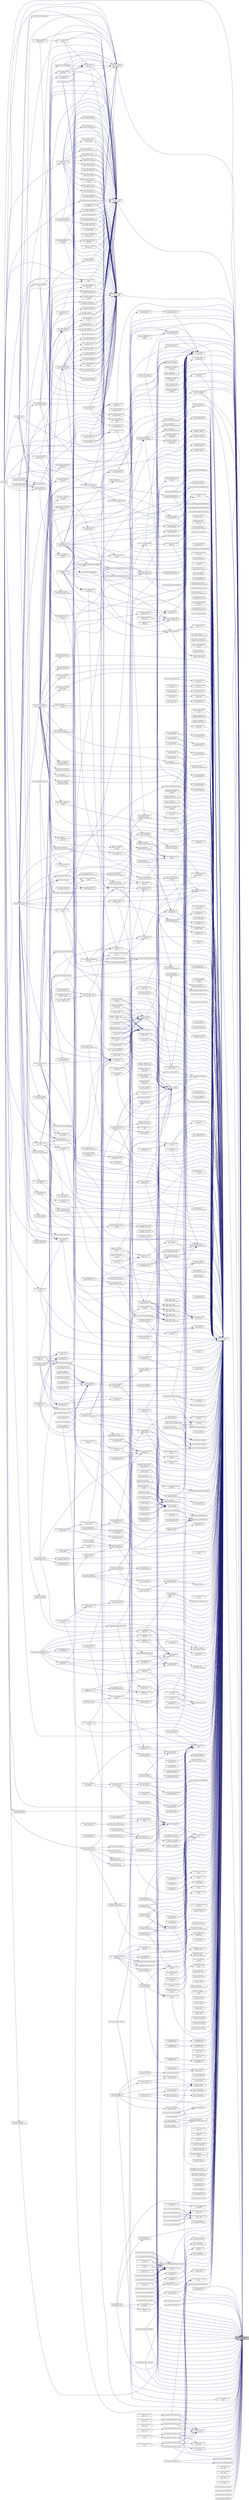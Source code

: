 digraph "mom_error_handler::is_root_pe"
{
 // INTERACTIVE_SVG=YES
 // LATEX_PDF_SIZE
  edge [fontname="Helvetica",fontsize="10",labelfontname="Helvetica",labelfontsize="10"];
  node [fontname="Helvetica",fontsize="10",shape=record];
  rankdir="RL";
  Node1 [label="mom_error_handler::\lis_root_pe",height=0.2,width=0.4,color="black", fillcolor="grey75", style="filled", fontcolor="black",tooltip="This returns .true. if the current PE is the root PE."];
  Node1 -> Node2 [dir="back",color="midnightblue",fontsize="10",style="solid",fontname="Helvetica"];
  Node2 [label="mom_barotropic::btstep",height=0.2,width=0.4,color="black", fillcolor="white", style="filled",URL="$namespacemom__barotropic.html#a1468df372a5d1dcb95e0b35d782895de",tooltip="This subroutine time steps the barotropic equations explicitly. For gravity waves,..."];
  Node1 -> Node3 [dir="back",color="midnightblue",fontsize="10",style="solid",fontname="Helvetica"];
  Node3 [label="mom_error_handler::\lcalltree_enter",height=0.2,width=0.4,color="black", fillcolor="white", style="filled",URL="$namespacemom__error__handler.html#a9cda07a87815f0e5594066162b4345c3",tooltip="Writes a message about entering a subroutine if call tree reporting is active."];
  Node3 -> Node4 [dir="back",color="midnightblue",fontsize="10",style="solid",fontname="Helvetica"];
  Node4 [label="mom_ale::ale_build_grid",height=0.2,width=0.4,color="black", fillcolor="white", style="filled",URL="$namespacemom__ale.html#ac81ebcd85a340ee69481cffd98848eb1",tooltip="Generates new grid."];
  Node3 -> Node5 [dir="back",color="midnightblue",fontsize="10",style="solid",fontname="Helvetica"];
  Node5 [label="mom_ale::ale_init",height=0.2,width=0.4,color="black", fillcolor="white", style="filled",URL="$namespacemom__ale.html#a7e9593dbe4be5138cb83327df05e1d7b",tooltip="This routine is typically called (from initialize_MOM in file MOM.F90) before the main time integrati..."];
  Node5 -> Node6 [dir="back",color="midnightblue",fontsize="10",style="solid",fontname="Helvetica"];
  Node6 [label="mom_oda_driver_mod\l::init_oda",height=0.2,width=0.4,color="black", fillcolor="white", style="filled",URL="$namespacemom__oda__driver__mod.html#aaaf67b8d0e0db3ba3dfe09e24d2b8b24",tooltip="initialize First_guess (prior) and Analysis grid information for all ensemble members"];
  Node3 -> Node7 [dir="back",color="midnightblue",fontsize="10",style="solid",fontname="Helvetica"];
  Node7 [label="mom_ale::ale_main",height=0.2,width=0.4,color="black", fillcolor="white", style="filled",URL="$namespacemom__ale.html#adea2f311b77b5bc6adc199ed6d82135e",tooltip="Takes care of (1) building a new grid and (2) remapping all variables between the old grid and the ne..."];
  Node3 -> Node8 [dir="back",color="midnightblue",fontsize="10",style="solid",fontname="Helvetica"];
  Node8 [label="mom_ale::ale_main_offline",height=0.2,width=0.4,color="black", fillcolor="white", style="filled",URL="$namespacemom__ale.html#a5a39781fe9a087c4ab8b4b2ea86ef05c",tooltip="Takes care of (1) building a new grid and (2) remapping all variables between the old grid and the ne..."];
  Node8 -> Node9 [dir="back",color="midnightblue",fontsize="10",style="solid",fontname="Helvetica"];
  Node9 [label="mom_offline_main::offline\l_advection_ale",height=0.2,width=0.4,color="black", fillcolor="white", style="filled",URL="$namespacemom__offline__main.html#ae85546d26ceb447742abe3c528cad2d7",tooltip="3D advection is done by doing flux-limited nonlinear horizontal advection interspersed with an ALE re..."];
  Node3 -> Node10 [dir="back",color="midnightblue",fontsize="10",style="solid",fontname="Helvetica"];
  Node10 [label="mom_ale::ale_offline\l_tracer_final",height=0.2,width=0.4,color="black", fillcolor="white", style="filled",URL="$namespacemom__ale.html#a785da1afa50677a8b9e6125e100028ce",tooltip="Remaps all tracers from h onto h_target. This is intended to be called when tracers are done offline...."];
  Node10 -> Node11 [dir="back",color="midnightblue",fontsize="10",style="solid",fontname="Helvetica"];
  Node11 [label="mom::step_offline",height=0.2,width=0.4,color="black", fillcolor="white", style="filled",URL="$namespacemom.html#ade4f7557fcda73ffc12284d3cecf4182",tooltip="step_offline is the main driver for running tracers offline in MOM6. This has been primarily develope..."];
  Node11 -> Node12 [dir="back",color="midnightblue",fontsize="10",style="solid",fontname="Helvetica"];
  Node12 [label="mom_main",height=0.2,width=0.4,color="black", fillcolor="white", style="filled",URL="$MOM__driver_8F90.html#a08fffeb2d8e8acbf9ed4609be6d258c6",tooltip=" "];
  Node11 -> Node13 [dir="back",color="midnightblue",fontsize="10",style="solid",fontname="Helvetica"];
  Node13 [label="mom_ocean_model_mct\l::update_ocean_model",height=0.2,width=0.4,color="black", fillcolor="white", style="filled",URL="$namespacemom__ocean__model__mct.html#a422ba42ca07c0bf28ec5113aba4f1e96",tooltip="update_ocean_model uses the forcing in Ice_ocean_boundary to advance the ocean model's state from the..."];
  Node11 -> Node14 [dir="back",color="midnightblue",fontsize="10",style="solid",fontname="Helvetica"];
  Node14 [label="mom_ocean_model_nuopc\l::update_ocean_model",height=0.2,width=0.4,color="black", fillcolor="white", style="filled",URL="$namespacemom__ocean__model__nuopc.html#a02a87b4944febcc6828c55e8e4375e62",tooltip="update_ocean_model uses the forcing in Ice_ocean_boundary to advance the ocean model's state from the..."];
  Node3 -> Node15 [dir="back",color="midnightblue",fontsize="10",style="solid",fontname="Helvetica"];
  Node15 [label="mom_shared_initialization\l::apply_topography_edits\l_from_file",height=0.2,width=0.4,color="black", fillcolor="white", style="filled",URL="$namespacemom__shared__initialization.html#a053b97ada59fb2f5893a0bbe592eaac3",tooltip="Applies a list of topography overrides read from a netcdf file."];
  Node15 -> Node16 [dir="back",color="midnightblue",fontsize="10",style="solid",fontname="Helvetica"];
  Node16 [label="mom_shared_initialization\l::initialize_topography\l_from_file",height=0.2,width=0.4,color="black", fillcolor="white", style="filled",URL="$namespacemom__shared__initialization.html#a3b944f383cd2586189347532539656ef",tooltip="Read gridded depths from file."];
  Node3 -> Node17 [dir="back",color="midnightblue",fontsize="10",style="solid",fontname="Helvetica"];
  Node17 [label="mom_surface_forcing\l::buoyancy_forcing_const",height=0.2,width=0.4,color="black", fillcolor="white", style="filled",URL="$namespacemom__surface__forcing.html#a37f3decdcdd15562e3a1d59ad2faa592",tooltip="Sets up spatially and temporally constant surface heat fluxes."];
  Node17 -> Node18 [dir="back",color="midnightblue",fontsize="10",style="solid",fontname="Helvetica"];
  Node18 [label="mom_surface_forcing\l::set_forcing",height=0.2,width=0.4,color="black", fillcolor="white", style="filled",URL="$namespacemom__surface__forcing.html#a8bf2faba72a8fbe4a187981d50c99337",tooltip="Calls subroutines in this file to get surface forcing fields."];
  Node18 -> Node12 [dir="back",color="midnightblue",fontsize="10",style="solid",fontname="Helvetica"];
  Node3 -> Node19 [dir="back",color="midnightblue",fontsize="10",style="solid",fontname="Helvetica"];
  Node19 [label="mom_surface_forcing\l::buoyancy_forcing_from\l_data_override",height=0.2,width=0.4,color="black", fillcolor="white", style="filled",URL="$namespacemom__surface__forcing.html#a6c82e98c6947328d1c6cecc32ad39c42",tooltip="Specifies zero surface bouyancy fluxes from data over-ride."];
  Node19 -> Node18 [dir="back",color="midnightblue",fontsize="10",style="solid",fontname="Helvetica"];
  Node3 -> Node20 [dir="back",color="midnightblue",fontsize="10",style="solid",fontname="Helvetica"];
  Node20 [label="mom_surface_forcing\l::buoyancy_forcing_from_files",height=0.2,width=0.4,color="black", fillcolor="white", style="filled",URL="$namespacemom__surface__forcing.html#ae2414be3a15cd8b7a2186d41d8791e06",tooltip="Specifies zero surface bouyancy fluxes from input files."];
  Node20 -> Node18 [dir="back",color="midnightblue",fontsize="10",style="solid",fontname="Helvetica"];
  Node3 -> Node21 [dir="back",color="midnightblue",fontsize="10",style="solid",fontname="Helvetica"];
  Node21 [label="mom_surface_forcing\l::buoyancy_forcing_linear",height=0.2,width=0.4,color="black", fillcolor="white", style="filled",URL="$namespacemom__surface__forcing.html#a0bbc70442ed1f2293408350eba2cd0d4",tooltip="Sets surface fluxes of heat and salinity by restoring to temperature and salinity profiles that vary ..."];
  Node21 -> Node18 [dir="back",color="midnightblue",fontsize="10",style="solid",fontname="Helvetica"];
  Node3 -> Node22 [dir="back",color="midnightblue",fontsize="10",style="solid",fontname="Helvetica"];
  Node22 [label="mom_surface_forcing\l::buoyancy_forcing_zero",height=0.2,width=0.4,color="black", fillcolor="white", style="filled",URL="$namespacemom__surface__forcing.html#aa898503e8349fda86bc2568b8cce95f3",tooltip="This subroutine specifies zero surface bouyancy fluxes."];
  Node22 -> Node18 [dir="back",color="midnightblue",fontsize="10",style="solid",fontname="Helvetica"];
  Node3 -> Node23 [dir="back",color="midnightblue",fontsize="10",style="solid",fontname="Helvetica"];
  Node23 [label="mom_diabatic_driver\l::diabatic",height=0.2,width=0.4,color="black", fillcolor="white", style="filled",URL="$namespacemom__diabatic__driver.html#a9005de9f3ad26b32de53e3cd9826b9b9",tooltip="This subroutine imposes the diapycnal mass fluxes and the accompanying diapycnal advection of momentu..."];
  Node3 -> Node24 [dir="back",color="midnightblue",fontsize="10",style="solid",fontname="Helvetica"];
  Node24 [label="mom::extract_surface\l_state",height=0.2,width=0.4,color="black", fillcolor="white", style="filled",URL="$namespacemom.html#a6ba3b54bd0edbba06730741653552d58",tooltip="Set the surface (return) properties of the ocean model by setting the appropriate fields in sfc_state..."];
  Node24 -> Node12 [dir="back",color="midnightblue",fontsize="10",style="solid",fontname="Helvetica"];
  Node24 -> Node25 [dir="back",color="midnightblue",fontsize="10",style="solid",fontname="Helvetica"];
  Node25 [label="ocn_comp_mct::ocean\l_model_init_sfc",height=0.2,width=0.4,color="black", fillcolor="white", style="filled",URL="$namespaceocn__comp__mct.html#a5f19e1874046a092e4773c541467593b",tooltip="It has to be separate from the ocean_initialization call because the coupler module allocates the spa..."];
  Node25 -> Node26 [dir="back",color="midnightblue",fontsize="10",style="solid",fontname="Helvetica"];
  Node26 [label="ocn_comp_mct::ocn_init_mct",height=0.2,width=0.4,color="black", fillcolor="white", style="filled",URL="$namespaceocn__comp__mct.html#adfe794cbbae40df4bdb9fcec95d4ff9c",tooltip="This subroutine initializes MOM6."];
  Node24 -> Node27 [dir="back",color="midnightblue",fontsize="10",style="solid",fontname="Helvetica"];
  Node27 [label="mom::step_mom",height=0.2,width=0.4,color="black", fillcolor="white", style="filled",URL="$namespacemom.html#a972730596703580d4646320f2c9085a5",tooltip="This subroutine orchestrates the time stepping of MOM. The adiabatic dynamics are stepped by calls to..."];
  Node27 -> Node12 [dir="back",color="midnightblue",fontsize="10",style="solid",fontname="Helvetica"];
  Node24 -> Node11 [dir="back",color="midnightblue",fontsize="10",style="solid",fontname="Helvetica"];
  Node3 -> Node28 [dir="back",color="midnightblue",fontsize="10",style="solid",fontname="Helvetica"];
  Node28 [label="mom::finish_mom_initialization",height=0.2,width=0.4,color="black", fillcolor="white", style="filled",URL="$namespacemom.html#a2269d5cd79625cbf16cb916346379207",tooltip="Finishes initializing MOM and writes out the initial conditions."];
  Node28 -> Node12 [dir="back",color="midnightblue",fontsize="10",style="solid",fontname="Helvetica"];
  Node3 -> Node29 [dir="back",color="midnightblue",fontsize="10",style="solid",fontname="Helvetica"];
  Node29 [label="mom_grid_initialize\l::initialize_masks",height=0.2,width=0.4,color="black", fillcolor="white", style="filled",URL="$namespacemom__grid__initialize.html#a003da6e1301224ac3d211262b03ced3a",tooltip="Initializes the grid masks and any metrics that come with masks already applied."];
  Node29 -> Node30 [dir="back",color="midnightblue",fontsize="10",style="solid",fontname="Helvetica"];
  Node30 [label="mom_fixed_initialization\l::mom_initialize_fixed",height=0.2,width=0.4,color="black", fillcolor="white", style="filled",URL="$namespacemom__fixed__initialization.html#a79fad1bd49f85eaa0579def2d9d4ae53",tooltip="MOM_initialize_fixed sets up time-invariant quantities related to MOM6's horizontal grid,..."];
  Node30 -> Node31 [dir="back",color="midnightblue",fontsize="10",style="solid",fontname="Helvetica"];
  Node31 [label="mom::initialize_mom",height=0.2,width=0.4,color="black", fillcolor="white", style="filled",URL="$namespacemom.html#a96708b16215666edbfa5b46228f3a200",tooltip="Initialize MOM, including memory allocation, setting up parameters and diagnostics,..."];
  Node31 -> Node12 [dir="back",color="midnightblue",fontsize="10",style="solid",fontname="Helvetica"];
  Node3 -> Node31 [dir="back",color="midnightblue",fontsize="10",style="solid",fontname="Helvetica"];
  Node3 -> Node32 [dir="back",color="midnightblue",fontsize="10",style="solid",fontname="Helvetica"];
  Node32 [label="mom_state_initialization\l::initialize_thickness\l_from_file",height=0.2,width=0.4,color="black", fillcolor="white", style="filled",URL="$namespacemom__state__initialization.html#a847ac374f69c4777e3e49a5ebdcebf43",tooltip="Reads the layer thicknesses or interface heights from a file."];
  Node32 -> Node33 [dir="back",color="midnightblue",fontsize="10",style="solid",fontname="Helvetica"];
  Node33 [label="mom_state_initialization\l::mom_initialize_state",height=0.2,width=0.4,color="black", fillcolor="white", style="filled",URL="$namespacemom__state__initialization.html#a81503d4f1855cb185f122d6314e4f06c",tooltip="Initialize temporally evolving fields, either as initial conditions or by reading them from a restart..."];
  Node33 -> Node31 [dir="back",color="midnightblue",fontsize="10",style="solid",fontname="Helvetica"];
  Node3 -> Node34 [dir="back",color="midnightblue",fontsize="10",style="solid",fontname="Helvetica"];
  Node34 [label="mom_state_initialization\l::initialize_thickness_list",height=0.2,width=0.4,color="black", fillcolor="white", style="filled",URL="$namespacemom__state__initialization.html#ade07252728855ac18a50b547f0cb16f7",tooltip="Initialize thickness from a 1D list."];
  Node34 -> Node33 [dir="back",color="midnightblue",fontsize="10",style="solid",fontname="Helvetica"];
  Node3 -> Node35 [dir="back",color="midnightblue",fontsize="10",style="solid",fontname="Helvetica"];
  Node35 [label="mom_state_initialization\l::initialize_thickness\l_uniform",height=0.2,width=0.4,color="black", fillcolor="white", style="filled",URL="$namespacemom__state__initialization.html#a06f7a21e110b80140439dedccaf4fa1c",tooltip="Initializes thickness to be uniform."];
  Node35 -> Node33 [dir="back",color="midnightblue",fontsize="10",style="solid",fontname="Helvetica"];
  Node3 -> Node16 [dir="back",color="midnightblue",fontsize="10",style="solid",fontname="Helvetica"];
  Node3 -> Node36 [dir="back",color="midnightblue",fontsize="10",style="solid",fontname="Helvetica"];
  Node36 [label="mom_shared_initialization\l::initialize_topography_named",height=0.2,width=0.4,color="black", fillcolor="white", style="filled",URL="$namespacemom__shared__initialization.html#a852dd7dc66a31abe47dc83b769fb4ae4",tooltip="initialize the bathymetry based on one of several named idealized configurations"];
  Node3 -> Node37 [dir="back",color="midnightblue",fontsize="10",style="solid",fontname="Helvetica"];
  Node37 [label="mom_state_initialization\l::initialize_velocity_from_file",height=0.2,width=0.4,color="black", fillcolor="white", style="filled",URL="$namespacemom__state__initialization.html#ae2b1b3bb5314096758090a074e552181",tooltip="Initialize horizontal velocity components from file."];
  Node37 -> Node33 [dir="back",color="midnightblue",fontsize="10",style="solid",fontname="Helvetica"];
  Node3 -> Node38 [dir="back",color="midnightblue",fontsize="10",style="solid",fontname="Helvetica"];
  Node38 [label="mom_state_initialization\l::initialize_velocity_zero",height=0.2,width=0.4,color="black", fillcolor="white", style="filled",URL="$namespacemom__state__initialization.html#a1de6eb1d89deb76196b2876c8982a956",tooltip="Initialize horizontal velocity components to zero."];
  Node38 -> Node33 [dir="back",color="midnightblue",fontsize="10",style="solid",fontname="Helvetica"];
  Node3 -> Node39 [dir="back",color="midnightblue",fontsize="10",style="solid",fontname="Helvetica"];
  Node39 [label="mom_diabatic_driver\l::legacy_diabatic",height=0.2,width=0.4,color="black", fillcolor="white", style="filled",URL="$namespacemom__diabatic__driver.html#a9cdc6d13fb212778da2d58f286528fde",tooltip="Imposes the diapycnal mass fluxes and the accompanying diapycnal advection of momentum and tracers us..."];
  Node39 -> Node40 [dir="back",color="midnightblue",fontsize="10",style="solid",fontname="Helvetica"];
  Node40 [label="mom::step_mom_thermo",height=0.2,width=0.4,color="black", fillcolor="white", style="filled",URL="$namespacemom.html#a1a81ea749a309f10f5c3c7a17efa3606",tooltip="MOM_step_thermo orchestrates the thermodynamic time stepping and vertical remapping,..."];
  Node40 -> Node27 [dir="back",color="midnightblue",fontsize="10",style="solid",fontname="Helvetica"];
  Node3 -> Node41 [dir="back",color="midnightblue",fontsize="10",style="solid",fontname="Helvetica"];
  Node41 [label="mom_shared_initialization\l::limit_topography",height=0.2,width=0.4,color="black", fillcolor="white", style="filled",URL="$namespacemom__shared__initialization.html#ae2e3b3c739630c8746c533102b8c5d76",tooltip="limit_topography ensures that min_depth < D(x,y) < max_depth"];
  Node3 -> Node42 [dir="back",color="midnightblue",fontsize="10",style="solid",fontname="Helvetica"];
  Node42 [label="mom_coord_initialization\l::mom_initialize_coord",height=0.2,width=0.4,color="black", fillcolor="white", style="filled",URL="$namespacemom__coord__initialization.html#a08150041e51696069c49248793248c77",tooltip="MOM_initialize_coord sets up time-invariant quantities related to MOM6's vertical coordinate."];
  Node42 -> Node6 [dir="back",color="midnightblue",fontsize="10",style="solid",fontname="Helvetica"];
  Node42 -> Node31 [dir="back",color="midnightblue",fontsize="10",style="solid",fontname="Helvetica"];
  Node3 -> Node30 [dir="back",color="midnightblue",fontsize="10",style="solid",fontname="Helvetica"];
  Node3 -> Node43 [dir="back",color="midnightblue",fontsize="10",style="solid",fontname="Helvetica"];
  Node43 [label="mom_shared_initialization\l::mom_initialize_rotation",height=0.2,width=0.4,color="black", fillcolor="white", style="filled",URL="$namespacemom__shared__initialization.html#a1e501ab8351b666491169c804418e9df",tooltip="MOM_initialize_rotation makes the appropriate call to set up the Coriolis parameter."];
  Node3 -> Node33 [dir="back",color="midnightblue",fontsize="10",style="solid",fontname="Helvetica"];
  Node3 -> Node44 [dir="back",color="midnightblue",fontsize="10",style="solid",fontname="Helvetica"];
  Node44 [label="mom_tracer_initialization\l_from_z::mom_initialize\l_tracer_from_z",height=0.2,width=0.4,color="black", fillcolor="white", style="filled",URL="$namespacemom__tracer__initialization__from__z.html#ad1570db6534aa3b22bdc5dffef561458",tooltip="Initializes a tracer from a z-space data file."];
  Node3 -> Node12 [dir="back",color="midnightblue",fontsize="10",style="solid",fontname="Helvetica"];
  Node3 -> Node45 [dir="back",color="midnightblue",fontsize="10",style="solid",fontname="Helvetica"];
  Node45 [label="mom_ocean_model_mct\l::ocean_model_init",height=0.2,width=0.4,color="black", fillcolor="white", style="filled",URL="$namespacemom__ocean__model__mct.html#ab85c4a8f30fcf7782a514a3fc66165a2",tooltip="ocean_model_init initializes the ocean model, including registering fields for restarts and reading r..."];
  Node3 -> Node46 [dir="back",color="midnightblue",fontsize="10",style="solid",fontname="Helvetica"];
  Node46 [label="mom_ocean_model_nuopc\l::ocean_model_init",height=0.2,width=0.4,color="black", fillcolor="white", style="filled",URL="$namespacemom__ocean__model__nuopc.html#a7682efcc4c80e04e7e3d1f3ca9b123f7",tooltip="ocean_model_init initializes the ocean model, including registering fields for restarts and reading r..."];
  Node3 -> Node47 [dir="back",color="midnightblue",fontsize="10",style="solid",fontname="Helvetica"];
  Node47 [label="mom_offline_main::offline\l_transport_init",height=0.2,width=0.4,color="black", fillcolor="white", style="filled",URL="$namespacemom__offline__main.html#a3948771c2f4a319e66db28fe866e1549",tooltip="Initializes the control structure for offline transport and reads in some of the."];
  Node3 -> Node48 [dir="back",color="midnightblue",fontsize="10",style="solid",fontname="Helvetica"];
  Node48 [label="mom_ale::remap_all\l_state_vars",height=0.2,width=0.4,color="black", fillcolor="white", style="filled",URL="$namespacemom__ale.html#af95685cdfb7505b09300795da2336dbe",tooltip="This routine takes care of remapping all variable between the old and the new grids...."];
  Node48 -> Node7 [dir="back",color="midnightblue",fontsize="10",style="solid",fontname="Helvetica"];
  Node48 -> Node8 [dir="back",color="midnightblue",fontsize="10",style="solid",fontname="Helvetica"];
  Node48 -> Node49 [dir="back",color="midnightblue",fontsize="10",style="solid",fontname="Helvetica"];
  Node49 [label="mom_ale::ale_offline\l_inputs",height=0.2,width=0.4,color="black", fillcolor="white", style="filled",URL="$namespacemom__ale.html#a1e8b6f82cdc9d20abf0506b3ab7004b6",tooltip="Regrid/remap stored fields used for offline tracer integrations. These input fields are assumed to ha..."];
  Node49 -> Node50 [dir="back",color="midnightblue",fontsize="10",style="solid",fontname="Helvetica"];
  Node50 [label="mom_offline_main::update\l_offline_fields",height=0.2,width=0.4,color="black", fillcolor="white", style="filled",URL="$namespacemom__offline__main.html#a2e59b996b88713928c04f72d57c5a531",tooltip="Update fields used in this round of offline transport. First fields are updated from files or from ar..."];
  Node48 -> Node10 [dir="back",color="midnightblue",fontsize="10",style="solid",fontname="Helvetica"];
  Node48 -> Node51 [dir="back",color="midnightblue",fontsize="10",style="solid",fontname="Helvetica"];
  Node51 [label="mom_ale::ale_regrid\l_accelerated",height=0.2,width=0.4,color="black", fillcolor="white", style="filled",URL="$namespacemom__ale.html#aaa82975639f59d30c233567cd9ef19c7",tooltip="For a state-based coordinate, accelerate the process of regridding by repeatedly applying the grid ca..."];
  Node51 -> Node33 [dir="back",color="midnightblue",fontsize="10",style="solid",fontname="Helvetica"];
  Node3 -> Node52 [dir="back",color="midnightblue",fontsize="10",style="solid",fontname="Helvetica"];
  Node52 [label="mom_shared_initialization\l::reset_face_lengths_file",height=0.2,width=0.4,color="black", fillcolor="white", style="filled",URL="$namespacemom__shared__initialization.html#a27bab8da74b45855db4466ce4942456f",tooltip="This subroutine sets the open face lengths at selected points to restrict passages to their observed ..."];
  Node3 -> Node53 [dir="back",color="midnightblue",fontsize="10",style="solid",fontname="Helvetica"];
  Node53 [label="mom_shared_initialization\l::reset_face_lengths_list",height=0.2,width=0.4,color="black", fillcolor="white", style="filled",URL="$namespacemom__shared__initialization.html#aea0f76e5a7193df606ba3f09703ca30a",tooltip="This subroutine sets the open face lengths at selected points to restrict passages to their observed ..."];
  Node3 -> Node54 [dir="back",color="midnightblue",fontsize="10",style="solid",fontname="Helvetica"];
  Node54 [label="mom_coord_initialization\l::set_coord_from_file",height=0.2,width=0.4,color="black", fillcolor="white", style="filled",URL="$namespacemom__coord__initialization.html#ac3e54de3cb5255fc13fc3318a5636f5a",tooltip=" "];
  Node54 -> Node42 [dir="back",color="midnightblue",fontsize="10",style="solid",fontname="Helvetica"];
  Node3 -> Node55 [dir="back",color="midnightblue",fontsize="10",style="solid",fontname="Helvetica"];
  Node55 [label="mom_coord_initialization\l::set_coord_from_gprime",height=0.2,width=0.4,color="black", fillcolor="white", style="filled",URL="$namespacemom__coord__initialization.html#a0fb7238fdddaa390ba05616d5c719304",tooltip="Sets the layer densities (Rlay) and the interface reduced gravities (g)."];
  Node55 -> Node42 [dir="back",color="midnightblue",fontsize="10",style="solid",fontname="Helvetica"];
  Node3 -> Node56 [dir="back",color="midnightblue",fontsize="10",style="solid",fontname="Helvetica"];
  Node56 [label="mom_coord_initialization\l::set_coord_from_layer\l_density",height=0.2,width=0.4,color="black", fillcolor="white", style="filled",URL="$namespacemom__coord__initialization.html#a516787d58e9ed5036b5093afcad12a5d",tooltip="Sets the layer densities (Rlay) and the interface reduced gravities (g)."];
  Node56 -> Node42 [dir="back",color="midnightblue",fontsize="10",style="solid",fontname="Helvetica"];
  Node3 -> Node57 [dir="back",color="midnightblue",fontsize="10",style="solid",fontname="Helvetica"];
  Node57 [label="mom_coord_initialization\l::set_coord_from_ts_profile",height=0.2,width=0.4,color="black", fillcolor="white", style="filled",URL="$namespacemom__coord__initialization.html#ab8bc8326f34ac58a6299e469bca20268",tooltip="Sets the layer densities (Rlay) and the interface reduced gravities (g) from a T-S profile."];
  Node57 -> Node42 [dir="back",color="midnightblue",fontsize="10",style="solid",fontname="Helvetica"];
  Node3 -> Node58 [dir="back",color="midnightblue",fontsize="10",style="solid",fontname="Helvetica"];
  Node58 [label="mom_coord_initialization\l::set_coord_from_ts_range",height=0.2,width=0.4,color="black", fillcolor="white", style="filled",URL="$namespacemom__coord__initialization.html#ae66d4537aa49c517b7f575762deb25bf",tooltip="Sets the layer densities (Rlay) and the interface reduced gravities (g) from a linear T-S profile."];
  Node58 -> Node42 [dir="back",color="midnightblue",fontsize="10",style="solid",fontname="Helvetica"];
  Node3 -> Node59 [dir="back",color="midnightblue",fontsize="10",style="solid",fontname="Helvetica"];
  Node59 [label="mom_coord_initialization\l::set_coord_from_ts_ref",height=0.2,width=0.4,color="black", fillcolor="white", style="filled",URL="$namespacemom__coord__initialization.html#ad01a90ddd579883d7be3795703b13c93",tooltip="Sets the layer densities (Rlay) and the interface reduced gravities (g) from a profile of g'."];
  Node59 -> Node42 [dir="back",color="midnightblue",fontsize="10",style="solid",fontname="Helvetica"];
  Node3 -> Node60 [dir="back",color="midnightblue",fontsize="10",style="solid",fontname="Helvetica"];
  Node60 [label="mom_coord_initialization\l::set_coord_linear",height=0.2,width=0.4,color="black", fillcolor="white", style="filled",URL="$namespacemom__coord__initialization.html#a0cf7c5ab79446898b961e227eabc724b",tooltip="Sets the layer densities (Rlay) and the interface reduced gravities (g) according to a linear profile..."];
  Node60 -> Node42 [dir="back",color="midnightblue",fontsize="10",style="solid",fontname="Helvetica"];
  Node3 -> Node61 [dir="back",color="midnightblue",fontsize="10",style="solid",fontname="Helvetica"];
  Node61 [label="mom_coord_initialization\l::set_coord_to_none",height=0.2,width=0.4,color="black", fillcolor="white", style="filled",URL="$namespacemom__coord__initialization.html#a4b03f15c6e6f4f3b45144ba03f515d74",tooltip="Sets Rlay to Rho0 and g_prime to zero except for the free surface. This is for use only in ALE mode w..."];
  Node61 -> Node42 [dir="back",color="midnightblue",fontsize="10",style="solid",fontname="Helvetica"];
  Node3 -> Node62 [dir="back",color="midnightblue",fontsize="10",style="solid",fontname="Helvetica"];
  Node62 [label="mom_set_diffusivity\l::set_diffusivity",height=0.2,width=0.4,color="black", fillcolor="white", style="filled",URL="$namespacemom__set__diffusivity.html#a7c293162d6c8efb882c8b04b4ea5241d",tooltip="Sets the interior vertical diffusion of scalars due to the following processes:"];
  Node3 -> Node18 [dir="back",color="midnightblue",fontsize="10",style="solid",fontname="Helvetica"];
  Node3 -> Node63 [dir="back",color="midnightblue",fontsize="10",style="solid",fontname="Helvetica"];
  Node63 [label="mom_grid_initialize\l::set_grid_metrics",height=0.2,width=0.4,color="black", fillcolor="white", style="filled",URL="$namespacemom__grid__initialize.html#a80ff9ab4bfca58b9858abc4ce95b06e9",tooltip="set_grid_metrics is used to set the primary values in the model's horizontal grid...."];
  Node63 -> Node6 [dir="back",color="midnightblue",fontsize="10",style="solid",fontname="Helvetica"];
  Node63 -> Node64 [dir="back",color="midnightblue",fontsize="10",style="solid",fontname="Helvetica"];
  Node64 [label="mom_ice_shelf::initialize\l_ice_shelf",height=0.2,width=0.4,color="black", fillcolor="white", style="filled",URL="$namespacemom__ice__shelf.html#a5990f9918493ff4984245eac74e5f4d9",tooltip="Initializes shelf model data, parameters and diagnostics."];
  Node64 -> Node12 [dir="back",color="midnightblue",fontsize="10",style="solid",fontname="Helvetica"];
  Node63 -> Node30 [dir="back",color="midnightblue",fontsize="10",style="solid",fontname="Helvetica"];
  Node3 -> Node65 [dir="back",color="midnightblue",fontsize="10",style="solid",fontname="Helvetica"];
  Node65 [label="mom_grid_initialize\l::set_grid_metrics_cartesian",height=0.2,width=0.4,color="black", fillcolor="white", style="filled",URL="$namespacemom__grid__initialize.html#a4f9a9f748316e1edd893da9c44cb940e",tooltip="Calculate the values of the metric terms for a Cartesian grid that might be used and save them in arr..."];
  Node65 -> Node63 [dir="back",color="midnightblue",fontsize="10",style="solid",fontname="Helvetica"];
  Node3 -> Node66 [dir="back",color="midnightblue",fontsize="10",style="solid",fontname="Helvetica"];
  Node66 [label="mom_grid_initialize\l::set_grid_metrics_from\l_mosaic",height=0.2,width=0.4,color="black", fillcolor="white", style="filled",URL="$namespacemom__grid__initialize.html#a59e71c4235b01cf3ad4fb6252ef74248",tooltip="Sets the grid metrics from a mosaic file."];
  Node66 -> Node63 [dir="back",color="midnightblue",fontsize="10",style="solid",fontname="Helvetica"];
  Node3 -> Node67 [dir="back",color="midnightblue",fontsize="10",style="solid",fontname="Helvetica"];
  Node67 [label="mom_grid_initialize\l::set_grid_metrics_mercator",height=0.2,width=0.4,color="black", fillcolor="white", style="filled",URL="$namespacemom__grid__initialize.html#ac37d98379b33a9e95d0bbffc1d7a730f",tooltip="Calculate the values of the metric terms that might be used and save them in arrays."];
  Node67 -> Node63 [dir="back",color="midnightblue",fontsize="10",style="solid",fontname="Helvetica"];
  Node3 -> Node68 [dir="back",color="midnightblue",fontsize="10",style="solid",fontname="Helvetica"];
  Node68 [label="mom_grid_initialize\l::set_grid_metrics_spherical",height=0.2,width=0.4,color="black", fillcolor="white", style="filled",URL="$namespacemom__grid__initialize.html#a3ede1d607f09115204c0ea0fbde5e9f8",tooltip="Calculate the values of the metric terms that might be used and save them in arrays."];
  Node68 -> Node63 [dir="back",color="midnightblue",fontsize="10",style="solid",fontname="Helvetica"];
  Node3 -> Node69 [dir="back",color="midnightblue",fontsize="10",style="solid",fontname="Helvetica"];
  Node69 [label="mom_shared_initialization\l::set_rotation_beta_plane",height=0.2,width=0.4,color="black", fillcolor="white", style="filled",URL="$namespacemom__shared__initialization.html#a330014f05a823d5434ad0156d361b6ff",tooltip="This subroutine sets up the Coriolis parameter for a beta-plane or f-plane."];
  Node69 -> Node43 [dir="back",color="midnightblue",fontsize="10",style="solid",fontname="Helvetica"];
  Node3 -> Node70 [dir="back",color="midnightblue",fontsize="10",style="solid",fontname="Helvetica"];
  Node70 [label="mom_shared_initialization\l::set_rotation_planetary",height=0.2,width=0.4,color="black", fillcolor="white", style="filled",URL="$namespacemom__shared__initialization.html#a6aa6b883534fee4616137b7174414b8e",tooltip="This subroutine sets up the Coriolis parameter for a sphere."];
  Node70 -> Node43 [dir="back",color="midnightblue",fontsize="10",style="solid",fontname="Helvetica"];
  Node3 -> Node27 [dir="back",color="midnightblue",fontsize="10",style="solid",fontname="Helvetica"];
  Node3 -> Node71 [dir="back",color="midnightblue",fontsize="10",style="solid",fontname="Helvetica"];
  Node71 [label="mom_dynamics_split\l_rk2::step_mom_dyn_split_rk2",height=0.2,width=0.4,color="black", fillcolor="white", style="filled",URL="$namespacemom__dynamics__split__rk2.html#a976e700971f232fc11bc69b31d611c32",tooltip="RK2 splitting for time stepping MOM adiabatic dynamics."];
  Node3 -> Node40 [dir="back",color="midnightblue",fontsize="10",style="solid",fontname="Helvetica"];
  Node3 -> Node72 [dir="back",color="midnightblue",fontsize="10",style="solid",fontname="Helvetica"];
  Node72 [label="mom_tracer_hor_diff\l::tracer_hordiff",height=0.2,width=0.4,color="black", fillcolor="white", style="filled",URL="$namespacemom__tracer__hor__diff.html#a069e22612062290389c2630c7f90ede2",tooltip="Compute along-coordinate diffusion of all tracers using the diffusivity in CSKhTr,..."];
  Node3 -> Node13 [dir="back",color="midnightblue",fontsize="10",style="solid",fontname="Helvetica"];
  Node3 -> Node14 [dir="back",color="midnightblue",fontsize="10",style="solid",fontname="Helvetica"];
  Node3 -> Node50 [dir="back",color="midnightblue",fontsize="10",style="solid",fontname="Helvetica"];
  Node3 -> Node73 [dir="back",color="midnightblue",fontsize="10",style="solid",fontname="Helvetica"];
  Node73 [label="mom_surface_forcing\l::wind_forcing_1gyre",height=0.2,width=0.4,color="black", fillcolor="white", style="filled",URL="$namespacemom__surface__forcing.html#a8981e402dd77c42fdd3dbc9322c1d575",tooltip="Sets the surface wind stresses to set up a single idealized gyre."];
  Node73 -> Node18 [dir="back",color="midnightblue",fontsize="10",style="solid",fontname="Helvetica"];
  Node3 -> Node74 [dir="back",color="midnightblue",fontsize="10",style="solid",fontname="Helvetica"];
  Node74 [label="mom_surface_forcing\l::wind_forcing_2gyre",height=0.2,width=0.4,color="black", fillcolor="white", style="filled",URL="$namespacemom__surface__forcing.html#a845d75d43ebb4695675548aeb2c88b99",tooltip="Sets the surface wind stresses to set up two idealized gyres."];
  Node74 -> Node18 [dir="back",color="midnightblue",fontsize="10",style="solid",fontname="Helvetica"];
  Node3 -> Node75 [dir="back",color="midnightblue",fontsize="10",style="solid",fontname="Helvetica"];
  Node75 [label="mom_surface_forcing\l::wind_forcing_by_data\l_override",height=0.2,width=0.4,color="black", fillcolor="white", style="filled",URL="$namespacemom__surface__forcing.html#a55cfedbce92592fa4a8b1947bcaa69da",tooltip=" "];
  Node75 -> Node18 [dir="back",color="midnightblue",fontsize="10",style="solid",fontname="Helvetica"];
  Node3 -> Node76 [dir="back",color="midnightblue",fontsize="10",style="solid",fontname="Helvetica"];
  Node76 [label="mom_surface_forcing\l::wind_forcing_const",height=0.2,width=0.4,color="black", fillcolor="white", style="filled",URL="$namespacemom__surface__forcing.html#a5b732920d6d30c41b67686388775470e",tooltip="Sets the surface wind stresses to constant values."];
  Node76 -> Node18 [dir="back",color="midnightblue",fontsize="10",style="solid",fontname="Helvetica"];
  Node3 -> Node77 [dir="back",color="midnightblue",fontsize="10",style="solid",fontname="Helvetica"];
  Node77 [label="mom_surface_forcing\l::wind_forcing_from_file",height=0.2,width=0.4,color="black", fillcolor="white", style="filled",URL="$namespacemom__surface__forcing.html#a874e58e3fe4113ff8faa728eaa0735f5",tooltip=" "];
  Node77 -> Node18 [dir="back",color="midnightblue",fontsize="10",style="solid",fontname="Helvetica"];
  Node3 -> Node78 [dir="back",color="midnightblue",fontsize="10",style="solid",fontname="Helvetica"];
  Node78 [label="mom_surface_forcing\l::wind_forcing_gyres",height=0.2,width=0.4,color="black", fillcolor="white", style="filled",URL="$namespacemom__surface__forcing.html#a0b914b24fbfe91a3138e94f284fd359b",tooltip="Sets the surface wind stresses to set up idealized gyres."];
  Node78 -> Node18 [dir="back",color="midnightblue",fontsize="10",style="solid",fontname="Helvetica"];
  Node1 -> Node79 [dir="back",color="midnightblue",fontsize="10",style="solid",fontname="Helvetica"];
  Node79 [label="mom_error_handler::\lcalltree_leave",height=0.2,width=0.4,color="black", fillcolor="white", style="filled",URL="$namespacemom__error__handler.html#a88ea67781e2ed9b73ab7eac8ea5e8578",tooltip="Writes a message about leaving a subroutine if call tree reporting is active."];
  Node79 -> Node4 [dir="back",color="midnightblue",fontsize="10",style="solid",fontname="Helvetica"];
  Node79 -> Node5 [dir="back",color="midnightblue",fontsize="10",style="solid",fontname="Helvetica"];
  Node79 -> Node7 [dir="back",color="midnightblue",fontsize="10",style="solid",fontname="Helvetica"];
  Node79 -> Node8 [dir="back",color="midnightblue",fontsize="10",style="solid",fontname="Helvetica"];
  Node79 -> Node49 [dir="back",color="midnightblue",fontsize="10",style="solid",fontname="Helvetica"];
  Node79 -> Node10 [dir="back",color="midnightblue",fontsize="10",style="solid",fontname="Helvetica"];
  Node79 -> Node15 [dir="back",color="midnightblue",fontsize="10",style="solid",fontname="Helvetica"];
  Node79 -> Node17 [dir="back",color="midnightblue",fontsize="10",style="solid",fontname="Helvetica"];
  Node79 -> Node19 [dir="back",color="midnightblue",fontsize="10",style="solid",fontname="Helvetica"];
  Node79 -> Node20 [dir="back",color="midnightblue",fontsize="10",style="solid",fontname="Helvetica"];
  Node79 -> Node21 [dir="back",color="midnightblue",fontsize="10",style="solid",fontname="Helvetica"];
  Node79 -> Node22 [dir="back",color="midnightblue",fontsize="10",style="solid",fontname="Helvetica"];
  Node79 -> Node23 [dir="back",color="midnightblue",fontsize="10",style="solid",fontname="Helvetica"];
  Node79 -> Node24 [dir="back",color="midnightblue",fontsize="10",style="solid",fontname="Helvetica"];
  Node79 -> Node28 [dir="back",color="midnightblue",fontsize="10",style="solid",fontname="Helvetica"];
  Node79 -> Node29 [dir="back",color="midnightblue",fontsize="10",style="solid",fontname="Helvetica"];
  Node79 -> Node31 [dir="back",color="midnightblue",fontsize="10",style="solid",fontname="Helvetica"];
  Node79 -> Node32 [dir="back",color="midnightblue",fontsize="10",style="solid",fontname="Helvetica"];
  Node79 -> Node34 [dir="back",color="midnightblue",fontsize="10",style="solid",fontname="Helvetica"];
  Node79 -> Node35 [dir="back",color="midnightblue",fontsize="10",style="solid",fontname="Helvetica"];
  Node79 -> Node16 [dir="back",color="midnightblue",fontsize="10",style="solid",fontname="Helvetica"];
  Node79 -> Node36 [dir="back",color="midnightblue",fontsize="10",style="solid",fontname="Helvetica"];
  Node79 -> Node37 [dir="back",color="midnightblue",fontsize="10",style="solid",fontname="Helvetica"];
  Node79 -> Node38 [dir="back",color="midnightblue",fontsize="10",style="solid",fontname="Helvetica"];
  Node79 -> Node39 [dir="back",color="midnightblue",fontsize="10",style="solid",fontname="Helvetica"];
  Node79 -> Node41 [dir="back",color="midnightblue",fontsize="10",style="solid",fontname="Helvetica"];
  Node79 -> Node42 [dir="back",color="midnightblue",fontsize="10",style="solid",fontname="Helvetica"];
  Node79 -> Node30 [dir="back",color="midnightblue",fontsize="10",style="solid",fontname="Helvetica"];
  Node79 -> Node43 [dir="back",color="midnightblue",fontsize="10",style="solid",fontname="Helvetica"];
  Node79 -> Node33 [dir="back",color="midnightblue",fontsize="10",style="solid",fontname="Helvetica"];
  Node79 -> Node44 [dir="back",color="midnightblue",fontsize="10",style="solid",fontname="Helvetica"];
  Node79 -> Node12 [dir="back",color="midnightblue",fontsize="10",style="solid",fontname="Helvetica"];
  Node79 -> Node45 [dir="back",color="midnightblue",fontsize="10",style="solid",fontname="Helvetica"];
  Node79 -> Node46 [dir="back",color="midnightblue",fontsize="10",style="solid",fontname="Helvetica"];
  Node79 -> Node47 [dir="back",color="midnightblue",fontsize="10",style="solid",fontname="Helvetica"];
  Node79 -> Node48 [dir="back",color="midnightblue",fontsize="10",style="solid",fontname="Helvetica"];
  Node79 -> Node52 [dir="back",color="midnightblue",fontsize="10",style="solid",fontname="Helvetica"];
  Node79 -> Node53 [dir="back",color="midnightblue",fontsize="10",style="solid",fontname="Helvetica"];
  Node79 -> Node54 [dir="back",color="midnightblue",fontsize="10",style="solid",fontname="Helvetica"];
  Node79 -> Node55 [dir="back",color="midnightblue",fontsize="10",style="solid",fontname="Helvetica"];
  Node79 -> Node56 [dir="back",color="midnightblue",fontsize="10",style="solid",fontname="Helvetica"];
  Node79 -> Node57 [dir="back",color="midnightblue",fontsize="10",style="solid",fontname="Helvetica"];
  Node79 -> Node58 [dir="back",color="midnightblue",fontsize="10",style="solid",fontname="Helvetica"];
  Node79 -> Node59 [dir="back",color="midnightblue",fontsize="10",style="solid",fontname="Helvetica"];
  Node79 -> Node60 [dir="back",color="midnightblue",fontsize="10",style="solid",fontname="Helvetica"];
  Node79 -> Node61 [dir="back",color="midnightblue",fontsize="10",style="solid",fontname="Helvetica"];
  Node79 -> Node62 [dir="back",color="midnightblue",fontsize="10",style="solid",fontname="Helvetica"];
  Node79 -> Node18 [dir="back",color="midnightblue",fontsize="10",style="solid",fontname="Helvetica"];
  Node79 -> Node63 [dir="back",color="midnightblue",fontsize="10",style="solid",fontname="Helvetica"];
  Node79 -> Node65 [dir="back",color="midnightblue",fontsize="10",style="solid",fontname="Helvetica"];
  Node79 -> Node66 [dir="back",color="midnightblue",fontsize="10",style="solid",fontname="Helvetica"];
  Node79 -> Node67 [dir="back",color="midnightblue",fontsize="10",style="solid",fontname="Helvetica"];
  Node79 -> Node68 [dir="back",color="midnightblue",fontsize="10",style="solid",fontname="Helvetica"];
  Node79 -> Node69 [dir="back",color="midnightblue",fontsize="10",style="solid",fontname="Helvetica"];
  Node79 -> Node70 [dir="back",color="midnightblue",fontsize="10",style="solid",fontname="Helvetica"];
  Node79 -> Node27 [dir="back",color="midnightblue",fontsize="10",style="solid",fontname="Helvetica"];
  Node79 -> Node71 [dir="back",color="midnightblue",fontsize="10",style="solid",fontname="Helvetica"];
  Node79 -> Node40 [dir="back",color="midnightblue",fontsize="10",style="solid",fontname="Helvetica"];
  Node79 -> Node72 [dir="back",color="midnightblue",fontsize="10",style="solid",fontname="Helvetica"];
  Node79 -> Node13 [dir="back",color="midnightblue",fontsize="10",style="solid",fontname="Helvetica"];
  Node79 -> Node14 [dir="back",color="midnightblue",fontsize="10",style="solid",fontname="Helvetica"];
  Node79 -> Node50 [dir="back",color="midnightblue",fontsize="10",style="solid",fontname="Helvetica"];
  Node79 -> Node73 [dir="back",color="midnightblue",fontsize="10",style="solid",fontname="Helvetica"];
  Node79 -> Node74 [dir="back",color="midnightblue",fontsize="10",style="solid",fontname="Helvetica"];
  Node79 -> Node75 [dir="back",color="midnightblue",fontsize="10",style="solid",fontname="Helvetica"];
  Node79 -> Node76 [dir="back",color="midnightblue",fontsize="10",style="solid",fontname="Helvetica"];
  Node79 -> Node77 [dir="back",color="midnightblue",fontsize="10",style="solid",fontname="Helvetica"];
  Node79 -> Node78 [dir="back",color="midnightblue",fontsize="10",style="solid",fontname="Helvetica"];
  Node1 -> Node80 [dir="back",color="midnightblue",fontsize="10",style="solid",fontname="Helvetica"];
  Node80 [label="mom_error_handler::\lcalltree_waypoint",height=0.2,width=0.4,color="black", fillcolor="white", style="filled",URL="$namespacemom__error__handler.html#a34a02e601a60f03cb97a72fe25a32853",tooltip="Writes a message about reaching a milestone if call tree reporting is active."];
  Node80 -> Node7 [dir="back",color="midnightblue",fontsize="10",style="solid",fontname="Helvetica"];
  Node80 -> Node8 [dir="back",color="midnightblue",fontsize="10",style="solid",fontname="Helvetica"];
  Node80 -> Node49 [dir="back",color="midnightblue",fontsize="10",style="solid",fontname="Helvetica"];
  Node80 -> Node10 [dir="back",color="midnightblue",fontsize="10",style="solid",fontname="Helvetica"];
  Node80 -> Node23 [dir="back",color="midnightblue",fontsize="10",style="solid",fontname="Helvetica"];
  Node80 -> Node31 [dir="back",color="midnightblue",fontsize="10",style="solid",fontname="Helvetica"];
  Node80 -> Node39 [dir="back",color="midnightblue",fontsize="10",style="solid",fontname="Helvetica"];
  Node80 -> Node12 [dir="back",color="midnightblue",fontsize="10",style="solid",fontname="Helvetica"];
  Node80 -> Node48 [dir="back",color="midnightblue",fontsize="10",style="solid",fontname="Helvetica"];
  Node80 -> Node62 [dir="back",color="midnightblue",fontsize="10",style="solid",fontname="Helvetica"];
  Node80 -> Node27 [dir="back",color="midnightblue",fontsize="10",style="solid",fontname="Helvetica"];
  Node80 -> Node71 [dir="back",color="midnightblue",fontsize="10",style="solid",fontname="Helvetica"];
  Node80 -> Node81 [dir="back",color="midnightblue",fontsize="10",style="solid",fontname="Helvetica"];
  Node81 [label="mom::step_mom_dynamics",height=0.2,width=0.4,color="black", fillcolor="white", style="filled",URL="$namespacemom.html#a42ee7e91ffcf1340679e29ab28d9b41d",tooltip="Time step the ocean dynamics, including the momentum and continuity equations."];
  Node81 -> Node27 [dir="back",color="midnightblue",fontsize="10",style="solid",fontname="Helvetica"];
  Node80 -> Node40 [dir="back",color="midnightblue",fontsize="10",style="solid",fontname="Helvetica"];
  Node80 -> Node82 [dir="back",color="midnightblue",fontsize="10",style="solid",fontname="Helvetica"];
  Node82 [label="mom::step_mom_tracer_dyn",height=0.2,width=0.4,color="black", fillcolor="white", style="filled",URL="$namespacemom.html#a049a74e470453403e063b200883cb6ee",tooltip="step_MOM_tracer_dyn does tracer advection and lateral diffusion, bringing the tracers up to date with..."];
  Node82 -> Node27 [dir="back",color="midnightblue",fontsize="10",style="solid",fontname="Helvetica"];
  Node80 -> Node72 [dir="back",color="midnightblue",fontsize="10",style="solid",fontname="Helvetica"];
  Node1 -> Node83 [dir="back",color="midnightblue",fontsize="10",style="solid",fontname="Helvetica"];
  Node83 [label="mom_checksums::chk\l_sum_msg1",height=0.2,width=0.4,color="black", fillcolor="white", style="filled",URL="$namespacemom__checksums.html#a77a351d5fb63b21521d26bebb90bcfab",tooltip="Write a message including the checksum of the non-shifted array."];
  Node1 -> Node84 [dir="back",color="midnightblue",fontsize="10",style="solid",fontname="Helvetica"];
  Node84 [label="mom_checksums::chk\l_sum_msg2",height=0.2,width=0.4,color="black", fillcolor="white", style="filled",URL="$namespacemom__checksums.html#a6d1676bbe17574f8eebcfcf3c2bd50fb",tooltip="Write a message including checksums of non-shifted and southwestward shifted arrays."];
  Node1 -> Node85 [dir="back",color="midnightblue",fontsize="10",style="solid",fontname="Helvetica"];
  Node85 [label="mom_checksums::chk\l_sum_msg3",height=0.2,width=0.4,color="black", fillcolor="white", style="filled",URL="$namespacemom__checksums.html#a13fdbca7f1f980b4ecbd22e1ff32005e",tooltip="Write a message including the global mean, maximum and minimum of an array."];
  Node1 -> Node86 [dir="back",color="midnightblue",fontsize="10",style="solid",fontname="Helvetica"];
  Node86 [label="mom_checksums::chk\l_sum_msg5",height=0.2,width=0.4,color="black", fillcolor="white", style="filled",URL="$namespacemom__checksums.html#afd3901de6e3cac8dd66aa0ea36011e4c",tooltip="Write a message including checksums of non-shifted and diagonally shifted arrays."];
  Node1 -> Node87 [dir="back",color="midnightblue",fontsize="10",style="solid",fontname="Helvetica"];
  Node87 [label="mom_checksums::chk\l_sum_msg_nsew",height=0.2,width=0.4,color="black", fillcolor="white", style="filled",URL="$namespacemom__checksums.html#a2bbf928379ba9abdc67a2f6f93ea8c34",tooltip="Write a message including checksums of non-shifted and laterally shifted arrays."];
  Node87 -> Node88 [dir="back",color="midnightblue",fontsize="10",style="solid",fontname="Helvetica"];
  Node88 [label="mom_checksums::chksum_b_2d",height=0.2,width=0.4,color="black", fillcolor="white", style="filled",URL="$namespacemom__checksums.html#a49d2774940029da8ff95cf4c9cf578fd",tooltip="Checksums a 2d array staggered at corner points."];
  Node88 -> Node89 [dir="back",color="midnightblue",fontsize="10",style="solid",fontname="Helvetica"];
  Node89 [label="mom_checksums::chksum\l_pair_b_2d",height=0.2,width=0.4,color="black", fillcolor="white", style="filled",URL="$namespacemom__checksums.html#acac01c61044b1c7f67392c90b736f77a",tooltip="Checksums on a pair of 2d arrays staggered at q-points."];
  Node87 -> Node90 [dir="back",color="midnightblue",fontsize="10",style="solid",fontname="Helvetica"];
  Node90 [label="mom_checksums::chksum_b_3d",height=0.2,width=0.4,color="black", fillcolor="white", style="filled",URL="$namespacemom__checksums.html#a4f6f9fc4c335aa2c0e4457a236d49b14",tooltip="Checksums a 3d array staggered at corner points."];
  Node90 -> Node91 [dir="back",color="midnightblue",fontsize="10",style="solid",fontname="Helvetica"];
  Node91 [label="mom_checksums::chksum\l_pair_b_3d",height=0.2,width=0.4,color="black", fillcolor="white", style="filled",URL="$namespacemom__checksums.html#a5b80a1eab30e07bd0d8ac6756807aac0",tooltip="Checksums on a pair of 3d arrays staggered at q-points."];
  Node87 -> Node92 [dir="back",color="midnightblue",fontsize="10",style="solid",fontname="Helvetica"];
  Node92 [label="mom_checksums::chksum_h_2d",height=0.2,width=0.4,color="black", fillcolor="white", style="filled",URL="$namespacemom__checksums.html#afa9bfb664bf3ee16447d4ebff9b78ea8",tooltip="Checksums a 2d array staggered at tracer points."];
  Node92 -> Node93 [dir="back",color="midnightblue",fontsize="10",style="solid",fontname="Helvetica"];
  Node93 [label="mom_checksums::chksum\l_pair_h_2d",height=0.2,width=0.4,color="black", fillcolor="white", style="filled",URL="$namespacemom__checksums.html#a359f5f74582dc1452f249a92e8d0563b",tooltip="Checksums on a pair of 2d arrays staggered at tracer points."];
  Node87 -> Node94 [dir="back",color="midnightblue",fontsize="10",style="solid",fontname="Helvetica"];
  Node94 [label="mom_checksums::chksum_h_3d",height=0.2,width=0.4,color="black", fillcolor="white", style="filled",URL="$namespacemom__checksums.html#a656dc8f5cc5bdb1ab2ffbf164cfc4e5c",tooltip="Checksums a 3d array staggered at tracer points."];
  Node94 -> Node95 [dir="back",color="midnightblue",fontsize="10",style="solid",fontname="Helvetica"];
  Node95 [label="mom_checksums::chksum\l_pair_h_3d",height=0.2,width=0.4,color="black", fillcolor="white", style="filled",URL="$namespacemom__checksums.html#a56121166371f5d8ada74b74158b4af8d",tooltip="Checksums on a pair of 3d arrays staggered at tracer points."];
  Node87 -> Node96 [dir="back",color="midnightblue",fontsize="10",style="solid",fontname="Helvetica"];
  Node96 [label="mom_checksums::chksum_u_2d",height=0.2,width=0.4,color="black", fillcolor="white", style="filled",URL="$namespacemom__checksums.html#a170da5dcb63242191738bab00ae7a98c",tooltip="Checksums a 2d array staggered at C-grid u points."];
  Node96 -> Node97 [dir="back",color="midnightblue",fontsize="10",style="solid",fontname="Helvetica"];
  Node97 [label="mom_checksums::chksum\l_uv_2d",height=0.2,width=0.4,color="black", fillcolor="white", style="filled",URL="$namespacemom__checksums.html#ae29414a605b6acb789b3abfce920955e",tooltip="Checksums a pair of 2d velocity arrays staggered at C-grid locations."];
  Node87 -> Node98 [dir="back",color="midnightblue",fontsize="10",style="solid",fontname="Helvetica"];
  Node98 [label="mom_checksums::chksum_u_3d",height=0.2,width=0.4,color="black", fillcolor="white", style="filled",URL="$namespacemom__checksums.html#a002adb81ca40e3604e68c69c470e3a60",tooltip="Checksums a 3d array staggered at C-grid u points."];
  Node98 -> Node99 [dir="back",color="midnightblue",fontsize="10",style="solid",fontname="Helvetica"];
  Node99 [label="mom_checksums::chksum\l_uv_3d",height=0.2,width=0.4,color="black", fillcolor="white", style="filled",URL="$namespacemom__checksums.html#a15b3a92eedc3c63382ae26e985b5d7a9",tooltip="Checksums a pair of 3d velocity arrays staggered at C-grid locations."];
  Node87 -> Node100 [dir="back",color="midnightblue",fontsize="10",style="solid",fontname="Helvetica"];
  Node100 [label="mom_checksums::chksum_v_2d",height=0.2,width=0.4,color="black", fillcolor="white", style="filled",URL="$namespacemom__checksums.html#a036af9a886db469fc5ea2af3137b36f6",tooltip="Checksums a 2d array staggered at C-grid v points."];
  Node100 -> Node97 [dir="back",color="midnightblue",fontsize="10",style="solid",fontname="Helvetica"];
  Node87 -> Node101 [dir="back",color="midnightblue",fontsize="10",style="solid",fontname="Helvetica"];
  Node101 [label="mom_checksums::chksum_v_3d",height=0.2,width=0.4,color="black", fillcolor="white", style="filled",URL="$namespacemom__checksums.html#a3c48ee0130a4658c4c4224cdbe4449b9",tooltip="Checksums a 3d array staggered at C-grid v points."];
  Node101 -> Node99 [dir="back",color="midnightblue",fontsize="10",style="solid",fontname="Helvetica"];
  Node1 -> Node102 [dir="back",color="midnightblue",fontsize="10",style="solid",fontname="Helvetica"];
  Node102 [label="mom_checksums::chk\l_sum_msg_s",height=0.2,width=0.4,color="black", fillcolor="white", style="filled",URL="$namespacemom__checksums.html#a980dd3235b339afa9decbe8474a0bc58",tooltip="Write a message including checksums of non-shifted and southward shifted arrays."];
  Node102 -> Node100 [dir="back",color="midnightblue",fontsize="10",style="solid",fontname="Helvetica"];
  Node102 -> Node101 [dir="back",color="midnightblue",fontsize="10",style="solid",fontname="Helvetica"];
  Node1 -> Node103 [dir="back",color="midnightblue",fontsize="10",style="solid",fontname="Helvetica"];
  Node103 [label="mom_checksums::chk\l_sum_msg_w",height=0.2,width=0.4,color="black", fillcolor="white", style="filled",URL="$namespacemom__checksums.html#ad46f7b2b2e81477204b3eca85f920d11",tooltip="Write a message including checksums of non-shifted and westward shifted arrays."];
  Node103 -> Node96 [dir="back",color="midnightblue",fontsize="10",style="solid",fontname="Helvetica"];
  Node103 -> Node98 [dir="back",color="midnightblue",fontsize="10",style="solid",fontname="Helvetica"];
  Node1 -> Node104 [dir="back",color="midnightblue",fontsize="10",style="solid",fontname="Helvetica"];
  Node104 [label="mom_checksums::chksum0",height=0.2,width=0.4,color="black", fillcolor="white", style="filled",URL="$namespacemom__checksums.html#a94aae972d8c543ede8792d20b9af94e2",tooltip="Checksum a scalar field (consistent with array checksums)"];
  Node1 -> Node105 [dir="back",color="midnightblue",fontsize="10",style="solid",fontname="Helvetica"];
  Node105 [label="mom_checksums::chksum1d",height=0.2,width=0.4,color="black", fillcolor="white", style="filled",URL="$namespacemom__checksums.html#aa064e020b99a0efca89590774af3454d",tooltip="chksum1d does a checksum of a 1-dimensional array."];
  Node1 -> Node106 [dir="back",color="midnightblue",fontsize="10",style="solid",fontname="Helvetica"];
  Node106 [label="mom_checksums::chksum2d",height=0.2,width=0.4,color="black", fillcolor="white", style="filled",URL="$namespacemom__checksums.html#a06dcbee42e0aa2afca2803757905effd",tooltip="chksum2d does a checksum of all data in a 2-d array."];
  Node1 -> Node107 [dir="back",color="midnightblue",fontsize="10",style="solid",fontname="Helvetica"];
  Node107 [label="mom_checksums::chksum3d",height=0.2,width=0.4,color="black", fillcolor="white", style="filled",URL="$namespacemom__checksums.html#a4538309762110054a606a863a2efcd40",tooltip="chksum3d does a checksum of all data in a 2-d array."];
  Node1 -> Node88 [dir="back",color="midnightblue",fontsize="10",style="solid",fontname="Helvetica"];
  Node1 -> Node90 [dir="back",color="midnightblue",fontsize="10",style="solid",fontname="Helvetica"];
  Node1 -> Node92 [dir="back",color="midnightblue",fontsize="10",style="solid",fontname="Helvetica"];
  Node1 -> Node94 [dir="back",color="midnightblue",fontsize="10",style="solid",fontname="Helvetica"];
  Node1 -> Node96 [dir="back",color="midnightblue",fontsize="10",style="solid",fontname="Helvetica"];
  Node1 -> Node98 [dir="back",color="midnightblue",fontsize="10",style="solid",fontname="Helvetica"];
  Node1 -> Node100 [dir="back",color="midnightblue",fontsize="10",style="solid",fontname="Helvetica"];
  Node1 -> Node101 [dir="back",color="midnightblue",fontsize="10",style="solid",fontname="Helvetica"];
  Node1 -> Node108 [dir="back",color="midnightblue",fontsize="10",style="solid",fontname="Helvetica"];
  Node108 [label="mom_file_parser::close\l_param_file",height=0.2,width=0.4,color="black", fillcolor="white", style="filled",URL="$namespacemom__file__parser.html#a5b47aa31f8cffc5bf495f8d3f2e9c001",tooltip="Close any open input files and deallocate memory associated with this param_file_type...."];
  Node108 -> Node109 [dir="back",color="midnightblue",fontsize="10",style="solid",fontname="Helvetica"];
  Node109 [label="mom_tracer_flow_control\l::call_tracer_flux_init",height=0.2,width=0.4,color="black", fillcolor="white", style="filled",URL="$namespacemom__tracer__flow__control.html#a736899f8b0b79d0e98384abf2b084880",tooltip="This subroutine carries out a series of calls to initialize the air-sea tracer fluxes,..."];
  Node109 -> Node110 [dir="back",color="midnightblue",fontsize="10",style="solid",fontname="Helvetica"];
  Node110 [label="mom_ocean_model_nuopc\l::ocean_model_flux_init",height=0.2,width=0.4,color="black", fillcolor="white", style="filled",URL="$namespacemom__ocean__model__nuopc.html#ab8a89646dbbad4bae06c0d416f21160a",tooltip="ocean_model_flux_init is used to initialize properties of the air-sea fluxes as determined by various..."];
  Node109 -> Node111 [dir="back",color="midnightblue",fontsize="10",style="solid",fontname="Helvetica"];
  Node111 [label="mom_ocean_model_mct\l::ocean_model_flux_init",height=0.2,width=0.4,color="black", fillcolor="white", style="filled",URL="$namespacemom__ocean__model__mct.html#aa8515d789e0bf3e772b3e78d6e5754cb",tooltip="ocean_model_flux_init is used to initialize properties of the air-sea fluxes as determined by various..."];
  Node108 -> Node12 [dir="back",color="midnightblue",fontsize="10",style="solid",fontname="Helvetica"];
  Node108 -> Node45 [dir="back",color="midnightblue",fontsize="10",style="solid",fontname="Helvetica"];
  Node108 -> Node46 [dir="back",color="midnightblue",fontsize="10",style="solid",fontname="Helvetica"];
  Node1 -> Node112 [dir="back",color="midnightblue",fontsize="10",style="solid",fontname="Helvetica"];
  Node112 [label="mom_sum_output::depth\l_list_setup",height=0.2,width=0.4,color="black", fillcolor="white", style="filled",URL="$namespacemom__sum__output.html#a53d3dcd50cba41760dd8713228785a8d",tooltip="This subroutine sets up an ordered list of depths, along with the cross sectional areas at each depth..."];
  Node112 -> Node113 [dir="back",color="midnightblue",fontsize="10",style="solid",fontname="Helvetica"];
  Node113 [label="mom_sum_output::mom\l_sum_output_init",height=0.2,width=0.4,color="black", fillcolor="white", style="filled",URL="$namespacemom__sum__output.html#a05003e74cbb39fbdf760d23617390445",tooltip="MOM_sum_output_init initializes the parameters and settings for the MOM_sum_output module."];
  Node113 -> Node31 [dir="back",color="midnightblue",fontsize="10",style="solid",fontname="Helvetica"];
  Node1 -> Node114 [dir="back",color="midnightblue",fontsize="10",style="solid",fontname="Helvetica"];
  Node114 [label="mom_diag_mediator::\ldiag_mediator_init",height=0.2,width=0.4,color="black", fillcolor="white", style="filled",URL="$namespacemom__diag__mediator.html#a3c99ff49de6d5e43f0d1bba79290eb71",tooltip="diag_mediator_init initializes the MOM diag_mediator and opens the available diagnostics file,..."];
  Node1 -> Node115 [dir="back",color="midnightblue",fontsize="10",style="solid",fontname="Helvetica"];
  Node115 [label="mom_diapyc_energy_req\l::diapyc_energy_req_test",height=0.2,width=0.4,color="black", fillcolor="white", style="filled",URL="$namespacemom__diapyc__energy__req.html#a0bf0dd1f3ae4f7f66fb000322f18064e",tooltip="This subroutine helps test the accuracy of the diapycnal mixing energy requirement code by writing di..."];
  Node115 -> Node23 [dir="back",color="midnightblue",fontsize="10",style="solid",fontname="Helvetica"];
  Node115 -> Node39 [dir="back",color="midnightblue",fontsize="10",style="solid",fontname="Helvetica"];
  Node1 -> Node116 [dir="back",color="midnightblue",fontsize="10",style="solid",fontname="Helvetica"];
  Node116 [label="mom_document::doc_closeblock",height=0.2,width=0.4,color="black", fillcolor="white", style="filled",URL="$namespacemom__document.html#a058916aee316efa7a6484b3bb1d3f3df",tooltip="This subroutine handles documentation for closing a parameter block."];
  Node1 -> Node117 [dir="back",color="midnightblue",fontsize="10",style="solid",fontname="Helvetica"];
  Node117 [label="mom_document::doc_function",height=0.2,width=0.4,color="black", fillcolor="white", style="filled",URL="$namespacemom__document.html#a69dd076650308c992b1e19967804902a",tooltip="This subroutine handles the function documentation."];
  Node1 -> Node118 [dir="back",color="midnightblue",fontsize="10",style="solid",fontname="Helvetica"];
  Node118 [label="mom_document::doc_module",height=0.2,width=0.4,color="black", fillcolor="white", style="filled",URL="$namespacemom__document.html#a29ab772c411aedcc137942020c1ee042",tooltip="This subroutine handles the module documentation."];
  Node1 -> Node119 [dir="back",color="midnightblue",fontsize="10",style="solid",fontname="Helvetica"];
  Node119 [label="mom_document::doc_openblock",height=0.2,width=0.4,color="black", fillcolor="white", style="filled",URL="$namespacemom__document.html#ada55c6a65638e04d2b550f419aafa929",tooltip="This subroutine handles documentation for opening a parameter block."];
  Node1 -> Node120 [dir="back",color="midnightblue",fontsize="10",style="solid",fontname="Helvetica"];
  Node120 [label="mom_document::doc_param_char",height=0.2,width=0.4,color="black", fillcolor="white", style="filled",URL="$namespacemom__document.html#a229adca02cf2d0a89aa8f6d04eb9f4a9",tooltip="This subroutine handles parameter documentation for character strings."];
  Node1 -> Node121 [dir="back",color="midnightblue",fontsize="10",style="solid",fontname="Helvetica"];
  Node121 [label="mom_document::doc_param_int",height=0.2,width=0.4,color="black", fillcolor="white", style="filled",URL="$namespacemom__document.html#a73f11af8cd30ba919e5ed656939d602b",tooltip="This subroutine handles parameter documentation for integers."];
  Node1 -> Node122 [dir="back",color="midnightblue",fontsize="10",style="solid",fontname="Helvetica"];
  Node122 [label="mom_document::doc_param\l_int_array",height=0.2,width=0.4,color="black", fillcolor="white", style="filled",URL="$namespacemom__document.html#a4a7bc631327cb9b529c2bb0e1595a914",tooltip="This subroutine handles parameter documentation for arrays of integers."];
  Node1 -> Node123 [dir="back",color="midnightblue",fontsize="10",style="solid",fontname="Helvetica"];
  Node123 [label="mom_document::doc_param\l_logical",height=0.2,width=0.4,color="black", fillcolor="white", style="filled",URL="$namespacemom__document.html#ac2c836b7249384e076d12f62d5e5c1c4",tooltip="This subroutine handles parameter documentation for logicals."];
  Node1 -> Node124 [dir="back",color="midnightblue",fontsize="10",style="solid",fontname="Helvetica"];
  Node124 [label="mom_document::doc_param\l_logical_array",height=0.2,width=0.4,color="black", fillcolor="white", style="filled",URL="$namespacemom__document.html#a32807c0c2fe23659ceae07dd92816151",tooltip="This subroutine handles parameter documentation for arrays of logicals."];
  Node1 -> Node125 [dir="back",color="midnightblue",fontsize="10",style="solid",fontname="Helvetica"];
  Node125 [label="mom_document::doc_param_none",height=0.2,width=0.4,color="black", fillcolor="white", style="filled",URL="$namespacemom__document.html#ab6438889d6e98b10d8c42d5ff6b00ef8",tooltip="This subroutine handles parameter documentation with no value."];
  Node1 -> Node126 [dir="back",color="midnightblue",fontsize="10",style="solid",fontname="Helvetica"];
  Node126 [label="mom_document::doc_param_real",height=0.2,width=0.4,color="black", fillcolor="white", style="filled",URL="$namespacemom__document.html#a350768d3604d8071328248457cff3b7c",tooltip="This subroutine handles parameter documentation for reals."];
  Node1 -> Node127 [dir="back",color="midnightblue",fontsize="10",style="solid",fontname="Helvetica"];
  Node127 [label="mom_document::doc_param\l_real_array",height=0.2,width=0.4,color="black", fillcolor="white", style="filled",URL="$namespacemom__document.html#ae4b7c9070b5a4be36cb73f173fa82acd",tooltip="This subroutine handles parameter documentation for arrays of reals."];
  Node1 -> Node128 [dir="back",color="midnightblue",fontsize="10",style="solid",fontname="Helvetica"];
  Node128 [label="mom_document::doc_param_time",height=0.2,width=0.4,color="black", fillcolor="white", style="filled",URL="$namespacemom__document.html#ad177f77e0339348bdce9602dac1fc6db",tooltip="This subroutine handles parameter documentation for time-type variables."];
  Node1 -> Node129 [dir="back",color="midnightblue",fontsize="10",style="solid",fontname="Helvetica"];
  Node129 [label="mom_document::doc_subroutine",height=0.2,width=0.4,color="black", fillcolor="white", style="filled",URL="$namespacemom__document.html#ab7020ae92729a51ce8915cd1f080bb14",tooltip="This subroutine handles the subroutine documentation."];
  Node1 -> Node130 [dir="back",color="midnightblue",fontsize="10",style="solid",fontname="Helvetica"];
  Node130 [label="mom_entrain_diffusive\l::entrainment_diffusive",height=0.2,width=0.4,color="black", fillcolor="white", style="filled",URL="$namespacemom__entrain__diffusive.html#a6cf7391c9958b4ac00c1cd4f89bfd868",tooltip="This subroutine calculates ea and eb, the rates at which a layer entrains from the layers above and b..."];
  Node1 -> Node131 [dir="back",color="midnightblue",fontsize="10",style="solid",fontname="Helvetica"];
  Node131 [label="mom_obsolete_params\l::find_obsolete_params",height=0.2,width=0.4,color="black", fillcolor="white", style="filled",URL="$namespacemom__obsolete__params.html#adeed714b8b74959c25e3acd8e40061f6",tooltip="Scans input parameter file for list obsolete parameters."];
  Node131 -> Node31 [dir="back",color="midnightblue",fontsize="10",style="solid",fontname="Helvetica"];
  Node1 -> Node132 [dir="back",color="midnightblue",fontsize="10",style="solid",fontname="Helvetica"];
  Node132 [label="mom_obsolete_diagnostics\l::found_in_diagtable",height=0.2,width=0.4,color="black", fillcolor="white", style="filled",URL="$namespacemom__obsolete__diagnostics.html#a137ff7cb882b715d0ccf915fef52386c",tooltip="Fakes a register of a diagnostic to find out if an obsolete parameter appears in the diag_table."];
  Node132 -> Node133 [dir="back",color="midnightblue",fontsize="10",style="solid",fontname="Helvetica"];
  Node133 [label="mom_obsolete_diagnostics\l::register_obsolete_diagnostics",height=0.2,width=0.4,color="black", fillcolor="white", style="filled",URL="$namespacemom__obsolete__diagnostics.html#ad5e890c09abd2c650beb9ac36bbb49b4",tooltip="Scan through the diag_table searching for obsolete parameters and issue informational messages and op..."];
  Node133 -> Node31 [dir="back",color="midnightblue",fontsize="10",style="solid",fontname="Helvetica"];
  Node1 -> Node64 [dir="back",color="midnightblue",fontsize="10",style="solid",fontname="Helvetica"];
  Node1 -> Node134 [dir="back",color="midnightblue",fontsize="10",style="solid",fontname="Helvetica"];
  Node134 [label="mom_cap_mod::initializeadvertise",height=0.2,width=0.4,color="black", fillcolor="white", style="filled",URL="$namespacemom__cap__mod.html#a2ec10447622ec1cd4cb568c194b8de61",tooltip="Called by NUOPC to advertise import and export fields. \"Advertise\" simply means that the standard nam..."];
  Node134 -> Node135 [dir="back",color="midnightblue",fontsize="10",style="solid",fontname="Helvetica"];
  Node135 [label="mom_cap_mod::setservices",height=0.2,width=0.4,color="black", fillcolor="white", style="filled",URL="$namespacemom__cap__mod.html#ae0439afc4c901d9850515768bdaaed09",tooltip="NUOPC SetService method is the only public entry point. SetServices registers all of the user-provide..."];
  Node1 -> Node136 [dir="back",color="midnightblue",fontsize="10",style="solid",fontname="Helvetica"];
  Node136 [label="mom_cap_mod::modeladvance",height=0.2,width=0.4,color="black", fillcolor="white", style="filled",URL="$namespacemom__cap__mod.html#aecd83368409a9c059ca3313e25391a0b",tooltip="Called by NUOPC to advance the model a single timestep."];
  Node136 -> Node135 [dir="back",color="midnightblue",fontsize="10",style="solid",fontname="Helvetica"];
  Node1 -> Node137 [dir="back",color="midnightblue",fontsize="10",style="solid",fontname="Helvetica"];
  Node137 [label="mom_error_handler::\lmom_error",height=0.2,width=0.4,color="black", fillcolor="white", style="filled",URL="$namespacemom__error__handler.html#a460cfb79a06c29fc249952c2a3710d67",tooltip="This provides a convenient interface for writing an mpp_error message with run-time filter based on a..."];
  Node137 -> Node138 [dir="back",color="midnightblue",fontsize="10",style="solid",fontname="Helvetica"];
  Node138 [label="mom_sum_output::accumulate\l_net_input",height=0.2,width=0.4,color="black", fillcolor="white", style="filled",URL="$namespacemom__sum__output.html#a6f7111a0644a40651873dc291ee05217",tooltip="This subroutine accumates the net input of volume, salt and heat, through the ocean surface for use i..."];
  Node137 -> Node139 [dir="back",color="midnightblue",fontsize="10",style="solid",fontname="Helvetica"];
  Node139 [label="mom_tidal_mixing::add\l_int_tide_diffusivity",height=0.2,width=0.4,color="black", fillcolor="white", style="filled",URL="$namespacemom__tidal__mixing.html#aa8f8da6657f71aaef15f3cbe4e5f521d",tooltip="This subroutine adds the effect of internal-tide-driven mixing to the layer diffusivities...."];
  Node139 -> Node140 [dir="back",color="midnightblue",fontsize="10",style="solid",fontname="Helvetica"];
  Node140 [label="mom_tidal_mixing::calculate\l_tidal_mixing",height=0.2,width=0.4,color="black", fillcolor="white", style="filled",URL="$namespacemom__tidal__mixing.html#abf084268fd9c71f20880838d2bce7e3e",tooltip="Depending on whether or not CVMix is active, calls the associated subroutine to compute internal tida..."];
  Node137 -> Node141 [dir="back",color="midnightblue",fontsize="10",style="solid",fontname="Helvetica"];
  Node141 [label="mom_ice_shelf::add\l_shelf_flux",height=0.2,width=0.4,color="black", fillcolor="white", style="filled",URL="$namespacemom__ice__shelf.html#a2ca397210116eed3aeeb2fd533aad3ad",tooltip="Updates surface fluxes that are influenced by sub-ice-shelf melting."];
  Node141 -> Node142 [dir="back",color="midnightblue",fontsize="10",style="solid",fontname="Helvetica"];
  Node142 [label="mom_ice_shelf::shelf\l_calc_flux",height=0.2,width=0.4,color="black", fillcolor="white", style="filled",URL="$namespacemom__ice__shelf.html#a84aff10af35c11912502a9cd7834dd50",tooltip="Calculates fluxes between the ocean and ice-shelf using the three-equations formulation (optional to ..."];
  Node142 -> Node12 [dir="back",color="midnightblue",fontsize="10",style="solid",fontname="Helvetica"];
  Node137 -> Node143 [dir="back",color="midnightblue",fontsize="10",style="solid",fontname="Helvetica"];
  Node143 [label="mom_ice_shelf::add\l_shelf_forces",height=0.2,width=0.4,color="black", fillcolor="white", style="filled",URL="$namespacemom__ice__shelf.html#aa84ec60c4cf6a0d856576c3a46f3a568",tooltip="This subroutine adds the mechanical forcing fields and perhaps shelf areas, based on the ice state in..."];
  Node143 -> Node64 [dir="back",color="midnightblue",fontsize="10",style="solid",fontname="Helvetica"];
  Node143 -> Node12 [dir="back",color="midnightblue",fontsize="10",style="solid",fontname="Helvetica"];
  Node143 -> Node142 [dir="back",color="midnightblue",fontsize="10",style="solid",fontname="Helvetica"];
  Node143 -> Node13 [dir="back",color="midnightblue",fontsize="10",style="solid",fontname="Helvetica"];
  Node143 -> Node14 [dir="back",color="midnightblue",fontsize="10",style="solid",fontname="Helvetica"];
  Node137 -> Node144 [dir="back",color="midnightblue",fontsize="10",style="solid",fontname="Helvetica"];
  Node144 [label="mom_ice_shelf::add\l_shelf_pressure",height=0.2,width=0.4,color="black", fillcolor="white", style="filled",URL="$namespacemom__ice__shelf.html#a4b9eb211194aedcbf23c02984e5b31e9",tooltip="This subroutine adds the ice shelf pressure to the fluxes type."];
  Node144 -> Node141 [dir="back",color="midnightblue",fontsize="10",style="solid",fontname="Helvetica"];
  Node144 -> Node64 [dir="back",color="midnightblue",fontsize="10",style="solid",fontname="Helvetica"];
  Node137 -> Node145 [dir="back",color="midnightblue",fontsize="10",style="solid",fontname="Helvetica"];
  Node145 [label="mom_diag_mediator::\ladd_xyz_method",height=0.2,width=0.4,color="black", fillcolor="white", style="filled",URL="$namespacemom__diag__mediator.html#a14d405e0958e6e58797253c52c666cdb",tooltip="Adds the encoded \"cell_methods\" for a diagnostics as a diag% property This allows access to the cell_..."];
  Node145 -> Node146 [dir="back",color="midnightblue",fontsize="10",style="solid",fontname="Helvetica"];
  Node146 [label="mom_diag_mediator::\lregister_diag_field\l_expand_cmor",height=0.2,width=0.4,color="black", fillcolor="white", style="filled",URL="$namespacemom__diag__mediator.html#ae50b35cba800ac5fd8975929fd2b9f4a",tooltip="Returns True if either the native or CMOr version of the diagnostic were registered...."];
  Node146 -> Node147 [dir="back",color="midnightblue",fontsize="10",style="solid",fontname="Helvetica"];
  Node147 [label="mom_diag_mediator::\lregister_diag_field",height=0.2,width=0.4,color="black", fillcolor="white", style="filled",URL="$namespacemom__diag__mediator.html#ada491446bf7216fe101e6b0f6ed551e1",tooltip="Returns the \"diag_mediator\" handle for a group (native, CMOR, z-coord, ...) of diagnostics derived fr..."];
  Node147 -> Node148 [dir="back",color="midnightblue",fontsize="10",style="solid",fontname="Helvetica"];
  Node148 [label="mom_coriolisadv::coriolisadv_init",height=0.2,width=0.4,color="black", fillcolor="white", style="filled",URL="$namespacemom__coriolisadv.html#ad3ce07f23ce7b484a5a9e0c0abe8b1cd",tooltip="Initializes the control structure for coriolisadv_cs."];
  Node148 -> Node149 [dir="back",color="midnightblue",fontsize="10",style="solid",fontname="Helvetica"];
  Node149 [label="mom_dynamics_split\l_rk2::initialize_dyn\l_split_rk2",height=0.2,width=0.4,color="black", fillcolor="white", style="filled",URL="$namespacemom__dynamics__split__rk2.html#aa9a0a027754d3ca2d49f3993bc64b1b7",tooltip="This subroutine initializes all of the variables that are used by this dynamic core,..."];
  Node148 -> Node150 [dir="back",color="midnightblue",fontsize="10",style="solid",fontname="Helvetica"];
  Node150 [label="mom_dynamics_unsplit\l::initialize_dyn_unsplit",height=0.2,width=0.4,color="black", fillcolor="white", style="filled",URL="$namespacemom__dynamics__unsplit.html#a190363f34b9f08eb7965356876dbddc4",tooltip="Initialize parameters and allocate memory associated with the unsplit dynamics module."];
  Node148 -> Node151 [dir="back",color="midnightblue",fontsize="10",style="solid",fontname="Helvetica"];
  Node151 [label="mom_dynamics_unsplit\l_rk2::initialize_dyn\l_unsplit_rk2",height=0.2,width=0.4,color="black", fillcolor="white", style="filled",URL="$namespacemom__dynamics__unsplit__rk2.html#a7703d91136bb80cdba5bae91d6f86239",tooltip="Initialize parameters and allocate memory associated with the unsplit RK2 dynamics module."];
  Node147 -> Node152 [dir="back",color="midnightblue",fontsize="10",style="solid",fontname="Helvetica"];
  Node152 [label="mom_diapyc_energy_req\l::diapyc_energy_req_init",height=0.2,width=0.4,color="black", fillcolor="white", style="filled",URL="$namespacemom__diapyc__energy__req.html#a63b127bfd78461d8df3449591792b224",tooltip="Initialize parameters and allocate memory associated with the diapycnal energy requirement module."];
  Node147 -> Node153 [dir="back",color="midnightblue",fontsize="10",style="solid",fontname="Helvetica"];
  Node153 [label="mom_int_tide_input\l::int_tide_input_init",height=0.2,width=0.4,color="black", fillcolor="white", style="filled",URL="$namespacemom__int__tide__input.html#a134b589adde1907265c096afdb9a23b8",tooltip="Initializes the data related to the internal tide input module."];
  Node147 -> Node154 [dir="back",color="midnightblue",fontsize="10",style="solid",fontname="Helvetica"];
  Node154 [label="mom_cvmix_kpp::kpp_init",height=0.2,width=0.4,color="black", fillcolor="white", style="filled",URL="$namespacemom__cvmix__kpp.html#ada767f6da63b74348a7461eb1d12c5d6",tooltip="Initialize the CVMix KPP module and set up diagnostics Returns True if KPP is to be used,..."];
  Node147 -> Node155 [dir="back",color="midnightblue",fontsize="10",style="solid",fontname="Helvetica"];
  Node155 [label="mom_diag_mediator::\locean_register_diag",height=0.2,width=0.4,color="black", fillcolor="white", style="filled",URL="$namespacemom__diag__mediator.html#a21267e25d12fa3e5d2540d2a299d2d2c",tooltip="Registers a diagnostic using the information encapsulated in the vardesc type argument and returns an..."];
  Node147 -> Node156 [dir="back",color="midnightblue",fontsize="10",style="solid",fontname="Helvetica"];
  Node156 [label="mom_opacity::opacity_init",height=0.2,width=0.4,color="black", fillcolor="white", style="filled",URL="$namespacemom__opacity.html#ab8dbcd70b93f5bd77b2a525cd73f0eb9",tooltip=" "];
  Node156 -> Node157 [dir="back",color="midnightblue",fontsize="10",style="solid",fontname="Helvetica"];
  Node157 [label="mom_diabatic_driver\l::diabatic_driver_init",height=0.2,width=0.4,color="black", fillcolor="white", style="filled",URL="$namespacemom__diabatic__driver.html#a51d273bae7e5d2217fa5498620532888",tooltip="This routine initializes the diabatic driver module."];
  Node147 -> Node158 [dir="back",color="midnightblue",fontsize="10",style="solid",fontname="Helvetica"];
  Node158 [label="mom_diag_mediator::\lregister_cell_measure",height=0.2,width=0.4,color="black", fillcolor="white", style="filled",URL="$namespacemom__diag__mediator.html#a820eb49d3acf041c630ce1373bef799e",tooltip="Sets a handle inside diagnostics mediator to associate 3d cell measures."];
  Node147 -> Node159 [dir="back",color="midnightblue",fontsize="10",style="solid",fontname="Helvetica"];
  Node159 [label="mom_offline_main::register\l_diags_offline_transport",height=0.2,width=0.4,color="black", fillcolor="white", style="filled",URL="$namespacemom__offline__main.html#a0adf88ec8f84684573c1bafd91b22cf6",tooltip="Initialize additional diagnostics required for offline tracer transport."];
  Node147 -> Node160 [dir="back",color="midnightblue",fontsize="10",style="solid",fontname="Helvetica"];
  Node160 [label="mom_set_diffusivity\l::set_diffusivity_init",height=0.2,width=0.4,color="black", fillcolor="white", style="filled",URL="$namespacemom__set__diffusivity.html#a99cccff4bd9b753e86e50f1a188c3283",tooltip=" "];
  Node147 -> Node161 [dir="back",color="midnightblue",fontsize="10",style="solid",fontname="Helvetica"];
  Node161 [label="mom_tracer_hor_diff\l::tracer_hor_diff_init",height=0.2,width=0.4,color="black", fillcolor="white", style="filled",URL="$namespacemom__tracer__hor__diff.html#a4eba08cd6b1839922b3ffd50ae532934",tooltip="Initialize lateral tracer diffusion module."];
  Node137 -> Node162 [dir="back",color="midnightblue",fontsize="10",style="solid",fontname="Helvetica"];
  Node162 [label="mom_regridding::adjust\l_interface_motion",height=0.2,width=0.4,color="black", fillcolor="white", style="filled",URL="$namespacemom__regridding.html#a7752ab22440e0d5f9a0b11d583acb812",tooltip="Adjust dz_Interface to ensure non-negative future thicknesses."];
  Node162 -> Node163 [dir="back",color="midnightblue",fontsize="10",style="solid",fontname="Helvetica"];
  Node163 [label="mom_regridding::build\l_grid_adaptive",height=0.2,width=0.4,color="black", fillcolor="white", style="filled",URL="$namespacemom__regridding.html#a259fcaa5cdd7c8e38406f9bbc01172e1",tooltip="This subroutine builds an adaptive grid that follows density surfaces where possible,..."];
  Node163 -> Node164 [dir="back",color="midnightblue",fontsize="10",style="solid",fontname="Helvetica"];
  Node164 [label="mom_regridding::regridding_main",height=0.2,width=0.4,color="black", fillcolor="white", style="filled",URL="$namespacemom__regridding.html#ab354fe3423a39fef6f2b66f409b1682c",tooltip="Dispatching regridding routine for orchestrating regridding & remapping."];
  Node162 -> Node165 [dir="back",color="midnightblue",fontsize="10",style="solid",fontname="Helvetica"];
  Node165 [label="mom_regridding::build\l_grid_hycom1",height=0.2,width=0.4,color="black", fillcolor="white", style="filled",URL="$namespacemom__regridding.html#acbb6035a98bdce7e8d2d5a10174c0e22",tooltip="Builds a simple HyCOM-like grid with the deepest location of potential density interpolated from the ..."];
  Node165 -> Node164 [dir="back",color="midnightblue",fontsize="10",style="solid",fontname="Helvetica"];
  Node162 -> Node166 [dir="back",color="midnightblue",fontsize="10",style="solid",fontname="Helvetica"];
  Node166 [label="mom_regridding::build\l_grid_slight",height=0.2,width=0.4,color="black", fillcolor="white", style="filled",URL="$namespacemom__regridding.html#a22774f1202d4e7c7c52154bd00206b01",tooltip="Builds a grid that tracks density interfaces for water that is denser than the surface density plus a..."];
  Node166 -> Node164 [dir="back",color="midnightblue",fontsize="10",style="solid",fontname="Helvetica"];
  Node162 -> Node167 [dir="back",color="midnightblue",fontsize="10",style="solid",fontname="Helvetica"];
  Node167 [label="mom_regridding::build\l_zstar_grid",height=0.2,width=0.4,color="black", fillcolor="white", style="filled",URL="$namespacemom__regridding.html#a55e6873a74355daea004d39c452e0069",tooltip="Builds a z*-ccordinate grid with partial steps (Adcroft and Campin, 2004). z* is defined as z* = (z-e..."];
  Node167 -> Node164 [dir="back",color="midnightblue",fontsize="10",style="solid",fontname="Helvetica"];
  Node137 -> Node168 [dir="back",color="midnightblue",fontsize="10",style="solid",fontname="Helvetica"];
  Node168 [label="adjustment_initialization\l::adjustment_initialize\l_temperature_salinity",height=0.2,width=0.4,color="black", fillcolor="white", style="filled",URL="$namespaceadjustment__initialization.html#ae0c61c50817df8ce7297d2b6904a5b10",tooltip="Initialization of temperature and salinity in the adjustment test case."];
  Node168 -> Node33 [dir="back",color="midnightblue",fontsize="10",style="solid",fontname="Helvetica"];
  Node137 -> Node169 [dir="back",color="midnightblue",fontsize="10",style="solid",fontname="Helvetica"];
  Node169 [label="adjustment_initialization\l::adjustment_initialize\l_thickness",height=0.2,width=0.4,color="black", fillcolor="white", style="filled",URL="$namespaceadjustment__initialization.html#a2110f0a8ae700fae8c42a547d2f39b4f",tooltip="Initializes the layer thicknesses in the adjustment test case."];
  Node137 -> Node170 [dir="back",color="midnightblue",fontsize="10",style="solid",fontname="Helvetica"];
  Node170 [label="mom_tracer_advect::\ladvect_tracer",height=0.2,width=0.4,color="black", fillcolor="white", style="filled",URL="$namespacemom__tracer__advect.html#a4c97e84c1a3c433d0c2e84b57926bc08",tooltip="This routine time steps the tracer concentration using a monotonic, conservative, weakly diffusive sc..."];
  Node170 -> Node9 [dir="back",color="midnightblue",fontsize="10",style="solid",fontname="Helvetica"];
  Node170 -> Node171 [dir="back",color="midnightblue",fontsize="10",style="solid",fontname="Helvetica"];
  Node171 [label="mom_offline_main::offline\l_advection_layer",height=0.2,width=0.4,color="black", fillcolor="white", style="filled",URL="$namespacemom__offline__main.html#a887d59c64eb269aad257eacc8cf30444",tooltip="When in layer mode, 3D horizontal advection using stored mass fluxes must be used...."];
  Node171 -> Node11 [dir="back",color="midnightblue",fontsize="10",style="solid",fontname="Helvetica"];
  Node170 -> Node172 [dir="back",color="midnightblue",fontsize="10",style="solid",fontname="Helvetica"];
  Node172 [label="mom_offline_main::offline\l_redistribute_residual",height=0.2,width=0.4,color="black", fillcolor="white", style="filled",URL="$namespacemom__offline__main.html#a312c47e83e64a6bdf064526f77a8a8ec",tooltip="In the case where the main advection routine did not converge, something needs to be done with the re..."];
  Node137 -> Node173 [dir="back",color="midnightblue",fontsize="10",style="solid",fontname="Helvetica"];
  Node173 [label="mom_variables::alloc\l_bt_cont_type",height=0.2,width=0.4,color="black", fillcolor="white", style="filled",URL="$namespacemom__variables.html#a26d7f4002ba856a1929f5a3962eb0e99",tooltip="Allocates the arrays contained within a BT_cont_type and initializes them to 0."];
  Node173 -> Node174 [dir="back",color="midnightblue",fontsize="10",style="solid",fontname="Helvetica"];
  Node174 [label="mom_barotropic::barotropic_init",height=0.2,width=0.4,color="black", fillcolor="white", style="filled",URL="$namespacemom__barotropic.html#a59244968890766632554a6d271ec4499",tooltip="barotropic_init initializes a number of time-invariant fields used in the barotropic calculation and ..."];
  Node137 -> Node175 [dir="back",color="midnightblue",fontsize="10",style="solid",fontname="Helvetica"];
  Node175 [label="mom_ale_sponge::apply\l_ale_sponge",height=0.2,width=0.4,color="black", fillcolor="white", style="filled",URL="$namespacemom__ale__sponge.html#a1f297a8680a56b92ad1ac4e09f375d05",tooltip="This subroutine applies damping to the layers thicknesses, temp, salt and a variety of tracers for ev..."];
  Node175 -> Node23 [dir="back",color="midnightblue",fontsize="10",style="solid",fontname="Helvetica"];
  Node175 -> Node39 [dir="back",color="midnightblue",fontsize="10",style="solid",fontname="Helvetica"];
  Node137 -> Node176 [dir="back",color="midnightblue",fontsize="10",style="solid",fontname="Helvetica"];
  Node176 [label="mom_controlled_forcing\l::apply_ctrl_forcing",height=0.2,width=0.4,color="black", fillcolor="white", style="filled",URL="$namespacemom__controlled__forcing.html#a85da71986854af22d2f4f7c621e307a3",tooltip="This subroutine calls any of the other subroutines in this file that are needed to specify the curren..."];
  Node137 -> Node177 [dir="back",color="midnightblue",fontsize="10",style="solid",fontname="Helvetica"];
  Node177 [label="mom_surface_forcing\l_mct::apply_force_adjustments",height=0.2,width=0.4,color="black", fillcolor="white", style="filled",URL="$namespacemom__surface__forcing__mct.html#aa15b8cb5d9f2935a07bb10aaadcdbcbc",tooltip="Adds mechanical forcing adjustments obtained via data_override Component name is 'OCN' Available adju..."];
  Node177 -> Node178 [dir="back",color="midnightblue",fontsize="10",style="solid",fontname="Helvetica"];
  Node178 [label="mom_surface_forcing\l_mct::convert_iob_to\l_forces",height=0.2,width=0.4,color="black", fillcolor="white", style="filled",URL="$namespacemom__surface__forcing__mct.html#a054e7ffa4c10fa5643ce9ad896c15fa7",tooltip="This subroutine translates the Ice_ocean_boundary_type into a MOM mechanical forcing type,..."];
  Node137 -> Node179 [dir="back",color="midnightblue",fontsize="10",style="solid",fontname="Helvetica"];
  Node179 [label="mom_surface_forcing\l_nuopc::apply_force\l_adjustments",height=0.2,width=0.4,color="black", fillcolor="white", style="filled",URL="$namespacemom__surface__forcing__nuopc.html#a304d7efb5a1a92e8097672ee60020040",tooltip="Adds mechanical forcing adjustments obtained via data_override Component name is 'OCN' Available adju..."];
  Node179 -> Node180 [dir="back",color="midnightblue",fontsize="10",style="solid",fontname="Helvetica"];
  Node180 [label="mom_surface_forcing\l_nuopc::convert_iob\l_to_forces",height=0.2,width=0.4,color="black", fillcolor="white", style="filled",URL="$namespacemom__surface__forcing__nuopc.html#a0bf63d9e59835a90c3ae35236b43bb09",tooltip="This subroutine translates the Ice_ocean_boundary_type into a MOM mechanical forcing type,..."];
  Node137 -> Node181 [dir="back",color="midnightblue",fontsize="10",style="solid",fontname="Helvetica"];
  Node181 [label="mom_sponge::apply_sponge",height=0.2,width=0.4,color="black", fillcolor="white", style="filled",URL="$namespacemom__sponge.html#afc5fe4db356e9e93696c909cd2c4d7ba",tooltip="This subroutine applies damping to the layers thicknesses, mixed layer buoyancy, and a variety of tra..."];
  Node181 -> Node39 [dir="back",color="midnightblue",fontsize="10",style="solid",fontname="Helvetica"];
  Node137 -> Node182 [dir="back",color="midnightblue",fontsize="10",style="solid",fontname="Helvetica"];
  Node182 [label="mom_tracer_diabatic\l::applytracerboundaryfluxesinout",height=0.2,width=0.4,color="black", fillcolor="white", style="filled",URL="$namespacemom__tracer__diabatic.html#ad4d3d4de0f2b84c15bccc5eb2f767df3",tooltip="This routine is modeled after applyBoundaryFluxesInOut in MOM_diabatic_aux.F90 NOTE: Please note that..."];
  Node182 -> Node183 [dir="back",color="midnightblue",fontsize="10",style="solid",fontname="Helvetica"];
  Node183 [label="advection_test_tracer\l::advection_test_tracer\l_column_physics",height=0.2,width=0.4,color="black", fillcolor="white", style="filled",URL="$namespaceadvection__test__tracer.html#a02a7937d0c46fd2b70a64161d25ed378",tooltip="Applies diapycnal diffusion and any other column tracer physics or chemistry to the tracers from this..."];
  Node182 -> Node184 [dir="back",color="midnightblue",fontsize="10",style="solid",fontname="Helvetica"];
  Node184 [label="boundary_impulse_tracer\l::boundary_impulse_tracer\l_column_physics",height=0.2,width=0.4,color="black", fillcolor="white", style="filled",URL="$namespaceboundary__impulse__tracer.html#aca66c0e29a18f158c998ab10fecd6beb",tooltip="Apply source or sink at boundary and do vertical diffusion."];
  Node182 -> Node185 [dir="back",color="midnightblue",fontsize="10",style="solid",fontname="Helvetica"];
  Node185 [label="dome_tracer::dome_tracer\l_column_physics",height=0.2,width=0.4,color="black", fillcolor="white", style="filled",URL="$namespacedome__tracer.html#a51c45f9e7745b7e0ac334c8e29c60bcd",tooltip="This subroutine applies diapycnal diffusion and any other column tracer physics or chemistry to the t..."];
  Node182 -> Node186 [dir="back",color="midnightblue",fontsize="10",style="solid",fontname="Helvetica"];
  Node186 [label="regional_dyes::dye\l_tracer_column_physics",height=0.2,width=0.4,color="black", fillcolor="white", style="filled",URL="$namespaceregional__dyes.html#a071a809a79a9ca752f395a35b4887ca1",tooltip="This subroutine applies diapycnal diffusion and any other column tracer physics or chemistry to the t..."];
  Node182 -> Node187 [dir="back",color="midnightblue",fontsize="10",style="solid",fontname="Helvetica"];
  Node187 [label="dyed_obc_tracer::dyed\l_obc_tracer_column_physics",height=0.2,width=0.4,color="black", fillcolor="white", style="filled",URL="$namespacedyed__obc__tracer.html#a3149333be10d81c4c0ed1a04d77b8fea",tooltip="This subroutine applies diapycnal diffusion and any other column tracer physics or chemistry to the t..."];
  Node182 -> Node188 [dir="back",color="midnightblue",fontsize="10",style="solid",fontname="Helvetica"];
  Node188 [label="ideal_age_example::\lideal_age_tracer_column\l_physics",height=0.2,width=0.4,color="black", fillcolor="white", style="filled",URL="$namespaceideal__age__example.html#a910b9f6a989e02e130231ce67b708bfe",tooltip="Applies diapycnal diffusion, aging and regeneration at the surface to the ideal age tracers."];
  Node182 -> Node189 [dir="back",color="midnightblue",fontsize="10",style="solid",fontname="Helvetica"];
  Node189 [label="isomip_tracer::isomip\l_tracer_column_physics",height=0.2,width=0.4,color="black", fillcolor="white", style="filled",URL="$namespaceisomip__tracer.html#ab39c7461cc8f1db9e0b681b9250abad1",tooltip="This subroutine applies diapycnal diffusion, including the surface boundary conditions and any other ..."];
  Node182 -> Node190 [dir="back",color="midnightblue",fontsize="10",style="solid",fontname="Helvetica"];
  Node190 [label="mom_ocmip2_cfc::ocmip2\l_cfc_column_physics",height=0.2,width=0.4,color="black", fillcolor="white", style="filled",URL="$namespacemom__ocmip2__cfc.html#af97d6b5ffc3e2a02d565592ba52bd39b",tooltip="This subroutine applies diapycnal diffusion, souces and sinks and any other column tracer physics or ..."];
  Node182 -> Node191 [dir="back",color="midnightblue",fontsize="10",style="solid",fontname="Helvetica"];
  Node191 [label="mom_offline_main::offline\l_fw_fluxes_into_ocean",height=0.2,width=0.4,color="black", fillcolor="white", style="filled",URL="$namespacemom__offline__main.html#a04d329761570d6d9fbc38589bea929cc",tooltip="Apply positive freshwater fluxes (into the ocean) and update netMassOut with only the negative (out o..."];
  Node182 -> Node192 [dir="back",color="midnightblue",fontsize="10",style="solid",fontname="Helvetica"];
  Node192 [label="mom_offline_main::offline\l_fw_fluxes_out_ocean",height=0.2,width=0.4,color="black", fillcolor="white", style="filled",URL="$namespacemom__offline__main.html#ad96c09ff7c8f34d9602fd111ec492cfe",tooltip="Apply negative freshwater fluxes (out of the ocean)"];
  Node182 -> Node193 [dir="back",color="midnightblue",fontsize="10",style="solid",fontname="Helvetica"];
  Node193 [label="oil_tracer::oil_tracer\l_column_physics",height=0.2,width=0.4,color="black", fillcolor="white", style="filled",URL="$namespaceoil__tracer.html#a16435914b962aacb079217f7c88d7b0a",tooltip="Apply sources, sinks, diapycnal mixing and rising motions to the oil tracers."];
  Node182 -> Node194 [dir="back",color="midnightblue",fontsize="10",style="solid",fontname="Helvetica"];
  Node194 [label="pseudo_salt_tracer\l::pseudo_salt_tracer\l_column_physics",height=0.2,width=0.4,color="black", fillcolor="white", style="filled",URL="$namespacepseudo__salt__tracer.html#a006d8a5e36cc4ed2aed60fb0bace3902",tooltip="Apply sources, sinks and diapycnal diffusion to the tracers in this package."];
  Node182 -> Node195 [dir="back",color="midnightblue",fontsize="10",style="solid",fontname="Helvetica"];
  Node195 [label="rgc_tracer::rgc_tracer\l_column_physics",height=0.2,width=0.4,color="black", fillcolor="white", style="filled",URL="$namespacergc__tracer.html#a5436bf02a726235fd067f0d2d9b49e28",tooltip="This subroutine applies diapycnal diffusion and any other column tracer physics or chemistry to the t..."];
  Node137 -> Node196 [dir="back",color="midnightblue",fontsize="10",style="solid",fontname="Helvetica"];
  Node196 [label="mom_error_handler::\lassert",height=0.2,width=0.4,color="black", fillcolor="white", style="filled",URL="$namespacemom__error__handler.html#a33bcd190d460095104954f2e654f9fe6",tooltip="Issues a FATAL error if the assertion fails, i.e. the first argument is false."];
  Node196 -> Node197 [dir="back",color="midnightblue",fontsize="10",style="solid",fontname="Helvetica"];
  Node197 [label="mom_diag_mediator::\ladd_diag_to_list",height=0.2,width=0.4,color="black", fillcolor="white", style="filled",URL="$namespacemom__diag__mediator.html#a8415b33a337b1fbc7535688eca85ab37",tooltip="Create a diagnostic type and attached to list."];
  Node197 -> Node146 [dir="back",color="midnightblue",fontsize="10",style="solid",fontname="Helvetica"];
  Node196 -> Node198 [dir="back",color="midnightblue",fontsize="10",style="solid",fontname="Helvetica"];
  Node198 [label="mom_diag_remap::diag\l_remap_calc_hmask",height=0.2,width=0.4,color="black", fillcolor="white", style="filled",URL="$namespacemom__diag__remap.html#a5b0f7f8140918d3567bcc568cda0932e",tooltip="Calculate masks for target grid."];
  Node196 -> Node199 [dir="back",color="midnightblue",fontsize="10",style="solid",fontname="Helvetica"];
  Node199 [label="mom_diag_remap::diag\l_remap_do_remap",height=0.2,width=0.4,color="black", fillcolor="white", style="filled",URL="$namespacemom__diag__remap.html#ac004e8411a2391dd4fff667714d7a539",tooltip="Remap diagnostic field to alternative vertical grid."];
  Node196 -> Node200 [dir="back",color="midnightblue",fontsize="10",style="solid",fontname="Helvetica"];
  Node200 [label="mom_diag_mediator::\lget_new_diag_id",height=0.2,width=0.4,color="black", fillcolor="white", style="filled",URL="$namespacemom__diag__mediator.html#a3f7442639213320f7429e2288a79fda2",tooltip="Returns a new diagnostic id, it may be necessary to expand the diagnostics array."];
  Node200 -> Node197 [dir="back",color="midnightblue",fontsize="10",style="solid",fontname="Helvetica"];
  Node200 -> Node201 [dir="back",color="midnightblue",fontsize="10",style="solid",fontname="Helvetica"];
  Node201 [label="mom_diag_mediator::\lregister_scalar_field",height=0.2,width=0.4,color="black", fillcolor="white", style="filled",URL="$namespacemom__diag__mediator.html#afb4254e1cfbbcfc43028f14915173f80",tooltip=" "];
  Node200 -> Node202 [dir="back",color="midnightblue",fontsize="10",style="solid",fontname="Helvetica"];
  Node202 [label="mom_diag_mediator::\lregister_static_field",height=0.2,width=0.4,color="black", fillcolor="white", style="filled",URL="$namespacemom__diag__mediator.html#a87fa69b9e2ba3205756d93e1e13e1dc7",tooltip="Registers a static diagnostic, returning an integer handle."];
  Node202 -> Node203 [dir="back",color="midnightblue",fontsize="10",style="solid",fontname="Helvetica"];
  Node203 [label="mom_geothermal::geothermal_init",height=0.2,width=0.4,color="black", fillcolor="white", style="filled",URL="$namespacemom__geothermal.html#a0abbb7953860e3357bbd3d35f46fd851",tooltip="Initialize parameters and allocate memory associated with the geothermal heating module."];
  Node203 -> Node157 [dir="back",color="midnightblue",fontsize="10",style="solid",fontname="Helvetica"];
  Node196 -> Node204 [dir="back",color="midnightblue",fontsize="10",style="solid",fontname="Helvetica"];
  Node204 [label="mom_diag_remap::horizontally\l_average_diag_field",height=0.2,width=0.4,color="black", fillcolor="white", style="filled",URL="$namespacemom__diag__remap.html#a0b4fc9c68477bcf276740e63785c701b",tooltip="Horizontally average field."];
  Node204 -> Node205 [dir="back",color="midnightblue",fontsize="10",style="solid",fontname="Helvetica"];
  Node205 [label="mom_diag_mediator::\lpost_xy_average",height=0.2,width=0.4,color="black", fillcolor="white", style="filled",URL="$namespacemom__diag__mediator.html#ab41a1779c5edb50aa7256477cef952ae",tooltip="Post the horizontally area-averaged diagnostic."];
  Node205 -> Node206 [dir="back",color="midnightblue",fontsize="10",style="solid",fontname="Helvetica"];
  Node206 [label="mom_diag_mediator::\lpost_data_3d_low",height=0.2,width=0.4,color="black", fillcolor="white", style="filled",URL="$namespacemom__diag__mediator.html#ae11cae949c3f8cf68d2c70f656aa9c54",tooltip="Make a real 3-d array diagnostic available for averaging or output using a diag_type instead of an in..."];
  Node206 -> Node207 [dir="back",color="midnightblue",fontsize="10",style="solid",fontname="Helvetica"];
  Node207 [label="mom_diag_mediator::\lpost_data_3d",height=0.2,width=0.4,color="black", fillcolor="white", style="filled",URL="$namespacemom__diag__mediator.html#a70116fa6034dcf977a8bdcb4d81f9207",tooltip="Make a real 3-d array diagnostic available for averaging or output."];
  Node196 -> Node208 [dir="back",color="midnightblue",fontsize="10",style="solid",fontname="Helvetica"];
  Node208 [label="mom_diag_mediator::\lpost_data_0d",height=0.2,width=0.4,color="black", fillcolor="white", style="filled",URL="$namespacemom__diag__mediator.html#ab98d892c30de2ee865416e519eacfd79",tooltip="Make a real scalar diagnostic available for averaging or output."];
  Node196 -> Node209 [dir="back",color="midnightblue",fontsize="10",style="solid",fontname="Helvetica"];
  Node209 [label="mom_diag_mediator::\lpost_data_1d_k",height=0.2,width=0.4,color="black", fillcolor="white", style="filled",URL="$namespacemom__diag__mediator.html#ab5b75b68fa1742ce312c371f4b2c6ac1",tooltip="Make a real 1-d array diagnostic available for averaging or output."];
  Node196 -> Node210 [dir="back",color="midnightblue",fontsize="10",style="solid",fontname="Helvetica"];
  Node210 [label="mom_diag_mediator::\lpost_data_2d",height=0.2,width=0.4,color="black", fillcolor="white", style="filled",URL="$namespacemom__diag__mediator.html#a2b87038d2cfd2f6709ecb9f4481e0e75",tooltip="Make a real 2-d array diagnostic available for averaging or output."];
  Node196 -> Node211 [dir="back",color="midnightblue",fontsize="10",style="solid",fontname="Helvetica"];
  Node211 [label="mom_diag_mediator::\lpost_data_2d_low",height=0.2,width=0.4,color="black", fillcolor="white", style="filled",URL="$namespacemom__diag__mediator.html#a633c4a461809f5843ac522616db8f382",tooltip="Make a real 2-d array diagnostic available for averaging or output using a diag_type instead of an in..."];
  Node211 -> Node210 [dir="back",color="midnightblue",fontsize="10",style="solid",fontname="Helvetica"];
  Node196 -> Node207 [dir="back",color="midnightblue",fontsize="10",style="solid",fontname="Helvetica"];
  Node196 -> Node206 [dir="back",color="midnightblue",fontsize="10",style="solid",fontname="Helvetica"];
  Node196 -> Node205 [dir="back",color="midnightblue",fontsize="10",style="solid",fontname="Helvetica"];
  Node196 -> Node201 [dir="back",color="midnightblue",fontsize="10",style="solid",fontname="Helvetica"];
  Node196 -> Node202 [dir="back",color="midnightblue",fontsize="10",style="solid",fontname="Helvetica"];
  Node196 -> Node212 [dir="back",color="midnightblue",fontsize="10",style="solid",fontname="Helvetica"];
  Node212 [label="mom_diag_mediator::\lset_masks_for_axes",height=0.2,width=0.4,color="black", fillcolor="white", style="filled",URL="$namespacemom__diag__mediator.html#a19d8a5e2782eb57ab3d7824028fafd56",tooltip="set_masks_for_axes sets up the 2d and 3d masks for diagnostics using the current grid recorded after ..."];
  Node196 -> Node213 [dir="back",color="midnightblue",fontsize="10",style="solid",fontname="Helvetica"];
  Node213 [label="mom_diag_remap::vertically\l_interpolate_diag_field",height=0.2,width=0.4,color="black", fillcolor="white", style="filled",URL="$namespacemom__diag__remap.html#a1cca70d5101d28badb1ea1608c72191f",tooltip="Vertically interpolate diagnostic field to alternative vertical grid."];
  Node196 -> Node214 [dir="back",color="midnightblue",fontsize="10",style="solid",fontname="Helvetica"];
  Node214 [label="mom_diag_remap::vertically\l_reintegrate_diag_field",height=0.2,width=0.4,color="black", fillcolor="white", style="filled",URL="$namespacemom__diag__remap.html#a123c7b7093ec2c3c304024184c3c7287",tooltip="Vertically re-grid an already vertically-integrated diagnostic field to alternative vertical grid."];
  Node137 -> Node215 [dir="back",color="midnightblue",fontsize="10",style="solid",fontname="Helvetica"];
  Node215 [label="mom_diag_mediator::\lattach_cell_methods",height=0.2,width=0.4,color="black", fillcolor="white", style="filled",URL="$namespacemom__diag__mediator.html#ae0f04c145cb120fc2ab6cbfe9f166392",tooltip="Attaches \"cell_methods\" attribute to a variable based on defaults for axes_grp or optional arguments."];
  Node215 -> Node146 [dir="back",color="midnightblue",fontsize="10",style="solid",fontname="Helvetica"];
  Node137 -> Node216 [dir="back",color="midnightblue",fontsize="10",style="solid",fontname="Helvetica"];
  Node216 [label="mom_remapping::average\l_value_ppoly",height=0.2,width=0.4,color="black", fillcolor="white", style="filled",URL="$namespacemom__remapping.html#a89dde73fbc6eec035c8dabc225a9c210",tooltip="Returns the average value of a reconstruction within a single source cell, i0, between the non-dimens..."];
  Node216 -> Node217 [dir="back",color="midnightblue",fontsize="10",style="solid",fontname="Helvetica"];
  Node217 [label="mom_neutral_diffusion\l::neutral_surface_t_eval",height=0.2,width=0.4,color="black", fillcolor="white", style="filled",URL="$namespacemom__neutral__diffusion.html#a005d759280cfcb84cafa23a984ffc818",tooltip="Evaluate various parts of the reconstructions to calculate gradient-based flux limter."];
  Node217 -> Node218 [dir="back",color="midnightblue",fontsize="10",style="solid",fontname="Helvetica"];
  Node218 [label="mom_neutral_diffusion\l::neutral_surface_flux",height=0.2,width=0.4,color="black", fillcolor="white", style="filled",URL="$namespacemom__neutral__diffusion.html#aa394289328ee392cdb17000fb6fa90e8",tooltip="Returns a single column of neutral diffusion fluxes of a tracer."];
  Node218 -> Node219 [dir="back",color="midnightblue",fontsize="10",style="solid",fontname="Helvetica"];
  Node219 [label="mom_neutral_diffusion\l::ndiff_unit_tests_continuous",height=0.2,width=0.4,color="black", fillcolor="white", style="filled",URL="$namespacemom__neutral__diffusion.html#a9aaf0988f76c9992d8f1db48ce23bf34",tooltip="Returns true if unit tests of neutral_diffusion functions fail. Otherwise returns false."];
  Node219 -> Node220 [dir="back",color="midnightblue",fontsize="10",style="solid",fontname="Helvetica"];
  Node220 [label="mom_neutral_diffusion\l::neutral_diffusion_unit_tests",height=0.2,width=0.4,color="black", fillcolor="white", style="filled",URL="$namespacemom__neutral__diffusion.html#a6f91c93a6363fb39395796420f25fad2",tooltip="Returns true if unit tests of neutral_diffusion functions fail. Otherwise returns false."];
  Node220 -> Node221 [dir="back",color="midnightblue",fontsize="10",style="solid",fontname="Helvetica"];
  Node221 [label="mom_unit_tests::unit\l_tests",height=0.2,width=0.4,color="black", fillcolor="white", style="filled",URL="$namespacemom__unit__tests.html#a57645db02bc734c32de50d028ef906ac",tooltip="Calls unit tests for other modules. Note that if a unit test returns true, a FATAL error is triggered..."];
  Node221 -> Node31 [dir="back",color="midnightblue",fontsize="10",style="solid",fontname="Helvetica"];
  Node218 -> Node222 [dir="back",color="midnightblue",fontsize="10",style="solid",fontname="Helvetica"];
  Node222 [label="mom_neutral_diffusion\l::neutral_diffusion",height=0.2,width=0.4,color="black", fillcolor="white", style="filled",URL="$namespacemom__neutral__diffusion.html#ad048cb54d8df3953db6c565a6fcebfb1",tooltip="Update tracer concentration due to neutral diffusion; layer thickness unchanged by this update."];
  Node222 -> Node72 [dir="back",color="midnightblue",fontsize="10",style="solid",fontname="Helvetica"];
  Node216 -> Node223 [dir="back",color="midnightblue",fontsize="10",style="solid",fontname="Helvetica"];
  Node223 [label="mom_remapping::remap\l_via_sub_cells",height=0.2,width=0.4,color="black", fillcolor="white", style="filled",URL="$namespacemom__remapping.html#ab933069898cb9de16ec60f175185762e",tooltip="Remaps column of n0 values u0 on grid h0 to grid h1 with n1 cells by calculating the n0+n1+1 sub-inte..."];
  Node223 -> Node224 [dir="back",color="midnightblue",fontsize="10",style="solid",fontname="Helvetica"];
  Node224 [label="mom_remapping::remapping\l_core_h",height=0.2,width=0.4,color="black", fillcolor="white", style="filled",URL="$namespacemom__remapping.html#abe4a1d5b1b9f26063a5e4aba5be0b0a5",tooltip="Remaps column of values u0 on grid h0 to grid h1 assuming the top edge is aligned."];
  Node224 -> Node175 [dir="back",color="midnightblue",fontsize="10",style="solid",fontname="Helvetica"];
  Node224 -> Node225 [dir="back",color="midnightblue",fontsize="10",style="solid",fontname="Helvetica"];
  Node225 [label="coord_rho::build_rho\l_column_iteratively",height=0.2,width=0.4,color="black", fillcolor="white", style="filled",URL="$namespacecoord__rho.html#aa5b249b62eabf07cdc7f02649f029cae",tooltip="Iteratively build a rho coordinate column."];
  Node224 -> Node226 [dir="back",color="midnightblue",fontsize="10",style="solid",fontname="Helvetica"];
  Node226 [label="mom_tidal_mixing::calculate\l_cvmix_tidal",height=0.2,width=0.4,color="black", fillcolor="white", style="filled",URL="$namespacemom__tidal__mixing.html#aef4b9f3c4ceece52a1cebe1bbee66988",tooltip="Calls the CVMix routines to compute tidal dissipation and to add the effect of internal-tide-driven m..."];
  Node226 -> Node140 [dir="back",color="midnightblue",fontsize="10",style="solid",fontname="Helvetica"];
  Node224 -> Node227 [dir="back",color="midnightblue",fontsize="10",style="solid",fontname="Helvetica"];
  Node227 [label="mom_state_initialization\l::cut_off_column_top",height=0.2,width=0.4,color="black", fillcolor="white", style="filled",URL="$namespacemom__state__initialization.html#a69c6f01824f00611082b6d5f1b6ca738",tooltip="Adjust the layer thicknesses by removing the top of the water column above the depth where the hydros..."];
  Node227 -> Node228 [dir="back",color="midnightblue",fontsize="10",style="solid",fontname="Helvetica"];
  Node228 [label="mom_state_initialization\l::mom_state_init_tests",height=0.2,width=0.4,color="black", fillcolor="white", style="filled",URL="$namespacemom__state__initialization.html#a807c1c2bb13f172945c7c25f3af7abd1",tooltip="Run simple unit tests."];
  Node227 -> Node229 [dir="back",color="midnightblue",fontsize="10",style="solid",fontname="Helvetica"];
  Node229 [label="mom_state_initialization\l::trim_for_ice",height=0.2,width=0.4,color="black", fillcolor="white", style="filled",URL="$namespacemom__state__initialization.html#abbe8ee99793eae86251739a8a1bf572f",tooltip="Adjust the layer thicknesses by cutting away the top of each model column at the depth where the hydr..."];
  Node229 -> Node33 [dir="back",color="midnightblue",fontsize="10",style="solid",fontname="Helvetica"];
  Node224 -> Node199 [dir="back",color="midnightblue",fontsize="10",style="solid",fontname="Helvetica"];
  Node224 -> Node230 [dir="back",color="midnightblue",fontsize="10",style="solid",fontname="Helvetica"];
  Node230 [label="mom_oda_driver_mod\l::set_prior_tracer",height=0.2,width=0.4,color="black", fillcolor="white", style="filled",URL="$namespacemom__oda__driver__mod.html#a24806346258e5d9143e233999eef0e7f",tooltip="Copy ensemble member tracers to ensemble vector."];
  Node230 -> Node27 [dir="back",color="midnightblue",fontsize="10",style="solid",fontname="Helvetica"];
  Node224 -> Node231 [dir="back",color="midnightblue",fontsize="10",style="solid",fontname="Helvetica"];
  Node231 [label="mom_wave_speed::wave\l_speed",height=0.2,width=0.4,color="black", fillcolor="white", style="filled",URL="$namespacemom__wave__speed.html#a2bb7c3c0482510f3d50a2f2e933e4229",tooltip="Calculates the wave speed of the first baroclinic mode."];
  Node231 -> Node232 [dir="back",color="midnightblue",fontsize="10",style="solid",fontname="Helvetica"];
  Node232 [label="mom_lateral_mixing\l_coeffs::calc_resoln\l_function",height=0.2,width=0.4,color="black", fillcolor="white", style="filled",URL="$namespacemom__lateral__mixing__coeffs.html#a8652c5651033573cfd6f09b789d64713",tooltip="Calculates and stores the non-dimensional resolution functions."];
  Node232 -> Node27 [dir="back",color="midnightblue",fontsize="10",style="solid",fontname="Helvetica"];
  Node232 -> Node11 [dir="back",color="midnightblue",fontsize="10",style="solid",fontname="Helvetica"];
  Node231 -> Node233 [dir="back",color="midnightblue",fontsize="10",style="solid",fontname="Helvetica"];
  Node233 [label="mom_diagnostics::calculate\l_diagnostic_fields",height=0.2,width=0.4,color="black", fillcolor="white", style="filled",URL="$namespacemom__diagnostics.html#a6bd689b4d9f660020d8e3960879b4799",tooltip="Diagnostics not more naturally calculated elsewhere are computed here."];
  Node223 -> Node234 [dir="back",color="midnightblue",fontsize="10",style="solid",fontname="Helvetica"];
  Node234 [label="mom_remapping::remapping\l_core_w",height=0.2,width=0.4,color="black", fillcolor="white", style="filled",URL="$namespacemom__remapping.html#a38bd02a8643f4a984bc3985f34106d9a",tooltip="Remaps column of values u0 on grid h0 to implied grid h1 where the interfaces of h1 differ from those..."];
  Node234 -> Node235 [dir="back",color="midnightblue",fontsize="10",style="solid",fontname="Helvetica"];
  Node235 [label="mom_remapping::remapping\l_unit_tests",height=0.2,width=0.4,color="black", fillcolor="white", style="filled",URL="$namespacemom__remapping.html#a5849f564453d5ed76fb4feffd41eca26",tooltip="Runs unit tests on remapping functions. Should only be called from a single/root thread Returns True ..."];
  Node235 -> Node221 [dir="back",color="midnightblue",fontsize="10",style="solid",fontname="Helvetica"];
  Node223 -> Node235 [dir="back",color="midnightblue",fontsize="10",style="solid",fontname="Helvetica"];
  Node137 -> Node174 [dir="back",color="midnightblue",fontsize="10",style="solid",fontname="Helvetica"];
  Node137 -> Node236 [dir="back",color="midnightblue",fontsize="10",style="solid",fontname="Helvetica"];
  Node236 [label="bfb_surface_forcing\l::bfb_buoyancy_forcing",height=0.2,width=0.4,color="black", fillcolor="white", style="filled",URL="$namespacebfb__surface__forcing.html#af8bf9c3131aa4c0b0bcbd17b2a8ede63",tooltip="Bouyancy forcing for the boundary-forced-basin (BFB) configuration."];
  Node137 -> Node237 [dir="back",color="midnightblue",fontsize="10",style="solid",fontname="Helvetica"];
  Node237 [label="bfb_surface_forcing\l::bfb_surface_forcing_init",height=0.2,width=0.4,color="black", fillcolor="white", style="filled",URL="$namespacebfb__surface__forcing.html#ae760f8fb9617059e3dd8a7a0a6051830",tooltip="Initialization for forcing the boundary-forced-basin (BFB) configuration."];
  Node237 -> Node238 [dir="back",color="midnightblue",fontsize="10",style="solid",fontname="Helvetica"];
  Node238 [label="mom_surface_forcing\l::surface_forcing_init",height=0.2,width=0.4,color="black", fillcolor="white", style="filled",URL="$namespacemom__surface__forcing.html#a791cb2bd2daa4fd3f036b121995bfb6c",tooltip="Initialize the surface forcing module."];
  Node238 -> Node12 [dir="back",color="midnightblue",fontsize="10",style="solid",fontname="Helvetica"];
  Node137 -> Node239 [dir="back",color="midnightblue",fontsize="10",style="solid",fontname="Helvetica"];
  Node239 [label="mom_bkgnd_mixing::bkgnd\l_mixing_init",height=0.2,width=0.4,color="black", fillcolor="white", style="filled",URL="$namespacemom__bkgnd__mixing.html#a39f3b89ba376a8266a5c61fa126a7580",tooltip="Initialize the background mixing routine."];
  Node137 -> Node240 [dir="back",color="midnightblue",fontsize="10",style="solid",fontname="Helvetica"];
  Node240 [label="mom_barotropic::bt\l_mass_source",height=0.2,width=0.4,color="black", fillcolor="white", style="filled",URL="$namespacemom__barotropic.html#a856387dc8ee2b7b50ea2bd9fca16db78",tooltip="bt_mass_source determines the appropriately limited mass source for the barotropic solver,..."];
  Node137 -> Node241 [dir="back",color="midnightblue",fontsize="10",style="solid",fontname="Helvetica"];
  Node241 [label="mom_barotropic::btcalc",height=0.2,width=0.4,color="black", fillcolor="white", style="filled",URL="$namespacemom__barotropic.html#aa60ee766449413de40cdbc19964a6556",tooltip="btcalc calculates the barotropic velocities from the full velocity and thickness fields,..."];
  Node241 -> Node174 [dir="back",color="midnightblue",fontsize="10",style="solid",fontname="Helvetica"];
  Node137 -> Node2 [dir="back",color="midnightblue",fontsize="10",style="solid",fontname="Helvetica"];
  Node137 -> Node165 [dir="back",color="midnightblue",fontsize="10",style="solid",fontname="Helvetica"];
  Node137 -> Node166 [dir="back",color="midnightblue",fontsize="10",style="solid",fontname="Helvetica"];
  Node137 -> Node242 [dir="back",color="midnightblue",fontsize="10",style="solid",fontname="Helvetica"];
  Node242 [label="mom_remapping::build\l_reconstructions_1d",height=0.2,width=0.4,color="black", fillcolor="white", style="filled",URL="$namespacemom__remapping.html#a5bb0006054c9fa4522783aa3f1f500d5",tooltip="Creates polynomial reconstructions of u0 on the source grid h0."];
  Node242 -> Node224 [dir="back",color="midnightblue",fontsize="10",style="solid",fontname="Helvetica"];
  Node242 -> Node234 [dir="back",color="midnightblue",fontsize="10",style="solid",fontname="Helvetica"];
  Node137 -> Node243 [dir="back",color="midnightblue",fontsize="10",style="solid",fontname="Helvetica"];
  Node243 [label="mom_regridding::build\l_rho_grid",height=0.2,width=0.4,color="black", fillcolor="white", style="filled",URL="$namespacemom__regridding.html#a58a19305bbdab26bfa4f336dfac8c4f8",tooltip="This routine builds a new grid based on a given set of target interface densities."];
  Node243 -> Node164 [dir="back",color="midnightblue",fontsize="10",style="solid",fontname="Helvetica"];
  Node137 -> Node244 [dir="back",color="midnightblue",fontsize="10",style="solid",fontname="Helvetica"];
  Node244 [label="mom_regridding::build\l_sigma_grid",height=0.2,width=0.4,color="black", fillcolor="white", style="filled",URL="$namespacemom__regridding.html#a455d807ccfbbfd109be231321bec1038",tooltip="This routine builds a grid based on terrain-following coordinates."];
  Node244 -> Node164 [dir="back",color="midnightblue",fontsize="10",style="solid",fontname="Helvetica"];
  Node137 -> Node245 [dir="back",color="midnightblue",fontsize="10",style="solid",fontname="Helvetica"];
  Node245 [label="coord_slight::build\l_slight_column",height=0.2,width=0.4,color="black", fillcolor="white", style="filled",URL="$namespacecoord__slight.html#a89d6d137cc90ffddea5cf16b754c6e5b",tooltip="Build a SLight coordinate column."];
  Node245 -> Node166 [dir="back",color="midnightblue",fontsize="10",style="solid",fontname="Helvetica"];
  Node137 -> Node167 [dir="back",color="midnightblue",fontsize="10",style="solid",fontname="Helvetica"];
  Node137 -> Node246 [dir="back",color="midnightblue",fontsize="10",style="solid",fontname="Helvetica"];
  Node246 [label="mom_bulk_mixed_layer\l::bulkmixedlayer",height=0.2,width=0.4,color="black", fillcolor="white", style="filled",URL="$namespacemom__bulk__mixed__layer.html#ad6b69cad68bd88aa1deee0481fd3cc59",tooltip="This subroutine partially steps the bulk mixed layer model. The following processes are executed,..."];
  Node246 -> Node39 [dir="back",color="midnightblue",fontsize="10",style="solid",fontname="Helvetica"];
  Node137 -> Node247 [dir="back",color="midnightblue",fontsize="10",style="solid",fontname="Helvetica"];
  Node247 [label="mom_bulk_mixed_layer\l::bulkmixedlayer_init",height=0.2,width=0.4,color="black", fillcolor="white", style="filled",URL="$namespacemom__bulk__mixed__layer.html#a14f3b36851c81d60fb31ff86870a7d54",tooltip="This subroutine initializes the MOM bulk mixed layer module."];
  Node247 -> Node157 [dir="back",color="midnightblue",fontsize="10",style="solid",fontname="Helvetica"];
  Node137 -> Node232 [dir="back",color="midnightblue",fontsize="10",style="solid",fontname="Helvetica"];
  Node137 -> Node248 [dir="back",color="midnightblue",fontsize="10",style="solid",fontname="Helvetica"];
  Node248 [label="mom_lateral_mixing\l_coeffs::calc_slope\l_functions",height=0.2,width=0.4,color="black", fillcolor="white", style="filled",URL="$namespacemom__lateral__mixing__coeffs.html#a90d17b7e05aab37752c8d9061de29170",tooltip="Calculates and stores functions of isopycnal slopes, e.g. Sx, Sy, S*N, mostly used in the Visbeck et ..."];
  Node137 -> Node249 [dir="back",color="midnightblue",fontsize="10",style="solid",fontname="Helvetica"];
  Node249 [label="mom_lateral_mixing\l_coeffs::calc_slope\l_functions_using_just_e",height=0.2,width=0.4,color="black", fillcolor="white", style="filled",URL="$namespacemom__lateral__mixing__coeffs.html#a3f7e0a64d372dd88b62fdb13be319c39",tooltip="The original calc_slope_function() that calculated slopes using interface positions only,..."];
  Node249 -> Node248 [dir="back",color="midnightblue",fontsize="10",style="solid",fontname="Helvetica"];
  Node137 -> Node250 [dir="back",color="midnightblue",fontsize="10",style="solid",fontname="Helvetica"];
  Node250 [label="mom_lateral_mixing\l_coeffs::calc_visbeck\l_coeffs",height=0.2,width=0.4,color="black", fillcolor="white", style="filled",URL="$namespacemom__lateral__mixing__coeffs.html#ae7965329069235d5ae10f0700504ce20",tooltip="Calculates factors used when setting diffusivity coefficients similar to Visbeck et al."];
  Node250 -> Node248 [dir="back",color="midnightblue",fontsize="10",style="solid",fontname="Helvetica"];
  Node137 -> Node251 [dir="back",color="midnightblue",fontsize="10",style="solid",fontname="Helvetica"];
  Node251 [label="mom_eos::calculate\l_compress",height=0.2,width=0.4,color="black", fillcolor="white", style="filled",URL="$namespacemom__eos.html#a14a3add75346358ce7d31d3b841a750d",tooltip="Calls the appropriate subroutine to calculate the density and compressibility for 1-D array inputs."];
  Node137 -> Node226 [dir="back",color="midnightblue",fontsize="10",style="solid",fontname="Helvetica"];
  Node137 -> Node252 [dir="back",color="midnightblue",fontsize="10",style="solid",fontname="Helvetica"];
  Node252 [label="mom_eos::calculate\l_density_array",height=0.2,width=0.4,color="black", fillcolor="white", style="filled",URL="$namespacemom__eos.html#a48dcbf3f829d6514d295eae3bd802270",tooltip="Calls the appropriate subroutine to calculate the density of sea water for 1-D array inputs...."];
  Node252 -> Node253 [dir="back",color="midnightblue",fontsize="10",style="solid",fontname="Helvetica"];
  Node253 [label="mom_eos::frac_dp_at_pos",height=0.2,width=0.4,color="black", fillcolor="white", style="filled",URL="$namespacemom__eos.html#a82d46c07f4f9c7ad5930fa2508c3e280",tooltip="Returns change in anomalous pressure change from top to non-dimensional position pos between z_t and ..."];
  Node253 -> Node254 [dir="back",color="midnightblue",fontsize="10",style="solid",fontname="Helvetica"];
  Node254 [label="mom_eos::find_depth\l_of_pressure_in_cell",height=0.2,width=0.4,color="black", fillcolor="white", style="filled",URL="$namespacemom__eos.html#a1435ec65d1dfec6a4506ba1c5ef302d9",tooltip="Find the depth at which the reconstructed pressure matches P_tgt."];
  Node252 -> Node255 [dir="back",color="midnightblue",fontsize="10",style="solid",fontname="Helvetica"];
  Node255 [label="mom_eos::int_density\l_dz_generic_plm",height=0.2,width=0.4,color="black", fillcolor="white", style="filled",URL="$namespacemom__eos.html#a70023cf4c1c84e8d00edf3c9471f5392",tooltip="Compute pressure gradient force integrals by quadrature for the case where T and S are linear profile..."];
  Node137 -> Node256 [dir="back",color="midnightblue",fontsize="10",style="solid",fontname="Helvetica"];
  Node256 [label="mom_eos::calculate\l_density_derivs_array",height=0.2,width=0.4,color="black", fillcolor="white", style="filled",URL="$namespacemom__eos.html#a7e0c6b51a6ad9556f632eaf4eb67ad60",tooltip="Calls the appropriate subroutine to calculate density derivatives for 1-D array inputs."];
  Node137 -> Node257 [dir="back",color="midnightblue",fontsize="10",style="solid",fontname="Helvetica"];
  Node257 [label="mom_eos::calculate\l_density_derivs_scalar",height=0.2,width=0.4,color="black", fillcolor="white", style="filled",URL="$namespacemom__eos.html#a5d8b3af2f7c594c5219d75228ac50dd9",tooltip="Calls the appropriate subroutines to calculate density derivatives by promoting a scalar to a one-ele..."];
  Node137 -> Node258 [dir="back",color="midnightblue",fontsize="10",style="solid",fontname="Helvetica"];
  Node258 [label="mom_eos::calculate\l_density_scalar",height=0.2,width=0.4,color="black", fillcolor="white", style="filled",URL="$namespacemom__eos.html#a97effe55e172ab6adda6c05b0e1e4f61",tooltip="Calls the appropriate subroutine to calculate density of sea water for scalar inputs...."];
  Node137 -> Node259 [dir="back",color="midnightblue",fontsize="10",style="solid",fontname="Helvetica"];
  Node259 [label="mom_eos::calculate\l_density_second_derivs_array",height=0.2,width=0.4,color="black", fillcolor="white", style="filled",URL="$namespacemom__eos.html#a9efe28ff07a62b45f1ed125c1809644b",tooltip="Calls the appropriate subroutine to calculate density second derivatives for 1-D array inputs."];
  Node137 -> Node260 [dir="back",color="midnightblue",fontsize="10",style="solid",fontname="Helvetica"];
  Node260 [label="mom_eos::calculate\l_density_second_derivs\l_scalar",height=0.2,width=0.4,color="black", fillcolor="white", style="filled",URL="$namespacemom__eos.html#af80280ab4a062796a308a82a857ba309",tooltip="Calls the appropriate subroutine to calculate density second derivatives for scalar nputs."];
  Node137 -> Node233 [dir="back",color="midnightblue",fontsize="10",style="solid",fontname="Helvetica"];
  Node137 -> Node261 [dir="back",color="midnightblue",fontsize="10",style="solid",fontname="Helvetica"];
  Node261 [label="mom_eos::calculate\l_spec_vol_array",height=0.2,width=0.4,color="black", fillcolor="white", style="filled",URL="$namespacemom__eos.html#ae81f45eb936552094bfbb1cc4483af1e",tooltip="Calls the appropriate subroutine to calculate the specific volume of sea water for 1-D array inputs."];
  Node137 -> Node262 [dir="back",color="midnightblue",fontsize="10",style="solid",fontname="Helvetica"];
  Node262 [label="mom_eos::calculate\l_spec_vol_scalar",height=0.2,width=0.4,color="black", fillcolor="white", style="filled",URL="$namespacemom__eos.html#aad536b23f74b1766660691443eaee1b6",tooltip="Calls the appropriate subroutine to calculate specific volume of sea water for scalar inputs."];
  Node137 -> Node263 [dir="back",color="midnightblue",fontsize="10",style="solid",fontname="Helvetica"];
  Node263 [label="mom_eos::calculate\l_specific_vol_derivs",height=0.2,width=0.4,color="black", fillcolor="white", style="filled",URL="$namespacemom__eos.html#ab6ed65d2df376be9bbea2050f50fe46e",tooltip="Calls the appropriate subroutine to calculate specific volume derivatives for an array."];
  Node263 -> Node264 [dir="back",color="midnightblue",fontsize="10",style="solid",fontname="Helvetica"];
  Node264 [label="mom_diabatic_aux::applyboundaryfluxesinout",height=0.2,width=0.4,color="black", fillcolor="white", style="filled",URL="$namespacemom__diabatic__aux.html#ab32313b997a7728d99b52665b94e261f",tooltip="Update the thickness, temperature, and salinity due to thermodynamic boundary forcing (contained in f..."];
  Node264 -> Node23 [dir="back",color="midnightblue",fontsize="10",style="solid",fontname="Helvetica"];
  Node264 -> Node39 [dir="back",color="midnightblue",fontsize="10",style="solid",fontname="Helvetica"];
  Node263 -> Node265 [dir="back",color="midnightblue",fontsize="10",style="solid",fontname="Helvetica"];
  Node265 [label="mom_diapyc_energy_req\l::diapyc_energy_req_calc",height=0.2,width=0.4,color="black", fillcolor="white", style="filled",URL="$namespacemom__diapyc__energy__req.html#aca27fbd2a716b8565b0b754a417479d5",tooltip="This subroutine uses a substantially refactored tridiagonal equation for diapycnal mixing of temperat..."];
  Node265 -> Node115 [dir="back",color="midnightblue",fontsize="10",style="solid",fontname="Helvetica"];
  Node137 -> Node266 [dir="back",color="midnightblue",fontsize="10",style="solid",fontname="Helvetica"];
  Node266 [label="mom_eos::calculate\l_tfreeze_array",height=0.2,width=0.4,color="black", fillcolor="white", style="filled",URL="$namespacemom__eos.html#a2cf5996e97b4c5b921ccd2cafffb38a4",tooltip="Calls the appropriate subroutine to calculate the freezing point for a 1-D array."];
  Node137 -> Node267 [dir="back",color="midnightblue",fontsize="10",style="solid",fontname="Helvetica"];
  Node267 [label="mom_eos::calculate\l_tfreeze_scalar",height=0.2,width=0.4,color="black", fillcolor="white", style="filled",URL="$namespacemom__eos.html#a9b9e5ed564a17e37280b99cf0b58910f",tooltip="Calls the appropriate subroutine to calculate the freezing point for scalar inputs."];
  Node137 -> Node268 [dir="back",color="midnightblue",fontsize="10",style="solid",fontname="Helvetica"];
  Node268 [label="mom_boundary_update\l::call_obc_register",height=0.2,width=0.4,color="black", fillcolor="white", style="filled",URL="$namespacemom__boundary__update.html#a455e3d4565a6023e3c144eefb9bafac5",tooltip="The following subroutines and associated definitions provide the machinery to register and call the s..."];
  Node268 -> Node31 [dir="back",color="midnightblue",fontsize="10",style="solid",fontname="Helvetica"];
  Node137 -> Node269 [dir="back",color="midnightblue",fontsize="10",style="solid",fontname="Helvetica"];
  Node269 [label="mom_tracer_flow_control\l::call_tracer_column_fns",height=0.2,width=0.4,color="black", fillcolor="white", style="filled",URL="$namespacemom__tracer__flow__control.html#a7ab9818c25f7abc0cf44f970b70f003a",tooltip="This subroutine calls all registered tracer column physics subroutines."];
  Node269 -> Node270 [dir="back",color="midnightblue",fontsize="10",style="solid",fontname="Helvetica"];
  Node270 [label="mom_diabatic_driver\l::adiabatic",height=0.2,width=0.4,color="black", fillcolor="white", style="filled",URL="$namespacemom__diabatic__driver.html#a1524abcabaf6ccb0be7da294b0968984",tooltip="Routine called for adiabatic physics."];
  Node269 -> Node23 [dir="back",color="midnightblue",fontsize="10",style="solid",fontname="Helvetica"];
  Node269 -> Node39 [dir="back",color="midnightblue",fontsize="10",style="solid",fontname="Helvetica"];
  Node269 -> Node171 [dir="back",color="midnightblue",fontsize="10",style="solid",fontname="Helvetica"];
  Node269 -> Node271 [dir="back",color="midnightblue",fontsize="10",style="solid",fontname="Helvetica"];
  Node271 [label="mom_offline_main::offline\l_diabatic_ale",height=0.2,width=0.4,color="black", fillcolor="white", style="filled",URL="$namespacemom__offline__main.html#aaef35c02f93931567c41ae8bc0544bdd",tooltip="The vertical/diabatic driver for offline tracers. First the eatr/ebtr associated with the interpolate..."];
  Node137 -> Node109 [dir="back",color="midnightblue",fontsize="10",style="solid",fontname="Helvetica"];
  Node137 -> Node272 [dir="back",color="midnightblue",fontsize="10",style="solid",fontname="Helvetica"];
  Node272 [label="mom_tracer_flow_control\l::call_tracer_register",height=0.2,width=0.4,color="black", fillcolor="white", style="filled",URL="$namespacemom__tracer__flow__control.html#aa72e59a493bcf226ece1f0520bec635f",tooltip="The following 5 subroutines and associated definitions provide the machinery to register and call the..."];
  Node137 -> Node273 [dir="back",color="midnightblue",fontsize="10",style="solid",fontname="Helvetica"];
  Node273 [label="mom_tracer_flow_control\l::call_tracer_set_forcing",height=0.2,width=0.4,color="black", fillcolor="white", style="filled",URL="$namespacemom__tracer__flow__control.html#a0223d89fb0f0ef8fa105124a44ddb47f",tooltip="This subroutine calls the individual tracer modules' subroutines to specify or read quantities relate..."];
  Node137 -> Node274 [dir="back",color="midnightblue",fontsize="10",style="solid",fontname="Helvetica"];
  Node274 [label="mom_tracer_flow_control\l::call_tracer_stocks",height=0.2,width=0.4,color="black", fillcolor="white", style="filled",URL="$namespacemom__tracer__flow__control.html#afd8526344e928c8c9505c921bf37447f",tooltip="This subroutine calls all registered tracer packages to enable them to add to the surface state retur..."];
  Node274 -> Node275 [dir="back",color="midnightblue",fontsize="10",style="solid",fontname="Helvetica"];
  Node275 [label="mom_sum_output::write\l_energy",height=0.2,width=0.4,color="black", fillcolor="white", style="filled",URL="$namespacemom__sum__output.html#ad3cc692dd515100ec8cf92d740c91e72",tooltip="This subroutine calculates and writes the total model energy, the energy and mass of each layer,..."];
  Node137 -> Node276 [dir="back",color="midnightblue",fontsize="10",style="solid",fontname="Helvetica"];
  Node276 [label="mom_tracer_flow_control\l::call_tracer_surface_state",height=0.2,width=0.4,color="black", fillcolor="white", style="filled",URL="$namespacemom__tracer__flow__control.html#ac80d33b0f112d8469d38a8791268f3ad",tooltip="This subroutine calls all registered tracer packages to enable them to add to the surface state retur..."];
  Node137 -> Node277 [dir="back",color="midnightblue",fontsize="10",style="solid",fontname="Helvetica"];
  Node277 [label="mom_bkgnd_mixing::check\l_bkgnd_scheme",height=0.2,width=0.4,color="black", fillcolor="white", style="filled",URL="$namespacemom__bkgnd__mixing.html#a829d5b6f715c06b6566a49271d4a7217",tooltip="Sets CSbkgnd_scheme_str to check whether multiple background diffusivity schemes are activated...."];
  Node277 -> Node239 [dir="back",color="midnightblue",fontsize="10",style="solid",fontname="Helvetica"];
  Node137 -> Node278 [dir="back",color="midnightblue",fontsize="10",style="solid",fontname="Helvetica"];
  Node278 [label="mom_regridding::check\l_grid_column",height=0.2,width=0.4,color="black", fillcolor="white", style="filled",URL="$namespacemom__regridding.html#ab2a6be87039f49176d91a494126d8430",tooltip="Check that the total thickness of new and old grids are consistent."];
  Node278 -> Node279 [dir="back",color="midnightblue",fontsize="10",style="solid",fontname="Helvetica"];
  Node279 [label="mom_regridding::check\l_remapping_grid",height=0.2,width=0.4,color="black", fillcolor="white", style="filled",URL="$namespacemom__regridding.html#a810d6a0658d645ac7a9e2b6680ce819c",tooltip="Check that the total thickness of two grids match."];
  Node279 -> Node164 [dir="back",color="midnightblue",fontsize="10",style="solid",fontname="Helvetica"];
  Node137 -> Node280 [dir="back",color="midnightblue",fontsize="10",style="solid",fontname="Helvetica"];
  Node280 [label="mom_remapping::check\l_reconstructions_1d",height=0.2,width=0.4,color="black", fillcolor="white", style="filled",URL="$namespacemom__remapping.html#a1756ab9c7329e586ded97e7270b14d4d",tooltip="Checks that edge values and reconstructions satisfy bounds."];
  Node280 -> Node224 [dir="back",color="midnightblue",fontsize="10",style="solid",fontname="Helvetica"];
  Node280 -> Node234 [dir="back",color="midnightblue",fontsize="10",style="solid",fontname="Helvetica"];
  Node137 -> Node281 [dir="back",color="midnightblue",fontsize="10",style="solid",fontname="Helvetica"];
  Node281 [label="mom_debugging::check\l_redundant_sb2d",height=0.2,width=0.4,color="black", fillcolor="white", style="filled",URL="$namespacemom__debugging.html#a30f0883aa7a65b8e39b0da6de34afb59",tooltip="Check for consistency between the duplicated points of a 2-D scalar at corner points."];
  Node281 -> Node282 [dir="back",color="midnightblue",fontsize="10",style="solid",fontname="Helvetica"];
  Node282 [label="mom_debugging::check\l_redundant_sb3d",height=0.2,width=0.4,color="black", fillcolor="white", style="filled",URL="$namespacemom__debugging.html#ad65b8f68f5c940f3b4c1fa322a334657",tooltip="Check for consistency between the duplicated points of a 3-D scalar at corner points."];
  Node137 -> Node283 [dir="back",color="midnightblue",fontsize="10",style="solid",fontname="Helvetica"];
  Node283 [label="mom_debugging::check\l_redundant_vb2d",height=0.2,width=0.4,color="black", fillcolor="white", style="filled",URL="$namespacemom__debugging.html#a4d8a15fa84cda4a4fe3dfc3158539445",tooltip="Check for consistency between the duplicated points of a 2-D B-grid vector."];
  Node283 -> Node284 [dir="back",color="midnightblue",fontsize="10",style="solid",fontname="Helvetica"];
  Node284 [label="mom_debugging::check\l_redundant_vb3d",height=0.2,width=0.4,color="black", fillcolor="white", style="filled",URL="$namespacemom__debugging.html#a1d85ea0234c675fb2b42cb1074f70340",tooltip="Check for consistency between the duplicated points of a 3-D B-grid vector."];
  Node137 -> Node285 [dir="back",color="midnightblue",fontsize="10",style="solid",fontname="Helvetica"];
  Node285 [label="mom_debugging::check\l_redundant_vc2d",height=0.2,width=0.4,color="black", fillcolor="white", style="filled",URL="$namespacemom__debugging.html#a764937fe64b416cc93b28ec646f2e21b",tooltip="Check for consistency between the duplicated points of a 2-D C-grid vector."];
  Node285 -> Node286 [dir="back",color="midnightblue",fontsize="10",style="solid",fontname="Helvetica"];
  Node286 [label="mom_debugging::check\l_redundant_vc3d",height=0.2,width=0.4,color="black", fillcolor="white", style="filled",URL="$namespacemom__debugging.html#a810c5bc7956b4735d2d6c0fa30cf1ef6",tooltip="Check for consistency between the duplicated points of a 3-D C-grid vector."];
  Node137 -> Node287 [dir="back",color="midnightblue",fontsize="10",style="solid",fontname="Helvetica"];
  Node287 [label="mom_checksums::chksum\l_error",height=0.2,width=0.4,color="black", fillcolor="white", style="filled",URL="$namespacemom__checksums.html#a6400a8423305b77e4aed5d1cb4c24520",tooltip="A wrapper for MOM_error used in the checksum code."];
  Node287 -> Node104 [dir="back",color="midnightblue",fontsize="10",style="solid",fontname="Helvetica"];
  Node287 -> Node88 [dir="back",color="midnightblue",fontsize="10",style="solid",fontname="Helvetica"];
  Node287 -> Node90 [dir="back",color="midnightblue",fontsize="10",style="solid",fontname="Helvetica"];
  Node287 -> Node92 [dir="back",color="midnightblue",fontsize="10",style="solid",fontname="Helvetica"];
  Node287 -> Node94 [dir="back",color="midnightblue",fontsize="10",style="solid",fontname="Helvetica"];
  Node287 -> Node96 [dir="back",color="midnightblue",fontsize="10",style="solid",fontname="Helvetica"];
  Node287 -> Node98 [dir="back",color="midnightblue",fontsize="10",style="solid",fontname="Helvetica"];
  Node287 -> Node100 [dir="back",color="midnightblue",fontsize="10",style="solid",fontname="Helvetica"];
  Node287 -> Node101 [dir="back",color="midnightblue",fontsize="10",style="solid",fontname="Helvetica"];
  Node287 -> Node288 [dir="back",color="midnightblue",fontsize="10",style="solid",fontname="Helvetica"];
  Node288 [label="mom_checksums::zchksum",height=0.2,width=0.4,color="black", fillcolor="white", style="filled",URL="$namespacemom__checksums.html#a4407f1e35457aa61e99ed08ae13b9eeb",tooltip="Checksum a 1d array (typically a column)."];
  Node137 -> Node289 [dir="back",color="midnightblue",fontsize="10",style="solid",fontname="Helvetica"];
  Node289 [label="mom_domains::clone\l_md_to_d2d",height=0.2,width=0.4,color="black", fillcolor="white", style="filled",URL="$namespacemom__domains.html#a96a2aad9b4adb176576db58b9e25db00",tooltip="clone_MD_to_d2D uses information from a MOM_domain_type to create a new domain2d type,..."];
  Node137 -> Node290 [dir="back",color="midnightblue",fontsize="10",style="solid",fontname="Helvetica"];
  Node290 [label="mom_domains::clone\l_md_to_md",height=0.2,width=0.4,color="black", fillcolor="white", style="filled",URL="$namespacemom__domains.html#ab6cf438befdaffa29d42aef277badd85",tooltip="clone_MD_to_MD copies one MOM_domain_type into another, while allowing some properties of the new typ..."];
  Node137 -> Node291 [dir="back",color="midnightblue",fontsize="10",style="solid",fontname="Helvetica"];
  Node291 [label="mom_shared_initialization\l::compute_global_grid_integrals",height=0.2,width=0.4,color="black", fillcolor="white", style="filled",URL="$namespacemom__shared__initialization.html#a501559f833324821cd6e04252d4e156b",tooltip="Pre-compute global integrals of grid quantities (like masked ocean area) for later use in reporting d..."];
  Node291 -> Node30 [dir="back",color="midnightblue",fontsize="10",style="solid",fontname="Helvetica"];
  Node137 -> Node292 [dir="back",color="midnightblue",fontsize="10",style="solid",fontname="Helvetica"];
  Node292 [label="mom_continuity::continuity",height=0.2,width=0.4,color="black", fillcolor="white", style="filled",URL="$namespacemom__continuity.html#a483dba08c6a9574d7fe814cadccd870e",tooltip="Time steps the layer thicknesses, using a monotonically limited, directionally split PPM scheme,..."];
  Node292 -> Node293 [dir="back",color="midnightblue",fontsize="10",style="solid",fontname="Helvetica"];
  Node293 [label="mom_dynamics_unsplit\l::step_mom_dyn_unsplit",height=0.2,width=0.4,color="black", fillcolor="white", style="filled",URL="$namespacemom__dynamics__unsplit.html#ab72d911d187f9247b6cc72d87e815370",tooltip="Step the MOM6 dynamics using an unsplit mixed 2nd order (for continuity) and 3rd order (for the invis..."];
  Node292 -> Node294 [dir="back",color="midnightblue",fontsize="10",style="solid",fontname="Helvetica"];
  Node294 [label="mom_dynamics_unsplit\l_rk2::step_mom_dyn_unsplit_rk2",height=0.2,width=0.4,color="black", fillcolor="white", style="filled",URL="$namespacemom__dynamics__unsplit__rk2.html#a25424d65cc3339442e528c0a92b173a3",tooltip="Step the MOM6 dynamics using an unsplit quasi-2nd order Runge-Kutta scheme."];
  Node137 -> Node295 [dir="back",color="midnightblue",fontsize="10",style="solid",fontname="Helvetica"];
  Node295 [label="mom_continuity::continuity_init",height=0.2,width=0.4,color="black", fillcolor="white", style="filled",URL="$namespacemom__continuity.html#aa08c4a80c95080ec4649e366f5bd3ae8",tooltip="Initializes continuity_cs."];
  Node295 -> Node150 [dir="back",color="midnightblue",fontsize="10",style="solid",fontname="Helvetica"];
  Node295 -> Node151 [dir="back",color="midnightblue",fontsize="10",style="solid",fontname="Helvetica"];
  Node137 -> Node296 [dir="back",color="midnightblue",fontsize="10",style="solid",fontname="Helvetica"];
  Node296 [label="mom_continuity_ppm\l::continuity_ppm",height=0.2,width=0.4,color="black", fillcolor="white", style="filled",URL="$namespacemom__continuity__ppm.html#a59586aae1668f03f3a78d58f5712cc0f",tooltip="Time steps the layer thicknesses, using a monotonically limit, directionally split PPM scheme,..."];
  Node137 -> Node297 [dir="back",color="midnightblue",fontsize="10",style="solid",fontname="Helvetica"];
  Node297 [label="mom_continuity_ppm\l::continuity_ppm_init",height=0.2,width=0.4,color="black", fillcolor="white", style="filled",URL="$namespacemom__continuity__ppm.html#a54370cba69b12fdda4df655c2e1abf47",tooltip="Initializes continuity_ppm_cs."];
  Node137 -> Node298 [dir="back",color="midnightblue",fontsize="10",style="solid",fontname="Helvetica"];
  Node298 [label="mom_eos::convert_temp\l_salt_for_teos10",height=0.2,width=0.4,color="black", fillcolor="white", style="filled",URL="$namespacemom__eos.html#ab40dc6399be511adf8181e8ab84dabd7",tooltip="Convert T&S to Absolute Salinity and Conservative Temperature if using TEOS10."];
  Node137 -> Node299 [dir="back",color="midnightblue",fontsize="10",style="solid",fontname="Helvetica"];
  Node299 [label="regrid_consts::coordinatemode",height=0.2,width=0.4,color="black", fillcolor="white", style="filled",URL="$namespaceregrid__consts.html#a06ccba5b7b038bed853606a315df306a",tooltip="Parse a string parameter specifying the coordinate mode and return the appropriate enumerated integer..."];
  Node299 -> Node300 [dir="back",color="midnightblue",fontsize="10",style="solid",fontname="Helvetica"];
  Node300 [label="regrid_consts::coordinateunitss",height=0.2,width=0.4,color="black", fillcolor="white", style="filled",URL="$namespaceregrid__consts.html#abb7bad7b33524d0373426750c48cb1c6",tooltip="Returns a string with the coordinate units associated with the string defining the coordinate mode."];
  Node299 -> Node198 [dir="back",color="midnightblue",fontsize="10",style="solid",fontname="Helvetica"];
  Node299 -> Node301 [dir="back",color="midnightblue",fontsize="10",style="solid",fontname="Helvetica"];
  Node301 [label="mom_diag_remap::diag\l_remap_configure_axes",height=0.2,width=0.4,color="black", fillcolor="white", style="filled",URL="$namespacemom__diag__remap.html#a0f3324e591a16e1ef6e3fc7b9f800270",tooltip="Configure the vertical axes for a diagnostic remapping control structure. Reads a configuration param..."];
  Node299 -> Node302 [dir="back",color="midnightblue",fontsize="10",style="solid",fontname="Helvetica"];
  Node302 [label="mom_diag_remap::diag\l_remap_init",height=0.2,width=0.4,color="black", fillcolor="white", style="filled",URL="$namespacemom__diag__remap.html#a0607b4ad01c1d80f181aa7450ba4f703",tooltip="Initialize a diagnostic remapping type with the given vertical coordinate."];
  Node299 -> Node303 [dir="back",color="midnightblue",fontsize="10",style="solid",fontname="Helvetica"];
  Node303 [label="mom_diag_remap::diag\l_remap_update",height=0.2,width=0.4,color="black", fillcolor="white", style="filled",URL="$namespacemom__diag__remap.html#a1951a63528283e209401e317872f650b",tooltip="Build/update target vertical grids for diagnostic remapping."];
  Node299 -> Node304 [dir="back",color="midnightblue",fontsize="10",style="solid",fontname="Helvetica"];
  Node304 [label="regrid_consts::state\l_dependent_char",height=0.2,width=0.4,color="black", fillcolor="white", style="filled",URL="$namespaceregrid__consts.html#ab231ec7fa57aa5630c057ecbf9fbb95d",tooltip="Returns true if the coordinate is dependent on the state density, returns false otherwise."];
  Node137 -> Node305 [dir="back",color="midnightblue",fontsize="10",style="solid",fontname="Helvetica"];
  Node305 [label="regrid_consts::coordinateunitsi",height=0.2,width=0.4,color="black", fillcolor="white", style="filled",URL="$namespaceregrid__consts.html#a66013f9050702cc9015336389c311a4b",tooltip="Returns a string with the coordinate units associated with the enumerated integer,..."];
  Node305 -> Node300 [dir="back",color="midnightblue",fontsize="10",style="solid",fontname="Helvetica"];
  Node137 -> Node306 [dir="back",color="midnightblue",fontsize="10",style="solid",fontname="Helvetica"];
  Node306 [label="mom_transcribe_grid\l::copy_dyngrid_to_mom_grid",height=0.2,width=0.4,color="black", fillcolor="white", style="filled",URL="$namespacemom__transcribe__grid.html#aa794cd7c93cc632380b95fa142884288",tooltip="Copies information from a dynamic (shared) horizontal grid type into an ocean_grid_type."];
  Node306 -> Node6 [dir="back",color="midnightblue",fontsize="10",style="solid",fontname="Helvetica"];
  Node306 -> Node64 [dir="back",color="midnightblue",fontsize="10",style="solid",fontname="Helvetica"];
  Node306 -> Node31 [dir="back",color="midnightblue",fontsize="10",style="solid",fontname="Helvetica"];
  Node137 -> Node307 [dir="back",color="midnightblue",fontsize="10",style="solid",fontname="Helvetica"];
  Node307 [label="mom_transcribe_grid\l::copy_mom_grid_to_dyngrid",height=0.2,width=0.4,color="black", fillcolor="white", style="filled",URL="$namespacemom__transcribe__grid.html#a426ae345ad289eabaf68aeff02019753",tooltip="Copies information from an ocean_grid_type into a dynamic (shared) horizontal grid type."];
  Node307 -> Node31 [dir="back",color="midnightblue",fontsize="10",style="solid",fontname="Helvetica"];
  Node137 -> Node308 [dir="back",color="midnightblue",fontsize="10",style="solid",fontname="Helvetica"];
  Node308 [label="mom_coriolisadv::coradcalc",height=0.2,width=0.4,color="black", fillcolor="white", style="filled",URL="$namespacemom__coriolisadv.html#ac677e9d644c881b7e8ce6413aa5450cd",tooltip="Calculates the Coriolis and momentum advection contributions to the acceleration."];
  Node308 -> Node71 [dir="back",color="midnightblue",fontsize="10",style="solid",fontname="Helvetica"];
  Node308 -> Node293 [dir="back",color="midnightblue",fontsize="10",style="solid",fontname="Helvetica"];
  Node308 -> Node294 [dir="back",color="midnightblue",fontsize="10",style="solid",fontname="Helvetica"];
  Node137 -> Node148 [dir="back",color="midnightblue",fontsize="10",style="solid",fontname="Helvetica"];
  Node137 -> Node309 [dir="back",color="midnightblue",fontsize="10",style="solid",fontname="Helvetica"];
  Node309 [label="mom_internal_tides\l::correct_halo_rotation",height=0.2,width=0.4,color="black", fillcolor="white", style="filled",URL="$namespacemom__internal__tides.html#a6643978290bfd9080c1218c338acd605",tooltip="Rotates points in the halos where required to accommodate changes in grid orientation,..."];
  Node309 -> Node310 [dir="back",color="midnightblue",fontsize="10",style="solid",fontname="Helvetica"];
  Node310 [label="mom_internal_tides\l::propagate_int_tide",height=0.2,width=0.4,color="black", fillcolor="white", style="filled",URL="$namespacemom__internal__tides.html#aeeeea20ff7fe971846b7539d377f4389",tooltip="Calls subroutines in this file that are needed to refract, propagate, and dissipate energy density of..."];
  Node137 -> Node311 [dir="back",color="midnightblue",fontsize="10",style="solid",fontname="Helvetica"];
  Node311 [label="mom_dyn_horgrid::create\l_dyn_horgrid",height=0.2,width=0.4,color="black", fillcolor="white", style="filled",URL="$namespacemom__dyn__horgrid.html#a6dd89718602439a6bca59608e0f7e9f5",tooltip="Allocate memory used by the dyn_horgrid_type and related structures."];
  Node311 -> Node6 [dir="back",color="midnightblue",fontsize="10",style="solid",fontname="Helvetica"];
  Node311 -> Node31 [dir="back",color="midnightblue",fontsize="10",style="solid",fontname="Helvetica"];
  Node137 -> Node312 [dir="back",color="midnightblue",fontsize="10",style="solid",fontname="Helvetica"];
  Node312 [label="mom_io::create_file",height=0.2,width=0.4,color="black", fillcolor="white", style="filled",URL="$namespacemom__io.html#a9371806dfa593ba805e8914d4b6c3421",tooltip="Routine creates a new NetCDF file. It also sets up structures that describe this file and variables t..."];
  Node312 -> Node313 [dir="back",color="midnightblue",fontsize="10",style="solid",fontname="Helvetica"];
  Node313 [label="mom_ale::ale_writecoordinatefile",height=0.2,width=0.4,color="black", fillcolor="white", style="filled",URL="$namespacemom__ale.html#a8a784e56b0acbcda92f7af471d2c980d",tooltip="Write the vertical coordinate information into a file. This subroutine writes out a file containing a..."];
  Node312 -> Node314 [dir="back",color="midnightblue",fontsize="10",style="solid",fontname="Helvetica"];
  Node314 [label="mom_io::reopen_file",height=0.2,width=0.4,color="black", fillcolor="white", style="filled",URL="$namespacemom__io.html#ac15e7cf282a5b17192ffb7561537cb8c",tooltip="This routine opens an existing NetCDF file for output. If it does not find the file,..."];
  Node137 -> Node315 [dir="back",color="midnightblue",fontsize="10",style="solid",fontname="Helvetica"];
  Node315 [label="mom_cvmix_conv::cvmix\l_conv_init",height=0.2,width=0.4,color="black", fillcolor="white", style="filled",URL="$namespacemom__cvmix__conv.html#a96b32166eb7623c206f18549da8224ca",tooltip="Initialized the CVMix convection mixing routine."];
  Node137 -> Node316 [dir="back",color="midnightblue",fontsize="10",style="solid",fontname="Helvetica"];
  Node316 [label="mom_cvmix_ddiff::cvmix\l_ddiff_init",height=0.2,width=0.4,color="black", fillcolor="white", style="filled",URL="$namespacemom__cvmix__ddiff.html#a5b2654f12c65c29ecadab1b57430a5e4",tooltip="Initialized the CVMix double diffusion module."];
  Node137 -> Node317 [dir="back",color="midnightblue",fontsize="10",style="solid",fontname="Helvetica"];
  Node317 [label="mom_cvmix_shear::cvmix\l_shear_init",height=0.2,width=0.4,color="black", fillcolor="white", style="filled",URL="$namespacemom__cvmix__shear.html#aec86faeb6ba106f8c9584dd3b6368a41",tooltip="Initialized the CVMix internal shear mixing routine."];
  Node137 -> Node318 [dir="back",color="midnightblue",fontsize="10",style="solid",fontname="Helvetica"];
  Node318 [label="mom_diag_mediator::\ldefine_axes_group",height=0.2,width=0.4,color="black", fillcolor="white", style="filled",URL="$namespacemom__diag__mediator.html#ab9f767ec24a860cb71cae264560272a8",tooltip="Defines a group of \"axes\" from list of handles."];
  Node318 -> Node319 [dir="back",color="midnightblue",fontsize="10",style="solid",fontname="Helvetica"];
  Node319 [label="mom_internal_tides\l::internal_tides_init",height=0.2,width=0.4,color="black", fillcolor="white", style="filled",URL="$namespacemom__internal__tides.html#a48431ac355c6fa3de7548bfdec620eb0",tooltip="This subroutine initializes the internal tides module."];
  Node319 -> Node157 [dir="back",color="midnightblue",fontsize="10",style="solid",fontname="Helvetica"];
  Node318 -> Node320 [dir="back",color="midnightblue",fontsize="10",style="solid",fontname="Helvetica"];
  Node320 [label="mom_diag_mediator::\lset_axes_info",height=0.2,width=0.4,color="black", fillcolor="white", style="filled",URL="$namespacemom__diag__mediator.html#a76c9267c7744e3573f78afbaa0b716a5",tooltip="Sets up diagnostics axes."];
  Node320 -> Node6 [dir="back",color="midnightblue",fontsize="10",style="solid",fontname="Helvetica"];
  Node137 -> Node321 [dir="back",color="midnightblue",fontsize="10",style="solid",fontname="Helvetica"];
  Node321 [label="mom_diag_mediator::\ldefine_axes_group_dsamp",height=0.2,width=0.4,color="black", fillcolor="white", style="filled",URL="$namespacemom__diag__mediator.html#a51129041d5b42f6546c087111465f639",tooltip="Defines a group of downsampled \"axes\" from list of handles."];
  Node321 -> Node322 [dir="back",color="midnightblue",fontsize="10",style="solid",fontname="Helvetica"];
  Node322 [label="mom_diag_mediator::\lset_axes_info_dsamp",height=0.2,width=0.4,color="black", fillcolor="white", style="filled",URL="$namespacemom__diag__mediator.html#a1abcee77dbc8e8a48f4b48144fc0923c",tooltip=" "];
  Node322 -> Node320 [dir="back",color="midnightblue",fontsize="10",style="solid",fontname="Helvetica"];
  Node137 -> Node323 [dir="back",color="midnightblue",fontsize="10",style="solid",fontname="Helvetica"];
  Node323 [label="dense_water_initialization\l::dense_water_initialize\l_sponges",height=0.2,width=0.4,color="black", fillcolor="white", style="filled",URL="$namespacedense__water__initialization.html#ad2b426d6c4abc03ad3adf965cb9cf7f0",tooltip="Initialize the restoring sponges for the dense water experiment."];
  Node323 -> Node33 [dir="back",color="midnightblue",fontsize="10",style="solid",fontname="Helvetica"];
  Node137 -> Node112 [dir="back",color="midnightblue",fontsize="10",style="solid",fontname="Helvetica"];
  Node137 -> Node324 [dir="back",color="midnightblue",fontsize="10",style="solid",fontname="Helvetica"];
  Node324 [label="mom_dyn_horgrid::destroy\l_dyn_horgrid",height=0.2,width=0.4,color="black", fillcolor="white", style="filled",URL="$namespacemom__dyn__horgrid.html#a23c063bf0f2d5e5e96569a6bc5f8f382",tooltip="Release memory used by the dyn_horgrid_type and related structures."];
  Node324 -> Node31 [dir="back",color="midnightblue",fontsize="10",style="solid",fontname="Helvetica"];
  Node137 -> Node325 [dir="back",color="midnightblue",fontsize="10",style="solid",fontname="Helvetica"];
  Node325 [label="mom_entrain_diffusive\l::determine_dskb",height=0.2,width=0.4,color="black", fillcolor="white", style="filled",URL="$namespacemom__entrain__diffusive.html#aa2d2f462912ba1e201b1b73e62a905f3",tooltip="This subroutine determines the reference density difference between the bottommost buffer layer and t..."];
  Node325 -> Node326 [dir="back",color="midnightblue",fontsize="10",style="solid",fontname="Helvetica"];
  Node326 [label="mom_entrain_diffusive\l::determine_ea_kb",height=0.2,width=0.4,color="black", fillcolor="white", style="filled",URL="$namespacemom__entrain__diffusive.html#a541b3aadc418110f7359b0ae401e4e78",tooltip="This subroutine determines the entrainment from above by the top interior layer (labeled kb elsewhere..."];
  Node326 -> Node130 [dir="back",color="midnightblue",fontsize="10",style="solid",fontname="Helvetica"];
  Node325 -> Node130 [dir="back",color="midnightblue",fontsize="10",style="solid",fontname="Helvetica"];
  Node325 -> Node327 [dir="back",color="midnightblue",fontsize="10",style="solid",fontname="Helvetica"];
  Node327 [label="mom_entrain_diffusive\l::f_kb_to_ea_kb",height=0.2,width=0.4,color="black", fillcolor="white", style="filled",URL="$namespacemom__entrain__diffusive.html#adce1b1ba57f5245f1eda57e7a254d4df",tooltip="Given an entrainment from below for layer kb, determine a consistent entrainment from above,..."];
  Node327 -> Node130 [dir="back",color="midnightblue",fontsize="10",style="solid",fontname="Helvetica"];
  Node325 -> Node328 [dir="back",color="midnightblue",fontsize="10",style="solid",fontname="Helvetica"];
  Node328 [label="mom_entrain_diffusive\l::find_maxf_kb",height=0.2,width=0.4,color="black", fillcolor="white", style="filled",URL="$namespacemom__entrain__diffusive.html#ae45dbf976314c3a9e278ebcebedab109",tooltip="Maximize F = ent*ds_kb*I_dSkbp1 in the range min_ent < ent < max_ent."];
  Node328 -> Node130 [dir="back",color="midnightblue",fontsize="10",style="solid",fontname="Helvetica"];
  Node328 -> Node327 [dir="back",color="midnightblue",fontsize="10",style="solid",fontname="Helvetica"];
  Node137 -> Node326 [dir="back",color="midnightblue",fontsize="10",style="solid",fontname="Helvetica"];
  Node137 -> Node329 [dir="back",color="midnightblue",fontsize="10",style="solid",fontname="Helvetica"];
  Node329 [label="mom_restart::determine\l_is_new_run",height=0.2,width=0.4,color="black", fillcolor="white", style="filled",URL="$namespacemom__restart.html#aa0656a2a04e437574054ef3411aeee8c",tooltip="determine_is_new_run determines from the value of filename and the existence automatically named rest..."];
  Node329 -> Node33 [dir="back",color="midnightblue",fontsize="10",style="solid",fontname="Helvetica"];
  Node137 -> Node114 [dir="back",color="midnightblue",fontsize="10",style="solid",fontname="Helvetica"];
  Node137 -> Node303 [dir="back",color="midnightblue",fontsize="10",style="solid",fontname="Helvetica"];
  Node137 -> Node330 [dir="back",color="midnightblue",fontsize="10",style="solid",fontname="Helvetica"];
  Node330 [label="mom_diag_mediator::\ldiag_update_remap_grids",height=0.2,width=0.4,color="black", fillcolor="white", style="filled",URL="$namespacemom__diag__mediator.html#a2e9db121a293f242f5a42e9d16d0d2e4",tooltip="Build/update vertical grids for diagnostic remapping."];
  Node330 -> Node7 [dir="back",color="midnightblue",fontsize="10",style="solid",fontname="Helvetica"];
  Node330 -> Node246 [dir="back",color="midnightblue",fontsize="10",style="solid",fontname="Helvetica"];
  Node330 -> Node331 [dir="back",color="midnightblue",fontsize="10",style="solid",fontname="Helvetica"];
  Node331 [label="mom_mixed_layer_restrat\l::mixedlayer_restrat_bml",height=0.2,width=0.4,color="black", fillcolor="white", style="filled",URL="$namespacemom__mixed__layer__restrat.html#ac01281bf39b6fa7e469919c30c26aedb",tooltip="Calculates a restratifying flow assuming a 2-layer bulk mixed layer."];
  Node331 -> Node332 [dir="back",color="midnightblue",fontsize="10",style="solid",fontname="Helvetica"];
  Node332 [label="mom_mixed_layer_restrat\l::mixedlayer_restrat",height=0.2,width=0.4,color="black", fillcolor="white", style="filled",URL="$namespacemom__mixed__layer__restrat.html#a9dfb1879cd5a1ef890f3fc329f961ea0",tooltip="Driver for the mixed-layer restratification parameterization. The code branches between two different..."];
  Node330 -> Node333 [dir="back",color="midnightblue",fontsize="10",style="solid",fontname="Helvetica"];
  Node333 [label="mom_mixed_layer_restrat\l::mixedlayer_restrat_general",height=0.2,width=0.4,color="black", fillcolor="white", style="filled",URL="$namespacemom__mixed__layer__restrat.html#a9c6bee98536870b0b6c2bd317c00c684",tooltip="Calculates a restratifying flow in the mixed layer."];
  Node333 -> Node332 [dir="back",color="midnightblue",fontsize="10",style="solid",fontname="Helvetica"];
  Node330 -> Node71 [dir="back",color="midnightblue",fontsize="10",style="solid",fontname="Helvetica"];
  Node330 -> Node293 [dir="back",color="midnightblue",fontsize="10",style="solid",fontname="Helvetica"];
  Node330 -> Node334 [dir="back",color="midnightblue",fontsize="10",style="solid",fontname="Helvetica"];
  Node334 [label="mom_thickness_diffuse\l::thickness_diffuse",height=0.2,width=0.4,color="black", fillcolor="white", style="filled",URL="$namespacemom__thickness__diffuse.html#a8a538b778a567f489bfd9c5eadeeebef",tooltip="Calculates thickness diffusion coefficients and applies thickness diffusion to layer thicknesses,..."];
  Node334 -> Node81 [dir="back",color="midnightblue",fontsize="10",style="solid",fontname="Helvetica"];
  Node137 -> Node115 [dir="back",color="midnightblue",fontsize="10",style="solid",fontname="Helvetica"];
  Node137 -> Node335 [dir="back",color="midnightblue",fontsize="10",style="solid",fontname="Helvetica"];
  Node335 [label="mom_offline_aux::distribute\l_residual_uh_barotropic",height=0.2,width=0.4,color="black", fillcolor="white", style="filled",URL="$namespacemom__offline__aux.html#ab0ae4b0baa6a99a7c424f88cb308bff2",tooltip="In the case where offline advection has failed to converge, redistribute the u-flux into remainder of..."];
  Node137 -> Node336 [dir="back",color="midnightblue",fontsize="10",style="solid",fontname="Helvetica"];
  Node336 [label="mom_offline_aux::distribute\l_residual_uh_upwards",height=0.2,width=0.4,color="black", fillcolor="white", style="filled",URL="$namespacemom__offline__aux.html#a926820f5e1a788c56f1f5f485f667a1f",tooltip="In the case where offline advection has failed to converge, redistribute the u-flux into layers above..."];
  Node336 -> Node172 [dir="back",color="midnightblue",fontsize="10",style="solid",fontname="Helvetica"];
  Node137 -> Node337 [dir="back",color="midnightblue",fontsize="10",style="solid",fontname="Helvetica"];
  Node337 [label="mom_offline_aux::distribute\l_residual_vh_barotropic",height=0.2,width=0.4,color="black", fillcolor="white", style="filled",URL="$namespacemom__offline__aux.html#ad23ced9ed480b299332ca600e97d82bc",tooltip="Redistribute the v-flux as a barotropic equivalent."];
  Node137 -> Node338 [dir="back",color="midnightblue",fontsize="10",style="solid",fontname="Helvetica"];
  Node338 [label="mom_offline_aux::distribute\l_residual_vh_upwards",height=0.2,width=0.4,color="black", fillcolor="white", style="filled",URL="$namespacemom__offline__aux.html#ae89d0bdb8c648bc137a188c4f7fa956d",tooltip="In the case where offline advection has failed to converge, redistribute the u-flux into layers above..."];
  Node338 -> Node172 [dir="back",color="midnightblue",fontsize="10",style="solid",fontname="Helvetica"];
  Node137 -> Node339 [dir="back",color="midnightblue",fontsize="10",style="solid",fontname="Helvetica"];
  Node339 [label="dome2d_initialization\l::dome2d_initialize_sponges",height=0.2,width=0.4,color="black", fillcolor="white", style="filled",URL="$namespacedome2d__initialization.html#ab0df2b602fe1c83baa66ba03cc2c6dd4",tooltip="Set up sponges in 2d DOME configuration."];
  Node339 -> Node33 [dir="back",color="midnightblue",fontsize="10",style="solid",fontname="Helvetica"];
  Node137 -> Node340 [dir="back",color="midnightblue",fontsize="10",style="solid",fontname="Helvetica"];
  Node340 [label="dome2d_initialization\l::dome2d_initialize_temperature\l_salinity",height=0.2,width=0.4,color="black", fillcolor="white", style="filled",URL="$namespacedome2d__initialization.html#a90ce9a4aafc3efa64d4b73c4db3e9a79",tooltip="Initialize temperature and salinity in the 2d DOME configuration."];
  Node137 -> Node341 [dir="back",color="midnightblue",fontsize="10",style="solid",fontname="Helvetica"];
  Node341 [label="dome2d_initialization\l::dome2d_initialize_thickness",height=0.2,width=0.4,color="black", fillcolor="white", style="filled",URL="$namespacedome2d__initialization.html#af81a58104c43891770e023e273319f51",tooltip="Initialize thicknesses according to coordinate mode."];
  Node137 -> Node342 [dir="back",color="midnightblue",fontsize="10",style="solid",fontname="Helvetica"];
  Node342 [label="dome_initialization\l::dome_initialize_sponges",height=0.2,width=0.4,color="black", fillcolor="white", style="filled",URL="$namespacedome__initialization.html#a41b5a1805fffbbcbdce1ac7bfc7623f1",tooltip="This subroutine sets the inverse restoration time (Idamp), and ! the values towards which the interfa..."];
  Node342 -> Node33 [dir="back",color="midnightblue",fontsize="10",style="solid",fontname="Helvetica"];
  Node137 -> Node343 [dir="back",color="midnightblue",fontsize="10",style="solid",fontname="Helvetica"];
  Node343 [label="dome_initialization\l::dome_set_obc_data",height=0.2,width=0.4,color="black", fillcolor="white", style="filled",URL="$namespacedome__initialization.html#a7f1f259541709210b38665ea779e623c",tooltip="This subroutine sets the properties of flow at open boundary conditions. This particular example is f..."];
  Node137 -> Node344 [dir="back",color="midnightblue",fontsize="10",style="solid",fontname="Helvetica"];
  Node344 [label="mom_diag_mediator::\ldownsample_diag_field_2d",height=0.2,width=0.4,color="black", fillcolor="white", style="filled",URL="$namespacemom__diag__mediator.html#ac19dd9879fd5c480c4bd27d6e7b8c0cf",tooltip="This subroutine allocates and computes a downsampled array from an input array It also determines the..."];
  Node137 -> Node345 [dir="back",color="midnightblue",fontsize="10",style="solid",fontname="Helvetica"];
  Node345 [label="mom_diag_mediator::\ldownsample_diag_field_3d",height=0.2,width=0.4,color="black", fillcolor="white", style="filled",URL="$namespacemom__diag__mediator.html#a30395d7b955b819afa3942700dedead1",tooltip="This subroutine allocates and computes a downsampled array from an input array It also determines the..."];
  Node137 -> Node346 [dir="back",color="midnightblue",fontsize="10",style="solid",fontname="Helvetica"];
  Node346 [label="mom_diag_mediator::\ldownsample_diag_indices_get",height=0.2,width=0.4,color="black", fillcolor="white", style="filled",URL="$namespacemom__diag__mediator.html#a902b3d966dae0a8f0011d98d8697e22d",tooltip="Get the diagnostics-compute indices (to be passed to send_data) based on the shape of the diag field ..."];
  Node346 -> Node344 [dir="back",color="midnightblue",fontsize="10",style="solid",fontname="Helvetica"];
  Node346 -> Node345 [dir="back",color="midnightblue",fontsize="10",style="solid",fontname="Helvetica"];
  Node137 -> Node347 [dir="back",color="midnightblue",fontsize="10",style="solid",fontname="Helvetica"];
  Node347 [label="mom_diag_mediator::\ldownsample_field_2d",height=0.2,width=0.4,color="black", fillcolor="white", style="filled",URL="$namespacemom__diag__mediator.html#aa46e12f1318ed96f60035cdd32e4157a",tooltip="This subroutine allocates and computes a down sampled 2d array given an input array The down sample m..."];
  Node347 -> Node211 [dir="back",color="midnightblue",fontsize="10",style="solid",fontname="Helvetica"];
  Node137 -> Node348 [dir="back",color="midnightblue",fontsize="10",style="solid",fontname="Helvetica"];
  Node348 [label="mom_diag_mediator::\ldownsample_field_3d",height=0.2,width=0.4,color="black", fillcolor="white", style="filled",URL="$namespacemom__diag__mediator.html#a640ec8fac9bad1d0af6f737d7e816403",tooltip="This subroutine allocates and computes a down sampled 3d array given an input array The down sample m..."];
  Node348 -> Node206 [dir="back",color="midnightblue",fontsize="10",style="solid",fontname="Helvetica"];
  Node137 -> Node349 [dir="back",color="midnightblue",fontsize="10",style="solid",fontname="Helvetica"];
  Node349 [label="dumbbell_surface_forcing\l::dumbbell_surface_forcing_init",height=0.2,width=0.4,color="black", fillcolor="white", style="filled",URL="$namespacedumbbell__surface__forcing.html#a060bf4d73763141d2ef582c0f768b627",tooltip="Reads and sets up the forcing for the dumbbell test case."];
  Node137 -> Node350 [dir="back",color="midnightblue",fontsize="10",style="solid",fontname="Helvetica"];
  Node350 [label="dyed_channel_initialization\l::dyed_channel_set_obc_tracer_data",height=0.2,width=0.4,color="black", fillcolor="white", style="filled",URL="$namespacedyed__channel__initialization.html#a61f1363b7fcad22750a7cea035aada98",tooltip="This subroutine sets the dye and flow properties at open boundary conditions."];
  Node350 -> Node33 [dir="back",color="midnightblue",fontsize="10",style="solid",fontname="Helvetica"];
  Node137 -> Node351 [dir="back",color="midnightblue",fontsize="10",style="solid",fontname="Helvetica"];
  Node351 [label="dyed_channel_initialization\l::dyed_channel_update_flow",height=0.2,width=0.4,color="black", fillcolor="white", style="filled",URL="$namespacedyed__channel__initialization.html#a5e9457402221f33d9e8dd4495246e051",tooltip="This subroutine updates the long-channel flow."];
  Node137 -> Node352 [dir="back",color="midnightblue",fontsize="10",style="solid",fontname="Helvetica"];
  Node352 [label="dyed_obcs_initialization\l::dyed_obcs_set_obc_data",height=0.2,width=0.4,color="black", fillcolor="white", style="filled",URL="$namespacedyed__obcs__initialization.html#a46b0e1f06662e2a74b9912114ed0ebcb",tooltip="This subroutine sets the dye properties at open boundary conditions."];
  Node352 -> Node33 [dir="back",color="midnightblue",fontsize="10",style="solid",fontname="Helvetica"];
  Node137 -> Node353 [dir="back",color="midnightblue",fontsize="10",style="solid",fontname="Helvetica"];
  Node353 [label="mom_regridding::dz\l_function1",height=0.2,width=0.4,color="black", fillcolor="white", style="filled",URL="$namespacemom__regridding.html#a2becd8126867cdce125b31e07d13065e",tooltip="Parses a string and generates a dz(:) profile that goes like k**power."];
  Node353 -> Node354 [dir="back",color="midnightblue",fontsize="10",style="solid",fontname="Helvetica"];
  Node354 [label="mom_regridding::initialize\l_regridding",height=0.2,width=0.4,color="black", fillcolor="white", style="filled",URL="$namespacemom__regridding.html#a8c91ba68f0906e1fc76b7008caf6288e",tooltip="Initialization and configures a regridding control structure based on customizable run-time parameter..."];
  Node137 -> Node355 [dir="back",color="midnightblue",fontsize="10",style="solid",fontname="Helvetica"];
  Node355 [label="mom_coms::efp_list\l_sum_across_pes",height=0.2,width=0.4,color="black", fillcolor="white", style="filled",URL="$namespacemom__coms.html#a6cbcab29d87b134dcd5c4bdb922b4344",tooltip="This subroutine does a sum across PEs of a list of EFP variables, returning the sums in place,..."];
  Node137 -> Node356 [dir="back",color="midnightblue",fontsize="10",style="solid",fontname="Helvetica"];
  Node356 [label="mom_energetic_pbl::\lenergetic_pbl",height=0.2,width=0.4,color="black", fillcolor="white", style="filled",URL="$namespacemom__energetic__pbl.html#a397c319268a901e2e4bf3c5a3e7730f4",tooltip="This subroutine determines the diffusivities from the integrated energetics mixed layer model...."];
  Node137 -> Node357 [dir="back",color="midnightblue",fontsize="10",style="solid",fontname="Helvetica"];
  Node357 [label="mom_energetic_pbl::\lenergetic_pbl_init",height=0.2,width=0.4,color="black", fillcolor="white", style="filled",URL="$namespacemom__energetic__pbl.html#ad9fa0dc4ba4e126ec686b44a5829c2e8",tooltip="This subroutine initializes the energetic_PBL module."];
  Node137 -> Node358 [dir="back",color="midnightblue",fontsize="10",style="solid",fontname="Helvetica"];
  Node358 [label="mom_io::ensembler",height=0.2,width=0.4,color="black", fillcolor="white", style="filled",URL="$namespacemom__io.html#a0fe77ff735a4a6177da5395fb4bc2949",tooltip="Returns a name with \"%#E\" or \"%E\" replaced with the ensemble member number."];
  Node137 -> Node359 [dir="back",color="midnightblue",fontsize="10",style="solid",fontname="Helvetica"];
  Node359 [label="mom_entrain_diffusive\l::entrain_diffusive_init",height=0.2,width=0.4,color="black", fillcolor="white", style="filled",URL="$namespacemom__entrain__diffusive.html#a179b8c36dfbffa7a7803d313482402f8",tooltip="This subroutine initializes the parameters and memory associated with the entrain_diffusive module."];
  Node137 -> Node130 [dir="back",color="midnightblue",fontsize="10",style="solid",fontname="Helvetica"];
  Node137 -> Node360 [dir="back",color="midnightblue",fontsize="10",style="solid",fontname="Helvetica"];
  Node360 [label="mom_eos::eos_init",height=0.2,width=0.4,color="black", fillcolor="white", style="filled",URL="$namespacemom__eos.html#a6686ef94d0db1f1dcfb4284ebfc2be88",tooltip="Initializes EOS_type by allocating and reading parameters."];
  Node360 -> Node64 [dir="back",color="midnightblue",fontsize="10",style="solid",fontname="Helvetica"];
  Node360 -> Node31 [dir="back",color="midnightblue",fontsize="10",style="solid",fontname="Helvetica"];
  Node137 -> Node361 [dir="back",color="midnightblue",fontsize="10",style="solid",fontname="Helvetica"];
  Node361 [label="mom_eos::eos_use_linear",height=0.2,width=0.4,color="black", fillcolor="white", style="filled",URL="$namespacemom__eos.html#ae608600501a98f8f317d8f27a054327e",tooltip="Set equation of state structure (EOS) to linear with given coefficients."];
  Node137 -> Node362 [dir="back",color="midnightblue",fontsize="10",style="solid",fontname="Helvetica"];
  Node362 [label="mom_forcing_type::extractfluxes1d",height=0.2,width=0.4,color="black", fillcolor="white", style="filled",URL="$namespacemom__forcing__type.html#ae53ab527ce199e239f6079e422ec70c8",tooltip="This subroutine extracts fluxes from the surface fluxes type. It works on a j-row for optimization pu..."];
  Node362 -> Node264 [dir="back",color="midnightblue",fontsize="10",style="solid",fontname="Helvetica"];
  Node362 -> Node246 [dir="back",color="midnightblue",fontsize="10",style="solid",fontname="Helvetica"];
  Node362 -> Node363 [dir="back",color="midnightblue",fontsize="10",style="solid",fontname="Helvetica"];
  Node363 [label="mom_forcing_type::calculatebuoyancyflux1d",height=0.2,width=0.4,color="black", fillcolor="white", style="filled",URL="$namespacemom__forcing__type.html#ad0077a3179748ec1ff1b81348f4aca92",tooltip="This routine calculates surface buoyancy flux by adding up the heat, FW & salt fluxes...."];
  Node363 -> Node364 [dir="back",color="midnightblue",fontsize="10",style="solid",fontname="Helvetica"];
  Node364 [label="mom_forcing_type::calculatebuoyancyflux2d",height=0.2,width=0.4,color="black", fillcolor="white", style="filled",URL="$namespacemom__forcing__type.html#ae84373c4a259bd04330ec673af0fa536",tooltip="Calculates surface buoyancy flux by adding up the heat, FW and salt fluxes, for 2d arrays...."];
  Node364 -> Node23 [dir="back",color="midnightblue",fontsize="10",style="solid",fontname="Helvetica"];
  Node364 -> Node39 [dir="back",color="midnightblue",fontsize="10",style="solid",fontname="Helvetica"];
  Node362 -> Node365 [dir="back",color="midnightblue",fontsize="10",style="solid",fontname="Helvetica"];
  Node365 [label="mom_forcing_type::extractfluxes2d",height=0.2,width=0.4,color="black", fillcolor="white", style="filled",URL="$namespacemom__forcing__type.html#a10af11499271073076743b88f180c3b7",tooltip="2d wrapper for 1d extract fluxes from surface fluxes type. This subroutine extracts fluxes from the s..."];
  Node137 -> Node366 [dir="back",color="midnightblue",fontsize="10",style="solid",fontname="Helvetica"];
  Node366 [label="mom_regridding::filtered\l_grid_motion",height=0.2,width=0.4,color="black", fillcolor="white", style="filled",URL="$namespacemom__regridding.html#a9dddf53999f90d1a4edc79179c5b5da4",tooltip="Returns the change in interface position motion after filtering and assuming the top and bottom inter..."];
  Node366 -> Node163 [dir="back",color="midnightblue",fontsize="10",style="solid",fontname="Helvetica"];
  Node366 -> Node165 [dir="back",color="midnightblue",fontsize="10",style="solid",fontname="Helvetica"];
  Node366 -> Node166 [dir="back",color="midnightblue",fontsize="10",style="solid",fontname="Helvetica"];
  Node366 -> Node243 [dir="back",color="midnightblue",fontsize="10",style="solid",fontname="Helvetica"];
  Node366 -> Node244 [dir="back",color="midnightblue",fontsize="10",style="solid",fontname="Helvetica"];
  Node366 -> Node167 [dir="back",color="midnightblue",fontsize="10",style="solid",fontname="Helvetica"];
  Node137 -> Node367 [dir="back",color="midnightblue",fontsize="10",style="solid",fontname="Helvetica"];
  Node367 [label="mom_interface_heights\l::find_eta_3d",height=0.2,width=0.4,color="black", fillcolor="white", style="filled",URL="$namespacemom__interface__heights.html#a534ce6d17993d55a7e2b108198bfcfd4",tooltip="Calculates the heights of all interfaces between layers, using the appropriate form for consistency w..."];
  Node137 -> Node368 [dir="back",color="midnightblue",fontsize="10",style="solid",fontname="Helvetica"];
  Node368 [label="mom_tidal_forcing::\lfind_in_files",height=0.2,width=0.4,color="black", fillcolor="white", style="filled",URL="$namespacemom__tidal__forcing.html#a5347fc1f0287018220ceb65d46fc89f9",tooltip="This subroutine finds a named variable in a list of files and reads its values into a domain-decompos..."];
  Node368 -> Node369 [dir="back",color="midnightblue",fontsize="10",style="solid",fontname="Helvetica"];
  Node369 [label="mom_tidal_forcing::\ltidal_forcing_init",height=0.2,width=0.4,color="black", fillcolor="white", style="filled",URL="$namespacemom__tidal__forcing.html#aee336a2affeebc78b75845bc6f78a320",tooltip="This subroutine allocates space for the static variables used by this module. The metrics may be effe..."];
  Node369 -> Node149 [dir="back",color="midnightblue",fontsize="10",style="solid",fontname="Helvetica"];
  Node369 -> Node150 [dir="back",color="midnightblue",fontsize="10",style="solid",fontname="Helvetica"];
  Node369 -> Node151 [dir="back",color="midnightblue",fontsize="10",style="solid",fontname="Helvetica"];
  Node137 -> Node370 [dir="back",color="midnightblue",fontsize="10",style="solid",fontname="Helvetica"];
  Node370 [label="mom_neutral_diffusion\l::find_neutral_surface\l_positions_discontinuous",height=0.2,width=0.4,color="black", fillcolor="white", style="filled",URL="$namespacemom__neutral__diffusion.html#a6fa2155b5a489dc1c3d057a7da11ded2",tooltip="Higher order version of find_neutral_surface_positions. Returns positions within left/right columns o..."];
  Node370 -> Node371 [dir="back",color="midnightblue",fontsize="10",style="solid",fontname="Helvetica"];
  Node371 [label="mom_neutral_diffusion\l::ndiff_unit_tests_discontinuous",height=0.2,width=0.4,color="black", fillcolor="white", style="filled",URL="$namespacemom__neutral__diffusion.html#aa44f980bb24df5dc71913b32892b2f71",tooltip=" "];
  Node371 -> Node220 [dir="back",color="midnightblue",fontsize="10",style="solid",fontname="Helvetica"];
  Node370 -> Node372 [dir="back",color="midnightblue",fontsize="10",style="solid",fontname="Helvetica"];
  Node372 [label="mom_neutral_diffusion\l::neutral_diffusion_calc\l_coeffs",height=0.2,width=0.4,color="black", fillcolor="white", style="filled",URL="$namespacemom__neutral__diffusion.html#a912fd9a78666e8ad1001ee0a06e03d9a",tooltip="Calculate remapping factors for u/v columns used to map adjoining columns to a shared coordinate spac..."];
  Node372 -> Node72 [dir="back",color="midnightblue",fontsize="10",style="solid",fontname="Helvetica"];
  Node137 -> Node131 [dir="back",color="midnightblue",fontsize="10",style="solid",fontname="Helvetica"];
  Node137 -> Node373 [dir="back",color="midnightblue",fontsize="10",style="solid",fontname="Helvetica"];
  Node373 [label="mom_document::find\l_unused_unit_number",height=0.2,width=0.4,color="black", fillcolor="white", style="filled",URL="$namespacemom__document.html#a5f2661445a72a7d0f774677e91366db5",tooltip="Find an unused unit number, returning >0 if found, and triggering a FATAL error if not."];
  Node373 -> Node374 [dir="back",color="midnightblue",fontsize="10",style="solid",fontname="Helvetica"];
  Node374 [label="mom_document::open\l_doc_file",height=0.2,width=0.4,color="black", fillcolor="white", style="filled",URL="$namespacemom__document.html#aab976b6c6c9c01833438d217fca228a4",tooltip="This subroutine allocates and populates a structure that controls where the documentation occurs and ..."];
  Node374 -> Node116 [dir="back",color="midnightblue",fontsize="10",style="solid",fontname="Helvetica"];
  Node374 -> Node117 [dir="back",color="midnightblue",fontsize="10",style="solid",fontname="Helvetica"];
  Node374 -> Node118 [dir="back",color="midnightblue",fontsize="10",style="solid",fontname="Helvetica"];
  Node374 -> Node119 [dir="back",color="midnightblue",fontsize="10",style="solid",fontname="Helvetica"];
  Node374 -> Node120 [dir="back",color="midnightblue",fontsize="10",style="solid",fontname="Helvetica"];
  Node374 -> Node121 [dir="back",color="midnightblue",fontsize="10",style="solid",fontname="Helvetica"];
  Node374 -> Node122 [dir="back",color="midnightblue",fontsize="10",style="solid",fontname="Helvetica"];
  Node374 -> Node123 [dir="back",color="midnightblue",fontsize="10",style="solid",fontname="Helvetica"];
  Node374 -> Node124 [dir="back",color="midnightblue",fontsize="10",style="solid",fontname="Helvetica"];
  Node374 -> Node125 [dir="back",color="midnightblue",fontsize="10",style="solid",fontname="Helvetica"];
  Node374 -> Node126 [dir="back",color="midnightblue",fontsize="10",style="solid",fontname="Helvetica"];
  Node374 -> Node127 [dir="back",color="midnightblue",fontsize="10",style="solid",fontname="Helvetica"];
  Node374 -> Node128 [dir="back",color="midnightblue",fontsize="10",style="solid",fontname="Helvetica"];
  Node374 -> Node129 [dir="back",color="midnightblue",fontsize="10",style="solid",fontname="Helvetica"];
  Node137 -> Node375 [dir="back",color="midnightblue",fontsize="10",style="solid",fontname="Helvetica"];
  Node375 [label="mom_forcing_type::fluxes\l_accumulate",height=0.2,width=0.4,color="black", fillcolor="white", style="filled",URL="$namespacemom__forcing__type.html#a825f2198423c79950e8398ad3619076a",tooltip="Accumulate the thermodynamic fluxes over time steps."];
  Node375 -> Node376 [dir="back",color="midnightblue",fontsize="10",style="solid",fontname="Helvetica"];
  Node376 [label="mom_forcing_type::forcing\l_accumulate",height=0.2,width=0.4,color="black", fillcolor="white", style="filled",URL="$namespacemom__forcing__type.html#ac9a21eeb7667541a997d3a391692ede6",tooltip="Accumulate the forcing over time steps, taking input from a mechanical forcing type and a temporary f..."];
  Node137 -> Node132 [dir="back",color="midnightblue",fontsize="10",style="solid",fontname="Helvetica"];
  Node137 -> Node377 [dir="back",color="midnightblue",fontsize="10",style="solid",fontname="Helvetica"];
  Node377 [label="mom_geothermal::geothermal",height=0.2,width=0.4,color="black", fillcolor="white", style="filled",URL="$namespacemom__geothermal.html#a01cc49441a608cbb2a22f50df10420a5",tooltip="Applies geothermal heating, including the movement of water between isopycnal layers to match the tar..."];
  Node377 -> Node23 [dir="back",color="midnightblue",fontsize="10",style="solid",fontname="Helvetica"];
  Node377 -> Node39 [dir="back",color="midnightblue",fontsize="10",style="solid",fontname="Helvetica"];
  Node137 -> Node203 [dir="back",color="midnightblue",fontsize="10",style="solid",fontname="Helvetica"];
  Node137 -> Node378 [dir="back",color="midnightblue",fontsize="10",style="solid",fontname="Helvetica"];
  Node378 [label="mom_ale_sponge::get\l_ale_sponge_thicknesses",height=0.2,width=0.4,color="black", fillcolor="white", style="filled",URL="$namespacemom__ale__sponge.html#a56eb18da6c1d40f6abb544e5b7114293",tooltip="Return the thicknesses used for the data with a fixed ALE sponge."];
  Node137 -> Node379 [dir="back",color="midnightblue",fontsize="10",style="solid",fontname="Helvetica"];
  Node379 [label="mom_tracer_flow_control\l::get_chl_from_model",height=0.2,width=0.4,color="black", fillcolor="white", style="filled",URL="$namespacemom__tracer__flow__control.html#abd2e9269190427ba86fb8a26e6792e66",tooltip="This subroutine extracts the chlorophyll concentrations from the model state, if possible."];
  Node379 -> Node380 [dir="back",color="midnightblue",fontsize="10",style="solid",fontname="Helvetica"];
  Node380 [label="mom_opacity::set_opacity",height=0.2,width=0.4,color="black", fillcolor="white", style="filled",URL="$namespacemom__opacity.html#aefadc7465f74c0cab731cf1adf5f3a57",tooltip="This sets the opacity of sea water based based on one of several different schemes."];
  Node380 -> Node23 [dir="back",color="midnightblue",fontsize="10",style="solid",fontname="Helvetica"];
  Node380 -> Node39 [dir="back",color="midnightblue",fontsize="10",style="solid",fontname="Helvetica"];
  Node380 -> Node271 [dir="back",color="midnightblue",fontsize="10",style="solid",fontname="Helvetica"];
  Node137 -> Node381 [dir="back",color="midnightblue",fontsize="10",style="solid",fontname="Helvetica"];
  Node381 [label="mom_wave_interface\l::get_langmuir_number",height=0.2,width=0.4,color="black", fillcolor="white", style="filled",URL="$namespacemom__wave__interface.html#aa07c73f561840851981d6a013423dd6e",tooltip="Interface to get Langmuir number based on options stored in wave structure."];
  Node381 -> Node356 [dir="back",color="midnightblue",fontsize="10",style="solid",fontname="Helvetica"];
  Node381 -> Node382 [dir="back",color="midnightblue",fontsize="10",style="solid",fontname="Helvetica"];
  Node382 [label="mom_cvmix_kpp::kpp\l_compute_bld",height=0.2,width=0.4,color="black", fillcolor="white", style="filled",URL="$namespacemom__cvmix__kpp.html#a118674d1bd14d2429b7f7d939b749f3c",tooltip="Compute OBL depth."];
  Node381 -> Node383 [dir="back",color="midnightblue",fontsize="10",style="solid",fontname="Helvetica"];
  Node383 [label="mom_wave_interface\l::update_stokes_drift",height=0.2,width=0.4,color="black", fillcolor="white", style="filled",URL="$namespacemom__wave__interface.html#a42b769030d04a1c087e168de36ce7285",tooltip="Constructs the Stokes Drift profile on the model grid based on desired coupling options."];
  Node383 -> Node27 [dir="back",color="midnightblue",fontsize="10",style="solid",fontname="Helvetica"];
  Node137 -> Node384 [dir="back",color="midnightblue",fontsize="10",style="solid",fontname="Helvetica"];
  Node384 [label="mom_get_input::get\l_mom_input",height=0.2,width=0.4,color="black", fillcolor="white", style="filled",URL="$namespacemom__get__input.html#a46e89b56d1317f17ccb44b3fa7694731",tooltip="Get the names of the I/O directories and initialization file. Also calls the subroutine that opens ru..."];
  Node384 -> Node109 [dir="back",color="midnightblue",fontsize="10",style="solid",fontname="Helvetica"];
  Node384 -> Node6 [dir="back",color="midnightblue",fontsize="10",style="solid",fontname="Helvetica"];
  Node384 -> Node64 [dir="back",color="midnightblue",fontsize="10",style="solid",fontname="Helvetica"];
  Node384 -> Node31 [dir="back",color="midnightblue",fontsize="10",style="solid",fontname="Helvetica"];
  Node384 -> Node26 [dir="back",color="midnightblue",fontsize="10",style="solid",fontname="Helvetica"];
  Node384 -> Node385 [dir="back",color="midnightblue",fontsize="10",style="solid",fontname="Helvetica"];
  Node385 [label="mom_surface_forcing\l_mct::surface_forcing_init",height=0.2,width=0.4,color="black", fillcolor="white", style="filled",URL="$namespacemom__surface__forcing__mct.html#a9b444c1127c12220af99c66f7d38460d",tooltip="Initialize the surface forcing, including setting parameters and allocating permanent memory."];
  Node384 -> Node386 [dir="back",color="midnightblue",fontsize="10",style="solid",fontname="Helvetica"];
  Node386 [label="mom_surface_forcing\l_nuopc::surface_forcing_init",height=0.2,width=0.4,color="black", fillcolor="white", style="filled",URL="$namespacemom__surface__forcing__nuopc.html#a06657bd6f01be304accc1f2e964fefa1",tooltip="Initialize the surface forcing, including setting parameters and allocating permanent memory."];
  Node384 -> Node238 [dir="back",color="midnightblue",fontsize="10",style="solid",fontname="Helvetica"];
  Node137 -> Node387 [dir="back",color="midnightblue",fontsize="10",style="solid",fontname="Helvetica"];
  Node387 [label="regrid_interp::get\l_polynomial_coordinate",height=0.2,width=0.4,color="black", fillcolor="white", style="filled",URL="$namespaceregrid__interp.html#aa46a706d5c4fbe40ef7eb0880305a4f0",tooltip="Given a target value, find corresponding coordinate for given polynomial."];
  Node387 -> Node388 [dir="back",color="midnightblue",fontsize="10",style="solid",fontname="Helvetica"];
  Node388 [label="regrid_interp::interpolate_grid",height=0.2,width=0.4,color="black", fillcolor="white", style="filled",URL="$namespaceregrid__interp.html#a84197231e39bd4e90c5a89107313b2a4",tooltip="Given target values (e.g., density), build new grid based on polynomial."];
  Node388 -> Node389 [dir="back",color="midnightblue",fontsize="10",style="solid",fontname="Helvetica"];
  Node389 [label="regrid_interp::build\l_and_interpolate_grid",height=0.2,width=0.4,color="black", fillcolor="white", style="filled",URL="$namespaceregrid__interp.html#abaef8cc7e1258b61710adbd6fb742122",tooltip="Build a grid by interpolating for target values."];
  Node389 -> Node390 [dir="back",color="midnightblue",fontsize="10",style="solid",fontname="Helvetica"];
  Node390 [label="coord_hycom::build\l_hycom1_column",height=0.2,width=0.4,color="black", fillcolor="white", style="filled",URL="$namespacecoord__hycom.html#aec801ef9df8a887e77b7c1ecf459bd5a",tooltip="Build a HyCOM coordinate column."];
  Node390 -> Node165 [dir="back",color="midnightblue",fontsize="10",style="solid",fontname="Helvetica"];
  Node389 -> Node391 [dir="back",color="midnightblue",fontsize="10",style="solid",fontname="Helvetica"];
  Node391 [label="coord_rho::build_rho\l_column",height=0.2,width=0.4,color="black", fillcolor="white", style="filled",URL="$namespacecoord__rho.html#ac3f19bfa0e6b622cdf045c348ec4d183",tooltip="Build a rho coordinate column."];
  Node391 -> Node303 [dir="back",color="midnightblue",fontsize="10",style="solid",fontname="Helvetica"];
  Node389 -> Node225 [dir="back",color="midnightblue",fontsize="10",style="solid",fontname="Helvetica"];
  Node137 -> Node392 [dir="back",color="midnightblue",fontsize="10",style="solid",fontname="Helvetica"];
  Node392 [label="mom_domains::get_simple\l_array_i_ind",height=0.2,width=0.4,color="black", fillcolor="white", style="filled",URL="$namespacemom__domains.html#af34281b52f789238cc85cf2ff1d20d3b",tooltip="Return the (potentially symmetric) computational domain i-bounds for an array passed without index sp..."];
  Node392 -> Node393 [dir="back",color="midnightblue",fontsize="10",style="solid",fontname="Helvetica"];
  Node393 [label="mom_io::mom_read_data_2d",height=0.2,width=0.4,color="black", fillcolor="white", style="filled",URL="$namespacemom__io.html#a4a26da14aed075eb784a5b82f2c6d978",tooltip="This function uses the fms_io function read_data to read a distributed 2-D data field named \"fieldnam..."];
  Node392 -> Node394 [dir="back",color="midnightblue",fontsize="10",style="solid",fontname="Helvetica"];
  Node394 [label="mom_io::mom_read_data_3d",height=0.2,width=0.4,color="black", fillcolor="white", style="filled",URL="$namespacemom__io.html#ae4d85b211226c10f44328e1c544a6087",tooltip="This function uses the fms_io function read_data to read a distributed 3-D data field named \"fieldnam..."];
  Node392 -> Node395 [dir="back",color="midnightblue",fontsize="10",style="solid",fontname="Helvetica"];
  Node395 [label="mom_io::mom_read_data_4d",height=0.2,width=0.4,color="black", fillcolor="white", style="filled",URL="$namespacemom__io.html#ae52771cd57953bb7e5f9d38ee9142fca",tooltip="This function uses the fms_io function read_data to read a distributed 4-D data field named \"fieldnam..."];
  Node392 -> Node396 [dir="back",color="midnightblue",fontsize="10",style="solid",fontname="Helvetica"];
  Node396 [label="mom_io::mom_read_vector_2d",height=0.2,width=0.4,color="black", fillcolor="white", style="filled",URL="$namespacemom__io.html#a5164130471f3bf80cc8657e17b5c08eb",tooltip="This function uses the fms_io function read_data to read a pair of distributed 2-D data fields with n..."];
  Node392 -> Node397 [dir="back",color="midnightblue",fontsize="10",style="solid",fontname="Helvetica"];
  Node397 [label="mom_io::mom_read_vector_3d",height=0.2,width=0.4,color="black", fillcolor="white", style="filled",URL="$namespacemom__io.html#ac5eac11ba2b78f5d1146f4541d50abd5",tooltip="This function uses the fms_io function read_data to read a pair of distributed 3-D data fields with n..."];
  Node137 -> Node398 [dir="back",color="midnightblue",fontsize="10",style="solid",fontname="Helvetica"];
  Node398 [label="mom_domains::get_simple\l_array_j_ind",height=0.2,width=0.4,color="black", fillcolor="white", style="filled",URL="$namespacemom__domains.html#ae301b36598e7b9c3f3e087b75147d8d4",tooltip="Return the (potentially symmetric) computational domain j-bounds for an array passed without index sp..."];
  Node398 -> Node393 [dir="back",color="midnightblue",fontsize="10",style="solid",fontname="Helvetica"];
  Node398 -> Node394 [dir="back",color="midnightblue",fontsize="10",style="solid",fontname="Helvetica"];
  Node398 -> Node395 [dir="back",color="midnightblue",fontsize="10",style="solid",fontname="Helvetica"];
  Node398 -> Node396 [dir="back",color="midnightblue",fontsize="10",style="solid",fontname="Helvetica"];
  Node398 -> Node397 [dir="back",color="midnightblue",fontsize="10",style="solid",fontname="Helvetica"];
  Node137 -> Node399 [dir="back",color="midnightblue",fontsize="10",style="solid",fontname="Helvetica"];
  Node399 [label="mom_verticalgrid::get\l_tr_flux_units",height=0.2,width=0.4,color="black", fillcolor="white", style="filled",URL="$namespacemom__verticalgrid.html#a908fc7025e6cf5d60885dbb7565093cd",tooltip="Returns the model's tracer flux units."];
  Node399 -> Node31 [dir="back",color="midnightblue",fontsize="10",style="solid",fontname="Helvetica"];
  Node137 -> Node400 [dir="back",color="midnightblue",fontsize="10",style="solid",fontname="Helvetica"];
  Node400 [label="mom_regridding::getcoordinateinterfaces",height=0.2,width=0.4,color="black", fillcolor="white", style="filled",URL="$namespacemom__regridding.html#af20d0def7ceffa33a6595c6c9e8613fd",tooltip="Query the target coordinate interface positions."];
  Node137 -> Node401 [dir="back",color="midnightblue",fontsize="10",style="solid",fontname="Helvetica"];
  Node401 [label="mom_regridding::getcoordinateshortname",height=0.2,width=0.4,color="black", fillcolor="white", style="filled",URL="$namespacemom__regridding.html#ac1e1f08a6d33ab71e6a3c5008c519ee6",tooltip="Query the short name of the coordinate."];
  Node137 -> Node402 [dir="back",color="midnightblue",fontsize="10",style="solid",fontname="Helvetica"];
  Node402 [label="mom_regridding::getcoordinateunits",height=0.2,width=0.4,color="black", fillcolor="white", style="filled",URL="$namespacemom__regridding.html#ad693fbb3424bb0ba9d0ad8878828e604",tooltip="Query the target coordinate units."];
  Node137 -> Node403 [dir="back",color="midnightblue",fontsize="10",style="solid",fontname="Helvetica"];
  Node403 [label="mom_regridding::getstaticthickness",height=0.2,width=0.4,color="black", fillcolor="white", style="filled",URL="$namespacemom__regridding.html#a1587a58d8fe87432c3f7817952014584",tooltip="Return coordinate-derived thicknesses for fixed coordinate systems."];
  Node403 -> Node404 [dir="back",color="midnightblue",fontsize="10",style="solid",fontname="Helvetica"];
  Node404 [label="mom_ale::ale_initthicknesstocoord",height=0.2,width=0.4,color="black", fillcolor="white", style="filled",URL="$namespacemom__ale.html#a9fa1d63aa2994e74da912ae87e015c3e",tooltip="Set h to coordinate values for fixed coordinate systems."];
  Node404 -> Node6 [dir="back",color="midnightblue",fontsize="10",style="solid",fontname="Helvetica"];
  Node137 -> Node405 [dir="back",color="midnightblue",fontsize="10",style="solid",fontname="Helvetica"];
  Node405 [label="mom_spatial_means::\lglobal_i_mean",height=0.2,width=0.4,color="black", fillcolor="white", style="filled",URL="$namespacemom__spatial__means.html#a1268ed073db7e190a1d06fa72bd7a8de",tooltip="Determine the global mean of a field along rows of constant i, returning it in a 1-d array using the ..."];
  Node405 -> Node181 [dir="back",color="midnightblue",fontsize="10",style="solid",fontname="Helvetica"];
  Node137 -> Node406 [dir="back",color="midnightblue",fontsize="10",style="solid",fontname="Helvetica"];
  Node406 [label="mom_spatial_means::\lglobal_j_mean",height=0.2,width=0.4,color="black", fillcolor="white", style="filled",URL="$namespacemom__spatial__means.html#a0862005dff883cfbd1b9ffc1ef15cdbf",tooltip="Determine the global mean of a field along rows of constant j, returning it in a 1-d array using the ..."];
  Node137 -> Node407 [dir="back",color="midnightblue",fontsize="10",style="solid",fontname="Helvetica"];
  Node407 [label="mom_hor_visc::hor_visc_init",height=0.2,width=0.4,color="black", fillcolor="white", style="filled",URL="$namespacemom__hor__visc.html#a0bd0635786b867a4b682ebec44d8ec4d",tooltip="Allocates space for and calculates static variables used by horizontal_viscosity()...."];
  Node407 -> Node149 [dir="back",color="midnightblue",fontsize="10",style="solid",fontname="Helvetica"];
  Node407 -> Node150 [dir="back",color="midnightblue",fontsize="10",style="solid",fontname="Helvetica"];
  Node407 -> Node151 [dir="back",color="midnightblue",fontsize="10",style="solid",fontname="Helvetica"];
  Node137 -> Node408 [dir="back",color="midnightblue",fontsize="10",style="solid",fontname="Helvetica"];
  Node408 [label="mom_hor_visc::horizontal\l_viscosity",height=0.2,width=0.4,color="black", fillcolor="white", style="filled",URL="$namespacemom__hor__visc.html#a0c594d881fa7f6be08c7ae63da94f5ed",tooltip="Calculates the acceleration due to the horizontal viscosity."];
  Node408 -> Node149 [dir="back",color="midnightblue",fontsize="10",style="solid",fontname="Helvetica"];
  Node408 -> Node71 [dir="back",color="midnightblue",fontsize="10",style="solid",fontname="Helvetica"];
  Node408 -> Node293 [dir="back",color="midnightblue",fontsize="10",style="solid",fontname="Helvetica"];
  Node408 -> Node294 [dir="back",color="midnightblue",fontsize="10",style="solid",fontname="Helvetica"];
  Node137 -> Node409 [dir="back",color="midnightblue",fontsize="10",style="solid",fontname="Helvetica"];
  Node409 [label="mom_ice_shelf_state\l::ice_shelf_state_init",height=0.2,width=0.4,color="black", fillcolor="white", style="filled",URL="$namespacemom__ice__shelf__state.html#a8d567511be122c8312c1efae11ce2fe2",tooltip="Deallocates all memory associated with this module."];
  Node409 -> Node64 [dir="back",color="midnightblue",fontsize="10",style="solid",fontname="Helvetica"];
  Node137 -> Node410 [dir="back",color="midnightblue",fontsize="10",style="solid",fontname="Helvetica"];
  Node410 [label="idealized_hurricane\l::idealized_hurricane\l_wind_init",height=0.2,width=0.4,color="black", fillcolor="white", style="filled",URL="$namespaceidealized__hurricane.html#a127911d6a6b363458f5f898de9a09ab8",tooltip="Initializes wind profile for the SCM idealized hurricane example."];
  Node137 -> Node411 [dir="back",color="midnightblue",fontsize="10",style="solid",fontname="Helvetica"];
  Node411 [label="mom_neutral_diffusion\l_aux::increment_interface",height=0.2,width=0.4,color="black", fillcolor="white", style="filled",URL="$namespacemom__neutral__diffusion__aux.html#a942d256f69b99dfa040cc61f87616305",tooltip="Increments the interface which was just connected and also set flags if the bottom is reached."];
  Node137 -> Node412 [dir="back",color="midnightblue",fontsize="10",style="solid",fontname="Helvetica"];
  Node412 [label="coord_adapt::init_coord\l_adapt",height=0.2,width=0.4,color="black", fillcolor="white", style="filled",URL="$namespacecoord__adapt.html#a32bbec6c2046de78b785d6f5e53307c5",tooltip="Initialise an adapt_CS with parameters."];
  Node412 -> Node413 [dir="back",color="midnightblue",fontsize="10",style="solid",fontname="Helvetica"];
  Node413 [label="mom_regridding::initcoord",height=0.2,width=0.4,color="black", fillcolor="white", style="filled",URL="$namespacemom__regridding.html#aa7e60904ce49d1fd66d99dbfb1c0c355",tooltip="Initialize the coordinate resolutions by calling the appropriate initialization routine for the speci..."];
  Node413 -> Node354 [dir="back",color="midnightblue",fontsize="10",style="solid",fontname="Helvetica"];
  Node137 -> Node414 [dir="back",color="midnightblue",fontsize="10",style="solid",fontname="Helvetica"];
  Node414 [label="coord_hycom::init_coord\l_hycom",height=0.2,width=0.4,color="black", fillcolor="white", style="filled",URL="$namespacecoord__hycom.html#a061ad214832c7f084fffafbc711c2cc4",tooltip="Initialise a hycom_CS with pointers to parameters."];
  Node414 -> Node413 [dir="back",color="midnightblue",fontsize="10",style="solid",fontname="Helvetica"];
  Node137 -> Node415 [dir="back",color="midnightblue",fontsize="10",style="solid",fontname="Helvetica"];
  Node415 [label="coord_rho::init_coord_rho",height=0.2,width=0.4,color="black", fillcolor="white", style="filled",URL="$namespacecoord__rho.html#a86640b2be846b291c71f1c38b8ff9878",tooltip="Initialise a rho_CS with pointers to parameters."];
  Node137 -> Node416 [dir="back",color="midnightblue",fontsize="10",style="solid",fontname="Helvetica"];
  Node416 [label="coord_sigma::init_coord\l_sigma",height=0.2,width=0.4,color="black", fillcolor="white", style="filled",URL="$namespacecoord__sigma.html#adce9c462a3b61ba3791035534e1d8b2a",tooltip="Initialise a sigma_CS with pointers to parameters."];
  Node416 -> Node413 [dir="back",color="midnightblue",fontsize="10",style="solid",fontname="Helvetica"];
  Node137 -> Node417 [dir="back",color="midnightblue",fontsize="10",style="solid",fontname="Helvetica"];
  Node417 [label="coord_slight::init\l_coord_slight",height=0.2,width=0.4,color="black", fillcolor="white", style="filled",URL="$namespacecoord__slight.html#afe3fb682e16b96d441d380635a983040",tooltip="Initialise a slight_CS with pointers to parameters."];
  Node417 -> Node413 [dir="back",color="midnightblue",fontsize="10",style="solid",fontname="Helvetica"];
  Node137 -> Node418 [dir="back",color="midnightblue",fontsize="10",style="solid",fontname="Helvetica"];
  Node418 [label="coord_zlike::init_coord\l_zlike",height=0.2,width=0.4,color="black", fillcolor="white", style="filled",URL="$namespacecoord__zlike.html#a873f4fca87825e9bb2e216348634f0a7",tooltip="Initialise a zlike_CS with pointers to parameters."];
  Node418 -> Node413 [dir="back",color="midnightblue",fontsize="10",style="solid",fontname="Helvetica"];
  Node137 -> Node419 [dir="back",color="midnightblue",fontsize="10",style="solid",fontname="Helvetica"];
  Node419 [label="mom_ocmip2_cfc::init\l_tracer_cfc",height=0.2,width=0.4,color="black", fillcolor="white", style="filled",URL="$namespacemom__ocmip2__cfc.html#a293cd355bf164bfd6bbe2cda4b00ad12",tooltip="This subroutine initializes a tracer array."];
  Node419 -> Node420 [dir="back",color="midnightblue",fontsize="10",style="solid",fontname="Helvetica"];
  Node420 [label="mom_ocmip2_cfc::initialize\l_ocmip2_cfc",height=0.2,width=0.4,color="black", fillcolor="white", style="filled",URL="$namespacemom__ocmip2__cfc.html#aaaa0b7695728d3761d5f25688838f5fc",tooltip="Initialize the OCMP2 CFC tracer fields and set up the tracer output."];
  Node137 -> Node421 [dir="back",color="midnightblue",fontsize="10",style="solid",fontname="Helvetica"];
  Node421 [label="mom_ale_sponge::initialize\l_ale_sponge_fixed",height=0.2,width=0.4,color="black", fillcolor="white", style="filled",URL="$namespacemom__ale__sponge.html#a15129d167423dc162d22ef7cf4742651",tooltip="This subroutine determines the number of points which are within sponges in this computational domain..."];
  Node137 -> Node422 [dir="back",color="midnightblue",fontsize="10",style="solid",fontname="Helvetica"];
  Node422 [label="mom_ale_sponge::initialize\l_ale_sponge_varying",height=0.2,width=0.4,color="black", fillcolor="white", style="filled",URL="$namespacemom__ale__sponge.html#a0febb96fb2fd40a72580d078ca023098",tooltip="This subroutine determines the number of points which are within sponges in this computational domain..."];
  Node137 -> Node423 [dir="back",color="midnightblue",fontsize="10",style="solid",fontname="Helvetica"];
  Node423 [label="dome_tracer::initialize\l_dome_tracer",height=0.2,width=0.4,color="black", fillcolor="white", style="filled",URL="$namespacedome__tracer.html#a06a4e3eaa52d9e63528e5997081f989e",tooltip="Initializes the NTR tracer fields in tr(:,:,:,:) and sets up the tracer output."];
  Node137 -> Node424 [dir="back",color="midnightblue",fontsize="10",style="solid",fontname="Helvetica"];
  Node424 [label="dyed_obc_tracer::initialize\l_dyed_obc_tracer",height=0.2,width=0.4,color="black", fillcolor="white", style="filled",URL="$namespacedyed__obc__tracer.html#ae6775bb4fc321a45c68880edc243fcfa",tooltip="Initializes the CSntr tracer fields in tr(:,:,:,:) and sets up the tracer output."];
  Node137 -> Node150 [dir="back",color="midnightblue",fontsize="10",style="solid",fontname="Helvetica"];
  Node137 -> Node64 [dir="back",color="midnightblue",fontsize="10",style="solid",fontname="Helvetica"];
  Node137 -> Node425 [dir="back",color="midnightblue",fontsize="10",style="solid",fontname="Helvetica"];
  Node425 [label="mom_ice_shelf_dynamics\l::initialize_ice_shelf_dyn",height=0.2,width=0.4,color="black", fillcolor="white", style="filled",URL="$namespacemom__ice__shelf__dynamics.html#a214304391d90b046fd3756249be46afb",tooltip="Initializes shelf model data, parameters and diagnostics."];
  Node137 -> Node426 [dir="back",color="midnightblue",fontsize="10",style="solid",fontname="Helvetica"];
  Node426 [label="mom_ice_shelf_initialize\l::initialize_ice_thickness",height=0.2,width=0.4,color="black", fillcolor="white", style="filled",URL="$namespacemom__ice__shelf__initialize.html#a1a45ca83d02a01108e202584a95e7527",tooltip="Initialize ice shelf thickness."];
  Node426 -> Node64 [dir="back",color="midnightblue",fontsize="10",style="solid",fontname="Helvetica"];
  Node137 -> Node427 [dir="back",color="midnightblue",fontsize="10",style="solid",fontname="Helvetica"];
  Node427 [label="mom_ice_shelf_initialize\l::initialize_ice_thickness\l_from_file",height=0.2,width=0.4,color="black", fillcolor="white", style="filled",URL="$namespacemom__ice__shelf__initialize.html#a5020446bea2cb08a690a26e9c1a2941f",tooltip="Initialize ice shelf thickness from file."];
  Node427 -> Node426 [dir="back",color="midnightblue",fontsize="10",style="solid",fontname="Helvetica"];
  Node137 -> Node428 [dir="back",color="midnightblue",fontsize="10",style="solid",fontname="Helvetica"];
  Node428 [label="ideal_age_example::\linitialize_ideal_age\l_tracer",height=0.2,width=0.4,color="black", fillcolor="white", style="filled",URL="$namespaceideal__age__example.html#ae8c12d0128c24a491f7af62d4dd6ec5d",tooltip="Sets the ideal age traces to their initial values and sets up the tracer output."];
  Node137 -> Node429 [dir="back",color="midnightblue",fontsize="10",style="solid",fontname="Helvetica"];
  Node429 [label="isomip_tracer::initialize\l_isomip_tracer",height=0.2,width=0.4,color="black", fillcolor="white", style="filled",URL="$namespaceisomip__tracer.html#aa268e488bb883f99ebc9cb321d442696",tooltip="Initializes the NTR tracer fields in tr(:,:,:,:)"];
  Node137 -> Node430 [dir="back",color="midnightblue",fontsize="10",style="solid",fontname="Helvetica"];
  Node430 [label="oil_tracer::initialize\l_oil_tracer",height=0.2,width=0.4,color="black", fillcolor="white", style="filled",URL="$namespaceoil__tracer.html#a3cb362789ef0ea593f8b7de22016a92e",tooltip="Initialize the oil tracers and set up tracer output."];
  Node137 -> Node354 [dir="back",color="midnightblue",fontsize="10",style="solid",fontname="Helvetica"];
  Node137 -> Node431 [dir="back",color="midnightblue",fontsize="10",style="solid",fontname="Helvetica"];
  Node431 [label="rgc_tracer::initialize\l_rgc_tracer",height=0.2,width=0.4,color="black", fillcolor="white", style="filled",URL="$namespacergc__tracer.html#ad2da37dd791644961aab6e66a2452793",tooltip="Initializes the NTR tracer fields in tr(:,:,:,:) and it sets up the tracer output."];
  Node137 -> Node432 [dir="back",color="midnightblue",fontsize="10",style="solid",fontname="Helvetica"];
  Node432 [label="mom_open_boundary::\linitialize_segment_data",height=0.2,width=0.4,color="black", fillcolor="white", style="filled",URL="$namespacemom__open__boundary.html#adb17aba34a8aaceb524910d2e1196a0c",tooltip="Allocate space for reading OBC data from files. It sets up the required vertical remapping...."];
  Node432 -> Node433 [dir="back",color="midnightblue",fontsize="10",style="solid",fontname="Helvetica"];
  Node433 [label="mom_open_boundary::\lopen_boundary_config",height=0.2,width=0.4,color="black", fillcolor="white", style="filled",URL="$namespacemom__open__boundary.html#ac94938f1a657896ff03efd3864faa02a",tooltip="Enables OBC module and reads configuration parameters This routine is called from MOM_initialize_fixe..."];
  Node137 -> Node434 [dir="back",color="midnightblue",fontsize="10",style="solid",fontname="Helvetica"];
  Node434 [label="mom_ice_shelf::initialize\l_shelf_mass",height=0.2,width=0.4,color="black", fillcolor="white", style="filled",URL="$namespacemom__ice__shelf.html#ac478a1dd52137f8e851916bee2243fa3",tooltip="Initializes shelf mass based on three options (file, zero and user)"];
  Node434 -> Node64 [dir="back",color="midnightblue",fontsize="10",style="solid",fontname="Helvetica"];
  Node137 -> Node435 [dir="back",color="midnightblue",fontsize="10",style="solid",fontname="Helvetica"];
  Node435 [label="mom_sponge::initialize\l_sponge",height=0.2,width=0.4,color="black", fillcolor="white", style="filled",URL="$namespacemom__sponge.html#a2c3c6a03d98c13221031af667b42428d",tooltip="This subroutine determines the number of points which are within sponges in this computational domain..."];
  Node435 -> Node436 [dir="back",color="midnightblue",fontsize="10",style="solid",fontname="Helvetica"];
  Node436 [label="bfb_initialization\l::bfb_initialize_sponges\l_southonly",height=0.2,width=0.4,color="black", fillcolor="white", style="filled",URL="$namespacebfb__initialization.html#af1bf4c8e60817f03359d3fd31aab5a90",tooltip="This subroutine sets up the sponges for the southern bouundary of the domain. Maximum damping occurs ..."];
  Node436 -> Node33 [dir="back",color="midnightblue",fontsize="10",style="solid",fontname="Helvetica"];
  Node435 -> Node339 [dir="back",color="midnightblue",fontsize="10",style="solid",fontname="Helvetica"];
  Node435 -> Node342 [dir="back",color="midnightblue",fontsize="10",style="solid",fontname="Helvetica"];
  Node435 -> Node437 [dir="back",color="midnightblue",fontsize="10",style="solid",fontname="Helvetica"];
  Node437 [label="isomip_initialization\l::isomip_initialize_sponges",height=0.2,width=0.4,color="black", fillcolor="white", style="filled",URL="$namespaceisomip__initialization.html#a5605d312795e2d4770571052da07859f",tooltip="Sets up the the inverse restoration time (Idamp), and."];
  Node435 -> Node438 [dir="back",color="midnightblue",fontsize="10",style="solid",fontname="Helvetica"];
  Node438 [label="phillips_initialization\l::phillips_initialize\l_sponges",height=0.2,width=0.4,color="black", fillcolor="white", style="filled",URL="$namespacephillips__initialization.html#ac1b07586a1ded5ee253cba3c67d0249a",tooltip="Sets up the the inverse restoration time (Idamp), and the values towards which the interface heights ..."];
  Node438 -> Node33 [dir="back",color="midnightblue",fontsize="10",style="solid",fontname="Helvetica"];
  Node137 -> Node439 [dir="back",color="midnightblue",fontsize="10",style="solid",fontname="Helvetica"];
  Node439 [label="mom_state_initialization\l::initialize_sponges_file",height=0.2,width=0.4,color="black", fillcolor="white", style="filled",URL="$namespacemom__state__initialization.html#afb5530c08b110dcc964d20dc71fc1f9a",tooltip="This subroutine sets the inverse restoration time (Idamp), and the values towards which the interface..."];
  Node439 -> Node33 [dir="back",color="midnightblue",fontsize="10",style="solid",fontname="Helvetica"];
  Node137 -> Node440 [dir="back",color="midnightblue",fontsize="10",style="solid",fontname="Helvetica"];
  Node440 [label="mom_state_initialization\l::initialize_temp_salt\l_from_file",height=0.2,width=0.4,color="black", fillcolor="white", style="filled",URL="$namespacemom__state__initialization.html#a706c24ba7b8a344152ea0d3da051ceb5",tooltip="Initializes temperature and salinity from file."];
  Node440 -> Node33 [dir="back",color="midnightblue",fontsize="10",style="solid",fontname="Helvetica"];
  Node137 -> Node441 [dir="back",color="midnightblue",fontsize="10",style="solid",fontname="Helvetica"];
  Node441 [label="mom_state_initialization\l::initialize_temp_salt\l_from_profile",height=0.2,width=0.4,color="black", fillcolor="white", style="filled",URL="$namespacemom__state__initialization.html#a7d627f0ef1dc66acc764a40fd662a758",tooltip="Initializes temperature and salinity from a 1D profile."];
  Node441 -> Node33 [dir="back",color="midnightblue",fontsize="10",style="solid",fontname="Helvetica"];
  Node137 -> Node442 [dir="back",color="midnightblue",fontsize="10",style="solid",fontname="Helvetica"];
  Node442 [label="mom_cap_mod::initializerealize",height=0.2,width=0.4,color="black", fillcolor="white", style="filled",URL="$namespacemom__cap__mod.html#a11baa4d10abcce4225eb074a2c23e398",tooltip="Called by NUOPC to realize import and export fields. \"Realizing\" a field means that its grid has been..."];
  Node442 -> Node135 [dir="back",color="midnightblue",fontsize="10",style="solid",fontname="Helvetica"];
  Node137 -> Node443 [dir="back",color="midnightblue",fontsize="10",style="solid",fontname="Helvetica"];
  Node443 [label="mom_eos::int_density_dz",height=0.2,width=0.4,color="black", fillcolor="white", style="filled",URL="$namespacemom__eos.html#a4dc1c3b5dee692b43a175323aeb63932",tooltip="This subroutine calculates analytical and nearly-analytical integrals of pressure anomalies across la..."];
  Node137 -> Node444 [dir="back",color="midnightblue",fontsize="10",style="solid",fontname="Helvetica"];
  Node444 [label="mom_eos::int_density\l_dz_generic",height=0.2,width=0.4,color="black", fillcolor="white", style="filled",URL="$namespacemom__eos.html#a3936399f8e3208d2f53b49db2383ee06",tooltip="This subroutine calculates (by numerical quadrature) integrals of pressure anomalies across layers,..."];
  Node444 -> Node443 [dir="back",color="midnightblue",fontsize="10",style="solid",fontname="Helvetica"];
  Node137 -> Node445 [dir="back",color="midnightblue",fontsize="10",style="solid",fontname="Helvetica"];
  Node445 [label="mom_eos::int_density\l_dz_generic_ppm",height=0.2,width=0.4,color="black", fillcolor="white", style="filled",URL="$namespacemom__eos.html#a594df0f0a5756c77a5c7e5a5c2e36a20",tooltip="Compute pressure gradient force integrals for the case where T and S are parabolic profiles."];
  Node137 -> Node446 [dir="back",color="midnightblue",fontsize="10",style="solid",fontname="Helvetica"];
  Node446 [label="mom_eos::int_spec_vol\l_dp_generic",height=0.2,width=0.4,color="black", fillcolor="white", style="filled",URL="$namespacemom__eos.html#a4f39721f1e17a9a94c5eba3e8fcf0fa3",tooltip="This subroutine calculates integrals of specific volume anomalies in pressure across layers,..."];
  Node446 -> Node447 [dir="back",color="midnightblue",fontsize="10",style="solid",fontname="Helvetica"];
  Node447 [label="mom_eos::int_specific\l_vol_dp",height=0.2,width=0.4,color="black", fillcolor="white", style="filled",URL="$namespacemom__eos.html#a792633967cd29eb6155762b557f35959",tooltip="Calls the appropriate subroutine to alculate analytical and nearly-analytical integrals in pressure a..."];
  Node447 -> Node448 [dir="back",color="midnightblue",fontsize="10",style="solid",fontname="Helvetica"];
  Node448 [label="mom_state_initialization\l::convert_thickness",height=0.2,width=0.4,color="black", fillcolor="white", style="filled",URL="$namespacemom__state__initialization.html#a9b4e1b8c587fb11f1ec78e7e30215913",tooltip="Converts thickness from geometric to pressure units."];
  Node448 -> Node33 [dir="back",color="midnightblue",fontsize="10",style="solid",fontname="Helvetica"];
  Node447 -> Node449 [dir="back",color="midnightblue",fontsize="10",style="solid",fontname="Helvetica"];
  Node449 [label="mom_interface_heights\l::find_eta_2d",height=0.2,width=0.4,color="black", fillcolor="white", style="filled",URL="$namespacemom__interface__heights.html#a0262e4e5e2d7bd849a2117f91b644ea1",tooltip="Calculates the free surface height, using the appropriate form for consistency with the calculation o..."];
  Node447 -> Node367 [dir="back",color="midnightblue",fontsize="10",style="solid",fontname="Helvetica"];
  Node447 -> Node450 [dir="back",color="midnightblue",fontsize="10",style="solid",fontname="Helvetica"];
  Node450 [label="mom_pressureforce_mont\l::pressureforce_mont_nonbouss",height=0.2,width=0.4,color="black", fillcolor="white", style="filled",URL="$namespacemom__pressureforce__mont.html#a6880a913a82b65eb65a728abb487ef91",tooltip="Non-Boussinesq Montgomery-potential form of pressure gradient."];
  Node137 -> Node447 [dir="back",color="midnightblue",fontsize="10",style="solid",fontname="Helvetica"];
  Node137 -> Node153 [dir="back",color="midnightblue",fontsize="10",style="solid",fontname="Helvetica"];
  Node137 -> Node451 [dir="back",color="midnightblue",fontsize="10",style="solid",fontname="Helvetica"];
  Node451 [label="mom_remapping::integraterecononinterval",height=0.2,width=0.4,color="black", fillcolor="white", style="filled",URL="$namespacemom__remapping.html#a98e87df5ab2fcf8483894f95c4fde672",tooltip="Integrate the reconstructed column profile over a single cell."];
  Node451 -> Node452 [dir="back",color="midnightblue",fontsize="10",style="solid",fontname="Helvetica"];
  Node452 [label="mom_remapping::remapbydeltaz",height=0.2,width=0.4,color="black", fillcolor="white", style="filled",URL="$namespacemom__remapping.html#ad41da2080e01eaed0b189079801b3c9b",tooltip="Remaps column of values u0 on grid h0 to implied grid h1 where the interfaces of h1 differ from those..."];
  Node452 -> Node235 [dir="back",color="midnightblue",fontsize="10",style="solid",fontname="Helvetica"];
  Node451 -> Node453 [dir="back",color="midnightblue",fontsize="10",style="solid",fontname="Helvetica"];
  Node453 [label="mom_remapping::remapbyprojection",height=0.2,width=0.4,color="black", fillcolor="white", style="filled",URL="$namespacemom__remapping.html#add104225e8ea85f4e6a324da6be3dba2",tooltip="Remaps column of values u0 on grid h0 to grid h1 by integrating over the projection of each h1 cell o..."];
  Node453 -> Node235 [dir="back",color="midnightblue",fontsize="10",style="solid",fontname="Helvetica"];
  Node137 -> Node319 [dir="back",color="midnightblue",fontsize="10",style="solid",fontname="Helvetica"];
  Node137 -> Node454 [dir="back",color="midnightblue",fontsize="10",style="solid",fontname="Helvetica"];
  Node454 [label="regrid_interp::interpolation\l_scheme",height=0.2,width=0.4,color="black", fillcolor="white", style="filled",URL="$namespaceregrid__interp.html#ab4d21d91c26022a3e79268be4fe14d44",tooltip="Numeric value of interpolation_scheme corresponding to scheme name."];
  Node454 -> Node455 [dir="back",color="midnightblue",fontsize="10",style="solid",fontname="Helvetica"];
  Node455 [label="regrid_interp::set\l_interp_scheme",height=0.2,width=0.4,color="black", fillcolor="white", style="filled",URL="$namespaceregrid__interp.html#ae77f3027ed51829db5d4ed6dbc744550",tooltip="Store the interpolation_scheme value in the interp_CS based on the input string."];
  Node455 -> Node456 [dir="back",color="midnightblue",fontsize="10",style="solid",fontname="Helvetica"];
  Node456 [label="mom_regridding::set\l_regrid_params",height=0.2,width=0.4,color="black", fillcolor="white", style="filled",URL="$namespacemom__regridding.html#a92ee618890e604fd9730bce53c9d313f",tooltip="Can be used to set any of the parameters for MOM_regridding."];
  Node456 -> Node6 [dir="back",color="midnightblue",fontsize="10",style="solid",fontname="Helvetica"];
  Node456 -> Node354 [dir="back",color="midnightblue",fontsize="10",style="solid",fontname="Helvetica"];
  Node137 -> Node457 [dir="back",color="midnightblue",fontsize="10",style="solid",fontname="Helvetica"];
  Node457 [label="interpret_int_expr",height=0.2,width=0.4,color="black", fillcolor="white", style="filled",URL="$MOM__open__boundary_8F90.html#a0793b1a5746e6ead6bff50c3a52cae90",tooltip=" "];
  Node457 -> Node458 [dir="back",color="midnightblue",fontsize="10",style="solid",fontname="Helvetica"];
  Node458 [label="mom_open_boundary::\lparse_segment_str",height=0.2,width=0.4,color="black", fillcolor="white", style="filled",URL="$namespacemom__open__boundary.html#a0eb361009a2dddf3ad9a24d0d7223898",tooltip="Parse an OBC_SEGMENT_%%% string."];
  Node458 -> Node459 [dir="back",color="midnightblue",fontsize="10",style="solid",fontname="Helvetica"];
  Node459 [label="mom_open_boundary::\lsetup_u_point_obc",height=0.2,width=0.4,color="black", fillcolor="white", style="filled",URL="$namespacemom__open__boundary.html#a7b3c20aa88968da38684e927678fc7da",tooltip="Parse an OBC_SEGMENT_%%% string starting with \"I=\" and configure placement and type of OBC accordingl..."];
  Node459 -> Node433 [dir="back",color="midnightblue",fontsize="10",style="solid",fontname="Helvetica"];
  Node458 -> Node460 [dir="back",color="midnightblue",fontsize="10",style="solid",fontname="Helvetica"];
  Node460 [label="mom_open_boundary::\lsetup_v_point_obc",height=0.2,width=0.4,color="black", fillcolor="white", style="filled",URL="$namespacemom__open__boundary.html#ad10583c94c54ff4ae52bf7a5eb931b80",tooltip="Parse an OBC_SEGMENT_%%% string starting with \"J=\" and configure placement and type of OBC accordingl..."];
  Node460 -> Node433 [dir="back",color="midnightblue",fontsize="10",style="solid",fontname="Helvetica"];
  Node137 -> Node461 [dir="back",color="midnightblue",fontsize="10",style="solid",fontname="Helvetica"];
  Node461 [label="mom_restart::is_new_run",height=0.2,width=0.4,color="black", fillcolor="white", style="filled",URL="$namespacemom__restart.html#a39d14aecb41df2cc730035cca8467f69",tooltip="is_new_run returns whether this is going to be a new run based on the information stored in CS by a p..."];
  Node461 -> Node329 [dir="back",color="midnightblue",fontsize="10",style="solid",fontname="Helvetica"];
  Node461 -> Node149 [dir="back",color="midnightblue",fontsize="10",style="solid",fontname="Helvetica"];
  Node461 -> Node31 [dir="back",color="midnightblue",fontsize="10",style="solid",fontname="Helvetica"];
  Node137 -> Node437 [dir="back",color="midnightblue",fontsize="10",style="solid",fontname="Helvetica"];
  Node137 -> Node462 [dir="back",color="midnightblue",fontsize="10",style="solid",fontname="Helvetica"];
  Node462 [label="isomip_initialization\l::isomip_initialize_temperature\l_salinity",height=0.2,width=0.4,color="black", fillcolor="white", style="filled",URL="$namespaceisomip__initialization.html#a6c7f2c438e5591b225d437a24386b6d5",tooltip="Initial values for temperature and salinity."];
  Node462 -> Node33 [dir="back",color="midnightblue",fontsize="10",style="solid",fontname="Helvetica"];
  Node137 -> Node463 [dir="back",color="midnightblue",fontsize="10",style="solid",fontname="Helvetica"];
  Node463 [label="isomip_initialization\l::isomip_initialize_thickness",height=0.2,width=0.4,color="black", fillcolor="white", style="filled",URL="$namespaceisomip__initialization.html#a748a8a53677059ad0c1c88ff5d0339aa",tooltip="Initialization of thicknesses."];
  Node137 -> Node464 [dir="back",color="midnightblue",fontsize="10",style="solid",fontname="Helvetica"];
  Node464 [label="mom_remapping::ispossumerrsignificant",height=0.2,width=0.4,color="black", fillcolor="white", style="filled",URL="$namespacemom__remapping.html#accd6922c5eb61fa77c11869d8b219f7c",tooltip="Compare two summation estimates of positive data and judge if due to more than round-off...."];
  Node137 -> Node465 [dir="back",color="midnightblue",fontsize="10",style="solid",fontname="Helvetica"];
  Node465 [label="mom_kappa_shear::kappa\l_shear_init",height=0.2,width=0.4,color="black", fillcolor="white", style="filled",URL="$namespacemom__kappa__shear.html#a82428168ba463cf7276ae96d3e32475c",tooltip="This subroutineinitializesthe parameters that regulate shear-driven mixing."];
  Node137 -> Node466 [dir="back",color="midnightblue",fontsize="10",style="solid",fontname="Helvetica"];
  Node466 [label="kelvin_initialization\l::kelvin_set_obc_data",height=0.2,width=0.4,color="black", fillcolor="white", style="filled",URL="$namespacekelvin__initialization.html#a39f47303961021f5605578c00722add2",tooltip="This subroutine sets the properties of flow at open boundary conditions."];
  Node137 -> Node467 [dir="back",color="midnightblue",fontsize="10",style="solid",fontname="Helvetica"];
  Node467 [label="mom_cvmix_kpp::kpp\l_calculate",height=0.2,width=0.4,color="black", fillcolor="white", style="filled",URL="$namespacemom__cvmix__kpp.html#a94d77471726028da980fd9f998b4173f",tooltip="KPP vertical diffusivity/viscosity and non-local tracer transport."];
  Node137 -> Node154 [dir="back",color="midnightblue",fontsize="10",style="solid",fontname="Helvetica"];
  Node137 -> Node468 [dir="back",color="midnightblue",fontsize="10",style="solid",fontname="Helvetica"];
  Node468 [label="mom_tracer_registry\l::lock_tracer_registry",height=0.2,width=0.4,color="black", fillcolor="white", style="filled",URL="$namespacemom__tracer__registry.html#af9889848c1f3801951b0c79cace52e8d",tooltip="This subroutine locks the tracer registry to prevent the addition of more tracers...."];
  Node468 -> Node31 [dir="back",color="midnightblue",fontsize="10",style="solid",fontname="Helvetica"];
  Node137 -> Node469 [dir="back",color="midnightblue",fontsize="10",style="solid",fontname="Helvetica"];
  Node469 [label="mom_marine_ice::marine\l_ice_init",height=0.2,width=0.4,color="black", fillcolor="white", style="filled",URL="$namespacemom__marine__ice.html#a72f210b9737887a318aa7dd2779e8850",tooltip="Initialize control structure for MOM_marine_ice."];
  Node469 -> Node45 [dir="back",color="midnightblue",fontsize="10",style="solid",fontname="Helvetica"];
  Node469 -> Node46 [dir="back",color="midnightblue",fontsize="10",style="solid",fontname="Helvetica"];
  Node137 -> Node470 [dir="back",color="midnightblue",fontsize="10",style="solid",fontname="Helvetica"];
  Node470 [label="mom_meke::meke_alloc\l_register_restart",height=0.2,width=0.4,color="black", fillcolor="white", style="filled",URL="$namespacemom__meke.html#a1900316331157e48f1a6029bac63fbd0",tooltip="Allocates memory and register restart fields for the MOM_MEKE module."];
  Node470 -> Node31 [dir="back",color="midnightblue",fontsize="10",style="solid",fontname="Helvetica"];
  Node137 -> Node471 [dir="back",color="midnightblue",fontsize="10",style="solid",fontname="Helvetica"];
  Node471 [label="mom_meke::meke_init",height=0.2,width=0.4,color="black", fillcolor="white", style="filled",URL="$namespacemom__meke.html#a3541e89d2c55cbd6b77f7a256040f5b2",tooltip="Initializes the MOM_MEKE module and reads parameters. Returns True if module is to be used,..."];
  Node471 -> Node31 [dir="back",color="midnightblue",fontsize="10",style="solid",fontname="Helvetica"];
  Node137 -> Node472 [dir="back",color="midnightblue",fontsize="10",style="solid",fontname="Helvetica"];
  Node472 [label="mom_document::mesghasbeendocumented",height=0.2,width=0.4,color="black", fillcolor="white", style="filled",URL="$namespacemom__document.html#aa23ed2e58e74e88a71de374685ee11ec",tooltip="Returns true if documentation has already been written."];
  Node472 -> Node120 [dir="back",color="midnightblue",fontsize="10",style="solid",fontname="Helvetica"];
  Node472 -> Node121 [dir="back",color="midnightblue",fontsize="10",style="solid",fontname="Helvetica"];
  Node472 -> Node122 [dir="back",color="midnightblue",fontsize="10",style="solid",fontname="Helvetica"];
  Node472 -> Node123 [dir="back",color="midnightblue",fontsize="10",style="solid",fontname="Helvetica"];
  Node472 -> Node124 [dir="back",color="midnightblue",fontsize="10",style="solid",fontname="Helvetica"];
  Node472 -> Node125 [dir="back",color="midnightblue",fontsize="10",style="solid",fontname="Helvetica"];
  Node472 -> Node126 [dir="back",color="midnightblue",fontsize="10",style="solid",fontname="Helvetica"];
  Node472 -> Node127 [dir="back",color="midnightblue",fontsize="10",style="solid",fontname="Helvetica"];
  Node472 -> Node128 [dir="back",color="midnightblue",fontsize="10",style="solid",fontname="Helvetica"];
  Node137 -> Node473 [dir="back",color="midnightblue",fontsize="10",style="solid",fontname="Helvetica"];
  Node473 [label="meso_surface_forcing\l::meso_buoyancy_forcing",height=0.2,width=0.4,color="black", fillcolor="white", style="filled",URL="$namespacemeso__surface__forcing.html#a04398825b4e6727499fff1b4c9720aab",tooltip="This subroutine sets up the MESO buoyancy forcing, which uses control-theory style specification rest..."];
  Node137 -> Node474 [dir="back",color="midnightblue",fontsize="10",style="solid",fontname="Helvetica"];
  Node474 [label="meso_surface_forcing\l::meso_surface_forcing_init",height=0.2,width=0.4,color="black", fillcolor="white", style="filled",URL="$namespacemeso__surface__forcing.html#a4abcd61c512afc5f57bc846bad619e78",tooltip="Initialize the MESO surface forcing module."];
  Node474 -> Node238 [dir="back",color="midnightblue",fontsize="10",style="solid",fontname="Helvetica"];
  Node137 -> Node475 [dir="back",color="midnightblue",fontsize="10",style="solid",fontname="Helvetica"];
  Node475 [label="mom_bulk_mixed_layer\l::mixedlayer_detrain_1",height=0.2,width=0.4,color="black", fillcolor="white", style="filled",URL="$namespacemom__bulk__mixed__layer.html#ad9e6f68b38815279808b9fa52cfc6e65",tooltip="This subroutine moves any water left in the former mixed layers into the single buffer layers and may..."];
  Node475 -> Node246 [dir="back",color="midnightblue",fontsize="10",style="solid",fontname="Helvetica"];
  Node137 -> Node476 [dir="back",color="midnightblue",fontsize="10",style="solid",fontname="Helvetica"];
  Node476 [label="mom_bulk_mixed_layer\l::mixedlayer_detrain_2",height=0.2,width=0.4,color="black", fillcolor="white", style="filled",URL="$namespacemom__bulk__mixed__layer.html#a46fd0f8d6109e0d4f7e4da971f2ab663",tooltip="This subroutine moves any water left in the former mixed layers into the two buffer layers and may al..."];
  Node476 -> Node246 [dir="back",color="midnightblue",fontsize="10",style="solid",fontname="Helvetica"];
  Node137 -> Node332 [dir="back",color="midnightblue",fontsize="10",style="solid",fontname="Helvetica"];
  Node137 -> Node331 [dir="back",color="midnightblue",fontsize="10",style="solid",fontname="Helvetica"];
  Node137 -> Node333 [dir="back",color="midnightblue",fontsize="10",style="solid",fontname="Helvetica"];
  Node137 -> Node477 [dir="back",color="midnightblue",fontsize="10",style="solid",fontname="Helvetica"];
  Node477 [label="mom_mixed_layer_restrat\l::mixedlayer_restrat_init",height=0.2,width=0.4,color="black", fillcolor="white", style="filled",URL="$namespacemom__mixed__layer__restrat.html#a89b89663722cc9047a3bb238a4bfa09a",tooltip="Initialize the mixed layer restratification module."];
  Node477 -> Node478 [dir="back",color="midnightblue",fontsize="10",style="solid",fontname="Helvetica"];
  Node478 [label="mom_mixed_layer_restrat\l::mixedlayer_restrat_register\l_restarts",height=0.2,width=0.4,color="black", fillcolor="white", style="filled",URL="$namespacemom__mixed__layer__restrat.html#aea597553dfa98cc7c972784f476ad3fc",tooltip="Allocate and register fields in the mixed layer restratification structure for restarts."];
  Node478 -> Node31 [dir="back",color="midnightblue",fontsize="10",style="solid",fontname="Helvetica"];
  Node137 -> Node478 [dir="back",color="midnightblue",fontsize="10",style="solid",fontname="Helvetica"];
  Node137 -> Node479 [dir="back",color="midnightblue",fontsize="10",style="solid",fontname="Helvetica"];
  Node479 [label="mom_diagnostics::mom\l_diagnostics_init",height=0.2,width=0.4,color="black", fillcolor="white", style="filled",URL="$namespacemom__diagnostics.html#ae8281123dfff124b0a362ea9fd1e0078",tooltip="This subroutine registers various diagnostics and allocates space for fields that other diagnostis de..."];
  Node137 -> Node480 [dir="back",color="midnightblue",fontsize="10",style="solid",fontname="Helvetica"];
  Node480 [label="mom_domains::mom_domains_init",height=0.2,width=0.4,color="black", fillcolor="white", style="filled",URL="$namespacemom__domains.html#a1f46e6c3ac2f2728924617edfa6f22b5",tooltip="MOM_domains_init initalizes a MOM_domain_type variable, based on the information read in from a param..."];
  Node480 -> Node6 [dir="back",color="midnightblue",fontsize="10",style="solid",fontname="Helvetica"];
  Node137 -> Node481 [dir="back",color="midnightblue",fontsize="10",style="solid",fontname="Helvetica"];
  Node481 [label="mom_grid::mom_grid_init",height=0.2,width=0.4,color="black", fillcolor="white", style="filled",URL="$namespacemom__grid.html#a06d585b4319f18d7d7fac2afceb08205",tooltip="MOM_grid_init initializes the ocean grid array sizes and grid memory."];
  Node481 -> Node6 [dir="back",color="midnightblue",fontsize="10",style="solid",fontname="Helvetica"];
  Node481 -> Node64 [dir="back",color="midnightblue",fontsize="10",style="solid",fontname="Helvetica"];
  Node137 -> Node12 [dir="back",color="midnightblue",fontsize="10",style="solid",fontname="Helvetica"];
  Node137 -> Node482 [dir="back",color="midnightblue",fontsize="10",style="solid",fontname="Helvetica"];
  Node482 [label="mom_error_handler::\lmom_set_verbosity",height=0.2,width=0.4,color="black", fillcolor="white", style="filled",URL="$namespacemom__error__handler.html#a12e2a267e28b6e335f7492a058f4dfa0",tooltip="This subroutine sets the level of verbosity filtering MOM error messages."];
  Node137 -> Node113 [dir="back",color="midnightblue",fontsize="10",style="solid",fontname="Helvetica"];
  Node137 -> Node483 [dir="back",color="midnightblue",fontsize="10",style="solid",fontname="Helvetica"];
  Node483 [label="mom_state_initialization\l::mom_temp_salt_initialize_from_z",height=0.2,width=0.4,color="black", fillcolor="white", style="filled",URL="$namespacemom__state__initialization.html#a4b1a2ab2ba01da2b898f5e65ebc30c9d",tooltip="This subroutine determines the isopycnal or other coordinate interfaces and layer potential temperatu..."];
  Node483 -> Node33 [dir="back",color="midnightblue",fontsize="10",style="solid",fontname="Helvetica"];
  Node137 -> Node484 [dir="back",color="midnightblue",fontsize="10",style="solid",fontname="Helvetica"];
  Node484 [label="mom_wave_interface\l::mom_wave_interface_init",height=0.2,width=0.4,color="black", fillcolor="white", style="filled",URL="$namespacemom__wave__interface.html#a3003dfe4e2167905ae8760bb1115b3cb",tooltip="Initializes parameters related to MOM_wave_interface."];
  Node484 -> Node12 [dir="back",color="midnightblue",fontsize="10",style="solid",fontname="Helvetica"];
  Node137 -> Node485 [dir="back",color="midnightblue",fontsize="10",style="solid",fontname="Helvetica"];
  Node485 [label="mom_neutral_diffusion\l::neutral_diffusion_init",height=0.2,width=0.4,color="black", fillcolor="white", style="filled",URL="$namespacemom__neutral__diffusion.html#abb62a238df5010ba38925f7d8bbef494",tooltip="Read parameters and allocate control structure for neutral_diffusion module."];
  Node137 -> Node217 [dir="back",color="midnightblue",fontsize="10",style="solid",fontname="Helvetica"];
  Node137 -> Node486 [dir="back",color="midnightblue",fontsize="10",style="solid",fontname="Helvetica"];
  Node486 [label="neverland_surface_forcing\l::neverland_buoyancy_forcing",height=0.2,width=0.4,color="black", fillcolor="white", style="filled",URL="$namespaceneverland__surface__forcing.html#aef3bb73afa8deb45cc755efa64edaa95",tooltip="Surface fluxes of buoyancy for the Neverland configurations."];
  Node137 -> Node487 [dir="back",color="midnightblue",fontsize="10",style="solid",fontname="Helvetica"];
  Node487 [label="neverland_surface_forcing\l::neverland_surface_forcing_init",height=0.2,width=0.4,color="black", fillcolor="white", style="filled",URL="$namespaceneverland__surface__forcing.html#a4a00a664d88d8f222e7876f476cb04d6",tooltip="Initializes the Neverland control structure."];
  Node487 -> Node238 [dir="back",color="midnightblue",fontsize="10",style="solid",fontname="Helvetica"];
  Node137 -> Node488 [dir="back",color="midnightblue",fontsize="10",style="solid",fontname="Helvetica"];
  Node488 [label="mom_io::num_timelevels",height=0.2,width=0.4,color="black", fillcolor="white", style="filled",URL="$namespacemom__io.html#a79952045e028c6882f5b04ea5a1a83f7",tooltip="This function determines how many time levels a variable has."];
  Node488 -> Node238 [dir="back",color="midnightblue",fontsize="10",style="solid",fontname="Helvetica"];
  Node137 -> Node489 [dir="back",color="midnightblue",fontsize="10",style="solid",fontname="Helvetica"];
  Node489 [label="mom_obsolete_params\l::obsolete_char",height=0.2,width=0.4,color="black", fillcolor="white", style="filled",URL="$namespacemom__obsolete__params.html#ad9be6c94848c1c99457b16e578dfe1c0",tooltip="Test for presence of obsolete STRING in parameter file."];
  Node489 -> Node131 [dir="back",color="midnightblue",fontsize="10",style="solid",fontname="Helvetica"];
  Node137 -> Node490 [dir="back",color="midnightblue",fontsize="10",style="solid",fontname="Helvetica"];
  Node490 [label="mom_obsolete_params\l::obsolete_int",height=0.2,width=0.4,color="black", fillcolor="white", style="filled",URL="$namespacemom__obsolete__params.html#aa0a8fe574d071d3a40ac146c2b8070f0",tooltip="Test for presence of obsolete INTEGER in parameter file."];
  Node490 -> Node131 [dir="back",color="midnightblue",fontsize="10",style="solid",fontname="Helvetica"];
  Node137 -> Node491 [dir="back",color="midnightblue",fontsize="10",style="solid",fontname="Helvetica"];
  Node491 [label="mom_obsolete_params\l::obsolete_logical",height=0.2,width=0.4,color="black", fillcolor="white", style="filled",URL="$namespacemom__obsolete__params.html#a0f74da6ca1e81bb5029fbdcd284d5427",tooltip="Test for presence of obsolete LOGICAL in parameter file."];
  Node491 -> Node131 [dir="back",color="midnightblue",fontsize="10",style="solid",fontname="Helvetica"];
  Node137 -> Node492 [dir="back",color="midnightblue",fontsize="10",style="solid",fontname="Helvetica"];
  Node492 [label="mom_obsolete_params\l::obsolete_real",height=0.2,width=0.4,color="black", fillcolor="white", style="filled",URL="$namespacemom__obsolete__params.html#ae7343199aaed0daa5cda091cbd136c0c",tooltip="Test for presence of obsolete REAL in parameter file."];
  Node492 -> Node131 [dir="back",color="midnightblue",fontsize="10",style="solid",fontname="Helvetica"];
  Node137 -> Node155 [dir="back",color="midnightblue",fontsize="10",style="solid",fontname="Helvetica"];
  Node137 -> Node493 [dir="back",color="midnightblue",fontsize="10",style="solid",fontname="Helvetica"];
  Node493 [label="ocn_comp_mct::ocn_setgsmap_mct",height=0.2,width=0.4,color="black", fillcolor="white", style="filled",URL="$namespaceocn__comp__mct.html#a0e04efafcf563e7c1565dddaabd0dc6b",tooltip="Sets mct global segment maps for the MOM decomposition."];
  Node493 -> Node26 [dir="back",color="midnightblue",fontsize="10",style="solid",fontname="Helvetica"];
  Node137 -> Node494 [dir="back",color="midnightblue",fontsize="10",style="solid",fontname="Helvetica"];
  Node494 [label="mom_opacity::opacity\l_from_chl",height=0.2,width=0.4,color="black", fillcolor="white", style="filled",URL="$namespacemom__opacity.html#aefa20c0a034c6e9dcf598c938d6a78ef",tooltip="This sets the \"blue\" band opacity based on chloophyll A concencentrations The red portion is lumped i..."];
  Node494 -> Node380 [dir="back",color="midnightblue",fontsize="10",style="solid",fontname="Helvetica"];
  Node137 -> Node156 [dir="back",color="midnightblue",fontsize="10",style="solid",fontname="Helvetica"];
  Node137 -> Node433 [dir="back",color="midnightblue",fontsize="10",style="solid",fontname="Helvetica"];
  Node137 -> Node374 [dir="back",color="midnightblue",fontsize="10",style="solid",fontname="Helvetica"];
  Node137 -> Node495 [dir="back",color="midnightblue",fontsize="10",style="solid",fontname="Helvetica"];
  Node495 [label="mom_restart::open_restart\l_units",height=0.2,width=0.4,color="black", fillcolor="white", style="filled",URL="$namespacemom__restart.html#aa4e2dbb538be7a86468409131316da96",tooltip="open_restart_units determines the number of existing restart files and optionally opens them and retu..."];
  Node495 -> Node329 [dir="back",color="midnightblue",fontsize="10",style="solid",fontname="Helvetica"];
  Node495 -> Node496 [dir="back",color="midnightblue",fontsize="10",style="solid",fontname="Helvetica"];
  Node496 [label="mom_restart::restart\l_files_exist",height=0.2,width=0.4,color="black", fillcolor="white", style="filled",URL="$namespacemom__restart.html#a252c2d46a89c5e4db14cc8ebfefd01b5",tooltip="restart_files_exist determines whether any restart files exist."];
  Node495 -> Node497 [dir="back",color="midnightblue",fontsize="10",style="solid",fontname="Helvetica"];
  Node497 [label="mom_restart::restore\l_state",height=0.2,width=0.4,color="black", fillcolor="white", style="filled",URL="$namespacemom__restart.html#aec60d8a437fc858db4a020f9985b449d",tooltip="restore_state reads the model state from previously generated files. All restart variables are read f..."];
  Node497 -> Node64 [dir="back",color="midnightblue",fontsize="10",style="solid",fontname="Helvetica"];
  Node497 -> Node33 [dir="back",color="midnightblue",fontsize="10",style="solid",fontname="Helvetica"];
  Node497 -> Node385 [dir="back",color="midnightblue",fontsize="10",style="solid",fontname="Helvetica"];
  Node497 -> Node386 [dir="back",color="midnightblue",fontsize="10",style="solid",fontname="Helvetica"];
  Node497 -> Node238 [dir="back",color="midnightblue",fontsize="10",style="solid",fontname="Helvetica"];
  Node137 -> Node498 [dir="back",color="midnightblue",fontsize="10",style="solid",fontname="Helvetica"];
  Node498 [label="mom_open_boundary::\lparse_segment_data_str",height=0.2,width=0.4,color="black", fillcolor="white", style="filled",URL="$namespacemom__open__boundary.html#a0aee21537ad757ce15e602d8fd55eb4d",tooltip="Parse an OBC_SEGMENT_%%_DATA string."];
  Node498 -> Node432 [dir="back",color="midnightblue",fontsize="10",style="solid",fontname="Helvetica"];
  Node137 -> Node458 [dir="back",color="midnightblue",fontsize="10",style="solid",fontname="Helvetica"];
  Node137 -> Node499 [dir="back",color="midnightblue",fontsize="10",style="solid",fontname="Helvetica"];
  Node499 [label="mom_domains::pass_var_2d",height=0.2,width=0.4,color="black", fillcolor="white", style="filled",URL="$namespacemom__domains.html#a98ff318d433bfde36936967df2f5187a",tooltip="pass_var_2d does a halo update for a two-dimensional array."];
  Node137 -> Node500 [dir="back",color="midnightblue",fontsize="10",style="solid",fontname="Helvetica"];
  Node500 [label="mom_file_parser::populate\l_param_data",height=0.2,width=0.4,color="black", fillcolor="white", style="filled",URL="$namespacemom__file__parser.html#a7abfd98d7f0831fc0d1f3747a68f1be9",tooltip="Read the contents of a parameter input file, and store the contents in a file_data_type after removin..."];
  Node500 -> Node501 [dir="back",color="midnightblue",fontsize="10",style="solid",fontname="Helvetica"];
  Node501 [label="mom_file_parser::open\l_param_file",height=0.2,width=0.4,color="black", fillcolor="white", style="filled",URL="$namespacemom__file__parser.html#abecae1b9386aafa17aec927af1f8c448",tooltip="Make the contents of a parameter input file availalble in a param_file_type."];
  Node501 -> Node384 [dir="back",color="midnightblue",fontsize="10",style="solid",fontname="Helvetica"];
  Node137 -> Node211 [dir="back",color="midnightblue",fontsize="10",style="solid",fontname="Helvetica"];
  Node137 -> Node207 [dir="back",color="midnightblue",fontsize="10",style="solid",fontname="Helvetica"];
  Node137 -> Node206 [dir="back",color="midnightblue",fontsize="10",style="solid",fontname="Helvetica"];
  Node137 -> Node502 [dir="back",color="midnightblue",fontsize="10",style="solid",fontname="Helvetica"];
  Node502 [label="mom_tracer_registry\l::postale_tracer_diagnostics",height=0.2,width=0.4,color="black", fillcolor="white", style="filled",URL="$namespacemom__tracer__registry.html#ada71d85c8d29e91166c59601c0e799ef",tooltip=" "];
  Node137 -> Node503 [dir="back",color="midnightblue",fontsize="10",style="solid",fontname="Helvetica"];
  Node503 [label="mom_continuity_ppm\l::ppm_reconstruction_x",height=0.2,width=0.4,color="black", fillcolor="white", style="filled",URL="$namespacemom__continuity__ppm.html#a9a7eac2a9b17d0e9ee9ca0a27d2f8fb6",tooltip="Calculates left/right edge values for PPM reconstruction."];
  Node503 -> Node504 [dir="back",color="midnightblue",fontsize="10",style="solid",fontname="Helvetica"];
  Node504 [label="mom_continuity_ppm\l::zonal_mass_flux",height=0.2,width=0.4,color="black", fillcolor="white", style="filled",URL="$namespacemom__continuity__ppm.html#aaee3d916bed27d4884d9473218c20fc9",tooltip="Calculates the mass or volume fluxes through the zonal faces, and other related quantities."];
  Node504 -> Node296 [dir="back",color="midnightblue",fontsize="10",style="solid",fontname="Helvetica"];
  Node137 -> Node505 [dir="back",color="midnightblue",fontsize="10",style="solid",fontname="Helvetica"];
  Node505 [label="mom_internal_tides\l::ppm_reconstruction_x",height=0.2,width=0.4,color="black", fillcolor="white", style="filled",URL="$namespacemom__internal__tides.html#afa863318cc960c0be08672731ce6f225",tooltip="Calculates left/right edge values for PPM reconstruction in x-direction."];
  Node505 -> Node506 [dir="back",color="midnightblue",fontsize="10",style="solid",fontname="Helvetica"];
  Node506 [label="mom_internal_tides\l::propagate_x",height=0.2,width=0.4,color="black", fillcolor="white", style="filled",URL="$namespacemom__internal__tides.html#a487e6cad7cea4c5095f198c236628d6d",tooltip="Propagates the internal wave energy in the logical x-direction."];
  Node506 -> Node507 [dir="back",color="midnightblue",fontsize="10",style="solid",fontname="Helvetica"];
  Node507 [label="mom_internal_tides\l::propagate",height=0.2,width=0.4,color="black", fillcolor="white", style="filled",URL="$namespacemom__internal__tides.html#af70118539fe63af49c203de9bdfafe8a",tooltip="Propagates internal waves at a single frequency."];
  Node507 -> Node310 [dir="back",color="midnightblue",fontsize="10",style="solid",fontname="Helvetica"];
  Node137 -> Node508 [dir="back",color="midnightblue",fontsize="10",style="solid",fontname="Helvetica"];
  Node508 [label="mom_internal_tides\l::ppm_reconstruction_y",height=0.2,width=0.4,color="black", fillcolor="white", style="filled",URL="$namespacemom__internal__tides.html#a6c3dc6d74dfd6e5b13d5f710899be278",tooltip="Calculates left/right edge valus for PPM reconstruction in y-direction."];
  Node508 -> Node509 [dir="back",color="midnightblue",fontsize="10",style="solid",fontname="Helvetica"];
  Node509 [label="mom_internal_tides\l::propagate_y",height=0.2,width=0.4,color="black", fillcolor="white", style="filled",URL="$namespacemom__internal__tides.html#a5f63667c6d87b8ae6d51076ea2942aca",tooltip="Propagates the internal wave energy in the logical y-direction."];
  Node509 -> Node507 [dir="back",color="midnightblue",fontsize="10",style="solid",fontname="Helvetica"];
  Node137 -> Node510 [dir="back",color="midnightblue",fontsize="10",style="solid",fontname="Helvetica"];
  Node510 [label="mom_continuity_ppm\l::ppm_reconstruction_y",height=0.2,width=0.4,color="black", fillcolor="white", style="filled",URL="$namespacemom__continuity__ppm.html#af71fa5f7f4b849ec735e2049df2d0693",tooltip="Calculates left/right edge values for PPM reconstruction."];
  Node510 -> Node511 [dir="back",color="midnightblue",fontsize="10",style="solid",fontname="Helvetica"];
  Node511 [label="mom_continuity_ppm\l::meridional_mass_flux",height=0.2,width=0.4,color="black", fillcolor="white", style="filled",URL="$namespacemom__continuity__ppm.html#ae326b8319da257f423f73a32a984b641",tooltip="Calculates the mass or volume fluxes through the meridional faces, and other related quantities."];
  Node511 -> Node296 [dir="back",color="midnightblue",fontsize="10",style="solid",fontname="Helvetica"];
  Node137 -> Node512 [dir="back",color="midnightblue",fontsize="10",style="solid",fontname="Helvetica"];
  Node512 [label="mom_pressureforce_afv\l::pressureforce_afv_bouss",height=0.2,width=0.4,color="black", fillcolor="white", style="filled",URL="$namespacemom__pressureforce__afv.html#a76bbe7402a644b2c0ffd2a841207471c",tooltip="Boussinesq analytically-integrated finite volume form of pressure gradient."];
  Node512 -> Node513 [dir="back",color="midnightblue",fontsize="10",style="solid",fontname="Helvetica"];
  Node513 [label="mom_pressureforce_afv\l::pressureforce_afv",height=0.2,width=0.4,color="black", fillcolor="white", style="filled",URL="$namespacemom__pressureforce__afv.html#a880b760c32de359e1215a79633efbba1",tooltip="Thin interface between the model and the Boussinesq and non-Boussinesq pressure force routines."];
  Node137 -> Node514 [dir="back",color="midnightblue",fontsize="10",style="solid",fontname="Helvetica"];
  Node514 [label="mom_pressureforce_afv\l::pressureforce_afv_init",height=0.2,width=0.4,color="black", fillcolor="white", style="filled",URL="$namespacemom__pressureforce__afv.html#a5cb138749f89a546ad7997273b5f08fd",tooltip="Initializes the finite volume pressure gradient control structure."];
  Node137 -> Node515 [dir="back",color="midnightblue",fontsize="10",style="solid",fontname="Helvetica"];
  Node515 [label="mom_pressureforce_afv\l::pressureforce_afv_nonbouss",height=0.2,width=0.4,color="black", fillcolor="white", style="filled",URL="$namespacemom__pressureforce__afv.html#a84013032637268b653579bad40d68ad5",tooltip="Non-Boussinesq analytically-integrated finite volume form of pressure gradient."];
  Node515 -> Node513 [dir="back",color="midnightblue",fontsize="10",style="solid",fontname="Helvetica"];
  Node137 -> Node516 [dir="back",color="midnightblue",fontsize="10",style="solid",fontname="Helvetica"];
  Node516 [label="mom_pressureforce_blk\l_afv::pressureforce_blk\l_afv_bouss",height=0.2,width=0.4,color="black", fillcolor="white", style="filled",URL="$namespacemom__pressureforce__blk__afv.html#aba1c6a55e8f4dce7c9951a46fd1d93d1",tooltip="Boussinesq analytically-integrated finite volume form of pressure gradient."];
  Node516 -> Node517 [dir="back",color="midnightblue",fontsize="10",style="solid",fontname="Helvetica"];
  Node517 [label="mom_pressureforce_blk\l_afv::pressureforce_blk_afv",height=0.2,width=0.4,color="black", fillcolor="white", style="filled",URL="$namespacemom__pressureforce__blk__afv.html#aca748df88aad5adfb7df53de1760e955",tooltip="Thin interface between the model and the Boussinesq and non-Boussinesq pressure force routines."];
  Node137 -> Node518 [dir="back",color="midnightblue",fontsize="10",style="solid",fontname="Helvetica"];
  Node518 [label="mom_pressureforce_blk\l_afv::pressureforce_blk\l_afv_init",height=0.2,width=0.4,color="black", fillcolor="white", style="filled",URL="$namespacemom__pressureforce__blk__afv.html#a6d13da4703f98d9bbe4be83572c56f4a",tooltip="Initializes the finite volume pressure gradient control structure."];
  Node137 -> Node519 [dir="back",color="midnightblue",fontsize="10",style="solid",fontname="Helvetica"];
  Node519 [label="mom_pressureforce_blk\l_afv::pressureforce_blk\l_afv_nonbouss",height=0.2,width=0.4,color="black", fillcolor="white", style="filled",URL="$namespacemom__pressureforce__blk__afv.html#aa8366d5ab9c585e709eb4b3b0f620bd5",tooltip="Non-Boussinesq analytically-integrated finite volume form of pressure gradient."];
  Node519 -> Node517 [dir="back",color="midnightblue",fontsize="10",style="solid",fontname="Helvetica"];
  Node137 -> Node520 [dir="back",color="midnightblue",fontsize="10",style="solid",fontname="Helvetica"];
  Node520 [label="mom_pressureforce::\lpressureforce_init",height=0.2,width=0.4,color="black", fillcolor="white", style="filled",URL="$namespacemom__pressureforce.html#a9d4e96b8dd697eb597a7e8376803d1f8",tooltip="Initialize the pressure force control structure."];
  Node520 -> Node149 [dir="back",color="midnightblue",fontsize="10",style="solid",fontname="Helvetica"];
  Node520 -> Node150 [dir="back",color="midnightblue",fontsize="10",style="solid",fontname="Helvetica"];
  Node520 -> Node151 [dir="back",color="midnightblue",fontsize="10",style="solid",fontname="Helvetica"];
  Node137 -> Node521 [dir="back",color="midnightblue",fontsize="10",style="solid",fontname="Helvetica"];
  Node521 [label="mom_pressureforce_mont\l::pressureforce_mont_bouss",height=0.2,width=0.4,color="black", fillcolor="white", style="filled",URL="$namespacemom__pressureforce__mont.html#a5f96546655ff2d3fc9090ba2467ef521",tooltip="Boussinesq Montgomery-potential form of pressure gradient."];
  Node137 -> Node522 [dir="back",color="midnightblue",fontsize="10",style="solid",fontname="Helvetica"];
  Node522 [label="mom_pressureforce_mont\l::pressureforce_mont_init",height=0.2,width=0.4,color="black", fillcolor="white", style="filled",URL="$namespacemom__pressureforce__mont.html#a55f5cfcd322f96938285ff4eb7646d14",tooltip="Initialize the Montgomery-potential form of PGF control structure."];
  Node137 -> Node450 [dir="back",color="midnightblue",fontsize="10",style="solid",fontname="Helvetica"];
  Node137 -> Node523 [dir="back",color="midnightblue",fontsize="10",style="solid",fontname="Helvetica"];
  Node523 [label="mom_internal_tides\l::propagate_corner_spread",height=0.2,width=0.4,color="black", fillcolor="white", style="filled",URL="$namespacemom__internal__tides.html#a66c9354cfdcde3d06a2ebe8775572d23",tooltip="This subroutine does first-order corner advection. It was written with the hopes of smoothing out the..."];
  Node523 -> Node507 [dir="back",color="midnightblue",fontsize="10",style="solid",fontname="Helvetica"];
  Node137 -> Node310 [dir="back",color="midnightblue",fontsize="10",style="solid",fontname="Helvetica"];
  Node137 -> Node524 [dir="back",color="midnightblue",fontsize="10",style="solid",fontname="Helvetica"];
  Node524 [label="mom_eos::query_compressible",height=0.2,width=0.4,color="black", fillcolor="white", style="filled",URL="$namespacemom__eos.html#aee169aee0e4cbed420782d772282bb69",tooltip="Returns true if the equation of state is compressible (i.e. has pressure dependence)"];
  Node524 -> Node521 [dir="back",color="midnightblue",fontsize="10",style="solid",fontname="Helvetica"];
  Node524 -> Node450 [dir="back",color="midnightblue",fontsize="10",style="solid",fontname="Helvetica"];
  Node137 -> Node525 [dir="back",color="midnightblue",fontsize="10",style="solid",fontname="Helvetica"];
  Node525 [label="mom_restart::query\l_initialized_0d",height=0.2,width=0.4,color="black", fillcolor="white", style="filled",URL="$namespacemom__restart.html#a9dfaebbadaef08ed425beeb702391d6c",tooltip="Indicate whether the field pointed to by f_ptr has been initialized from a restart file."];
  Node137 -> Node526 [dir="back",color="midnightblue",fontsize="10",style="solid",fontname="Helvetica"];
  Node526 [label="mom_restart::query\l_initialized_0d_name",height=0.2,width=0.4,color="black", fillcolor="white", style="filled",URL="$namespacemom__restart.html#a7abca14dfc4fa1efcec27f8f8f7d6762",tooltip="Indicate whether the field pointed to by f_ptr or with the specified variable name has been initializ..."];
  Node137 -> Node527 [dir="back",color="midnightblue",fontsize="10",style="solid",fontname="Helvetica"];
  Node527 [label="mom_restart::query\l_initialized_1d",height=0.2,width=0.4,color="black", fillcolor="white", style="filled",URL="$namespacemom__restart.html#ad01401819c16db2630321415488af4fd",tooltip="Indicate whether the field pointed to by f_ptr has been initialized from a restart file."];
  Node137 -> Node528 [dir="back",color="midnightblue",fontsize="10",style="solid",fontname="Helvetica"];
  Node528 [label="mom_restart::query\l_initialized_1d_name",height=0.2,width=0.4,color="black", fillcolor="white", style="filled",URL="$namespacemom__restart.html#a3c999a09696203fd104cf5ea7786ae39",tooltip="Indicate whether the field pointed to by f_ptr or with the specified variable name has been initializ..."];
  Node137 -> Node529 [dir="back",color="midnightblue",fontsize="10",style="solid",fontname="Helvetica"];
  Node529 [label="mom_restart::query\l_initialized_2d",height=0.2,width=0.4,color="black", fillcolor="white", style="filled",URL="$namespacemom__restart.html#aeee4854da077d24fb8618c88972ee2c1",tooltip="Indicate whether the field pointed to by f_ptr has been initialized from a restart file."];
  Node137 -> Node530 [dir="back",color="midnightblue",fontsize="10",style="solid",fontname="Helvetica"];
  Node530 [label="mom_restart::query\l_initialized_2d_name",height=0.2,width=0.4,color="black", fillcolor="white", style="filled",URL="$namespacemom__restart.html#ac2916c91f2b110463b8b6ffd5330c683",tooltip="Indicate whether the field pointed to by f_ptr or with the specified variable name has been initializ..."];
  Node137 -> Node531 [dir="back",color="midnightblue",fontsize="10",style="solid",fontname="Helvetica"];
  Node531 [label="mom_restart::query\l_initialized_3d",height=0.2,width=0.4,color="black", fillcolor="white", style="filled",URL="$namespacemom__restart.html#ad8cd9a08f434e6193d642b08251aee90",tooltip="Indicate whether the field pointed to by f_ptr has been initialized from a restart file."];
  Node137 -> Node532 [dir="back",color="midnightblue",fontsize="10",style="solid",fontname="Helvetica"];
  Node532 [label="mom_restart::query\l_initialized_3d_name",height=0.2,width=0.4,color="black", fillcolor="white", style="filled",URL="$namespacemom__restart.html#a0ff886233ff24e93349a1f1c8e547da4",tooltip="Indicate whether the field pointed to by f_ptr or with the specified variable name has been initializ..."];
  Node137 -> Node533 [dir="back",color="midnightblue",fontsize="10",style="solid",fontname="Helvetica"];
  Node533 [label="mom_restart::query\l_initialized_4d",height=0.2,width=0.4,color="black", fillcolor="white", style="filled",URL="$namespacemom__restart.html#a91cf0baa54a2d21017252d431635c74a",tooltip="Indicate whether the field pointed to by f_ptr has been initialized from a restart file."];
  Node137 -> Node534 [dir="back",color="midnightblue",fontsize="10",style="solid",fontname="Helvetica"];
  Node534 [label="mom_restart::query\l_initialized_4d_name",height=0.2,width=0.4,color="black", fillcolor="white", style="filled",URL="$namespacemom__restart.html#a5223057ec731f74507fd800511c01ab2",tooltip="Indicate whether the field pointed to by f_ptr or with the specified variable name has been initializ..."];
  Node137 -> Node535 [dir="back",color="midnightblue",fontsize="10",style="solid",fontname="Helvetica"];
  Node535 [label="mom_restart::query\l_initialized_name",height=0.2,width=0.4,color="black", fillcolor="white", style="filled",URL="$namespacemom__restart.html#a7c9521908e6149d6434fc0611afc3054",tooltip="query_initialized_name determines whether a named field has been successfully read from a restart fil..."];
  Node535 -> Node526 [dir="back",color="midnightblue",fontsize="10",style="solid",fontname="Helvetica"];
  Node535 -> Node528 [dir="back",color="midnightblue",fontsize="10",style="solid",fontname="Helvetica"];
  Node535 -> Node530 [dir="back",color="midnightblue",fontsize="10",style="solid",fontname="Helvetica"];
  Node535 -> Node532 [dir="back",color="midnightblue",fontsize="10",style="solid",fontname="Helvetica"];
  Node535 -> Node534 [dir="back",color="midnightblue",fontsize="10",style="solid",fontname="Helvetica"];
  Node137 -> Node536 [dir="back",color="midnightblue",fontsize="10",style="solid",fontname="Helvetica"];
  Node536 [label="mom_io::read_axis_data",height=0.2,width=0.4,color="black", fillcolor="white", style="filled",URL="$namespacemom__io.html#a9cbd4826c272e6b7a35ad95894a977c3",tooltip="Read the data associated with a named axis in a file."];
  Node137 -> Node537 [dir="back",color="midnightblue",fontsize="10",style="solid",fontname="Helvetica"];
  Node537 [label="mom_sum_output::read\l_depth_list",height=0.2,width=0.4,color="black", fillcolor="white", style="filled",URL="$namespacemom__sum__output.html#a4f45b1c7dbff4fe064e102ccb2967daf",tooltip="This subroutine reads in the depth list to the specified file and allocates and sets up CSDL and CSli..."];
  Node537 -> Node112 [dir="back",color="midnightblue",fontsize="10",style="solid",fontname="Helvetica"];
  Node137 -> Node538 [dir="back",color="midnightblue",fontsize="10",style="solid",fontname="Helvetica"];
  Node538 [label="mom_file_parser::read\l_param_int",height=0.2,width=0.4,color="black", fillcolor="white", style="filled",URL="$namespacemom__file__parser.html#a28352549cebdb1f8ed8db3655258d502",tooltip="This subroutine reads the value of an integer model parameter from a parameter file."];
  Node538 -> Node539 [dir="back",color="midnightblue",fontsize="10",style="solid",fontname="Helvetica"];
  Node539 [label="mom_file_parser::get\l_param_int",height=0.2,width=0.4,color="black", fillcolor="white", style="filled",URL="$namespacemom__file__parser.html#ac9428b418b2382019d418c0e30c97734",tooltip="This subroutine reads the value of an integer model parameter from a parameter file and logs it in do..."];
  Node137 -> Node540 [dir="back",color="midnightblue",fontsize="10",style="solid",fontname="Helvetica"];
  Node540 [label="mom_file_parser::read\l_param_int_array",height=0.2,width=0.4,color="black", fillcolor="white", style="filled",URL="$namespacemom__file__parser.html#a9f3cacd113743a19df607293b6c30ec7",tooltip="This subroutine reads the values of an array of integer model parameters from a parameter file."];
  Node540 -> Node541 [dir="back",color="midnightblue",fontsize="10",style="solid",fontname="Helvetica"];
  Node541 [label="mom_file_parser::get\l_param_int_array",height=0.2,width=0.4,color="black", fillcolor="white", style="filled",URL="$namespacemom__file__parser.html#a07b858dc2b7ce18929501b4738e96c3a",tooltip="This subroutine reads the values of an array of integer model parameters from a parameter file and lo..."];
  Node137 -> Node542 [dir="back",color="midnightblue",fontsize="10",style="solid",fontname="Helvetica"];
  Node542 [label="mom_file_parser::read\l_param_real",height=0.2,width=0.4,color="black", fillcolor="white", style="filled",URL="$namespacemom__file__parser.html#a95b28c92ef3603d3fb20b0a6d133d4ad",tooltip="This subroutine reads the value of a real model parameter from a parameter file."];
  Node542 -> Node543 [dir="back",color="midnightblue",fontsize="10",style="solid",fontname="Helvetica"];
  Node543 [label="mom_file_parser::get\l_param_real",height=0.2,width=0.4,color="black", fillcolor="white", style="filled",URL="$namespacemom__file__parser.html#a2d6fb93c7802322c2ed145413aacaf30",tooltip="This subroutine reads the value of a real model parameter from a parameter file and logs it in docume..."];
  Node137 -> Node544 [dir="back",color="midnightblue",fontsize="10",style="solid",fontname="Helvetica"];
  Node544 [label="mom_file_parser::read\l_param_real_array",height=0.2,width=0.4,color="black", fillcolor="white", style="filled",URL="$namespacemom__file__parser.html#ae85623b4210b35c5e583d48ff536d596",tooltip="This subroutine reads the values of an array of real model parameters from a parameter file."];
  Node544 -> Node545 [dir="back",color="midnightblue",fontsize="10",style="solid",fontname="Helvetica"];
  Node545 [label="mom_file_parser::get\l_param_real_array",height=0.2,width=0.4,color="black", fillcolor="white", style="filled",URL="$namespacemom__file__parser.html#abe46596750cd8d85531be8aaf030c73e",tooltip="This subroutine reads the values of an array of real model parameters from a parameter file and logs ..."];
  Node137 -> Node546 [dir="back",color="midnightblue",fontsize="10",style="solid",fontname="Helvetica"];
  Node546 [label="mom_tidal_mixing::read\l_tidal_constituents",height=0.2,width=0.4,color="black", fillcolor="white", style="filled",URL="$namespacemom__tidal__mixing.html#a30a24b88982a5134253679d9484b3708",tooltip="This subroutine reads tidal input energy from a file by constituent."];
  Node546 -> Node547 [dir="back",color="midnightblue",fontsize="10",style="solid",fontname="Helvetica"];
  Node547 [label="mom_tidal_mixing::read\l_tidal_energy",height=0.2,width=0.4,color="black", fillcolor="white", style="filled",URL="$namespacemom__tidal__mixing.html#adfd3a137ee6402fdcdfb7c46711e0e23",tooltip="This subroutine read tidal energy inputs from a file."];
  Node547 -> Node548 [dir="back",color="midnightblue",fontsize="10",style="solid",fontname="Helvetica"];
  Node548 [label="mom_tidal_mixing::tidal\l_mixing_init",height=0.2,width=0.4,color="black", fillcolor="white", style="filled",URL="$namespacemom__tidal__mixing.html#a6278fe41ef74ac23ba02ae1540104c5f",tooltip="Initializes internal tidal dissipation scheme for diapycnal mixing."];
  Node137 -> Node547 [dir="back",color="midnightblue",fontsize="10",style="solid",fontname="Helvetica"];
  Node137 -> Node549 [dir="back",color="midnightblue",fontsize="10",style="solid",fontname="Helvetica"];
  Node549 [label="mom_tracer_z_init::\lread_z_edges",height=0.2,width=0.4,color="black", fillcolor="white", style="filled",URL="$namespacemom__tracer__z__init.html#a9f9a4d16dbd230d126b3f4d255071ad8",tooltip="This subroutine reads the vertical coordinate data for a field from a NetCDF file...."];
  Node549 -> Node550 [dir="back",color="midnightblue",fontsize="10",style="solid",fontname="Helvetica"];
  Node550 [label="mom_tracer_z_init::\ltracer_z_init",height=0.2,width=0.4,color="black", fillcolor="white", style="filled",URL="$namespacemom__tracer__z__init.html#aef33387149983391f1ea92bad7344360",tooltip="This function initializes a tracer by reading a Z-space file, returning .true. if this appears to hav..."];
  Node550 -> Node419 [dir="back",color="midnightblue",fontsize="10",style="solid",fontname="Helvetica"];
  Node550 -> Node428 [dir="back",color="midnightblue",fontsize="10",style="solid",fontname="Helvetica"];
  Node550 -> Node430 [dir="back",color="midnightblue",fontsize="10",style="solid",fontname="Helvetica"];
  Node137 -> Node551 [dir="back",color="midnightblue",fontsize="10",style="solid",fontname="Helvetica"];
  Node551 [label="mom_coms::real_to_efp",height=0.2,width=0.4,color="black", fillcolor="white", style="filled",URL="$namespacemom__coms.html#ac8f1b5be23b128cd8bb956ebda917edb",tooltip="Return the extended-fixed-point number that a real number corresponds with."];
  Node137 -> Node552 [dir="back",color="midnightblue",fontsize="10",style="solid",fontname="Helvetica"];
  Node552 [label="mom_coms::real_to_ints",height=0.2,width=0.4,color="black", fillcolor="white", style="filled",URL="$namespacemom__coms.html#a0cc261620495abf3313937726883b95e",tooltip="Convert a real number into the array of integers constitute its extended-fixed-point representation."];
  Node552 -> Node551 [dir="back",color="midnightblue",fontsize="10",style="solid",fontname="Helvetica"];
  Node552 -> Node553 [dir="back",color="midnightblue",fontsize="10",style="solid",fontname="Helvetica"];
  Node553 [label="mom_coms::reproducing\l_sum_2d",height=0.2,width=0.4,color="black", fillcolor="white", style="filled",URL="$namespacemom__coms.html#a99e145acc9227dad1bddc6cf211e4daf",tooltip="This subroutine uses a conversion to an integer representation of real numbers to give an order-invar..."];
  Node552 -> Node554 [dir="back",color="midnightblue",fontsize="10",style="solid",fontname="Helvetica"];
  Node554 [label="mom_coms::reproducing\l_sum_3d",height=0.2,width=0.4,color="black", fillcolor="white", style="filled",URL="$namespacemom__coms.html#aa21533e0badf43b331b5f7a9730c005f",tooltip="This subroutine uses a conversion to an integer representation of real numbers to give an order-invar..."];
  Node137 -> Node555 [dir="back",color="midnightblue",fontsize="10",style="solid",fontname="Helvetica"];
  Node555 [label="mom_neutral_diffusion\l_aux::refine_nondim_position",height=0.2,width=0.4,color="black", fillcolor="white", style="filled",URL="$namespacemom__neutral__diffusion__aux.html#ad302934829676e3e00fad2f704fee5e4",tooltip="Use root-finding methods to find where dRho = 0, based on the equation of state and the polynomial re..."];
  Node137 -> Node556 [dir="back",color="midnightblue",fontsize="10",style="solid",fontname="Helvetica"];
  Node556 [label="mom_internal_tides\l::refract",height=0.2,width=0.4,color="black", fillcolor="white", style="filled",URL="$namespacemom__internal__tides.html#a0814f61fee53f0941061056641132493",tooltip="Implements refraction on the internal waves at a single frequency."];
  Node556 -> Node310 [dir="back",color="midnightblue",fontsize="10",style="solid",fontname="Helvetica"];
  Node137 -> Node557 [dir="back",color="midnightblue",fontsize="10",style="solid",fontname="Helvetica"];
  Node557 [label="advection_test_tracer\l::register_advection\l_test_tracer",height=0.2,width=0.4,color="black", fillcolor="white", style="filled",URL="$namespaceadvection__test__tracer.html#a6cc3e00a5d5cb9e31339c784eb966c91",tooltip="Register tracer fields and subroutines to be used with MOM."];
  Node137 -> Node558 [dir="back",color="midnightblue",fontsize="10",style="solid",fontname="Helvetica"];
  Node558 [label="mom_barotropic::register\l_barotropic_restarts",height=0.2,width=0.4,color="black", fillcolor="white", style="filled",URL="$namespacemom__barotropic.html#a28fa2e7600a471735c3b827ac08ed94b",tooltip="This subroutine is used to register any fields from MOM_barotropic.F90 that should be written to or r..."];
  Node558 -> Node559 [dir="back",color="midnightblue",fontsize="10",style="solid",fontname="Helvetica"];
  Node559 [label="mom_dynamics_split\l_rk2::register_restarts\l_dyn_split_rk2",height=0.2,width=0.4,color="black", fillcolor="white", style="filled",URL="$namespacemom__dynamics__split__rk2.html#a9f889b82fd5ed29a854da99d3c929366",tooltip="This subroutine sets up any auxiliary restart variables that are specific to the unsplit time steppin..."];
  Node137 -> Node560 [dir="back",color="midnightblue",fontsize="10",style="solid",fontname="Helvetica"];
  Node560 [label="boundary_impulse_tracer\l::register_boundary_impulse\l_tracer",height=0.2,width=0.4,color="black", fillcolor="white", style="filled",URL="$namespaceboundary__impulse__tracer.html#a8c333281de8a3f7a255a0da4187427ad",tooltip="Read in runtime options and add boundary impulse tracer to tracer registry."];
  Node137 -> Node561 [dir="back",color="midnightblue",fontsize="10",style="solid",fontname="Helvetica"];
  Node561 [label="mom_controlled_forcing\l::register_ctrl_forcing\l_restarts",height=0.2,width=0.4,color="black", fillcolor="white", style="filled",URL="$namespacemom__controlled__forcing.html#a8bfffde62f6a555439eba94884a1fc2e",tooltip="This subroutine is used to allocate and register any fields in this module that should be written to ..."];
  Node137 -> Node147 [dir="back",color="midnightblue",fontsize="10",style="solid",fontname="Helvetica"];
  Node137 -> Node562 [dir="back",color="midnightblue",fontsize="10",style="solid",fontname="Helvetica"];
  Node562 [label="dome_tracer::register\l_dome_tracer",height=0.2,width=0.4,color="black", fillcolor="white", style="filled",URL="$namespacedome__tracer.html#a2a6918ef09b8674c6ad56f80dfc370ff",tooltip="Register tracer fields and subroutines to be used with MOM."];
  Node137 -> Node563 [dir="back",color="midnightblue",fontsize="10",style="solid",fontname="Helvetica"];
  Node563 [label="regional_dyes::register\l_dye_tracer",height=0.2,width=0.4,color="black", fillcolor="white", style="filled",URL="$namespaceregional__dyes.html#a50f9b2b06f258fc67ffabed45901bf76",tooltip="This subroutine is used to register tracer fields and subroutines to be used with MOM."];
  Node137 -> Node564 [dir="back",color="midnightblue",fontsize="10",style="solid",fontname="Helvetica"];
  Node564 [label="dyed_channel_initialization\l::register_dyed_channel_obc",height=0.2,width=0.4,color="black", fillcolor="white", style="filled",URL="$namespacedyed__channel__initialization.html#a3b2f27c5213cbae5174f1e841d5f0d97",tooltip="Add dyed channel to OBC registry."];
  Node137 -> Node565 [dir="back",color="midnightblue",fontsize="10",style="solid",fontname="Helvetica"];
  Node565 [label="dyed_obc_tracer::register\l_dyed_obc_tracer",height=0.2,width=0.4,color="black", fillcolor="white", style="filled",URL="$namespacedyed__obc__tracer.html#a968aec7f642a4750d835b0d030c17fe5",tooltip="Register tracer fields and subroutines to be used with MOM."];
  Node137 -> Node566 [dir="back",color="midnightblue",fontsize="10",style="solid",fontname="Helvetica"];
  Node566 [label="mom_ice_shelf_dynamics\l::register_ice_shelf_dyn\l_restarts",height=0.2,width=0.4,color="black", fillcolor="white", style="filled",URL="$namespacemom__ice__shelf__dynamics.html#a12331ec885577ea541129393928b838e",tooltip="This subroutine is used to register any fields related to the ice shelf dynamics that should be writt..."];
  Node137 -> Node567 [dir="back",color="midnightblue",fontsize="10",style="solid",fontname="Helvetica"];
  Node567 [label="ideal_age_example::\lregister_ideal_age_tracer",height=0.2,width=0.4,color="black", fillcolor="white", style="filled",URL="$namespaceideal__age__example.html#a58d550a02148b87b1d1ce979fcaf6c00",tooltip="Register the ideal age tracer fields to be used with MOM."];
  Node137 -> Node568 [dir="back",color="midnightblue",fontsize="10",style="solid",fontname="Helvetica"];
  Node568 [label="isomip_tracer::register\l_isomip_tracer",height=0.2,width=0.4,color="black", fillcolor="white", style="filled",URL="$namespaceisomip__tracer.html#a7d66fe5ba12076654324a7e7d8ab2e4f",tooltip="This subroutine is used to register tracer fields."];
  Node137 -> Node569 [dir="back",color="midnightblue",fontsize="10",style="solid",fontname="Helvetica"];
  Node569 [label="kelvin_initialization\l::register_kelvin_obc",height=0.2,width=0.4,color="black", fillcolor="white", style="filled",URL="$namespacekelvin__initialization.html#a987148fd20c38f1f4897661a39c3120e",tooltip="Add Kelvin wave to OBC registry."];
  Node137 -> Node133 [dir="back",color="midnightblue",fontsize="10",style="solid",fontname="Helvetica"];
  Node137 -> Node570 [dir="back",color="midnightblue",fontsize="10",style="solid",fontname="Helvetica"];
  Node570 [label="mom_ocmip2_cfc::register\l_ocmip2_cfc",height=0.2,width=0.4,color="black", fillcolor="white", style="filled",URL="$namespacemom__ocmip2__cfc.html#ac04494ce35222c8583a7ee7589e1cf13",tooltip="Register the OCMIP2 CFC tracers to be used with MOM and read the parameters that are used with this t..."];
  Node137 -> Node571 [dir="back",color="midnightblue",fontsize="10",style="solid",fontname="Helvetica"];
  Node571 [label="oil_tracer::register\l_oil_tracer",height=0.2,width=0.4,color="black", fillcolor="white", style="filled",URL="$namespaceoil__tracer.html#ae9bef348e3fea3af157e841a0c9f6aeb",tooltip="Register oil tracer fields and subroutines to be used with MOM."];
  Node137 -> Node572 [dir="back",color="midnightblue",fontsize="10",style="solid",fontname="Helvetica"];
  Node572 [label="pseudo_salt_tracer\l::register_pseudo_salt\l_tracer",height=0.2,width=0.4,color="black", fillcolor="white", style="filled",URL="$namespacepseudo__salt__tracer.html#a147eabcabc9a787c01310dd67a5bab08",tooltip="Register the pseudo-salt tracer with MOM6."];
  Node137 -> Node573 [dir="back",color="midnightblue",fontsize="10",style="solid",fontname="Helvetica"];
  Node573 [label="mom_restart::register\l_restart_field_0d",height=0.2,width=0.4,color="black", fillcolor="white", style="filled",URL="$namespacemom__restart.html#a8d4cdf98668368caff5284de45174b86",tooltip="Register a 0-d field for restarts, providing the metadata as individual arguments."];
  Node137 -> Node574 [dir="back",color="midnightblue",fontsize="10",style="solid",fontname="Helvetica"];
  Node574 [label="mom_restart::register\l_restart_field_1d",height=0.2,width=0.4,color="black", fillcolor="white", style="filled",URL="$namespacemom__restart.html#a54d4c48b06ab2bb2fa40bd86adbaa761",tooltip="Register a 1-d field for restarts, providing the metadata as individual arguments."];
  Node137 -> Node575 [dir="back",color="midnightblue",fontsize="10",style="solid",fontname="Helvetica"];
  Node575 [label="mom_restart::register\l_restart_field_2d",height=0.2,width=0.4,color="black", fillcolor="white", style="filled",URL="$namespacemom__restart.html#ae9df9723a9a053c8ce149cfd44570666",tooltip="Register a 2-d field for restarts, providing the metadata as individual arguments."];
  Node137 -> Node576 [dir="back",color="midnightblue",fontsize="10",style="solid",fontname="Helvetica"];
  Node576 [label="mom_restart::register\l_restart_field_3d",height=0.2,width=0.4,color="black", fillcolor="white", style="filled",URL="$namespacemom__restart.html#a7d067c88e93f53ec678706711aace49b",tooltip="Register a 3-d field for restarts, providing the metadata as individual arguments."];
  Node137 -> Node577 [dir="back",color="midnightblue",fontsize="10",style="solid",fontname="Helvetica"];
  Node577 [label="mom_restart::register\l_restart_field_4d",height=0.2,width=0.4,color="black", fillcolor="white", style="filled",URL="$namespacemom__restart.html#a8629faf9333934af51ef1605795467a9",tooltip="Register a 4-d field for restarts, providing the metadata as individual arguments."];
  Node137 -> Node578 [dir="back",color="midnightblue",fontsize="10",style="solid",fontname="Helvetica"];
  Node578 [label="mom_restart::register\l_restart_field_ptr0d",height=0.2,width=0.4,color="black", fillcolor="white", style="filled",URL="$namespacemom__restart.html#a85aa83bcbaf8ca0992ef542d75441873",tooltip="Register a 0-d field for restarts, providing the metadata in a structure."];
  Node578 -> Node573 [dir="back",color="midnightblue",fontsize="10",style="solid",fontname="Helvetica"];
  Node137 -> Node579 [dir="back",color="midnightblue",fontsize="10",style="solid",fontname="Helvetica"];
  Node579 [label="mom_restart::register\l_restart_field_ptr1d",height=0.2,width=0.4,color="black", fillcolor="white", style="filled",URL="$namespacemom__restart.html#ada3e7d606fa9080e98c9da40d62be3bc",tooltip="Register a 1-d field for restarts, providing the metadata in a structure."];
  Node579 -> Node574 [dir="back",color="midnightblue",fontsize="10",style="solid",fontname="Helvetica"];
  Node137 -> Node580 [dir="back",color="midnightblue",fontsize="10",style="solid",fontname="Helvetica"];
  Node580 [label="mom_restart::register\l_restart_field_ptr2d",height=0.2,width=0.4,color="black", fillcolor="white", style="filled",URL="$namespacemom__restart.html#a63d6d9ab1d5534897e226ac5c19dfd08",tooltip="Register a 2-d field for restarts, providing the metadata in a structure."];
  Node580 -> Node575 [dir="back",color="midnightblue",fontsize="10",style="solid",fontname="Helvetica"];
  Node137 -> Node581 [dir="back",color="midnightblue",fontsize="10",style="solid",fontname="Helvetica"];
  Node581 [label="mom_restart::register\l_restart_field_ptr3d",height=0.2,width=0.4,color="black", fillcolor="white", style="filled",URL="$namespacemom__restart.html#a8ce4ab90691d8178c4558fbdbf79b240",tooltip="Register a 3-d field for restarts, providing the metadata in a structure."];
  Node581 -> Node576 [dir="back",color="midnightblue",fontsize="10",style="solid",fontname="Helvetica"];
  Node137 -> Node582 [dir="back",color="midnightblue",fontsize="10",style="solid",fontname="Helvetica"];
  Node582 [label="mom_restart::register\l_restart_field_ptr4d",height=0.2,width=0.4,color="black", fillcolor="white", style="filled",URL="$namespacemom__restart.html#a5db9d35748527c8179fd603c5d67f9eb",tooltip="Register a 4-d field for restarts, providing the metadata in a structure."];
  Node582 -> Node577 [dir="back",color="midnightblue",fontsize="10",style="solid",fontname="Helvetica"];
  Node137 -> Node583 [dir="back",color="midnightblue",fontsize="10",style="solid",fontname="Helvetica"];
  Node583 [label="mom_dynamics_unsplit\l::register_restarts_dyn\l_unsplit",height=0.2,width=0.4,color="black", fillcolor="white", style="filled",URL="$namespacemom__dynamics__unsplit.html#a5a650785f745fd9cf42e1e014dd2d89a",tooltip="Allocate the control structure for this module, allocates memory in it, and registers any auxiliary r..."];
  Node137 -> Node584 [dir="back",color="midnightblue",fontsize="10",style="solid",fontname="Helvetica"];
  Node584 [label="rgc_tracer::register\l_rgc_tracer",height=0.2,width=0.4,color="black", fillcolor="white", style="filled",URL="$namespacergc__tracer.html#a39b5d56f4cb8c161dd9744e0c2b256de",tooltip="This subroutine is used to register tracer fields."];
  Node137 -> Node585 [dir="back",color="midnightblue",fontsize="10",style="solid",fontname="Helvetica"];
  Node585 [label="shelfwave_initialization\l::register_shelfwave_obc",height=0.2,width=0.4,color="black", fillcolor="white", style="filled",URL="$namespaceshelfwave__initialization.html#a00e944446bb66181ac86fd959534d043",tooltip="Add shelfwave to OBC registry."];
  Node137 -> Node586 [dir="back",color="midnightblue",fontsize="10",style="solid",fontname="Helvetica"];
  Node586 [label="tidal_bay_initialization\l::register_tidal_bay_obc",height=0.2,width=0.4,color="black", fillcolor="white", style="filled",URL="$namespacetidal__bay__initialization.html#a6a382dc13d49aa2d37577b8fbf5f7de2",tooltip="Add tidal bay to OBC registry."];
  Node137 -> Node587 [dir="back",color="midnightblue",fontsize="10",style="solid",fontname="Helvetica"];
  Node587 [label="mom_diagnostics::register\l_time_deriv",height=0.2,width=0.4,color="black", fillcolor="white", style="filled",URL="$namespacemom__diagnostics.html#addfe6cd212e836194ccaf737bcc5cce8",tooltip="This subroutine registers fields to calculate a diagnostic time derivative."];
  Node587 -> Node479 [dir="back",color="midnightblue",fontsize="10",style="solid",fontname="Helvetica"];
  Node587 -> Node588 [dir="back",color="midnightblue",fontsize="10",style="solid",fontname="Helvetica"];
  Node588 [label="mom_diagnostics::set\l_dependent_diagnostics",height=0.2,width=0.4,color="black", fillcolor="white", style="filled",URL="$namespacemom__diagnostics.html#a90a92410576d955e89d2aa4e3f6d7402",tooltip="This subroutine sets up diagnostics upon which other diagnostics depend."];
  Node588 -> Node479 [dir="back",color="midnightblue",fontsize="10",style="solid",fontname="Helvetica"];
  Node137 -> Node589 [dir="back",color="midnightblue",fontsize="10",style="solid",fontname="Helvetica"];
  Node589 [label="mom_tracer_registry\l::register_tracer",height=0.2,width=0.4,color="black", fillcolor="white", style="filled",URL="$namespacemom__tracer__registry.html#a97a70989bd0318f51d90c2fc6f87c6f5",tooltip="This subroutine registers a tracer to be advected and laterally diffused."];
  Node589 -> Node557 [dir="back",color="midnightblue",fontsize="10",style="solid",fontname="Helvetica"];
  Node589 -> Node560 [dir="back",color="midnightblue",fontsize="10",style="solid",fontname="Helvetica"];
  Node589 -> Node562 [dir="back",color="midnightblue",fontsize="10",style="solid",fontname="Helvetica"];
  Node589 -> Node563 [dir="back",color="midnightblue",fontsize="10",style="solid",fontname="Helvetica"];
  Node589 -> Node565 [dir="back",color="midnightblue",fontsize="10",style="solid",fontname="Helvetica"];
  Node589 -> Node567 [dir="back",color="midnightblue",fontsize="10",style="solid",fontname="Helvetica"];
  Node589 -> Node568 [dir="back",color="midnightblue",fontsize="10",style="solid",fontname="Helvetica"];
  Node589 -> Node570 [dir="back",color="midnightblue",fontsize="10",style="solid",fontname="Helvetica"];
  Node589 -> Node571 [dir="back",color="midnightblue",fontsize="10",style="solid",fontname="Helvetica"];
  Node589 -> Node572 [dir="back",color="midnightblue",fontsize="10",style="solid",fontname="Helvetica"];
  Node589 -> Node584 [dir="back",color="midnightblue",fontsize="10",style="solid",fontname="Helvetica"];
  Node589 -> Node590 [dir="back",color="midnightblue",fontsize="10",style="solid",fontname="Helvetica"];
  Node590 [label="user_tracer_example\l::user_register_tracer\l_example",height=0.2,width=0.4,color="black", fillcolor="white", style="filled",URL="$namespaceuser__tracer__example.html#a71efc349b3fbeb6f4cb2155de1f8bbe5",tooltip="This subroutine is used to register tracer fields and subroutines to be used with MOM."];
  Node137 -> Node591 [dir="back",color="midnightblue",fontsize="10",style="solid",fontname="Helvetica"];
  Node591 [label="mom_tracer_registry\l::register_tracer_diagnostics",height=0.2,width=0.4,color="black", fillcolor="white", style="filled",URL="$namespacemom__tracer__registry.html#ac11b2e622e1faf6667d2203854203643",tooltip="register_tracer_diagnostics does a set of register_diag_field calls for any previously registered in ..."];
  Node137 -> Node164 [dir="back",color="midnightblue",fontsize="10",style="solid",fontname="Helvetica"];
  Node137 -> Node592 [dir="back",color="midnightblue",fontsize="10",style="solid",fontname="Helvetica"];
  Node592 [label="mom_regularize_layers\l::regularize_layers",height=0.2,width=0.4,color="black", fillcolor="white", style="filled",URL="$namespacemom__regularize__layers.html#a32e5e07fe85a2f1861fe05f60576fe59",tooltip="This subroutine partially steps the bulk mixed layer model. The following processes are executed,..."];
  Node592 -> Node39 [dir="back",color="midnightblue",fontsize="10",style="solid",fontname="Helvetica"];
  Node137 -> Node593 [dir="back",color="midnightblue",fontsize="10",style="solid",fontname="Helvetica"];
  Node593 [label="mom_regularize_layers\l::regularize_layers_init",height=0.2,width=0.4,color="black", fillcolor="white", style="filled",URL="$namespacemom__regularize__layers.html#a7f5b60398ab6cb0dd38cdc3b3053091e",tooltip="Initializes the regularize_layers control structure."];
  Node593 -> Node157 [dir="back",color="midnightblue",fontsize="10",style="solid",fontname="Helvetica"];
  Node137 -> Node594 [dir="back",color="midnightblue",fontsize="10",style="solid",fontname="Helvetica"];
  Node594 [label="mom_regularize_layers\l::regularize_surface",height=0.2,width=0.4,color="black", fillcolor="white", style="filled",URL="$namespacemom__regularize__layers.html#af8738e3c92f1d19b3f2269cb97f7eaf7",tooltip="This subroutine ensures that there is a degree of horizontal smoothness in the depths of the near-sur..."];
  Node594 -> Node592 [dir="back",color="midnightblue",fontsize="10",style="solid",fontname="Helvetica"];
  Node137 -> Node223 [dir="back",color="midnightblue",fontsize="10",style="solid",fontname="Helvetica"];
  Node137 -> Node224 [dir="back",color="midnightblue",fontsize="10",style="solid",fontname="Helvetica"];
  Node137 -> Node234 [dir="back",color="midnightblue",fontsize="10",style="solid",fontname="Helvetica"];
  Node137 -> Node314 [dir="back",color="midnightblue",fontsize="10",style="solid",fontname="Helvetica"];
  Node137 -> Node553 [dir="back",color="midnightblue",fontsize="10",style="solid",fontname="Helvetica"];
  Node137 -> Node554 [dir="back",color="midnightblue",fontsize="10",style="solid",fontname="Helvetica"];
  Node137 -> Node595 [dir="back",color="midnightblue",fontsize="10",style="solid",fontname="Helvetica"];
  Node595 [label="mom_dyn_horgrid::rescale\l_dyn_horgrid_bathymetry",height=0.2,width=0.4,color="black", fillcolor="white", style="filled",URL="$namespacemom__dyn__horgrid.html#a4c2c545c65e12084cd863f0cade973f2",tooltip="rescale_dyn_horgrid_bathymetry permits a change in the internal units for the bathymetry on the grid,..."];
  Node595 -> Node64 [dir="back",color="midnightblue",fontsize="10",style="solid",fontname="Helvetica"];
  Node137 -> Node596 [dir="back",color="midnightblue",fontsize="10",style="solid",fontname="Helvetica"];
  Node596 [label="mom_grid::rescale_grid\l_bathymetry",height=0.2,width=0.4,color="black", fillcolor="white", style="filled",URL="$namespacemom__grid.html#a2ef4227cc0bc03d2937270fcc14d7354",tooltip="rescale_grid_bathymetry permits a change in the internal units for the bathymetry on the grid,..."];
  Node137 -> Node597 [dir="back",color="midnightblue",fontsize="10",style="solid",fontname="Helvetica"];
  Node597 [label="mom_restart::restart\l_error",height=0.2,width=0.4,color="black", fillcolor="white", style="filled",URL="$namespacemom__restart.html#a4b143fb18dab7c0825e426fbf9532623",tooltip=" "];
  Node597 -> Node525 [dir="back",color="midnightblue",fontsize="10",style="solid",fontname="Helvetica"];
  Node597 -> Node526 [dir="back",color="midnightblue",fontsize="10",style="solid",fontname="Helvetica"];
  Node597 -> Node527 [dir="back",color="midnightblue",fontsize="10",style="solid",fontname="Helvetica"];
  Node597 -> Node528 [dir="back",color="midnightblue",fontsize="10",style="solid",fontname="Helvetica"];
  Node597 -> Node529 [dir="back",color="midnightblue",fontsize="10",style="solid",fontname="Helvetica"];
  Node597 -> Node530 [dir="back",color="midnightblue",fontsize="10",style="solid",fontname="Helvetica"];
  Node597 -> Node531 [dir="back",color="midnightblue",fontsize="10",style="solid",fontname="Helvetica"];
  Node597 -> Node532 [dir="back",color="midnightblue",fontsize="10",style="solid",fontname="Helvetica"];
  Node597 -> Node533 [dir="back",color="midnightblue",fontsize="10",style="solid",fontname="Helvetica"];
  Node597 -> Node534 [dir="back",color="midnightblue",fontsize="10",style="solid",fontname="Helvetica"];
  Node597 -> Node535 [dir="back",color="midnightblue",fontsize="10",style="solid",fontname="Helvetica"];
  Node597 -> Node497 [dir="back",color="midnightblue",fontsize="10",style="solid",fontname="Helvetica"];
  Node597 -> Node598 [dir="back",color="midnightblue",fontsize="10",style="solid",fontname="Helvetica"];
  Node598 [label="mom_restart::save_restart",height=0.2,width=0.4,color="black", fillcolor="white", style="filled",URL="$namespacemom__restart.html#ab88b83af8a7dc731b70bc534325ba2b4",tooltip="save_restart saves all registered variables to restart files."];
  Node598 -> Node599 [dir="back",color="midnightblue",fontsize="10",style="solid",fontname="Helvetica"];
  Node599 [label="mom_surface_forcing\l_mct::forcing_save_restart",height=0.2,width=0.4,color="black", fillcolor="white", style="filled",URL="$namespacemom__surface__forcing__mct.html#a9af7b8d6d5057b4b46597412b2a1e3fe",tooltip="Save any restart files associated with the surface forcing."];
  Node599 -> Node600 [dir="back",color="midnightblue",fontsize="10",style="solid",fontname="Helvetica"];
  Node600 [label="mom_ocean_model_mct\l::ocean_model_restart",height=0.2,width=0.4,color="black", fillcolor="white", style="filled",URL="$namespacemom__ocean__model__mct.html#adb431f3c4f9de3b5f06acdb92428eeb2",tooltip="This subroutine writes out the ocean model restart file."];
  Node599 -> Node601 [dir="back",color="midnightblue",fontsize="10",style="solid",fontname="Helvetica"];
  Node601 [label="mom_ocean_model_mct\l::ocean_model_save_restart",height=0.2,width=0.4,color="black", fillcolor="white", style="filled",URL="$namespacemom__ocean__model__mct.html#acf771d5306cc54b49fd8221a38415e07",tooltip="ocean_model_save_restart causes restart files associated with the ocean to be written out."];
  Node601 -> Node602 [dir="back",color="midnightblue",fontsize="10",style="solid",fontname="Helvetica"];
  Node602 [label="mom_ocean_model_mct\l::ocean_model_end",height=0.2,width=0.4,color="black", fillcolor="white", style="filled",URL="$namespacemom__ocean__model__mct.html#ae300e0e875156247557b71dd922a4365",tooltip="ocean_model_end terminates the model run, saving the ocean state in a restart and deallocating any da..."];
  Node599 -> Node603 [dir="back",color="midnightblue",fontsize="10",style="solid",fontname="Helvetica"];
  Node603 [label="ocn_comp_mct::ocn_run_mct",height=0.2,width=0.4,color="black", fillcolor="white", style="filled",URL="$namespaceocn__comp__mct.html#a958c09d3b1e3569c07e0f29127b6819e",tooltip="Step forward ocean model for coupling interval."];
  Node598 -> Node604 [dir="back",color="midnightblue",fontsize="10",style="solid",fontname="Helvetica"];
  Node604 [label="mom_surface_forcing\l_nuopc::forcing_save\l_restart",height=0.2,width=0.4,color="black", fillcolor="white", style="filled",URL="$namespacemom__surface__forcing__nuopc.html#a4e135d3baa97ffa2bd9287b8957befd5",tooltip="Save any restart files associated with the surface forcing."];
  Node604 -> Node605 [dir="back",color="midnightblue",fontsize="10",style="solid",fontname="Helvetica"];
  Node605 [label="mom_ocean_model_nuopc\l::ocean_model_restart",height=0.2,width=0.4,color="black", fillcolor="white", style="filled",URL="$namespacemom__ocean__model__nuopc.html#a1c1713af319b6f518c253d98d9078bcf",tooltip="This subroutine writes out the ocean model restart file."];
  Node604 -> Node606 [dir="back",color="midnightblue",fontsize="10",style="solid",fontname="Helvetica"];
  Node606 [label="mom_ocean_model_nuopc\l::ocean_model_save_restart",height=0.2,width=0.4,color="black", fillcolor="white", style="filled",URL="$namespacemom__ocean__model__nuopc.html#a2bd4d30d93a48520d739749c3bd9bb03",tooltip="ocean_model_save_restart causes restart files associated with the ocean to be written out."];
  Node606 -> Node607 [dir="back",color="midnightblue",fontsize="10",style="solid",fontname="Helvetica"];
  Node607 [label="mom_ocean_model_nuopc\l::ocean_model_end",height=0.2,width=0.4,color="black", fillcolor="white", style="filled",URL="$namespacemom__ocean__model__nuopc.html#afa022959ab32164d5fe2409047364cf7",tooltip="ocean_model_end terminates the model run, saving the ocean state in a restart and deallocating any da..."];
  Node598 -> Node608 [dir="back",color="midnightblue",fontsize="10",style="solid",fontname="Helvetica"];
  Node608 [label="mom_surface_forcing\l::forcing_save_restart",height=0.2,width=0.4,color="black", fillcolor="white", style="filled",URL="$namespacemom__surface__forcing.html#a938b99b53ae2b01b468c9c4eaeb595d2",tooltip="Save a restart file for the forcing fields."];
  Node608 -> Node12 [dir="back",color="midnightblue",fontsize="10",style="solid",fontname="Helvetica"];
  Node598 -> Node12 [dir="back",color="midnightblue",fontsize="10",style="solid",fontname="Helvetica"];
  Node598 -> Node605 [dir="back",color="midnightblue",fontsize="10",style="solid",fontname="Helvetica"];
  Node598 -> Node600 [dir="back",color="midnightblue",fontsize="10",style="solid",fontname="Helvetica"];
  Node598 -> Node606 [dir="back",color="midnightblue",fontsize="10",style="solid",fontname="Helvetica"];
  Node598 -> Node601 [dir="back",color="midnightblue",fontsize="10",style="solid",fontname="Helvetica"];
  Node598 -> Node603 [dir="back",color="midnightblue",fontsize="10",style="solid",fontname="Helvetica"];
  Node137 -> Node496 [dir="back",color="midnightblue",fontsize="10",style="solid",fontname="Helvetica"];
  Node137 -> Node609 [dir="back",color="midnightblue",fontsize="10",style="solid",fontname="Helvetica"];
  Node609 [label="mom_restart::restart_init",height=0.2,width=0.4,color="black", fillcolor="white", style="filled",URL="$namespacemom__restart.html#a0ad0a0207dceeb1d9e68c7af7fd39bdc",tooltip="Initialize this module and set up a restart control structure."];
  Node609 -> Node64 [dir="back",color="midnightblue",fontsize="10",style="solid",fontname="Helvetica"];
  Node609 -> Node31 [dir="back",color="midnightblue",fontsize="10",style="solid",fontname="Helvetica"];
  Node137 -> Node497 [dir="back",color="midnightblue",fontsize="10",style="solid",fontname="Helvetica"];
  Node137 -> Node610 [dir="back",color="midnightblue",fontsize="10",style="solid",fontname="Helvetica"];
  Node610 [label="rgc_initialization\l::rgc_initialize_sponges",height=0.2,width=0.4,color="black", fillcolor="white", style="filled",URL="$namespacergc__initialization.html#a70f26304c4d268537f9fa9bacc291f51",tooltip="Sets up the the inverse restoration time (Idamp), and."];
  Node610 -> Node33 [dir="back",color="midnightblue",fontsize="10",style="solid",fontname="Helvetica"];
  Node137 -> Node611 [dir="back",color="midnightblue",fontsize="10",style="solid",fontname="Helvetica"];
  Node611 [label="coord_slight::rho_interfaces_col",height=0.2,width=0.4,color="black", fillcolor="white", style="filled",URL="$namespacecoord__slight.html#a20af96022abf0d0f4ecb17dde027b2d1",tooltip="Finds the new interface locations in a column of water that match the prescribed target densities."];
  Node611 -> Node245 [dir="back",color="midnightblue",fontsize="10",style="solid",fontname="Helvetica"];
  Node137 -> Node612 [dir="back",color="midnightblue",fontsize="10",style="solid",fontname="Helvetica"];
  Node612 [label="rossby_front_2d_initialization\l::rossby_front_initialize\l_thickness",height=0.2,width=0.4,color="black", fillcolor="white", style="filled",URL="$namespacerossby__front__2d__initialization.html#a5bb2f6319c079e75f6f2f8201105f082",tooltip="Initialization of thicknesses in 2D Rossby front test."];
  Node137 -> Node613 [dir="back",color="midnightblue",fontsize="10",style="solid",fontname="Helvetica"];
  Node613 [label="mom_io::safe_string_copy",height=0.2,width=0.4,color="black", fillcolor="white", style="filled",URL="$namespacemom__io.html#ac4bc408e8b38dbd669842753f26ebf88",tooltip="Copies a string."];
  Node613 -> Node614 [dir="back",color="midnightblue",fontsize="10",style="solid",fontname="Helvetica"];
  Node614 [label="mom_io::modify_vardesc",height=0.2,width=0.4,color="black", fillcolor="white", style="filled",URL="$namespacemom__io.html#a0dff28e4952f43175f84cd9cdcda9837",tooltip="This routine modifies the named elements of a vardesc type. All arguments are optional,..."];
  Node614 -> Node615 [dir="back",color="midnightblue",fontsize="10",style="solid",fontname="Helvetica"];
  Node615 [label="mom_io::var_desc",height=0.2,width=0.4,color="black", fillcolor="white", style="filled",URL="$namespacemom__io.html#a09be50ad112d6bc134d06d82fcbe1fdc",tooltip="Returns a vardesc type whose elements have been filled with the provided fields. The argument name is..."];
  Node615 -> Node470 [dir="back",color="midnightblue",fontsize="10",style="solid",fontname="Helvetica"];
  Node615 -> Node478 [dir="back",color="midnightblue",fontsize="10",style="solid",fontname="Helvetica"];
  Node615 -> Node557 [dir="back",color="midnightblue",fontsize="10",style="solid",fontname="Helvetica"];
  Node615 -> Node558 [dir="back",color="midnightblue",fontsize="10",style="solid",fontname="Helvetica"];
  Node615 -> Node560 [dir="back",color="midnightblue",fontsize="10",style="solid",fontname="Helvetica"];
  Node615 -> Node561 [dir="back",color="midnightblue",fontsize="10",style="solid",fontname="Helvetica"];
  Node615 -> Node562 [dir="back",color="midnightblue",fontsize="10",style="solid",fontname="Helvetica"];
  Node615 -> Node563 [dir="back",color="midnightblue",fontsize="10",style="solid",fontname="Helvetica"];
  Node615 -> Node565 [dir="back",color="midnightblue",fontsize="10",style="solid",fontname="Helvetica"];
  Node615 -> Node567 [dir="back",color="midnightblue",fontsize="10",style="solid",fontname="Helvetica"];
  Node615 -> Node568 [dir="back",color="midnightblue",fontsize="10",style="solid",fontname="Helvetica"];
  Node615 -> Node570 [dir="back",color="midnightblue",fontsize="10",style="solid",fontname="Helvetica"];
  Node615 -> Node571 [dir="back",color="midnightblue",fontsize="10",style="solid",fontname="Helvetica"];
  Node615 -> Node572 [dir="back",color="midnightblue",fontsize="10",style="solid",fontname="Helvetica"];
  Node615 -> Node559 [dir="back",color="midnightblue",fontsize="10",style="solid",fontname="Helvetica"];
  Node615 -> Node584 [dir="back",color="midnightblue",fontsize="10",style="solid",fontname="Helvetica"];
  Node615 -> Node590 [dir="back",color="midnightblue",fontsize="10",style="solid",fontname="Helvetica"];
  Node615 -> Node616 [dir="back",color="midnightblue",fontsize="10",style="solid",fontname="Helvetica"];
  Node616 [label="mom_coord_initialization\l::write_vertgrid_file",height=0.2,width=0.4,color="black", fillcolor="white", style="filled",URL="$namespacemom__coord__initialization.html#a45fb62504679264febbaa0617332ecc1",tooltip="Writes out a file containing any available data related to the vertical grid used by the MOM ocean mo..."];
  Node616 -> Node42 [dir="back",color="midnightblue",fontsize="10",style="solid",fontname="Helvetica"];
  Node613 -> Node617 [dir="back",color="midnightblue",fontsize="10",style="solid",fontname="Helvetica"];
  Node617 [label="mom_io::query_vardesc",height=0.2,width=0.4,color="black", fillcolor="white", style="filled",URL="$namespacemom__io.html#aa583d22dfaf16e3157b2741d838f5240",tooltip="This routine queries vardesc."];
  Node617 -> Node618 [dir="back",color="midnightblue",fontsize="10",style="solid",fontname="Helvetica"];
  Node618 [label="advection_test_tracer\l::advection_test_stock",height=0.2,width=0.4,color="black", fillcolor="white", style="filled",URL="$namespaceadvection__test__tracer.html#a1e3884b030df6c5107380b4ddd2fbce2",tooltip="Calculate the mass-weighted integral of all tracer stocks, returning the number of stocks it has calc..."];
  Node618 -> Node274 [dir="back",color="midnightblue",fontsize="10",style="solid",fontname="Helvetica"];
  Node617 -> Node619 [dir="back",color="midnightblue",fontsize="10",style="solid",fontname="Helvetica"];
  Node619 [label="boundary_impulse_tracer\l::boundary_impulse_stock",height=0.2,width=0.4,color="black", fillcolor="white", style="filled",URL="$namespaceboundary__impulse__tracer.html#a9c170481eec5074f1a3b2b5e09a142fc",tooltip="Calculate total inventory of tracer."];
  Node617 -> Node620 [dir="back",color="midnightblue",fontsize="10",style="solid",fontname="Helvetica"];
  Node620 [label="regional_dyes::dye\l_stock",height=0.2,width=0.4,color="black", fillcolor="white", style="filled",URL="$namespaceregional__dyes.html#a0641ff9c663bcfacdd597a79f63d15e0",tooltip="This function calculates the mass-weighted integral of all tracer stocks, returning the number of sto..."];
  Node620 -> Node274 [dir="back",color="midnightblue",fontsize="10",style="solid",fontname="Helvetica"];
  Node617 -> Node621 [dir="back",color="midnightblue",fontsize="10",style="solid",fontname="Helvetica"];
  Node621 [label="ideal_age_example::\lideal_age_stock",height=0.2,width=0.4,color="black", fillcolor="white", style="filled",URL="$namespaceideal__age__example.html#a2300d82e30802a3127f4a63277d37776",tooltip="Calculates the mass-weighted integral of all tracer stocks, returning the number of stocks it has cal..."];
  Node621 -> Node274 [dir="back",color="midnightblue",fontsize="10",style="solid",fontname="Helvetica"];
  Node617 -> Node622 [dir="back",color="midnightblue",fontsize="10",style="solid",fontname="Helvetica"];
  Node622 [label="advection_test_tracer\l::initialize_advection\l_test_tracer",height=0.2,width=0.4,color="black", fillcolor="white", style="filled",URL="$namespaceadvection__test__tracer.html#a1d5fcff30ba8ec9f30012aa4d6cec981",tooltip="Initializes the NTR tracer fields in tr(:,:,:,:) and it sets up the tracer output."];
  Node617 -> Node623 [dir="back",color="midnightblue",fontsize="10",style="solid",fontname="Helvetica"];
  Node623 [label="boundary_impulse_tracer\l::initialize_boundary\l_impulse_tracer",height=0.2,width=0.4,color="black", fillcolor="white", style="filled",URL="$namespaceboundary__impulse__tracer.html#a8e0ee5617450d93cd6bc5ac33298b4d2",tooltip="Initialize tracer from restart or set to 1 at surface to initialize."];
  Node617 -> Node423 [dir="back",color="midnightblue",fontsize="10",style="solid",fontname="Helvetica"];
  Node617 -> Node424 [dir="back",color="midnightblue",fontsize="10",style="solid",fontname="Helvetica"];
  Node617 -> Node428 [dir="back",color="midnightblue",fontsize="10",style="solid",fontname="Helvetica"];
  Node617 -> Node429 [dir="back",color="midnightblue",fontsize="10",style="solid",fontname="Helvetica"];
  Node617 -> Node430 [dir="back",color="midnightblue",fontsize="10",style="solid",fontname="Helvetica"];
  Node617 -> Node624 [dir="back",color="midnightblue",fontsize="10",style="solid",fontname="Helvetica"];
  Node624 [label="pseudo_salt_tracer\l::initialize_pseudo\l_salt_tracer",height=0.2,width=0.4,color="black", fillcolor="white", style="filled",URL="$namespacepseudo__salt__tracer.html#a012fcdab14755a8eec9c68f0ddbff012",tooltip="Initialize the pseudo-salt tracer."];
  Node617 -> Node431 [dir="back",color="midnightblue",fontsize="10",style="solid",fontname="Helvetica"];
  Node617 -> Node625 [dir="back",color="midnightblue",fontsize="10",style="solid",fontname="Helvetica"];
  Node625 [label="mom_ocmip2_cfc::ocmip2\l_cfc_stock",height=0.2,width=0.4,color="black", fillcolor="white", style="filled",URL="$namespacemom__ocmip2__cfc.html#ac3c9967ff09b37934eb5ef51535e7ee3",tooltip="This function calculates the mass-weighted integral of all tracer stocks, returning the number of sto..."];
  Node625 -> Node274 [dir="back",color="midnightblue",fontsize="10",style="solid",fontname="Helvetica"];
  Node617 -> Node626 [dir="back",color="midnightblue",fontsize="10",style="solid",fontname="Helvetica"];
  Node626 [label="oil_tracer::oil_stock",height=0.2,width=0.4,color="black", fillcolor="white", style="filled",URL="$namespaceoil__tracer.html#ac8964b16549dba8fc850e4af15af8029",tooltip="Calculate the mass-weighted integral of the oil tracer stocks, returning the number of stocks it has ..."];
  Node626 -> Node274 [dir="back",color="midnightblue",fontsize="10",style="solid",fontname="Helvetica"];
  Node617 -> Node627 [dir="back",color="midnightblue",fontsize="10",style="solid",fontname="Helvetica"];
  Node627 [label="pseudo_salt_tracer\l::pseudo_salt_stock",height=0.2,width=0.4,color="black", fillcolor="white", style="filled",URL="$namespacepseudo__salt__tracer.html#a282f3c84b7e7ccdaa6d9344342705a6e",tooltip="Calculates the mass-weighted integral of all tracer stocks, returning the number of stocks it has cal..."];
  Node627 -> Node274 [dir="back",color="midnightblue",fontsize="10",style="solid",fontname="Helvetica"];
  Node617 -> Node560 [dir="back",color="midnightblue",fontsize="10",style="solid",fontname="Helvetica"];
  Node617 -> Node563 [dir="back",color="midnightblue",fontsize="10",style="solid",fontname="Helvetica"];
  Node617 -> Node567 [dir="back",color="midnightblue",fontsize="10",style="solid",fontname="Helvetica"];
  Node617 -> Node571 [dir="back",color="midnightblue",fontsize="10",style="solid",fontname="Helvetica"];
  Node617 -> Node572 [dir="back",color="midnightblue",fontsize="10",style="solid",fontname="Helvetica"];
  Node617 -> Node589 [dir="back",color="midnightblue",fontsize="10",style="solid",fontname="Helvetica"];
  Node617 -> Node628 [dir="back",color="midnightblue",fontsize="10",style="solid",fontname="Helvetica"];
  Node628 [label="user_tracer_example\l::user_initialize_tracer",height=0.2,width=0.4,color="black", fillcolor="white", style="filled",URL="$namespaceuser__tracer__example.html#a00806c17a421a7f59d45022ad2472bf3",tooltip="This subroutine initializes the NTR tracer fields in tr(:,:,:,:) and it sets up the tracer output."];
  Node617 -> Node629 [dir="back",color="midnightblue",fontsize="10",style="solid",fontname="Helvetica"];
  Node629 [label="user_tracer_example\l::user_tracer_stock",height=0.2,width=0.4,color="black", fillcolor="white", style="filled",URL="$namespaceuser__tracer__example.html#a040e2b8e8c5a41ccb6398e66d820c4be",tooltip="This function calculates the mass-weighted integral of all tracer stocks, returning the number of sto..."];
  Node613 -> Node615 [dir="back",color="midnightblue",fontsize="10",style="solid",fontname="Helvetica"];
  Node137 -> Node598 [dir="back",color="midnightblue",fontsize="10",style="solid",fontname="Helvetica"];
  Node137 -> Node630 [dir="back",color="midnightblue",fontsize="10",style="solid",fontname="Helvetica"];
  Node630 [label="scm_cvmix_tests::scm\l_cvmix_tests_surface\l_forcing_init",height=0.2,width=0.4,color="black", fillcolor="white", style="filled",URL="$namespacescm__cvmix__tests.html#a28ab898c50fc4e959d40a62c08d81693",tooltip="Initializes surface forcing for the CVMix test case suite."];
  Node137 -> Node631 [dir="back",color="midnightblue",fontsize="10",style="solid",fontname="Helvetica"];
  Node631 [label="seamount_initialization\l::seamount_initialize\l_temperature_salinity",height=0.2,width=0.4,color="black", fillcolor="white", style="filled",URL="$namespaceseamount__initialization.html#a93a0127708fa1ff76da93c2acf1af20c",tooltip="Initial values for temperature and salinity."];
  Node631 -> Node33 [dir="back",color="midnightblue",fontsize="10",style="solid",fontname="Helvetica"];
  Node137 -> Node632 [dir="back",color="midnightblue",fontsize="10",style="solid",fontname="Helvetica"];
  Node632 [label="coord_adapt::set_adapt\l_params",height=0.2,width=0.4,color="black", fillcolor="white", style="filled",URL="$namespacecoord__adapt.html#a35706e0359c3953aac56b160e48b0ef8",tooltip="This subtroutine can be used to set the parameters for coord_adapt module."];
  Node632 -> Node456 [dir="back",color="midnightblue",fontsize="10",style="solid",fontname="Helvetica"];
  Node137 -> Node633 [dir="back",color="midnightblue",fontsize="10",style="solid",fontname="Helvetica"];
  Node633 [label="mom_oda_driver_mod\l::set_analysis_time",height=0.2,width=0.4,color="black", fillcolor="white", style="filled",URL="$namespacemom__oda__driver__mod.html#a6df570bae958c31d3aab1053484e1f5d",tooltip="Set the next analysis time."];
  Node633 -> Node27 [dir="back",color="midnightblue",fontsize="10",style="solid",fontname="Helvetica"];
  Node137 -> Node322 [dir="back",color="midnightblue",fontsize="10",style="solid",fontname="Helvetica"];
  Node137 -> Node634 [dir="back",color="midnightblue",fontsize="10",style="solid",fontname="Helvetica"];
  Node634 [label="mom_barotropic::set_dtbt",height=0.2,width=0.4,color="black", fillcolor="white", style="filled",URL="$namespacemom__barotropic.html#a486257b675aa4e81c2d1634b5288a67f",tooltip="This subroutine automatically determines an optimal value for dtbt based on some state of the ocean."];
  Node634 -> Node174 [dir="back",color="midnightblue",fontsize="10",style="solid",fontname="Helvetica"];
  Node634 -> Node71 [dir="back",color="midnightblue",fontsize="10",style="solid",fontname="Helvetica"];
  Node137 -> Node635 [dir="back",color="midnightblue",fontsize="10",style="solid",fontname="Helvetica"];
  Node635 [label="coord_hycom::set_hycom\l_params",height=0.2,width=0.4,color="black", fillcolor="white", style="filled",URL="$namespacecoord__hycom.html#af1b6262578c0ae1b48d576c9e43712f4",tooltip="This subroutine can be used to set the parameters for the coord_hycom module."];
  Node635 -> Node636 [dir="back",color="midnightblue",fontsize="10",style="solid",fontname="Helvetica"];
  Node636 [label="mom_regridding::set\l_regrid_max_depths",height=0.2,width=0.4,color="black", fillcolor="white", style="filled",URL="$namespacemom__regridding.html#aac547ec199090852d539c7aefc44dfa7",tooltip="Set maximum interface depths based on a vector of input values."];
  Node636 -> Node354 [dir="back",color="midnightblue",fontsize="10",style="solid",fontname="Helvetica"];
  Node635 -> Node637 [dir="back",color="midnightblue",fontsize="10",style="solid",fontname="Helvetica"];
  Node637 [label="mom_regridding::set\l_regrid_max_thickness",height=0.2,width=0.4,color="black", fillcolor="white", style="filled",URL="$namespacemom__regridding.html#ae91ca3f1376b3c72940268b5d9f87bb4",tooltip="Set maximum layer thicknesses based on a vector of input values."];
  Node637 -> Node354 [dir="back",color="midnightblue",fontsize="10",style="solid",fontname="Helvetica"];
  Node635 -> Node456 [dir="back",color="midnightblue",fontsize="10",style="solid",fontname="Helvetica"];
  Node137 -> Node638 [dir="back",color="midnightblue",fontsize="10",style="solid",fontname="Helvetica"];
  Node638 [label="mom_int_tide_input\l::set_int_tide_input",height=0.2,width=0.4,color="black", fillcolor="white", style="filled",URL="$namespacemom__int__tide__input.html#a33db0008342a1b2af532fa9501296d81",tooltip="Sets the model-state dependent internal tide energy sources."];
  Node137 -> Node639 [dir="back",color="midnightblue",fontsize="10",style="solid",fontname="Helvetica"];
  Node639 [label="mom_diag_mediator::\lset_masks_for_axes_dsamp",height=0.2,width=0.4,color="black", fillcolor="white", style="filled",URL="$namespacemom__diag__mediator.html#ade968ef275fa55cf8a2301debdd7e88a",tooltip=" "];
  Node639 -> Node212 [dir="back",color="midnightblue",fontsize="10",style="solid",fontname="Helvetica"];
  Node137 -> Node380 [dir="back",color="midnightblue",fontsize="10",style="solid",fontname="Helvetica"];
  Node137 -> Node230 [dir="back",color="midnightblue",fontsize="10",style="solid",fontname="Helvetica"];
  Node137 -> Node636 [dir="back",color="midnightblue",fontsize="10",style="solid",fontname="Helvetica"];
  Node137 -> Node456 [dir="back",color="midnightblue",fontsize="10",style="solid",fontname="Helvetica"];
  Node137 -> Node640 [dir="back",color="midnightblue",fontsize="10",style="solid",fontname="Helvetica"];
  Node640 [label="coord_rho::set_rho\l_params",height=0.2,width=0.4,color="black", fillcolor="white", style="filled",URL="$namespacecoord__rho.html#a6b2a48523247f59c7b4b5b7941334c25",tooltip="This subroutine can be used to set the parameters for the coord_rho module."];
  Node137 -> Node641 [dir="back",color="midnightblue",fontsize="10",style="solid",fontname="Helvetica"];
  Node641 [label="coord_sigma::set_sigma\l_params",height=0.2,width=0.4,color="black", fillcolor="white", style="filled",URL="$namespacecoord__sigma.html#aceccbaf232379cea8182c04130c03f5a",tooltip="This subroutine can be used to set the parameters for the coord_sigma module."];
  Node641 -> Node456 [dir="back",color="midnightblue",fontsize="10",style="solid",fontname="Helvetica"];
  Node137 -> Node642 [dir="back",color="midnightblue",fontsize="10",style="solid",fontname="Helvetica"];
  Node642 [label="coord_slight::set_slight\l_params",height=0.2,width=0.4,color="black", fillcolor="white", style="filled",URL="$namespacecoord__slight.html#a5ffc8589603f020d1d5af03cfd308154",tooltip="This subroutine can be used to set the parameters for the coord_slight module."];
  Node642 -> Node636 [dir="back",color="midnightblue",fontsize="10",style="solid",fontname="Helvetica"];
  Node642 -> Node637 [dir="back",color="midnightblue",fontsize="10",style="solid",fontname="Helvetica"];
  Node642 -> Node456 [dir="back",color="midnightblue",fontsize="10",style="solid",fontname="Helvetica"];
  Node137 -> Node643 [dir="back",color="midnightblue",fontsize="10",style="solid",fontname="Helvetica"];
  Node643 [label="mom_regridding::set\l_target_densities",height=0.2,width=0.4,color="black", fillcolor="white", style="filled",URL="$namespacemom__regridding.html#ae7eade38ab8e2adb0797a7191ddebb18",tooltip="Set target densities based on vector of interface values."];
  Node643 -> Node354 [dir="back",color="midnightblue",fontsize="10",style="solid",fontname="Helvetica"];
  Node137 -> Node644 [dir="back",color="midnightblue",fontsize="10",style="solid",fontname="Helvetica"];
  Node644 [label="mom_ale_sponge::set\l_up_ale_sponge_field_fixed",height=0.2,width=0.4,color="black", fillcolor="white", style="filled",URL="$namespacemom__ale__sponge.html#a7b00598b2cf45b865f56515ed5d2ed0a",tooltip="This subroutine stores the reference profile at h points for the variable whose address is given by f..."];
  Node137 -> Node645 [dir="back",color="midnightblue",fontsize="10",style="solid",fontname="Helvetica"];
  Node645 [label="mom_ale_sponge::set\l_up_ale_sponge_field\l_varying",height=0.2,width=0.4,color="black", fillcolor="white", style="filled",URL="$namespacemom__ale__sponge.html#af49797b217422ea44da5e0781f763c36",tooltip="This subroutine stores the reference profile at h points for the variable whose address is given by f..."];
  Node137 -> Node646 [dir="back",color="midnightblue",fontsize="10",style="solid",fontname="Helvetica"];
  Node646 [label="mom_barotropic::set\l_up_bt_obc",height=0.2,width=0.4,color="black", fillcolor="white", style="filled",URL="$namespacemom__barotropic.html#a37624f3d1a621f657037bd9f7e1ee92d",tooltip="This subroutine sets up the private structure used to apply the open boundary conditions,..."];
  Node646 -> Node2 [dir="back",color="midnightblue",fontsize="10",style="solid",fontname="Helvetica"];
  Node137 -> Node647 [dir="back",color="midnightblue",fontsize="10",style="solid",fontname="Helvetica"];
  Node647 [label="mom_sponge::set_up\l_sponge_field",height=0.2,width=0.4,color="black", fillcolor="white", style="filled",URL="$namespacemom__sponge.html#af3da4a8b352c4130919d7bfedf1a5a3e",tooltip="This subroutine stores the reference profile for the variable whose address is given by f_ptr...."];
  Node647 -> Node342 [dir="back",color="midnightblue",fontsize="10",style="solid",fontname="Helvetica"];
  Node647 -> Node423 [dir="back",color="midnightblue",fontsize="10",style="solid",fontname="Helvetica"];
  Node647 -> Node431 [dir="back",color="midnightblue",fontsize="10",style="solid",fontname="Helvetica"];
  Node647 -> Node437 [dir="back",color="midnightblue",fontsize="10",style="solid",fontname="Helvetica"];
  Node647 -> Node628 [dir="back",color="midnightblue",fontsize="10",style="solid",fontname="Helvetica"];
  Node137 -> Node648 [dir="back",color="midnightblue",fontsize="10",style="solid",fontname="Helvetica"];
  Node648 [label="mom_sponge::set_up\l_sponge_ml_density",height=0.2,width=0.4,color="black", fillcolor="white", style="filled",URL="$namespacemom__sponge.html#ac5a144fffdfc612c6e3de802261cc85c",tooltip="This subroutine stores the reference value for mixed layer density. It is handled differently from ot..."];
  Node648 -> Node610 [dir="back",color="midnightblue",fontsize="10",style="solid",fontname="Helvetica"];
  Node137 -> Node649 [dir="back",color="midnightblue",fontsize="10",style="solid",fontname="Helvetica"];
  Node649 [label="mom_set_visc::set_visc_init",height=0.2,width=0.4,color="black", fillcolor="white", style="filled",URL="$namespacemom__set__visc.html#a2ec9be1a61c7d4a062aab4ff03e3ca29",tooltip="Initializes the MOM_set_visc control structure."];
  Node137 -> Node650 [dir="back",color="midnightblue",fontsize="10",style="solid",fontname="Helvetica"];
  Node650 [label="mom_set_visc::set_viscous_bbl",height=0.2,width=0.4,color="black", fillcolor="white", style="filled",URL="$namespacemom__set__visc.html#a9865113fe07928e7a240c2868ed45e5f",tooltip="Calculates the thickness of the bottom boundary layer and the viscosity within that layer...."];
  Node137 -> Node651 [dir="back",color="midnightblue",fontsize="10",style="solid",fontname="Helvetica"];
  Node651 [label="mom_set_visc::set_viscous_ml",height=0.2,width=0.4,color="black", fillcolor="white", style="filled",URL="$namespacemom__set__visc.html#aba41cd4f8baa1cda9036d97087ce8a22",tooltip="Calculates the thickness of the surface boundary layer for applying an elevated viscosity."];
  Node651 -> Node71 [dir="back",color="midnightblue",fontsize="10",style="solid",fontname="Helvetica"];
  Node651 -> Node293 [dir="back",color="midnightblue",fontsize="10",style="solid",fontname="Helvetica"];
  Node651 -> Node294 [dir="back",color="midnightblue",fontsize="10",style="solid",fontname="Helvetica"];
  Node137 -> Node652 [dir="back",color="midnightblue",fontsize="10",style="solid",fontname="Helvetica"];
  Node652 [label="coord_zlike::set_zlike\l_params",height=0.2,width=0.4,color="black", fillcolor="white", style="filled",URL="$namespacecoord__zlike.html#acb2336ed52c2c3ed2509450c61790753",tooltip="Set parameters in the zlike structure."];
  Node652 -> Node456 [dir="back",color="midnightblue",fontsize="10",style="solid",fontname="Helvetica"];
  Node137 -> Node653 [dir="back",color="midnightblue",fontsize="10",style="solid",fontname="Helvetica"];
  Node653 [label="mom_regridding::setcoordinateresolution",height=0.2,width=0.4,color="black", fillcolor="white", style="filled",URL="$namespacemom__regridding.html#a162e9f816bc892550624d781fdddd6ca",tooltip="Set the fixed resolution data."];
  Node653 -> Node354 [dir="back",color="midnightblue",fontsize="10",style="solid",fontname="Helvetica"];
  Node137 -> Node654 [dir="back",color="midnightblue",fontsize="10",style="solid",fontname="Helvetica"];
  Node654 [label="mom_remapping::setreconstructiontype",height=0.2,width=0.4,color="black", fillcolor="white", style="filled",URL="$namespacemom__remapping.html#a41a89ac62578250500b7a450d5fdfae7",tooltip="Changes the method of reconstruction Use this routine to parse a string parameter specifying the reco..."];
  Node654 -> Node655 [dir="back",color="midnightblue",fontsize="10",style="solid",fontname="Helvetica"];
  Node655 [label="mom_remapping::remapping\l_set_param",height=0.2,width=0.4,color="black", fillcolor="white", style="filled",URL="$namespacemom__remapping.html#a9e811f89c505a4416ea0eec315769801",tooltip="Set parameters within remapping object."];
  Node655 -> Node656 [dir="back",color="midnightblue",fontsize="10",style="solid",fontname="Helvetica"];
  Node656 [label="mom_remapping::initialize\l_remapping",height=0.2,width=0.4,color="black", fillcolor="white", style="filled",URL="$namespacemom__remapping.html#a6847e0c44ccb54fb72587677f90d95b6",tooltip="Constructor for remapping control structure."];
  Node656 -> Node6 [dir="back",color="midnightblue",fontsize="10",style="solid",fontname="Helvetica"];
  Node656 -> Node421 [dir="back",color="midnightblue",fontsize="10",style="solid",fontname="Helvetica"];
  Node656 -> Node422 [dir="back",color="midnightblue",fontsize="10",style="solid",fontname="Helvetica"];
  Node656 -> Node432 [dir="back",color="midnightblue",fontsize="10",style="solid",fontname="Helvetica"];
  Node656 -> Node546 [dir="back",color="midnightblue",fontsize="10",style="solid",fontname="Helvetica"];
  Node656 -> Node235 [dir="back",color="midnightblue",fontsize="10",style="solid",fontname="Helvetica"];
  Node656 -> Node657 [dir="back",color="midnightblue",fontsize="10",style="solid",fontname="Helvetica"];
  Node657 [label="mom_wave_speed::wave\l_speed_init",height=0.2,width=0.4,color="black", fillcolor="white", style="filled",URL="$namespacemom__wave__speed.html#a46e21529ec8098b0b19053afa133b971",tooltip="Initialize control structure for MOM_wave_speed."];
  Node657 -> Node479 [dir="back",color="midnightblue",fontsize="10",style="solid",fontname="Helvetica"];
  Node657 -> Node658 [dir="back",color="midnightblue",fontsize="10",style="solid",fontname="Helvetica"];
  Node658 [label="mom_lateral_mixing\l_coeffs::varmix_init",height=0.2,width=0.4,color="black", fillcolor="white", style="filled",URL="$namespacemom__lateral__mixing__coeffs.html#a1070a864ca570c00f483a8617afca133",tooltip="Initializes the variables mixing coefficients container."];
  Node137 -> Node659 [dir="back",color="midnightblue",fontsize="10",style="solid",fontname="Helvetica"];
  Node659 [label="mom_tidal_mixing::setup\l_tidal_diagnostics",height=0.2,width=0.4,color="black", fillcolor="white", style="filled",URL="$namespacemom__tidal__mixing.html#a7d2dfb64df35957d1252ce841c0cdf43",tooltip="Sets up diagnostics arrays for tidal mixing."];
  Node659 -> Node62 [dir="back",color="midnightblue",fontsize="10",style="solid",fontname="Helvetica"];
  Node137 -> Node459 [dir="back",color="midnightblue",fontsize="10",style="solid",fontname="Helvetica"];
  Node137 -> Node460 [dir="back",color="midnightblue",fontsize="10",style="solid",fontname="Helvetica"];
  Node137 -> Node142 [dir="back",color="midnightblue",fontsize="10",style="solid",fontname="Helvetica"];
  Node137 -> Node660 [dir="back",color="midnightblue",fontsize="10",style="solid",fontname="Helvetica"];
  Node660 [label="mom_file_parser::simplifywhitespace",height=0.2,width=0.4,color="black", fillcolor="white", style="filled",URL="$namespacemom__file__parser.html#a3ad322925f44e8cb48c4e652634f6f93",tooltip="Constructs a string with all repeated whitespace replaced with single blanks and insert white space w..."];
  Node660 -> Node500 [dir="back",color="midnightblue",fontsize="10",style="solid",fontname="Helvetica"];
  Node137 -> Node661 [dir="back",color="midnightblue",fontsize="10",style="solid",fontname="Helvetica"];
  Node661 [label="mom_ice_shelf::solo\l_time_step",height=0.2,width=0.4,color="black", fillcolor="white", style="filled",URL="$namespacemom__ice__shelf.html#a5331842e995aaf0a57772ccb5a48cdd1",tooltip="This routine is for stepping a stand-alone ice shelf model without an ocean."];
  Node137 -> Node662 [dir="back",color="midnightblue",fontsize="10",style="solid",fontname="Helvetica"];
  Node662 [label="regrid_solvers::solve\l_linear_system",height=0.2,width=0.4,color="black", fillcolor="white", style="filled",URL="$namespaceregrid__solvers.html#a8130a338b59de62b00f68da4204568ad",tooltip="Solve the linear system AX = B by Gaussian elimination."];
  Node662 -> Node663 [dir="back",color="midnightblue",fontsize="10",style="solid",fontname="Helvetica"];
  Node663 [label="regrid_edge_slopes\l::edge_slopes_implicit_h3",height=0.2,width=0.4,color="black", fillcolor="white", style="filled",URL="$namespaceregrid__edge__slopes.html#a6996158dd53ef77642a39638c49be870",tooltip="Compute ih4 edge slopes (implicit third order accurate) in the same units as h."];
  Node663 -> Node242 [dir="back",color="midnightblue",fontsize="10",style="solid",fontname="Helvetica"];
  Node663 -> Node664 [dir="back",color="midnightblue",fontsize="10",style="solid",fontname="Helvetica"];
  Node664 [label="regrid_interp::regridding\l_set_ppolys",height=0.2,width=0.4,color="black", fillcolor="white", style="filled",URL="$namespaceregrid__interp.html#a3d1406836d089b4553421776277e1339",tooltip="Builds an interpolated profile for the densities within each grid cell."];
  Node664 -> Node389 [dir="back",color="midnightblue",fontsize="10",style="solid",fontname="Helvetica"];
  Node662 -> Node665 [dir="back",color="midnightblue",fontsize="10",style="solid",fontname="Helvetica"];
  Node665 [label="regrid_edge_slopes\l::edge_slopes_implicit_h5",height=0.2,width=0.4,color="black", fillcolor="white", style="filled",URL="$namespaceregrid__edge__slopes.html#a8857628ba4234d17cc8a596515f80aa9",tooltip="Compute ih5 edge values (implicit fifth order accurate)"];
  Node665 -> Node242 [dir="back",color="midnightblue",fontsize="10",style="solid",fontname="Helvetica"];
  Node665 -> Node664 [dir="back",color="midnightblue",fontsize="10",style="solid",fontname="Helvetica"];
  Node662 -> Node666 [dir="back",color="midnightblue",fontsize="10",style="solid",fontname="Helvetica"];
  Node666 [label="regrid_edge_values\l::edge_values_explicit_h4",height=0.2,width=0.4,color="black", fillcolor="white", style="filled",URL="$namespaceregrid__edge__values.html#a088bd0c336fdfa8411039cff42466714",tooltip="Compute h4 edge values (explicit fourth order accurate) in the same units as h."];
  Node662 -> Node667 [dir="back",color="midnightblue",fontsize="10",style="solid",fontname="Helvetica"];
  Node667 [label="regrid_edge_values\l::edge_values_implicit_h4",height=0.2,width=0.4,color="black", fillcolor="white", style="filled",URL="$namespaceregrid__edge__values.html#abc05850b69a03244cd7e04e74c48ac92",tooltip="Compute ih4 edge values (implicit fourth order accurate) in the same units as h."];
  Node667 -> Node242 [dir="back",color="midnightblue",fontsize="10",style="solid",fontname="Helvetica"];
  Node667 -> Node668 [dir="back",color="midnightblue",fontsize="10",style="solid",fontname="Helvetica"];
  Node668 [label="mom_ale::pressure_gradient_ppm",height=0.2,width=0.4,color="black", fillcolor="white", style="filled",URL="$namespacemom__ale.html#acf43bf9f59c68caaff5403976c200ba4",tooltip="Use ppm reconstruction for pressure gradient (determine edge values) By using a PPM (limited piecewis..."];
  Node668 -> Node512 [dir="back",color="midnightblue",fontsize="10",style="solid",fontname="Helvetica"];
  Node668 -> Node515 [dir="back",color="midnightblue",fontsize="10",style="solid",fontname="Helvetica"];
  Node668 -> Node516 [dir="back",color="midnightblue",fontsize="10",style="solid",fontname="Helvetica"];
  Node667 -> Node664 [dir="back",color="midnightblue",fontsize="10",style="solid",fontname="Helvetica"];
  Node662 -> Node669 [dir="back",color="midnightblue",fontsize="10",style="solid",fontname="Helvetica"];
  Node669 [label="regrid_edge_values\l::edge_values_implicit_h6",height=0.2,width=0.4,color="black", fillcolor="white", style="filled",URL="$namespaceregrid__edge__values.html#ac0bb9fda830d4c93dbebbce14315c222",tooltip="Compute ih6 edge values (implicit sixth order accurate) in the same units as h."];
  Node669 -> Node242 [dir="back",color="midnightblue",fontsize="10",style="solid",fontname="Helvetica"];
  Node669 -> Node664 [dir="back",color="midnightblue",fontsize="10",style="solid",fontname="Helvetica"];
  Node137 -> Node670 [dir="back",color="midnightblue",fontsize="10",style="solid",fontname="Helvetica"];
  Node670 [label="regrid_consts::state\l_dependent_int",height=0.2,width=0.4,color="black", fillcolor="white", style="filled",URL="$namespaceregrid__consts.html#a5e0d6146992d81d5a47248019d7dfa71",tooltip="Returns true if the coordinate is dependent on the state density, returns false otherwise."];
  Node670 -> Node304 [dir="back",color="midnightblue",fontsize="10",style="solid",fontname="Helvetica"];
  Node137 -> Node671 [dir="back",color="midnightblue",fontsize="10",style="solid",fontname="Helvetica"];
  Node671 [label="mom_meke::step_forward_meke",height=0.2,width=0.4,color="black", fillcolor="white", style="filled",URL="$namespacemom__meke.html#a5f752f097ddeba7071e1703110e51bc2",tooltip="Integrates forward-in-time the MEKE eddy energy equation. See MEKE equations."];
  Node671 -> Node81 [dir="back",color="midnightblue",fontsize="10",style="solid",fontname="Helvetica"];
  Node137 -> Node672 [dir="back",color="midnightblue",fontsize="10",style="solid",fontname="Helvetica"];
  Node672 [label="mom_tracer_flow_control\l::store_stocks",height=0.2,width=0.4,color="black", fillcolor="white", style="filled",URL="$namespacemom__tracer__flow__control.html#ad43ea30fa52fcb930db39037f5d7e6b9",tooltip="This routine stores the stocks and does error handling for call_tracer_stocks."];
  Node672 -> Node274 [dir="back",color="midnightblue",fontsize="10",style="solid",fontname="Helvetica"];
  Node137 -> Node673 [dir="back",color="midnightblue",fontsize="10",style="solid",fontname="Helvetica"];
  Node673 [label="supercritical_initialization\l::supercritical_set_obc_data",height=0.2,width=0.4,color="black", fillcolor="white", style="filled",URL="$namespacesupercritical__initialization.html#a7c17fa62db2775d3958b2c9661731c2c",tooltip="This subroutine sets the properties of flow at open boundary conditions."];
  Node673 -> Node33 [dir="back",color="midnightblue",fontsize="10",style="solid",fontname="Helvetica"];
  Node137 -> Node674 [dir="back",color="midnightblue",fontsize="10",style="solid",fontname="Helvetica"];
  Node674 [label="mom_wave_interface\l::surface_bands_by_data\l_override",height=0.2,width=0.4,color="black", fillcolor="white", style="filled",URL="$namespacemom__wave__interface.html#a01dd0c089dab89934450a7a699255658",tooltip="A subroutine to fill the Stokes drift from a NetCDF file using the data_override procedures."];
  Node674 -> Node675 [dir="back",color="midnightblue",fontsize="10",style="solid",fontname="Helvetica"];
  Node675 [label="mom_wave_interface\l::update_surface_waves",height=0.2,width=0.4,color="black", fillcolor="white", style="filled",URL="$namespacemom__wave__interface.html#ad7c744e81248040ad319e0b608c52284",tooltip="Subroutine that handles updating of surface wave/Stokes drift related properties."];
  Node675 -> Node12 [dir="back",color="midnightblue",fontsize="10",style="solid",fontname="Helvetica"];
  Node675 -> Node13 [dir="back",color="midnightblue",fontsize="10",style="solid",fontname="Helvetica"];
  Node675 -> Node14 [dir="back",color="midnightblue",fontsize="10",style="solid",fontname="Helvetica"];
  Node137 -> Node385 [dir="back",color="midnightblue",fontsize="10",style="solid",fontname="Helvetica"];
  Node137 -> Node386 [dir="back",color="midnightblue",fontsize="10",style="solid",fontname="Helvetica"];
  Node137 -> Node676 [dir="back",color="midnightblue",fontsize="10",style="solid",fontname="Helvetica"];
  Node676 [label="mom_internal_tides\l::teleport",height=0.2,width=0.4,color="black", fillcolor="white", style="filled",URL="$namespacemom__internal__tides.html#a0a20d26531e245a26385d1c056b6a5b6",tooltip="Moves energy across lines of partial reflection to prevent reflection of energy that is supposed to g..."];
  Node676 -> Node506 [dir="back",color="midnightblue",fontsize="10",style="solid",fontname="Helvetica"];
  Node676 -> Node509 [dir="back",color="midnightblue",fontsize="10",style="solid",fontname="Helvetica"];
  Node137 -> Node677 [dir="back",color="midnightblue",fontsize="10",style="solid",fontname="Helvetica"];
  Node677 [label="mom_neutral_diffusion\l::test_nsp",height=0.2,width=0.4,color="black", fillcolor="white", style="filled",URL="$namespacemom__neutral__diffusion.html#ab5eaa2002c1f6405f5037645bbca3101",tooltip="Returns true if output of find_neutral_surface_positions() does not match correct values,..."];
  Node677 -> Node219 [dir="back",color="midnightblue",fontsize="10",style="solid",fontname="Helvetica"];
  Node677 -> Node371 [dir="back",color="midnightblue",fontsize="10",style="solid",fontname="Helvetica"];
  Node137 -> Node334 [dir="back",color="midnightblue",fontsize="10",style="solid",fontname="Helvetica"];
  Node137 -> Node678 [dir="back",color="midnightblue",fontsize="10",style="solid",fontname="Helvetica"];
  Node678 [label="mom_thickness_diffuse\l::thickness_diffuse_full",height=0.2,width=0.4,color="black", fillcolor="white", style="filled",URL="$namespacemom__thickness__diffuse.html#ae9909642254fcf0160afe46997e10c30",tooltip="Calculates parameterized layer transports for use in the continuity equation. Fluxes are limited to g..."];
  Node678 -> Node334 [dir="back",color="midnightblue",fontsize="10",style="solid",fontname="Helvetica"];
  Node137 -> Node679 [dir="back",color="midnightblue",fontsize="10",style="solid",fontname="Helvetica"];
  Node679 [label="mom_thickness_diffuse\l::thickness_diffuse_init",height=0.2,width=0.4,color="black", fillcolor="white", style="filled",URL="$namespacemom__thickness__diffuse.html#affd209ab72d54799680c78d8ba1ad779",tooltip="Initialize the thickness diffusion module/structure."];
  Node679 -> Node31 [dir="back",color="midnightblue",fontsize="10",style="solid",fontname="Helvetica"];
  Node137 -> Node369 [dir="back",color="midnightblue",fontsize="10",style="solid",fontname="Helvetica"];
  Node137 -> Node548 [dir="back",color="midnightblue",fontsize="10",style="solid",fontname="Helvetica"];
  Node137 -> Node680 [dir="back",color="midnightblue",fontsize="10",style="solid",fontname="Helvetica"];
  Node680 [label="mom_tracer_advect::\ltracer_advect_init",height=0.2,width=0.4,color="black", fillcolor="white", style="filled",URL="$namespacemom__tracer__advect.html#a9e4b29db7016edd0aa8acf9f60f3e919",tooltip="Initialize lateral tracer advection module."];
  Node137 -> Node681 [dir="back",color="midnightblue",fontsize="10",style="solid",fontname="Helvetica"];
  Node681 [label="mom_tracer_flow_control\l::tracer_flow_control_init",height=0.2,width=0.4,color="black", fillcolor="white", style="filled",URL="$namespacemom__tracer__flow__control.html#a23c43fd3e8fd71c7aa132b58eb7768b9",tooltip="This subroutine calls all registered tracer initialization subroutines."];
  Node137 -> Node682 [dir="back",color="midnightblue",fontsize="10",style="solid",fontname="Helvetica"];
  Node682 [label="mom_tracer_registry\l::tracer_registry_init",height=0.2,width=0.4,color="black", fillcolor="white", style="filled",URL="$namespacemom__tracer__registry.html#a452937bf1f9d01a47d1a80793e317b33",tooltip="Initialize the tracer registry."];
  Node682 -> Node589 [dir="back",color="midnightblue",fontsize="10",style="solid",fontname="Helvetica"];
  Node137 -> Node683 [dir="back",color="midnightblue",fontsize="10",style="solid",fontname="Helvetica"];
  Node683 [label="mom_tracer_diabatic\l::tracer_vertdiff",height=0.2,width=0.4,color="black", fillcolor="white", style="filled",URL="$namespacemom__tracer__diabatic.html#ac5d57973547cc4ed3a89808d3910943e",tooltip="This subroutine solves a tridiagonal equation for the final tracer concentrations after the dual-entr..."];
  Node683 -> Node183 [dir="back",color="midnightblue",fontsize="10",style="solid",fontname="Helvetica"];
  Node683 -> Node184 [dir="back",color="midnightblue",fontsize="10",style="solid",fontname="Helvetica"];
  Node683 -> Node23 [dir="back",color="midnightblue",fontsize="10",style="solid",fontname="Helvetica"];
  Node683 -> Node185 [dir="back",color="midnightblue",fontsize="10",style="solid",fontname="Helvetica"];
  Node683 -> Node186 [dir="back",color="midnightblue",fontsize="10",style="solid",fontname="Helvetica"];
  Node683 -> Node187 [dir="back",color="midnightblue",fontsize="10",style="solid",fontname="Helvetica"];
  Node683 -> Node188 [dir="back",color="midnightblue",fontsize="10",style="solid",fontname="Helvetica"];
  Node683 -> Node189 [dir="back",color="midnightblue",fontsize="10",style="solid",fontname="Helvetica"];
  Node683 -> Node39 [dir="back",color="midnightblue",fontsize="10",style="solid",fontname="Helvetica"];
  Node683 -> Node190 [dir="back",color="midnightblue",fontsize="10",style="solid",fontname="Helvetica"];
  Node683 -> Node193 [dir="back",color="midnightblue",fontsize="10",style="solid",fontname="Helvetica"];
  Node683 -> Node194 [dir="back",color="midnightblue",fontsize="10",style="solid",fontname="Helvetica"];
  Node683 -> Node195 [dir="back",color="midnightblue",fontsize="10",style="solid",fontname="Helvetica"];
  Node137 -> Node550 [dir="back",color="midnightblue",fontsize="10",style="solid",fontname="Helvetica"];
  Node137 -> Node684 [dir="back",color="midnightblue",fontsize="10",style="solid",fontname="Helvetica"];
  Node684 [label="mom_wave_speed::tridiag_det",height=0.2,width=0.4,color="black", fillcolor="white", style="filled",URL="$namespacemom__wave__speed.html#a1d633de4db3e5c4e4a7d313c428c7a56",tooltip="Calculate the determinant of a tridiagonal matrix with diagonals a,b-lam,c where lam is constant acro..."];
  Node684 -> Node685 [dir="back",color="midnightblue",fontsize="10",style="solid",fontname="Helvetica"];
  Node685 [label="mom_wave_speed::wave\l_speeds",height=0.2,width=0.4,color="black", fillcolor="white", style="filled",URL="$namespacemom__wave__speed.html#aaeee30fd118f8b7396f5bdd68c5a10e4",tooltip="Calculates the wave speeds for the first few barolinic modes."];
  Node685 -> Node23 [dir="back",color="midnightblue",fontsize="10",style="solid",fontname="Helvetica"];
  Node685 -> Node39 [dir="back",color="midnightblue",fontsize="10",style="solid",fontname="Helvetica"];
  Node137 -> Node686 [dir="back",color="midnightblue",fontsize="10",style="solid",fontname="Helvetica"];
  Node686 [label="mom_wave_structure\l::tridiag_solver",height=0.2,width=0.4,color="black", fillcolor="white", style="filled",URL="$namespacemom__wave__structure.html#ad8e6e47af44d24efcd3f3b80f4344fbd",tooltip="Solves a tri-diagonal system Ax=y using either the standard Thomas algorithm (TDMA_T) or its more sta..."];
  Node686 -> Node687 [dir="back",color="midnightblue",fontsize="10",style="solid",fontname="Helvetica"];
  Node687 [label="mom_wave_structure\l::wave_structure",height=0.2,width=0.4,color="black", fillcolor="white", style="filled",URL="$namespacemom__wave__structure.html#a4e0b6a0e08df15fde4d87030567b6e11",tooltip="This subroutine determines the internal wave velocity structure for any mode."];
  Node687 -> Node310 [dir="back",color="midnightblue",fontsize="10",style="solid",fontname="Helvetica"];
  Node137 -> Node688 [dir="back",color="midnightblue",fontsize="10",style="solid",fontname="Helvetica"];
  Node688 [label="mom_regridding::uniformresolution",height=0.2,width=0.4,color="black", fillcolor="white", style="filled",URL="$namespacemom__regridding.html#a8b3b0c1555006f196d9bb1baededd9e6",tooltip="Return a uniform resolution vector in the units of the coordinate."];
  Node688 -> Node354 [dir="back",color="midnightblue",fontsize="10",style="solid",fontname="Helvetica"];
  Node137 -> Node689 [dir="back",color="midnightblue",fontsize="10",style="solid",fontname="Helvetica"];
  Node689 [label="mom_unit_scaling::unit\l_scaling_init",height=0.2,width=0.4,color="black", fillcolor="white", style="filled",URL="$namespacemom__unit__scaling.html#a74867ddf628f93dcee854980e08bbe21",tooltip="Allocates and initializes the ocean model unit scaling type."];
  Node689 -> Node6 [dir="back",color="midnightblue",fontsize="10",style="solid",fontname="Helvetica"];
  Node689 -> Node64 [dir="back",color="midnightblue",fontsize="10",style="solid",fontname="Helvetica"];
  Node137 -> Node221 [dir="back",color="midnightblue",fontsize="10",style="solid",fontname="Helvetica"];
  Node137 -> Node690 [dir="back",color="midnightblue",fontsize="10",style="solid",fontname="Helvetica"];
  Node690 [label="mom_offline_aux::update\l_offline_from_arrays",height=0.2,width=0.4,color="black", fillcolor="white", style="filled",URL="$namespacemom__offline__aux.html#a6fc82d358eae9030a030182290a30858",tooltip="Fields for offline transport are copied from the stored arrays read during initialization."];
  Node137 -> Node691 [dir="back",color="midnightblue",fontsize="10",style="solid",fontname="Helvetica"];
  Node691 [label="mom_vert_friction::\lupdatecfltruncationvalue",height=0.2,width=0.4,color="black", fillcolor="white", style="filled",URL="$namespacemom__vert__friction.html#a62e586a80ed4bdd3fd27ab62ca4c054f",tooltip="Update the CFL truncation value as a function of time. If called with the optional argument activate=..."];
  Node691 -> Node149 [dir="back",color="midnightblue",fontsize="10",style="solid",fontname="Helvetica"];
  Node691 -> Node71 [dir="back",color="midnightblue",fontsize="10",style="solid",fontname="Helvetica"];
  Node137 -> Node692 [dir="back",color="midnightblue",fontsize="10",style="solid",fontname="Helvetica"];
  Node692 [label="user_surface_forcing\l::user_buoyancy_forcing",height=0.2,width=0.4,color="black", fillcolor="white", style="filled",URL="$namespaceuser__surface__forcing.html#a158a316685b476345b6b12d1309caaaf",tooltip="This subroutine specifies the current surface fluxes of buoyancy or temperature and fresh water...."];
  Node137 -> Node693 [dir="back",color="midnightblue",fontsize="10",style="solid",fontname="Helvetica"];
  Node693 [label="user_change_diffusivity\l::user_change_diff",height=0.2,width=0.4,color="black", fillcolor="white", style="filled",URL="$namespaceuser__change__diffusivity.html#a07a472b9f6ddb2cb0f233127f1184ace",tooltip="This subroutine provides an interface for a user to use to modify the main code to alter the diffusiv..."];
  Node137 -> Node694 [dir="back",color="midnightblue",fontsize="10",style="solid",fontname="Helvetica"];
  Node694 [label="user_change_diffusivity\l::user_change_diff_init",height=0.2,width=0.4,color="black", fillcolor="white", style="filled",URL="$namespaceuser__change__diffusivity.html#ac852c6588286315c2bba0900114ce5a6",tooltip="Set up the module control structure."];
  Node137 -> Node695 [dir="back",color="midnightblue",fontsize="10",style="solid",fontname="Helvetica"];
  Node695 [label="user_initialization\l::user_init_temperature\l_salinity",height=0.2,width=0.4,color="black", fillcolor="white", style="filled",URL="$namespaceuser__initialization.html#aa6db7133a474bd7832e85ad5bd9df0ca",tooltip="This function puts the initial layer temperatures and salinities into T(:,:,:) and S(:,..."];
  Node137 -> Node696 [dir="back",color="midnightblue",fontsize="10",style="solid",fontname="Helvetica"];
  Node696 [label="user_initialization\l::user_initialize_sponges",height=0.2,width=0.4,color="black", fillcolor="white", style="filled",URL="$namespaceuser__initialization.html#a6ec70f2ab81af41619df4db0f7da098f",tooltip="Set up the sponges."];
  Node696 -> Node33 [dir="back",color="midnightblue",fontsize="10",style="solid",fontname="Helvetica"];
  Node137 -> Node697 [dir="back",color="midnightblue",fontsize="10",style="solid",fontname="Helvetica"];
  Node697 [label="user_initialization\l::user_initialize_thickness",height=0.2,width=0.4,color="black", fillcolor="white", style="filled",URL="$namespaceuser__initialization.html#a3ee75fd9d1d059afb7f07ff13561a565",tooltip="initialize thicknesses."];
  Node137 -> Node698 [dir="back",color="midnightblue",fontsize="10",style="solid",fontname="Helvetica"];
  Node698 [label="user_initialization\l::user_initialize_topography",height=0.2,width=0.4,color="black", fillcolor="white", style="filled",URL="$namespaceuser__initialization.html#ad48bbaeae8df60afdaffe34590d835ab",tooltip="Initialize topography."];
  Node698 -> Node699 [dir="back",color="midnightblue",fontsize="10",style="solid",fontname="Helvetica"];
  Node699 [label="mom_fixed_initialization\l::mom_initialize_topography",height=0.2,width=0.4,color="black", fillcolor="white", style="filled",URL="$namespacemom__fixed__initialization.html#ae980c841ada6296d07df08442398e87b",tooltip="MOM_initialize_topography makes the appropriate call to set up the bathymetry. At this point the topo..."];
  Node699 -> Node6 [dir="back",color="midnightblue",fontsize="10",style="solid",fontname="Helvetica"];
  Node699 -> Node30 [dir="back",color="midnightblue",fontsize="10",style="solid",fontname="Helvetica"];
  Node137 -> Node628 [dir="back",color="midnightblue",fontsize="10",style="solid",fontname="Helvetica"];
  Node137 -> Node700 [dir="back",color="midnightblue",fontsize="10",style="solid",fontname="Helvetica"];
  Node700 [label="user_initialization\l::user_initialize_velocity",height=0.2,width=0.4,color="black", fillcolor="white", style="filled",URL="$namespaceuser__initialization.html#a45e373a6e0147bb93d41bf9ba2618c77",tooltip="initialize velocities."];
  Node137 -> Node590 [dir="back",color="midnightblue",fontsize="10",style="solid",fontname="Helvetica"];
  Node137 -> Node701 [dir="back",color="midnightblue",fontsize="10",style="solid",fontname="Helvetica"];
  Node701 [label="user_initialization\l::user_set_coord",height=0.2,width=0.4,color="black", fillcolor="white", style="filled",URL="$namespaceuser__initialization.html#a541d25539cbb198ae0ed7c1356f267cf",tooltip="Set vertical coordinates."];
  Node701 -> Node42 [dir="back",color="midnightblue",fontsize="10",style="solid",fontname="Helvetica"];
  Node137 -> Node702 [dir="back",color="midnightblue",fontsize="10",style="solid",fontname="Helvetica"];
  Node702 [label="user_initialization\l::user_set_rotation",height=0.2,width=0.4,color="black", fillcolor="white", style="filled",URL="$namespaceuser__initialization.html#a83f001dcb5625d866c1265120a248e3c",tooltip=" "];
  Node137 -> Node703 [dir="back",color="midnightblue",fontsize="10",style="solid",fontname="Helvetica"];
  Node703 [label="user_surface_forcing\l::user_surface_forcing_init",height=0.2,width=0.4,color="black", fillcolor="white", style="filled",URL="$namespaceuser__surface__forcing.html#a8a36d30ac7b704d55a8fecc2d29b2b49",tooltip="This subroutine initializes the USER_surface_forcing module."];
  Node703 -> Node238 [dir="back",color="midnightblue",fontsize="10",style="solid",fontname="Helvetica"];
  Node137 -> Node704 [dir="back",color="midnightblue",fontsize="10",style="solid",fontname="Helvetica"];
  Node704 [label="user_surface_forcing\l::user_wind_forcing",height=0.2,width=0.4,color="black", fillcolor="white", style="filled",URL="$namespaceuser__surface__forcing.html#ab7000fa60504156e2933a31ae55cc6d8",tooltip="This subroutine sets the surface wind stresses, forcestaux and forcestauy, in [Pa]...."];
  Node137 -> Node658 [dir="back",color="midnightblue",fontsize="10",style="solid",fontname="Helvetica"];
  Node137 -> Node705 [dir="back",color="midnightblue",fontsize="10",style="solid",fontname="Helvetica"];
  Node705 [label="mom_verticalgrid::verticalgridinit",height=0.2,width=0.4,color="black", fillcolor="white", style="filled",URL="$namespacemom__verticalgrid.html#a2fbde8b173a9ce56fbd41e5b96d4b2f8",tooltip="Allocates and initializes the ocean model vertical grid structure."];
  Node705 -> Node6 [dir="back",color="midnightblue",fontsize="10",style="solid",fontname="Helvetica"];
  Node137 -> Node706 [dir="back",color="midnightblue",fontsize="10",style="solid",fontname="Helvetica"];
  Node706 [label="mom_vert_friction::\lvertvisc",height=0.2,width=0.4,color="black", fillcolor="white", style="filled",URL="$namespacemom__vert__friction.html#a8f1a390fa24fbe985068fed9ac26873c",tooltip="Perform a fully implicit vertical diffusion of momentum. Stress top and bottom boundary conditions ar..."];
  Node137 -> Node707 [dir="back",color="midnightblue",fontsize="10",style="solid",fontname="Helvetica"];
  Node707 [label="mom_vert_friction::\lvertvisc_coef",height=0.2,width=0.4,color="black", fillcolor="white", style="filled",URL="$namespacemom__vert__friction.html#ac281f6595593b33436594112785e982b",tooltip="Calculate the coupling coefficients (CSa_u and CSa_v) and effective layer thicknesses (CSh_u and CSh_..."];
  Node137 -> Node708 [dir="back",color="midnightblue",fontsize="10",style="solid",fontname="Helvetica"];
  Node708 [label="mom_vert_friction::\lvertvisc_init",height=0.2,width=0.4,color="black", fillcolor="white", style="filled",URL="$namespacemom__vert__friction.html#a4bd5c8772584e41890bff55ccd52507c",tooltip="Initialize the vertical friction module."];
  Node708 -> Node150 [dir="back",color="midnightblue",fontsize="10",style="solid",fontname="Helvetica"];
  Node708 -> Node151 [dir="back",color="midnightblue",fontsize="10",style="solid",fontname="Helvetica"];
  Node137 -> Node709 [dir="back",color="midnightblue",fontsize="10",style="solid",fontname="Helvetica"];
  Node709 [label="mom_vert_friction::\lvertvisc_remnant",height=0.2,width=0.4,color="black", fillcolor="white", style="filled",URL="$namespacemom__vert__friction.html#acc0ab44f987baf2efee2f43fa54435f2",tooltip="Calculate the fraction of momentum originally in a layer that remains after a time-step of viscosity,..."];
  Node137 -> Node231 [dir="back",color="midnightblue",fontsize="10",style="solid",fontname="Helvetica"];
  Node137 -> Node657 [dir="back",color="midnightblue",fontsize="10",style="solid",fontname="Helvetica"];
  Node137 -> Node710 [dir="back",color="midnightblue",fontsize="10",style="solid",fontname="Helvetica"];
  Node710 [label="mom_wave_speed::wave\l_speed_set_param",height=0.2,width=0.4,color="black", fillcolor="white", style="filled",URL="$namespacemom__wave__speed.html#a035c9e3306d6b21809e240a5b24a2db0",tooltip="Sets internal parameters for MOM_wave_speed."];
  Node710 -> Node657 [dir="back",color="midnightblue",fontsize="10",style="solid",fontname="Helvetica"];
  Node137 -> Node685 [dir="back",color="midnightblue",fontsize="10",style="solid",fontname="Helvetica"];
  Node137 -> Node687 [dir="back",color="midnightblue",fontsize="10",style="solid",fontname="Helvetica"];
  Node137 -> Node711 [dir="back",color="midnightblue",fontsize="10",style="solid",fontname="Helvetica"];
  Node711 [label="mom_wave_structure\l::wave_structure_init",height=0.2,width=0.4,color="black", fillcolor="white", style="filled",URL="$namespacemom__wave__structure.html#a4dc27a0fbdbb402b9f4def03f70cfba2",tooltip="Allocate memory associated with the wave structure module and read parameters."];
  Node711 -> Node319 [dir="back",color="midnightblue",fontsize="10",style="solid",fontname="Helvetica"];
  Node137 -> Node712 [dir="back",color="midnightblue",fontsize="10",style="solid",fontname="Helvetica"];
  Node712 [label="mom_write_cputime::\lwrite_cputime",height=0.2,width=0.4,color="black", fillcolor="white", style="filled",URL="$namespacemom__write__cputime.html#a3306cc385d66e1e8107ed15c9c03e142",tooltip="This subroutine assesses how much CPU time the model has taken and determines how long the model shou..."];
  Node712 -> Node12 [dir="back",color="midnightblue",fontsize="10",style="solid",fontname="Helvetica"];
  Node137 -> Node713 [dir="back",color="midnightblue",fontsize="10",style="solid",fontname="Helvetica"];
  Node713 [label="mom_sum_output::write\l_depth_list",height=0.2,width=0.4,color="black", fillcolor="white", style="filled",URL="$namespacemom__sum__output.html#a955e777980a668bfc611c78de5de1895",tooltip="This subroutine writes out the depth list to the specified file."];
  Node713 -> Node112 [dir="back",color="midnightblue",fontsize="10",style="solid",fontname="Helvetica"];
  Node713 -> Node537 [dir="back",color="midnightblue",fontsize="10",style="solid",fontname="Helvetica"];
  Node137 -> Node275 [dir="back",color="midnightblue",fontsize="10",style="solid",fontname="Helvetica"];
  Node137 -> Node714 [dir="back",color="midnightblue",fontsize="10",style="solid",fontname="Helvetica"];
  Node714 [label="mom_pointaccel::write\l_u_accel",height=0.2,width=0.4,color="black", fillcolor="white", style="filled",URL="$namespacemom__pointaccel.html#aef272b30f1617ca99e68162cae7c1d7c",tooltip="This subroutine writes to an output file all of the accelerations that have been applied to a column ..."];
  Node137 -> Node715 [dir="back",color="midnightblue",fontsize="10",style="solid",fontname="Helvetica"];
  Node715 [label="mom_pointaccel::write\l_v_accel",height=0.2,width=0.4,color="black", fillcolor="white", style="filled",URL="$namespacemom__pointaccel.html#a0985bfda9589ebe83f36e831514515c7",tooltip="This subroutine writes to an output file all of the accelerations that have been applied to a column ..."];
  Node1 -> Node12 [dir="back",color="midnightblue",fontsize="10",style="solid",fontname="Helvetica"];
  Node1 -> Node716 [dir="back",color="midnightblue",fontsize="10",style="solid",fontname="Helvetica"];
  Node716 [label="mom_error_handler::\lmom_mesg",height=0.2,width=0.4,color="black", fillcolor="white", style="filled",URL="$namespacemom__error__handler.html#a1c462df7b61f1296407b4af51dfeceab",tooltip="This provides a convenient interface for writing an informative comment."];
  Node716 -> Node141 [dir="back",color="midnightblue",fontsize="10",style="solid",fontname="Helvetica"];
  Node716 -> Node169 [dir="back",color="midnightblue",fontsize="10",style="solid",fontname="Helvetica"];
  Node716 -> Node174 [dir="back",color="midnightblue",fontsize="10",style="solid",fontname="Helvetica"];
  Node716 -> Node717 [dir="back",color="midnightblue",fontsize="10",style="solid",fontname="Helvetica"];
  Node717 [label="benchmark_initialization\l::benchmark_initialize\l_thickness",height=0.2,width=0.4,color="black", fillcolor="white", style="filled",URL="$namespacebenchmark__initialization.html#a9a10f959b541746637eadb04ccb50146",tooltip="Initializes layer thicknesses for the benchmark test case, by finding the depths of interfaces in a s..."];
  Node716 -> Node718 [dir="back",color="midnightblue",fontsize="10",style="solid",fontname="Helvetica"];
  Node718 [label="benchmark_initialization\l::benchmark_initialize\l_topography",height=0.2,width=0.4,color="black", fillcolor="white", style="filled",URL="$namespacebenchmark__initialization.html#aa9f5b306237bd4938a117fe871a93ed7",tooltip="This subroutine sets up the benchmark test case topography."];
  Node718 -> Node699 [dir="back",color="midnightblue",fontsize="10",style="solid",fontname="Helvetica"];
  Node716 -> Node2 [dir="back",color="midnightblue",fontsize="10",style="solid",fontname="Helvetica"];
  Node716 -> Node719 [dir="back",color="midnightblue",fontsize="10",style="solid",fontname="Helvetica"];
  Node719 [label="circle_obcs_initialization\l::circle_obcs_initialize\l_thickness",height=0.2,width=0.4,color="black", fillcolor="white", style="filled",URL="$namespacecircle__obcs__initialization.html#a2951fe882c40d4cfa45b299b10919101",tooltip="This subroutine initializes layer thicknesses for the circle_obcs experiment."];
  Node719 -> Node33 [dir="back",color="midnightblue",fontsize="10",style="solid",fontname="Helvetica"];
  Node716 -> Node295 [dir="back",color="midnightblue",fontsize="10",style="solid",fontname="Helvetica"];
  Node716 -> Node148 [dir="back",color="midnightblue",fontsize="10",style="solid",fontname="Helvetica"];
  Node716 -> Node341 [dir="back",color="midnightblue",fontsize="10",style="solid",fontname="Helvetica"];
  Node716 -> Node720 [dir="back",color="midnightblue",fontsize="10",style="solid",fontname="Helvetica"];
  Node720 [label="dome_initialization\l::dome_initialize_thickness",height=0.2,width=0.4,color="black", fillcolor="white", style="filled",URL="$namespacedome__initialization.html#a1b4bfeba991ebd8b460ae6b6a998320d",tooltip="This subroutine initializes layer thicknesses for the DOME experiment."];
  Node716 -> Node721 [dir="back",color="midnightblue",fontsize="10",style="solid",fontname="Helvetica"];
  Node721 [label="dome_initialization\l::dome_initialize_topography",height=0.2,width=0.4,color="black", fillcolor="white", style="filled",URL="$namespacedome__initialization.html#a80775c1d93b437bb2cc4c75c3c99ecb4",tooltip="This subroutine sets up the DOME topography."];
  Node721 -> Node699 [dir="back",color="midnightblue",fontsize="10",style="solid",fontname="Helvetica"];
  Node716 -> Node722 [dir="back",color="midnightblue",fontsize="10",style="solid",fontname="Helvetica"];
  Node722 [label="dumbbell_initialization\l::dumbbell_initialize\l_thickness",height=0.2,width=0.4,color="black", fillcolor="white", style="filled",URL="$namespacedumbbell__initialization.html#a265452b61d468b64683545f2bf0cf2c6",tooltip="Initializes the layer thicknesses to be uniform in the dumbbell test case."];
  Node716 -> Node360 [dir="back",color="midnightblue",fontsize="10",style="solid",fontname="Helvetica"];
  Node716 -> Node723 [dir="back",color="midnightblue",fontsize="10",style="solid",fontname="Helvetica"];
  Node723 [label="external_gwave_initialization\l::external_gwave_initialize\l_thickness",height=0.2,width=0.4,color="black", fillcolor="white", style="filled",URL="$namespaceexternal__gwave__initialization.html#aaa8bba3407dfd79a11a3b2454656be44",tooltip="This subroutine initializes layer thicknesses for the external_gwave experiment."];
  Node723 -> Node33 [dir="back",color="midnightblue",fontsize="10",style="solid",fontname="Helvetica"];
  Node716 -> Node724 [dir="back",color="midnightblue",fontsize="10",style="solid",fontname="Helvetica"];
  Node724 [label="mom_oda_driver_mod\l::get_posterior_tracer",height=0.2,width=0.4,color="black", fillcolor="white", style="filled",URL="$namespacemom__oda__driver__mod.html#aae4e3631b7c02cc28640de25af758b4a",tooltip="Returns posterior adjustments or full state Note that only those PEs associated with an ensemble memb..."];
  Node716 -> Node725 [dir="back",color="midnightblue",fontsize="10",style="solid",fontname="Helvetica"];
  Node725 [label="mom_ice_shelf_dynamics\l::ice_shelf_solve_outer",height=0.2,width=0.4,color="black", fillcolor="white", style="filled",URL="$namespacemom__ice__shelf__dynamics.html#a4401e1ab9adde64c413a355641dc570b",tooltip=" "];
  Node725 -> Node726 [dir="back",color="midnightblue",fontsize="10",style="solid",fontname="Helvetica"];
  Node726 [label="mom_ice_shelf_dynamics\l::initialize_diagnostic\l_fields",height=0.2,width=0.4,color="black", fillcolor="white", style="filled",URL="$namespacemom__ice__shelf__dynamics.html#a65c987944c65ba5ab4c88ce809698a88",tooltip=" "];
  Node725 -> Node425 [dir="back",color="midnightblue",fontsize="10",style="solid",fontname="Helvetica"];
  Node725 -> Node727 [dir="back",color="midnightblue",fontsize="10",style="solid",fontname="Helvetica"];
  Node727 [label="mom_ice_shelf_dynamics\l::update_ice_shelf",height=0.2,width=0.4,color="black", fillcolor="white", style="filled",URL="$namespacemom__ice__shelf__dynamics.html#adb908b77efa101749be0be069916139c",tooltip="This subroutine updates the ice shelf velocities, mass, stresses and properties due to the ice shelf ..."];
  Node716 -> Node64 [dir="back",color="midnightblue",fontsize="10",style="solid",fontname="Helvetica"];
  Node716 -> Node425 [dir="back",color="midnightblue",fontsize="10",style="solid",fontname="Helvetica"];
  Node716 -> Node728 [dir="back",color="midnightblue",fontsize="10",style="solid",fontname="Helvetica"];
  Node728 [label="mom_ice_shelf_initialize\l::initialize_ice_thickness\l_channel",height=0.2,width=0.4,color="black", fillcolor="white", style="filled",URL="$namespacemom__ice__shelf__initialize.html#a4c4079406cd67e29d511f48311dcc02d",tooltip="Initialize ice shelf thickness for a channel configuration."];
  Node728 -> Node426 [dir="back",color="midnightblue",fontsize="10",style="solid",fontname="Helvetica"];
  Node716 -> Node427 [dir="back",color="midnightblue",fontsize="10",style="solid",fontname="Helvetica"];
  Node716 -> Node432 [dir="back",color="midnightblue",fontsize="10",style="solid",fontname="Helvetica"];
  Node716 -> Node319 [dir="back",color="midnightblue",fontsize="10",style="solid",fontname="Helvetica"];
  Node716 -> Node463 [dir="back",color="midnightblue",fontsize="10",style="solid",fontname="Helvetica"];
  Node716 -> Node729 [dir="back",color="midnightblue",fontsize="10",style="solid",fontname="Helvetica"];
  Node729 [label="isomip_initialization\l::isomip_initialize_topography",height=0.2,width=0.4,color="black", fillcolor="white", style="filled",URL="$namespaceisomip__initialization.html#a7292729944785b82fbeb51a27029b1b3",tooltip="Initialization of topography for the ISOMIP configuration."];
  Node729 -> Node699 [dir="back",color="midnightblue",fontsize="10",style="solid",fontname="Helvetica"];
  Node716 -> Node730 [dir="back",color="midnightblue",fontsize="10",style="solid",fontname="Helvetica"];
  Node730 [label="kelvin_initialization\l::kelvin_initialize_topography",height=0.2,width=0.4,color="black", fillcolor="white", style="filled",URL="$namespacekelvin__initialization.html#abddff8dbfe770caf9b7d5564b3a0fc6d",tooltip="This subroutine sets up the Kelvin topography and land mask."];
  Node730 -> Node699 [dir="back",color="midnightblue",fontsize="10",style="solid",fontname="Helvetica"];
  Node716 -> Node731 [dir="back",color="midnightblue",fontsize="10",style="solid",fontname="Helvetica"];
  Node731 [label="lock_exchange_initialization\l::lock_exchange_initialize\l_thickness",height=0.2,width=0.4,color="black", fillcolor="white", style="filled",URL="$namespacelock__exchange__initialization.html#a031749f6391fa3a8e517889e96ad6115",tooltip="This subroutine initializes layer thicknesses for the lock_exchange experiment."];
  Node731 -> Node33 [dir="back",color="midnightblue",fontsize="10",style="solid",fontname="Helvetica"];
  Node716 -> Node470 [dir="back",color="midnightblue",fontsize="10",style="solid",fontname="Helvetica"];
  Node716 -> Node471 [dir="back",color="midnightblue",fontsize="10",style="solid",fontname="Helvetica"];
  Node716 -> Node480 [dir="back",color="midnightblue",fontsize="10",style="solid",fontname="Helvetica"];
  Node716 -> Node481 [dir="back",color="midnightblue",fontsize="10",style="solid",fontname="Helvetica"];
  Node716 -> Node12 [dir="back",color="midnightblue",fontsize="10",style="solid",fontname="Helvetica"];
  Node716 -> Node732 [dir="back",color="midnightblue",fontsize="10",style="solid",fontname="Helvetica"];
  Node732 [label="mom_checksum_packages\l::mom_state_stats",height=0.2,width=0.4,color="black", fillcolor="white", style="filled",URL="$namespacemom__checksum__packages.html#a1f44d7722dee5c07cac388ed34aa56b6",tooltip="Monitor and write out statistics for the model's state variables."];
  Node732 -> Node23 [dir="back",color="midnightblue",fontsize="10",style="solid",fontname="Helvetica"];
  Node732 -> Node39 [dir="back",color="midnightblue",fontsize="10",style="solid",fontname="Helvetica"];
  Node716 -> Node733 [dir="back",color="midnightblue",fontsize="10",style="solid",fontname="Helvetica"];
  Node733 [label="neverland_initialization\l::neverland_initialize\l_thickness",height=0.2,width=0.4,color="black", fillcolor="white", style="filled",URL="$namespaceneverland__initialization.html#abadd40d43fb7ecfcafa32fecfc21bdbb",tooltip="This subroutine initializes layer thicknesses for the Neverland test case, by finding the depths of i..."];
  Node733 -> Node33 [dir="back",color="midnightblue",fontsize="10",style="solid",fontname="Helvetica"];
  Node716 -> Node734 [dir="back",color="midnightblue",fontsize="10",style="solid",fontname="Helvetica"];
  Node734 [label="neverland_initialization\l::neverland_initialize\l_topography",height=0.2,width=0.4,color="black", fillcolor="white", style="filled",URL="$namespaceneverland__initialization.html#ac855cd08ae8a9a5bc1dfe8106084aa0a",tooltip="This subroutine sets up the Neverland test case topography."];
  Node734 -> Node699 [dir="back",color="midnightblue",fontsize="10",style="solid",fontname="Helvetica"];
  Node716 -> Node156 [dir="back",color="midnightblue",fontsize="10",style="solid",fontname="Helvetica"];
  Node716 -> Node549 [dir="back",color="midnightblue",fontsize="10",style="solid",fontname="Helvetica"];
  Node716 -> Node553 [dir="back",color="midnightblue",fontsize="10",style="solid",fontname="Helvetica"];
  Node716 -> Node554 [dir="back",color="midnightblue",fontsize="10",style="solid",fontname="Helvetica"];
  Node716 -> Node612 [dir="back",color="midnightblue",fontsize="10",style="solid",fontname="Helvetica"];
  Node716 -> Node735 [dir="back",color="midnightblue",fontsize="10",style="solid",fontname="Helvetica"];
  Node735 [label="seamount_initialization\l::seamount_initialize\l_thickness",height=0.2,width=0.4,color="black", fillcolor="white", style="filled",URL="$namespaceseamount__initialization.html#ad5f7f13908f6034e5bbf441102504f10",tooltip="Initialization of thicknesses. This subroutine initializes the layer thicknesses to be uniform."];
  Node716 -> Node633 [dir="back",color="midnightblue",fontsize="10",style="solid",fontname="Helvetica"];
  Node716 -> Node230 [dir="back",color="midnightblue",fontsize="10",style="solid",fontname="Helvetica"];
  Node716 -> Node736 [dir="back",color="midnightblue",fontsize="10",style="solid",fontname="Helvetica"];
  Node736 [label="mom_ice_shelf_dynamics\l::shelf_advance_front",height=0.2,width=0.4,color="black", fillcolor="white", style="filled",URL="$namespacemom__ice__shelf__dynamics.html#aa83d53e0d36750d4ed2c7a9f0b6d491d",tooltip=" "];
  Node736 -> Node737 [dir="back",color="midnightblue",fontsize="10",style="solid",fontname="Helvetica"];
  Node737 [label="mom_ice_shelf_dynamics\l::ice_shelf_advect",height=0.2,width=0.4,color="black", fillcolor="white", style="filled",URL="$namespacemom__ice__shelf__dynamics.html#a00b61e0e4f3a40d2e6d6cb8a5d5b3ada",tooltip="This subroutine takes the velocity (on the Bgrid) and timesteps h_t = - div (uh) once...."];
  Node737 -> Node727 [dir="back",color="midnightblue",fontsize="10",style="solid",fontname="Helvetica"];
  Node716 -> Node738 [dir="back",color="midnightblue",fontsize="10",style="solid",fontname="Helvetica"];
  Node738 [label="soliton_initialization\l::soliton_initialize_thickness",height=0.2,width=0.4,color="black", fillcolor="white", style="filled",URL="$namespacesoliton__initialization.html#aafb0cddd1b46af87cc7dcb5e08c58fa3",tooltip="Initialization of thicknesses in Equatorial Rossby soliton test."];
  Node738 -> Node33 [dir="back",color="midnightblue",fontsize="10",style="solid",fontname="Helvetica"];
  Node716 -> Node661 [dir="back",color="midnightblue",fontsize="10",style="solid",fontname="Helvetica"];
  Node1 -> Node732 [dir="back",color="midnightblue",fontsize="10",style="solid",fontname="Helvetica"];
  Node1 -> Node739 [dir="back",color="midnightblue",fontsize="10",style="solid",fontname="Helvetica"];
  Node739 [label="mom_tracer_registry\l::mom_tracer_chkinv",height=0.2,width=0.4,color="black", fillcolor="white", style="filled",URL="$namespacemom__tracer__registry.html#a86cd924ede0ff77b15065f5b3bd2cb29",tooltip="Calculates and prints the global inventory of all tracers in the registry."];
  Node739 -> Node49 [dir="back",color="midnightblue",fontsize="10",style="solid",fontname="Helvetica"];
  Node739 -> Node9 [dir="back",color="midnightblue",fontsize="10",style="solid",fontname="Helvetica"];
  Node739 -> Node271 [dir="back",color="midnightblue",fontsize="10",style="solid",fontname="Helvetica"];
  Node739 -> Node191 [dir="back",color="midnightblue",fontsize="10",style="solid",fontname="Helvetica"];
  Node739 -> Node192 [dir="back",color="midnightblue",fontsize="10",style="solid",fontname="Helvetica"];
  Node739 -> Node172 [dir="back",color="midnightblue",fontsize="10",style="solid",fontname="Helvetica"];
  Node1 -> Node740 [dir="back",color="midnightblue",fontsize="10",style="solid",fontname="Helvetica"];
  Node740 [label="ocn_cap_methods::ocn\l_import",height=0.2,width=0.4,color="black", fillcolor="white", style="filled",URL="$namespaceocn__cap__methods.html#af40ca0e2761f786e1aeb5c7d93b946e9",tooltip="Maps incomping ocean data to MOM6 data structures."];
  Node740 -> Node603 [dir="back",color="midnightblue",fontsize="10",style="solid",fontname="Helvetica"];
  Node1 -> Node26 [dir="back",color="midnightblue",fontsize="10",style="solid",fontname="Helvetica"];
  Node1 -> Node603 [dir="back",color="midnightblue",fontsize="10",style="solid",fontname="Helvetica"];
  Node1 -> Node374 [dir="back",color="midnightblue",fontsize="10",style="solid",fontname="Helvetica"];
  Node1 -> Node501 [dir="back",color="midnightblue",fontsize="10",style="solid",fontname="Helvetica"];
  Node1 -> Node495 [dir="back",color="midnightblue",fontsize="10",style="solid",fontname="Helvetica"];
  Node1 -> Node500 [dir="back",color="midnightblue",fontsize="10",style="solid",fontname="Helvetica"];
  Node1 -> Node526 [dir="back",color="midnightblue",fontsize="10",style="solid",fontname="Helvetica"];
  Node1 -> Node528 [dir="back",color="midnightblue",fontsize="10",style="solid",fontname="Helvetica"];
  Node1 -> Node530 [dir="back",color="midnightblue",fontsize="10",style="solid",fontname="Helvetica"];
  Node1 -> Node532 [dir="back",color="midnightblue",fontsize="10",style="solid",fontname="Helvetica"];
  Node1 -> Node534 [dir="back",color="midnightblue",fontsize="10",style="solid",fontname="Helvetica"];
  Node1 -> Node535 [dir="back",color="midnightblue",fontsize="10",style="solid",fontname="Helvetica"];
  Node1 -> Node146 [dir="back",color="midnightblue",fontsize="10",style="solid",fontname="Helvetica"];
  Node1 -> Node133 [dir="back",color="midnightblue",fontsize="10",style="solid",fontname="Helvetica"];
  Node1 -> Node201 [dir="back",color="midnightblue",fontsize="10",style="solid",fontname="Helvetica"];
  Node1 -> Node202 [dir="back",color="midnightblue",fontsize="10",style="solid",fontname="Helvetica"];
  Node1 -> Node497 [dir="back",color="midnightblue",fontsize="10",style="solid",fontname="Helvetica"];
  Node1 -> Node647 [dir="back",color="midnightblue",fontsize="10",style="solid",fontname="Helvetica"];
  Node1 -> Node736 [dir="back",color="midnightblue",fontsize="10",style="solid",fontname="Helvetica"];
  Node1 -> Node548 [dir="back",color="midnightblue",fontsize="10",style="solid",fontname="Helvetica"];
  Node1 -> Node741 [dir="back",color="midnightblue",fontsize="10",style="solid",fontname="Helvetica"];
  Node741 [label="mom_debugging::totaltands",height=0.2,width=0.4,color="black", fillcolor="white", style="filled",URL="$namespacemom__debugging.html#af436163fcb320db3d9b34e86d0e33e86",tooltip="This subroutine display the total thickness, temperature and salinity as well as the change since the..."];
  Node1 -> Node682 [dir="back",color="midnightblue",fontsize="10",style="solid",fontname="Helvetica"];
  Node1 -> Node221 [dir="back",color="midnightblue",fontsize="10",style="solid",fontname="Helvetica"];
  Node1 -> Node712 [dir="back",color="midnightblue",fontsize="10",style="solid",fontname="Helvetica"];
  Node1 -> Node713 [dir="back",color="midnightblue",fontsize="10",style="solid",fontname="Helvetica"];
  Node1 -> Node275 [dir="back",color="midnightblue",fontsize="10",style="solid",fontname="Helvetica"];
  Node1 -> Node288 [dir="back",color="midnightblue",fontsize="10",style="solid",fontname="Helvetica"];
}
